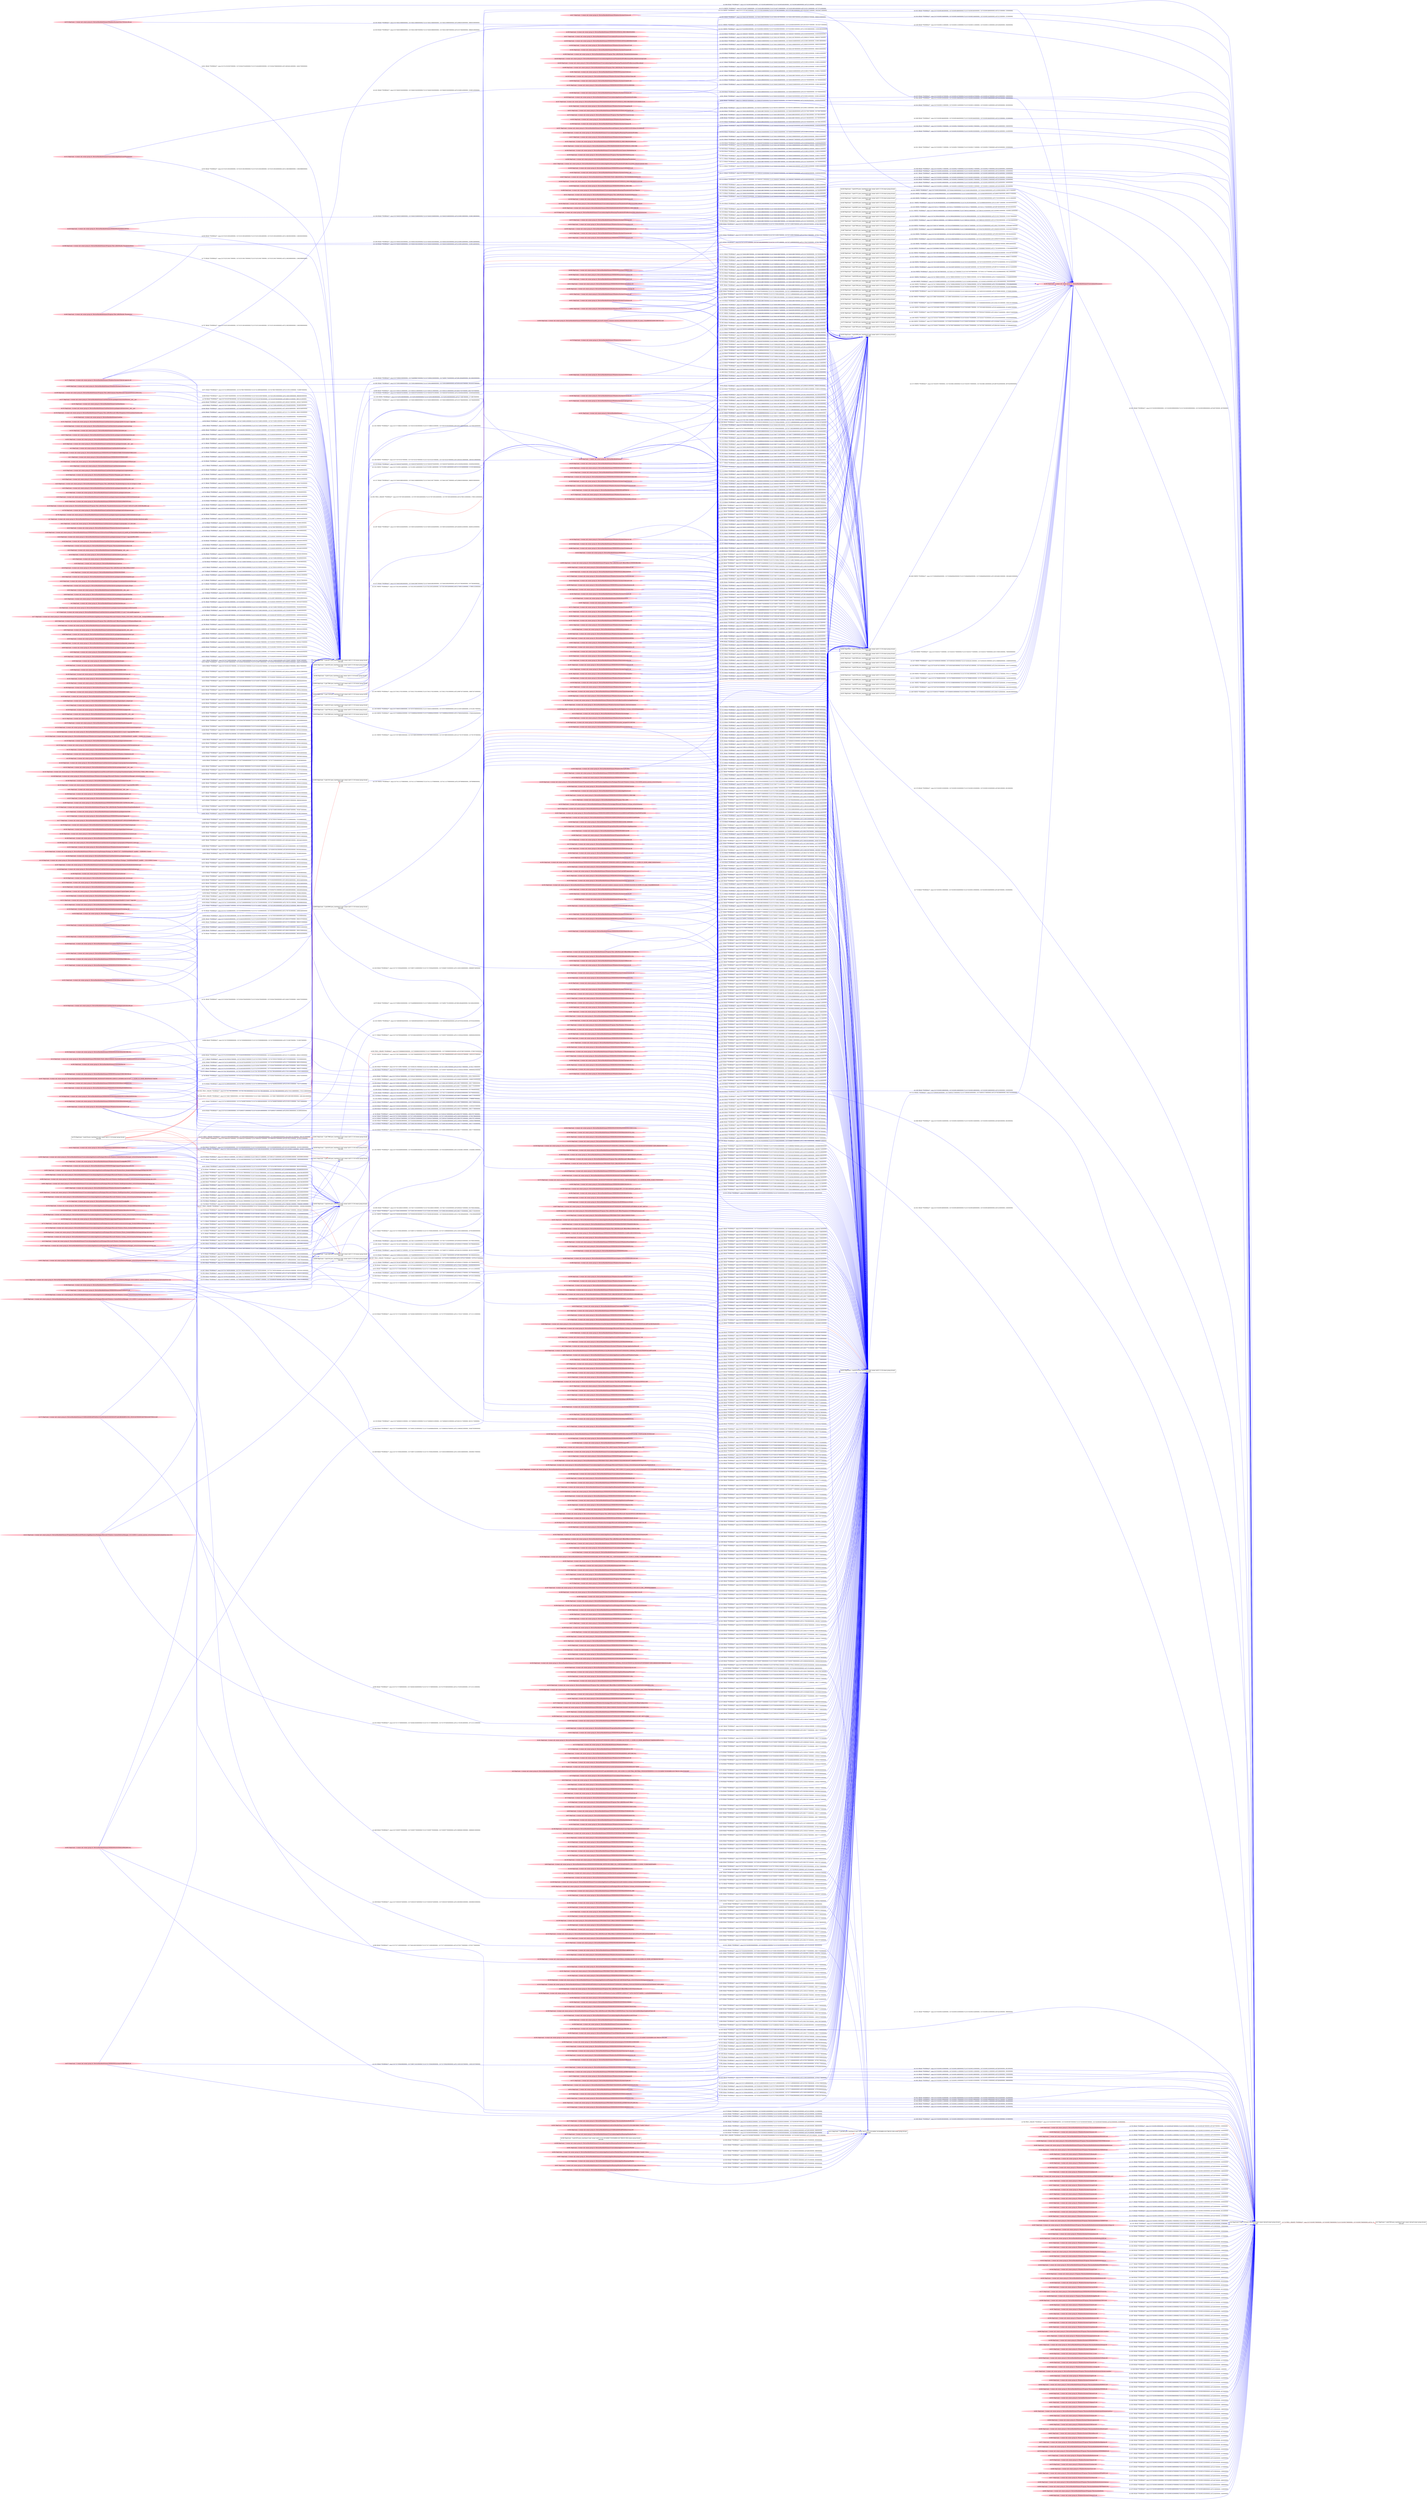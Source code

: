 digraph  {
rankdir=LR
"0"[color=black,label="id:0 HopCount: 0 pid:7120 proc_starttime:0 cmd: owner uid:null owner group id:null,\n null null", shape=box,style=solid];
"1"[color=black,label="id:1 HopCount: 1 pid:6780 proc_starttime:0 cmd: owner uid:null owner group id:null,\n null null", shape=box,style=solid];
"0" -> "1" [id=719,__obj="PROC_CREATE"color=red,label="id:719 PROC_CREATE **NORMAL**  seqs:[1557435092706000000, 1557435092706000000] T:[1557435092706000000, 1557435092706000000] relT:[0, 0]",style=solid];
"33"[color=pink,label="id:33 HopCount: -4 owner uid: owner group id: /Device/HarddiskVolume2/WINDOWS/SYSWOW64/KERNEL.APPCORE.DLL ", shape=oval,style=filled];
"623"[color=black,label="id:623 HopCount: -3 pid:6516 proc_starttime:0 cmd: owner uid:S-1-5-18 owner group id:null,\n null null", shape=box,style=solid];
"33" -> "623" [id=720,__obj="READ"color=blue,label="id:720 READ **NORMAL**  seqs:[1557324458429000000, 1557324458429000000] T:[1557324458429000000, 1557324458429000000] relT:[110634277000000, 110634277000000]",style=solid];
"444"[color=pink,label="id:444 HopCount: -4 owner uid: owner group id: /Device/HarddiskVolume2/Windows/System32/cfgmgr32.dll ", shape=oval,style=filled];
"581"[color=black,label="id:581 HopCount: -3 pid:4072 proc_starttime:0 cmd: owner uid:S-1-5-18 owner group id:null,\n null null", shape=box,style=solid];
"444" -> "581" [id=721,__obj="READ"color=blue,label="id:721 READ **NORMAL**  seqs:[1557414468571000000, 1557425109163000000] T:[1557414468571000000, 1557425109163000000] relT:[20624135000000, 9983543000000]",style=solid];
"35"[color=pink,label="id:35 HopCount: -4 owner uid: owner group id: /Device/HarddiskVolume2/salt/bin/Lib/site-packages/tornado/__init__.pyc ", shape=oval,style=filled];
"35" -> "581" [id=722,__obj="READ"color=blue,label="id:722 READ **NORMAL**  seqs:[1557416458325000000, 1557416458325000000] T:[1557416458325000000, 1557416458325000000] relT:[18634381000000, 18634381000000]",style=solid];
"5"[color=pink,label="id:5 HopCount: -4 owner uid: owner group id: /Device/HarddiskVolume2/salt/bin/lib/StringIO.pyc ", shape=oval,style=filled];
"5" -> "581" [id=723,__obj="READ"color=blue,label="id:723 READ **NORMAL**  seqs:[1557416458118000000, 1557416458316000000] T:[1557416458118000000, 1557416458316000000] relT:[18634588000000, 18634390000000]",style=solid];
"6"[color=pink,label="id:6 HopCount: -4 owner uid: owner group id: /Device/HarddiskVolume2/WINDOWS/SOFTWAREDISTRIBUTION/DATASTORE/LOGS ", shape=oval,style=filled];
"6" -> "581" [id=724,__obj="READ"color=blue,label="id:724 READ **NORMAL**  seqs:[1557415356581000000, 1557415356581000000] T:[1557415356581000000, 1557415356581000000] relT:[19736125000000, 19736125000000]",style=solid];
"11"[color=pink,label="id:11 HopCount: -4 owner uid: owner group id: /Device/HarddiskVolume2/WINDOWS/SYSTEM32/SPP ", shape=oval,style=filled];
"11" -> "581" [id=725,__obj="READ"color=blue,label="id:725 READ **NORMAL**  seqs:[1557412921117000000, 1557412921118000000] T:[1557412921118000000, 1557412921118000000] relT:[22171588000000, 22171588000000]",style=solid];
"10"[color=pink,label="id:10 HopCount: -4 owner uid: owner group id: /Device/HarddiskVolume2/salt/bin/Lib/site-packages/cryptography/x509/base.pyc ", shape=oval,style=filled];
"10" -> "581" [id=726,__obj="READ"color=blue,label="id:726 READ **NORMAL**  seqs:[1557416458202000000, 1557416458202000000] T:[1557416458202000000, 1557416458202000000] relT:[18634504000000, 18634504000000]",style=solid];
"12"[color=pink,label="id:12 HopCount: -4 owner uid: owner group id: /Device/HarddiskVolume2/salt/bin/Lib/xml/etree ", shape=oval,style=filled];
"12" -> "581" [id=727,__obj="READ"color=blue,label="id:727 READ **NORMAL**  seqs:[1557427258034000000, 1557427258035000000] T:[1557427258034000000, 1557427258034000000] relT:[7834672000000, 7834672000000]",style=solid];
"13"[color=pink,label="id:13 HopCount: -4 owner uid: owner group id: /Device/HarddiskVolume2/Windows/SysWOW64/coml2.dll ", shape=oval,style=filled];
"13" -> "623" [id=728,__obj="READ"color=blue,label="id:728 READ **NORMAL**  seqs:[1557324458431000000, 1557324458431000000] T:[1557324458431000000, 1557324458431000000] relT:[110634275000000, 110634275000000]",style=solid];
"318"[color=pink,label="id:318 HopCount: -4 owner uid: owner group id: /Device/HarddiskVolume2/Users/admin/AppData/Local/Packages/Microsoft.Windows.Cortana_cw5n1h2txyewy/Settings/settings.dat ", shape=oval,style=filled];
"643"[color=black,label="id:643 HopCount: -3 pid:416 proc_starttime:0 cmd: owner uid:S-1-5-18 owner group id:null,\n null null", shape=box,style=solid];
"318" -> "643" [id=729,__obj="READ"color=blue,label="id:729 READ **NORMAL**  seqs:[1557251766778000000, 1557251766778000000] T:[1557251766778000000, 1557251766778000000] relT:[183325928000000, 183325928000000]",style=solid];
"485"[color=pink,label="id:485 HopCount: -4 owner uid: owner group id: /Device/HarddiskVolume2/ProgramData/Microsoft/Windows ", shape=oval,style=filled];
"485" -> "581" [id=730,__obj="READ"color=blue,label="id:730 READ **NORMAL**  seqs:[1557417235096000000, 1557420398360000000] T:[1557417235096000000, 1557420398360000000] relT:[17857610000000, 14694346000000]",style=solid];
"15"[color=pink,label="id:15 HopCount: -4 owner uid: owner group id: /Device/HarddiskVolume2/Users/admin/AppData/Local/Packages/Microsoft.Windows.Cortana_cw5n1h2txyewy/Settings/settings.dat.LOG1 ", shape=oval,style=filled];
"15" -> "643" [id=731,__obj="READ"color=blue,label="id:731 READ **NORMAL**  seqs:[1557251766692000000, 1557251766692000000] T:[1557251766692000000, 1557251766692000000] relT:[183326014000000, 183326014000000]",style=solid];
"16"[color=pink,label="id:16 HopCount: -4 owner uid: owner group id: /Device/HarddiskVolume2/salt/bin/Lib/site-packages/asn1crypto/util.pyc ", shape=oval,style=filled];
"16" -> "581" [id=732,__obj="READ"color=blue,label="id:732 READ **NORMAL**  seqs:[1557416458207000000, 1557416458215000000] T:[1557416458207000000, 1557416458207000000] relT:[18634499000000, 18634499000000]",style=solid];
"480"[color=pink,label="id:480 HopCount: -4 owner uid: owner group id: /Device/HarddiskVolume2/Windows/System32/win32u.dll ", shape=oval,style=filled];
"480" -> "581" [id=733,__obj="READ"color=blue,label="id:733 READ **NORMAL**  seqs:[1557412899584000000, 1557427863712000000] T:[1557412899584000000, 1557427849985000000] relT:[22193122000000, 7242721000000]",style=solid];
"17"[color=pink,label="id:17 HopCount: -4 owner uid: owner group id: /Device/HarddiskVolume2/WINDOWS/SYSWOW64/WINSTA.DLL ", shape=oval,style=filled];
"17" -> "623" [id=734,__obj="READ"color=blue,label="id:734 READ **NORMAL**  seqs:[1557324458428000000, 1557324458428000000] T:[1557324458428000000, 1557324458428000000] relT:[110634278000000, 110634278000000]",style=solid];
"18"[color=pink,label="id:18 HopCount: -4 owner uid: owner group id: /Device/HarddiskVolume2/Windows/Temp/gen_py/2.7/dicts.dat ", shape=oval,style=filled];
"18" -> "581" [id=735,__obj="READ"color=blue,label="id:735 READ **NORMAL**  seqs:[1557416458135000000, 1557416458135000000] T:[1557416458135000000, 1557416458135000000] relT:[18634571000000, 18634571000000]",style=solid];
"19"[color=pink,label="id:19 HopCount: -4 owner uid: owner group id: /Device/HarddiskVolume2/salt/bin/Lib/site-packages/tornado/httpclient.pyc ", shape=oval,style=filled];
"19" -> "581" [id=736,__obj="READ"color=blue,label="id:736 READ **NORMAL**  seqs:[1557416458186000000, 1557416458186000000] T:[1557416458186000000, 1557416458186000000] relT:[18634520000000, 18634520000000]",style=solid];
"20"[color=pink,label="id:20 HopCount: -4 owner uid: owner group id: /Device/HarddiskVolume2/Program Files (x86)/Mozilla Thunderbird/api-ms-win-crt-string-l1-1-0.dll ", shape=oval,style=filled];
"20" -> "581" [id=737,__obj="READ"color=blue,label="id:737 READ **NORMAL**  seqs:[1557420447001000000, 1557420447001000000] T:[1557420447001000000, 1557420447001000000] relT:[14645705000000, 14645705000000]",style=solid];
"22"[color=pink,label="id:22 HopCount: -4 owner uid: owner group id: /Device/HarddiskVolume2/Users/darpa/AppData/Local/Packages/Microsoft.Windows.ShellExperienceHost_cw5n1h2txyewy/Settings/settings.dat ", shape=oval,style=filled];
"22" -> "643" [id=738,__obj="READ"color=blue,label="id:738 READ **NORMAL**  seqs:[1557251422105000000, 1557251422105000000] T:[1557251422105000000, 1557251422105000000] relT:[183670601000000, 183670601000000]",style=solid];
"23"[color=pink,label="id:23 HopCount: -4 owner uid: owner group id: /Device/HarddiskVolume2/salt/bin/Lib/site-packages/dateutil/tz/__init__.pyc ", shape=oval,style=filled];
"23" -> "581" [id=739,__obj="READ"color=blue,label="id:739 READ **NORMAL**  seqs:[1557416458359000000, 1557416458359000000] T:[1557416458359000000, 1557416458359000000] relT:[18634347000000, 18634347000000]",style=solid];
"24"[color=pink,label="id:24 HopCount: -4 owner uid: owner group id: /Device/HarddiskVolume2/PROGRAM FILES (X86)/COMMON FILES/MICROSOFT SHARED/OFFICE15/CULTURES ", shape=oval,style=filled];
"24" -> "623" [id=740,__obj="READ"color=blue,label="id:740 READ **NORMAL**  seqs:[1557326554729000000, 1557326554729000000] T:[1557326554729000000, 1557326554729000000] relT:[108537977000000, 108537977000000]",style=solid];
"25"[color=pink,label="id:25 HopCount: -4 owner uid: owner group id: /Device/HarddiskVolume2/salt/bin/Lib/site-packages/salt/cache ", shape=oval,style=filled];
"25" -> "581" [id=741,__obj="READ"color=blue,label="id:741 READ **NORMAL**  seqs:[1557427258060000000, 1557427258060000000] T:[1557427258060000000, 1557427258060000000] relT:[7834646000000, 7834646000000]",style=solid];
"26"[color=pink,label="id:26 HopCount: -4 owner uid: owner group id: /Device/HarddiskVolume2/salt/bin/Lib/site-packages/requests/packages/urllib3/util/timeout.pyc ", shape=oval,style=filled];
"26" -> "581" [id=742,__obj="READ"color=blue,label="id:742 READ **NORMAL**  seqs:[1557416458192000000, 1557416458193000000] T:[1557416458192000000, 1557416458192000000] relT:[18634514000000, 18634514000000]",style=solid];
"422"[color=pink,label="id:422 HopCount: -4 owner uid: owner group id: /Device/HarddiskVolume2/WINDOWS/SYSTEM32/PRNTVPT.DLL ", shape=oval,style=filled];
"422" -> "581" [id=743,__obj="READ"color=blue,label="id:743 READ **NORMAL**  seqs:[1557416672578000000, 1557425109170000000] T:[1557416672578000000, 1557425109170000000] relT:[18420128000000, 9983536000000]",style=solid];
"27"[color=pink,label="id:27 HopCount: -4 owner uid: owner group id: /Device/HarddiskVolume2/Windows/System32/config/BBI.LOG2 ", shape=oval,style=filled];
"27" -> "643" [id=744,__obj="READ"color=blue,label="id:744 READ **NORMAL**  seqs:[1557251624098000000, 1557251624098000000] T:[1557251624098000000, 1557251624098000000] relT:[183468608000000, 183468608000000]",style=solid];
"28"[color=pink,label="id:28 HopCount: -4 owner uid: owner group id: /Device/HarddiskVolume2/Program Files (x86)/Mozilla Thunderbird/extensions/{972ce4c6-7e08-4474-a285-3208198ce6fd}.xpi ", shape=oval,style=filled];
"28" -> "581" [id=745,__obj="READ"color=blue,label="id:745 READ **NORMAL**  seqs:[1557415997208000000, 1557420447024000000] T:[1557415997208000000, 1557415997208000000] relT:[19095498000000, 19095498000000]",style=solid];
"717"[color=pink,label="id:717 HopCount: -4 owner uid: owner group id: /Device/HarddiskVolume2/salt/var/cache/salt/minion/proc/20190508004100778000 ", shape=oval,style=filled];
"717" -> "623" [id=746,__obj="READ"color=blue,label="id:746 READ **NORMAL**  seqs:[1557319258159000000, 1557319258159000000] T:[1557319258159000000, 1557319258159000000] relT:[115834547000000, 115834547000000]",style=solid];
"704"[color=pink,label="id:704 HopCount: -4 owner uid: owner group id: /Device/HarddiskVolume2/salt/bin/Lib/site-packages/salt/utils/parsers.pyc ", shape=oval,style=filled];
"704" -> "581" [id=747,__obj="READ"color=blue,label="id:747 READ **NORMAL**  seqs:[1557416458358000000, 1557416458358000000] T:[1557416458358000000, 1557416458358000000] relT:[18634348000000, 18634348000000]",style=solid];
"705"[color=pink,label="id:705 HopCount: -4 owner uid: owner group id: /Device/HarddiskVolume2/salt/bin/Lib/site-packages/requests/packages/urllib3/util/selectors.pyc ", shape=oval,style=filled];
"705" -> "581" [id=748,__obj="READ"color=blue,label="id:748 READ **NORMAL**  seqs:[1557416458192000000, 1557416458192000000] T:[1557416458192000000, 1557416458192000000] relT:[18634514000000, 18634514000000]",style=solid];
"310"[color=pink,label="id:310 HopCount: -4 owner uid: owner group id: /Device/HarddiskVolume2/WINDOWS/SYSWOW64/SHLWAPI.DLL ", shape=oval,style=filled];
"310" -> "581" [id=749,__obj="READ"color=blue,label="id:749 READ **NORMAL**  seqs:[1557420447004000000, 1557420447004000000] T:[1557420447004000000, 1557420447004000000] relT:[14645702000000, 14645702000000]",style=solid];
"7"[color=pink,label="id:7 HopCount: -4 owner uid: owner group id: /Device/HarddiskVolume2/Users/admin/AppData/Roaming/Thunderbird/Profiles/xxsq346m.default/calendar-data/local.sqlite ", shape=oval,style=filled];
"7" -> "581" [id=750,__obj="READ"color=blue,label="id:750 READ **NORMAL**  seqs:[1557415997212000000, 1557420447025000000] T:[1557415997212000000, 1557415997212000000] relT:[19095494000000, 19095494000000]",style=solid];
"8"[color=pink,label="id:8 HopCount: -4 owner uid: owner group id: /Device/HarddiskVolume2/PROGRAMDATA/MICROSOFT/WINDOWS/APPREPOSITORY/PACKAGES/MICROSOFT.AAD.BROKERPLUGIN_1000.16299.15.0_NEUTRAL_NEUTRAL_CW5N1H2TXYEWY/S-1-5-21-231540947-922634896-4161786520-1004.PCKGDEP ", shape=oval,style=filled];
"8" -> "623" [id=751,__obj="READ"color=blue,label="id:751 READ **NORMAL**  seqs:[1557328502070000000, 1557328502070000000] T:[1557328502070000000, 1557328502070000000] relT:[106590636000000, 106590636000000]",style=solid];
"76"[color=pink,label="id:76 HopCount: -4 owner uid: owner group id: /Device/HarddiskVolume2/Users/admin/Videos/desktop.ini ", shape=oval,style=filled];
"76" -> "623" [id=752,__obj="READ"color=blue,label="id:752 READ **NORMAL**  seqs:[1557317039437000000, 1557335851992000000] T:[1557317039437000000, 1557317039437000000] relT:[118053269000000, 118053269000000]",style=solid];
"41"[color=pink,label="id:41 HopCount: -4 owner uid: owner group id: /Device/HarddiskVolume2/salt/bin/Lib/site-packages/cryptography-1.8.1.dist-info ", shape=oval,style=filled];
"41" -> "581" [id=753,__obj="READ"color=blue,label="id:753 READ **NORMAL**  seqs:[1557427258045000000, 1557427258045000000] T:[1557427258045000000, 1557427258045000000] relT:[7834661000000, 7834661000000]",style=solid];
"42"[color=pink,label="id:42 HopCount: -4 owner uid: owner group id: /Device/HarddiskVolume2/Windows/System32/cryptxml.dll ", shape=oval,style=filled];
"42" -> "581" [id=754,__obj="READ"color=blue,label="id:754 READ **NORMAL**  seqs:[1557416452572000000, 1557427840768000000] T:[1557416452572000000, 1557427840768000000] relT:[18640134000000, 7251938000000]",style=solid];
"48"[color=pink,label="id:48 HopCount: -4 owner uid: owner group id: /Device/HarddiskVolume2/WINDOWS/System32/DriverStore/FileRepository/ntprint.inf_amd64_ab738c05d09b470b/Amd64/unires.dll ", shape=oval,style=filled];
"48" -> "581" [id=755,__obj="READ"color=blue,label="id:755 READ **NORMAL**  seqs:[1557416672588000000, 1557425109107000000] T:[1557425109107000000, 1557425109107000000] relT:[9983599000000, 9983599000000]",style=solid];
"44"[color=pink,label="id:44 HopCount: -4 owner uid: owner group id: /Device/HarddiskVolume2/salt/bin/Lib/site-packages/smmap-0.9.0-py2.7.egg-info/PKG-INFO ", shape=oval,style=filled];
"44" -> "581" [id=756,__obj="READ"color=blue,label="id:756 READ **NORMAL**  seqs:[1557416458174000000, 1557416458174000000] T:[1557416458174000000, 1557416458174000000] relT:[18634532000000, 18634532000000]",style=solid];
"45"[color=pink,label="id:45 HopCount: -4 owner uid: owner group id: /Device/HarddiskVolume2/WINDOWS/SYSTEM32/USERDEVICEREGISTRATION.DLL ", shape=oval,style=filled];
"45" -> "623" [id=757,__obj="READ"color=blue,label="id:757 READ **NORMAL**  seqs:[1557328502075000000, 1557328502090000000] T:[1557328502075000000, 1557328502075000000] relT:[106590631000000, 106590631000000]",style=solid];
"46"[color=pink,label="id:46 HopCount: -4 owner uid: owner group id: /Device/HarddiskVolume2/salt/bin/Lib/site-packages/tornado/concurrent.pyc ", shape=oval,style=filled];
"46" -> "581" [id=758,__obj="READ"color=blue,label="id:758 READ **NORMAL**  seqs:[1557416458325000000, 1557416458325000000] T:[1557416458325000000, 1557416458325000000] relT:[18634381000000, 18634381000000]",style=solid];
"319"[color=pink,label="id:319 HopCount: -4 owner uid: owner group id: /Device/HarddiskVolume2/salt/bin/Lib/site-packages/salt/utils/sdb.pyc ", shape=oval,style=filled];
"319" -> "581" [id=759,__obj="READ"color=blue,label="id:759 READ **NORMAL**  seqs:[1557416458361000000, 1557416458361000000] T:[1557416458361000000, 1557416458361000000] relT:[18634345000000, 18634345000000]",style=solid];
"50"[color=pink,label="id:50 HopCount: -4 owner uid: owner group id: /Device/HarddiskVolume2/Program Files/mozilla/firefox/nssdbm3.dll ", shape=oval,style=filled];
"50" -> "581" [id=760,__obj="READ"color=blue,label="id:760 READ **NORMAL**  seqs:[1557425387206000000, 1557425387206000000] T:[1557425387206000000, 1557425387206000000] relT:[9705500000000, 9705500000000]",style=solid];
"304"[color=pink,label="id:304 HopCount: -4 owner uid: owner group id: /Device/HarddiskVolume2/WINDOWS/SYSWOW64/SHCORE.DLL ", shape=oval,style=filled];
"304" -> "581" [id=761,__obj="READ"color=blue,label="id:761 READ **NORMAL**  seqs:[1557420447004000000, 1557420447004000000] T:[1557420447004000000, 1557420447004000000] relT:[14645702000000, 14645702000000]",style=solid];
"52"[color=pink,label="id:52 HopCount: -4 owner uid: owner group id: /Device/HarddiskVolume2/Windows/System32/iertutil.dll ", shape=oval,style=filled];
"52" -> "623" [id=762,__obj="READ"color=blue,label="id:762 READ **NORMAL**  seqs:[1557328502089000000, 1557337827833000000] T:[1557328502089000000, 1557328502089000000] relT:[106590617000000, 106590617000000]",style=solid];
"53"[color=pink,label="id:53 HopCount: -4 owner uid: owner group id: /Device/HarddiskVolume2/salt/bin/lib/logging/__init__.pyc ", shape=oval,style=filled];
"53" -> "581" [id=763,__obj="READ"color=blue,label="id:763 READ **NORMAL**  seqs:[1557416458104000000, 1557416458315000000] T:[1557416458104000000, 1557416458104000000] relT:[18634602000000, 18634602000000]",style=solid];
"54"[color=pink,label="id:54 HopCount: -4 owner uid: owner group id: /Device/HarddiskVolume2/salt/bin/Lib/sre_parse.pyc ", shape=oval,style=filled];
"54" -> "581" [id=764,__obj="READ"color=blue,label="id:764 READ **NORMAL**  seqs:[1557416458096000000, 1557416458096000000] T:[1557416458096000000, 1557416458096000000] relT:[18634610000000, 18634610000000]",style=solid];
"55"[color=pink,label="id:55 HopCount: -4 owner uid: owner group id: /Device/HarddiskVolume2/salt/bin/DLLs ", shape=oval,style=filled];
"55" -> "581" [id=765,__obj="READ"color=blue,label="id:765 READ **NORMAL**  seqs:[1557427258010000000, 1557427258010000000] T:[1557427258010000000, 1557427258010000000] relT:[7834696000000, 7834696000000]",style=solid];
"56"[color=pink,label="id:56 HopCount: -4 owner uid: owner group id: /Device/HarddiskVolume2/salt/var ", shape=oval,style=filled];
"56" -> "581" [id=766,__obj="READ"color=blue,label="id:766 READ **NORMAL**  seqs:[1557427258067000000, 1557427258067000000] T:[1557427258067000000, 1557427258067000000] relT:[7834639000000, 7834639000000]",style=solid];
"58"[color=pink,label="id:58 HopCount: -4 owner uid: owner group id: /Device/HarddiskVolume2/Program Files (x86)/Microsoft Office/Office15/DCF ", shape=oval,style=filled];
"58" -> "581" [id=767,__obj="READ"color=blue,label="id:767 READ **NORMAL**  seqs:[1557427839101000000, 1557427839101000000] T:[1557427839101000000, 1557427839101000000] relT:[7253605000000, 7253605000000]",style=solid];
"51"[color=black,label="id:51 HopCount: -2 pid:940 proc_starttime:0 cmd: owner uid:S-1-5-21-231540947-922634896-4161786520-1004 owner group id:null,\n null null", shape=box,style=solid];
"51" -> "0" [id=768,__obj="PROC_CREATE"color=red,label="id:768 PROC_CREATE **NORMAL**  seqs:[1557435092087000000, 1557435092087000000] T:[1557435092087000000, 1557435092087000000] relT:[619000000, 619000000]",style=solid];
"60"[color=pink,label="id:60 HopCount: -4 owner uid: owner group id: /Device/HarddiskVolume2/WINDOWS/SYSWOW64/IPHLPAPI.DLL ", shape=oval,style=filled];
"60" -> "623" [id=769,__obj="READ"color=blue,label="id:769 READ **NORMAL**  seqs:[1557324458430000000, 1557324458430000000] T:[1557324458430000000, 1557324458430000000] relT:[110634276000000, 110634276000000]",style=solid];
"61"[color=pink,label="id:61 HopCount: -4 owner uid: owner group id: /Device/HarddiskVolume2/WINDOWS/TEMP ", shape=oval,style=filled];
"61" -> "581" [id=770,__obj="READ"color=blue,label="id:770 READ **NORMAL**  seqs:[1557427258038000000, 1557427258038000000] T:[1557427258038000000, 1557427258038000000] relT:[7834668000000, 7834668000000]",style=solid];
"437"[color=pink,label="id:437 HopCount: -4 owner uid: owner group id: /Device/HarddiskVolume2/WINDOWS/WINSXS/X86_MICROSOFT.WINDOWS.GDIPLUS_6595B64144CCF1DF_1.1.16299.125_NONE_8E63F9450270AEDD ", shape=oval,style=filled];
"437" -> "581" [id=771,__obj="READ"color=blue,label="id:771 READ **NORMAL**  seqs:[1557427839107000000, 1557427839107000000] T:[1557427839107000000, 1557427839107000000] relT:[7253599000000, 7253599000000]",style=solid];
"62"[color=pink,label="id:62 HopCount: -4 owner uid: owner group id: /Device/HarddiskVolume2/salt/bin/Lib/site-packages/salt/utils/templates.pyc ", shape=oval,style=filled];
"62" -> "581" [id=772,__obj="READ"color=blue,label="id:772 READ **NORMAL**  seqs:[1557416458183000000, 1557416458184000000] T:[1557416458183000000, 1557416458183000000] relT:[18634523000000, 18634523000000]",style=solid];
"63"[color=pink,label="id:63 HopCount: -4 owner uid: owner group id: /Device/HarddiskVolume2/salt/bin/Lib/site-packages/tornado/platform/interface.pyc ", shape=oval,style=filled];
"63" -> "581" [id=773,__obj="READ"color=blue,label="id:773 READ **NORMAL**  seqs:[1557416458327000000, 1557416458327000000] T:[1557416458327000000, 1557416458327000000] relT:[18634379000000, 18634379000000]",style=solid];
"64"[color=pink,label="id:64 HopCount: -4 owner uid: owner group id: /Device/HarddiskVolume2/salt/bin/Lib/site-packages/asn1crypto/_ffi.pyc ", shape=oval,style=filled];
"64" -> "581" [id=774,__obj="READ"color=blue,label="id:774 READ **NORMAL**  seqs:[1557416458223000000, 1557416458223000000] T:[1557416458223000000, 1557416458223000000] relT:[18634483000000, 18634483000000]",style=solid];
"65"[color=pink,label="id:65 HopCount: -4 owner uid: owner group id: /Device/HarddiskVolume2/salt/bin/Lib/distutils/__init__.pyc ", shape=oval,style=filled];
"65" -> "581" [id=775,__obj="READ"color=blue,label="id:775 READ **NORMAL**  seqs:[1557416458325000000, 1557416458325000000] T:[1557416458325000000, 1557416458325000000] relT:[18634381000000, 18634381000000]",style=solid];
"59"[color=pink,label="id:59 HopCount: -2 owner uid: owner group id: /Device/HarddiskVolume2 ", shape=oval,style=filled];
"59" -> "0" [id=776,__obj="READ"color=blue,label="id:776 READ **NORMAL**  seqs:[1557435092219000000, 1557435092504000000] T:[1557435092219000000, 1557435092504000000] relT:[487000000, 202000000]",style=solid];
"67"[color=pink,label="id:67 HopCount: -4 owner uid: owner group id: /Device/HarddiskVolume2/WINDOWS/SYSWOW64/PROFAPI.DLL ", shape=oval,style=filled];
"67" -> "623" [id=777,__obj="READ"color=blue,label="id:777 READ **NORMAL**  seqs:[1557324458429000000, 1557324458429000000] T:[1557324458429000000, 1557324458429000000] relT:[110634277000000, 110634277000000]",style=solid];
"68"[color=pink,label="id:68 HopCount: -4 owner uid: owner group id: /Device/HarddiskVolume2/salt/bin/Lib/site-packages/Crypto/PublicKey ", shape=oval,style=filled];
"68" -> "581" [id=778,__obj="READ"color=blue,label="id:778 READ **NORMAL**  seqs:[1557427258019000000, 1557427258019000000] T:[1557427258019000000, 1557427258019000000] relT:[7834687000000, 7834687000000]",style=solid];
"398"[color=pink,label="id:398 HopCount: -4 owner uid: owner group id: /Device/HarddiskVolume2/Program Files (x86)/Mozilla Thunderbird/fonts ", shape=oval,style=filled];
"398" -> "581" [id=779,__obj="READ"color=blue,label="id:779 READ **NORMAL**  seqs:[1557423210617000000, 1557423210617000000] T:[1557423210617000000, 1557423210617000000] relT:[11882089000000, 11882089000000]",style=solid];
"32"[color=pink,label="id:32 HopCount: -4 owner uid: owner group id: /Device/HarddiskVolume2/Windows/SysWOW64/twinapi.appcore.dll ", shape=oval,style=filled];
"32" -> "581" [id=780,__obj="READ"color=blue,label="id:780 READ **NORMAL**  seqs:[1557415997208000000, 1557415997208000000] T:[1557415997208000000, 1557415997208000000] relT:[19095498000000, 19095498000000]",style=solid];
"3"[color=pink,label="id:3 HopCount: -4 owner uid: owner group id: /Device/HarddiskVolume2/salt/bin/Lib/shlex.pyc ", shape=oval,style=filled];
"3" -> "581" [id=781,__obj="READ"color=blue,label="id:781 READ **NORMAL**  seqs:[1557416458119000000, 1557416458317000000] T:[1557416458119000000, 1557416458119000000] relT:[18634587000000, 18634587000000]",style=solid];
"4"[color=pink,label="id:4 HopCount: -4 owner uid: owner group id: /Device/HarddiskVolume2/salt/bin/Lib/site-packages/requests/packages/urllib3/contrib ", shape=oval,style=filled];
"4" -> "581" [id=782,__obj="READ"color=blue,label="id:782 READ **NORMAL**  seqs:[1557427258057000000, 1557427258058000000] T:[1557427258057000000, 1557427258057000000] relT:[7834649000000, 7834649000000]",style=solid];
"66"[color=pink,label="id:66 HopCount: -2 owner uid: owner group id: /Device/HarddiskVolume2/Program Files/mozilla/firefox/browser ", shape=oval,style=filled];
"66" -> "0" [id=783,__obj="READ"color=blue,label="id:783 READ **NORMAL**  seqs:[1557435092299000000, 1557435092487000000] T:[1557435092299000000, 1557435092487000000] relT:[407000000, 219000000]",style=solid];
"69"[color=pink,label="id:69 HopCount: -4 owner uid: owner group id: /Device/HarddiskVolume2/Windows/System32/OneCoreCommonProxyStub.dll ", shape=oval,style=filled];
"69" -> "623" [id=784,__obj="READ"color=blue,label="id:784 READ **NORMAL**  seqs:[1557328502073000000, 1557328502073000000] T:[1557328502073000000, 1557328502073000000] relT:[106590633000000, 106590633000000]",style=solid];
"410"[color=pink,label="id:410 HopCount: -4 owner uid: owner group id: /Device/HarddiskVolume2/Windows/System32/kernel32.dll ", shape=oval,style=filled];
"410" -> "623" [id=785,__obj="READ"color=blue,label="id:785 READ **NORMAL**  seqs:[1557317136324000000, 1557340416822000000] T:[1557317136324000000, 1557328502088000000] relT:[117956382000000, 106590618000000]",style=solid];
"423"[color=pink,label="id:423 HopCount: -4 owner uid: owner group id: /Device/HarddiskVolume2/WINDOWS/RESCACHE ", shape=oval,style=filled];
"423" -> "623" [id=786,__obj="READ"color=blue,label="id:786 READ **NORMAL**  seqs:[1557328397769000000, 1557332346436000000] T:[1557328397769000000, 1557328397769000000] relT:[106694937000000, 106694937000000]",style=solid];
"355"[color=pink,label="id:355 HopCount: -4 owner uid: owner group id: /Device/HarddiskVolume2/Windows/ServiceProfiles/LocalService/AppData/Local ", shape=oval,style=filled];
"355" -> "623" [id=787,__obj="READ"color=blue,label="id:787 READ **NORMAL**  seqs:[1557326554733000000, 1557328397771000000] T:[1557326554733000000, 1557328397770000000] relT:[108537973000000, 106694936000000]",style=solid];
"451"[color=pink,label="id:451 HopCount: -4 owner uid: owner group id: /Device/HarddiskVolume2/WINDOWS/SYSWOW64/POWRPROF.DLL ", shape=oval,style=filled];
"451" -> "581" [id=788,__obj="READ"color=blue,label="id:788 READ **NORMAL**  seqs:[1557420447004000000, 1557420447004000000] T:[1557420447004000000, 1557420447004000000] relT:[14645702000000, 14645702000000]",style=solid];
"75"[color=pink,label="id:75 HopCount: -4 owner uid: owner group id: /Device/HarddiskVolume2/salt/bin/Lib/site-packages/PyYAML-3.11-py2.7-win-amd64.egg/yaml ", shape=oval,style=filled];
"75" -> "581" [id=789,__obj="READ"color=blue,label="id:789 READ **NORMAL**  seqs:[1557427258023000000, 1557427258024000000] T:[1557427258023000000, 1557427258023000000] relT:[7834683000000, 7834683000000]",style=solid];
"73"[color=pink,label="id:73 HopCount: -4 owner uid: owner group id: /Device/HarddiskVolume2/salt/bin/Lib/site-packages/win32/win32pipe.pyd ", shape=oval,style=filled];
"73" -> "623" [id=790,__obj="READ"color=blue,label="id:790 READ **NORMAL**  seqs:[1557319258159000000, 1557337258182000000] T:[1557319258159000000, 1557319258159000000] relT:[115834547000000, 115834547000000]",style=solid];
"77"[color=pink,label="id:77 HopCount: -4 owner uid: owner group id: /Device/HarddiskVolume2/ProgramData/Microsoft/Windows/AppRepository/Packages/Microsoft.Windows.Photos_2019.19011.19410.0_x64__8wekyb3d8bbwe/ActivationStore.dat ", shape=oval,style=filled];
"77" -> "581" [id=791,__obj="READ"color=blue,label="id:791 READ **NORMAL**  seqs:[1557420401897000000, 1557420401897000000] T:[1557420401897000000, 1557420401897000000] relT:[14690809000000, 14690809000000]",style=solid];
"619"[color=pink,label="id:619 HopCount: -3 owner uid: owner group id: /Device/HarddiskVolume2/Users/admin/AppData ", shape=oval,style=filled];
"619" -> "623" [id=792,__obj="READ"color=blue,label="id:792 READ **NORMAL**  seqs:[1557326554737000000, 1557328397765000000] T:[1557326554737000000, 1557328397765000000] relT:[108537969000000, 106694941000000]",style=solid];
"78"[color=pink,label="id:78 HopCount: -4 owner uid: owner group id: /Device/HarddiskVolume2/Program Files (x86)/Microsoft Office ", shape=oval,style=filled];
"78" -> "623" [id=793,__obj="READ"color=blue,label="id:793 READ **NORMAL**  seqs:[1557326554729000000, 1557326554729000000] T:[1557326554729000000, 1557326554729000000] relT:[108537977000000, 108537977000000]",style=solid];
"343"[color=pink,label="id:343 HopCount: -4 owner uid: owner group id: /Device/HarddiskVolume2/WINDOWS/SYSTEM32/WINDOWSCODECS.DLL ", shape=oval,style=filled];
"343" -> "623" [id=794,__obj="READ"color=blue,label="id:794 READ **NORMAL**  seqs:[1557328502076000000, 1557331161699000000] T:[1557328502076000000, 1557328502076000000] relT:[106590630000000, 106590630000000]",style=solid];
"82"[color=pink,label="id:82 HopCount: -4 owner uid: owner group id: /Device/HarddiskVolume2/Program Files (x86)/Microsoft Office/Templates/1033/ExpenseReport.xltx ", shape=oval,style=filled];
"82" -> "581" [id=795,__obj="READ"color=blue,label="id:795 READ **NORMAL**  seqs:[1557416450498000000, 1557416450511000000] T:[1557416450498000000, 1557416450511000000] relT:[18642208000000, 18642195000000]",style=solid];
"84"[color=pink,label="id:84 HopCount: -4 owner uid: owner group id: /Device/HarddiskVolume2/salt/bin/Lib/site-packages/requests/packages/urllib3/util/url.pyc ", shape=oval,style=filled];
"84" -> "581" [id=796,__obj="READ"color=blue,label="id:796 READ **NORMAL**  seqs:[1557416458193000000, 1557416458193000000] T:[1557416458193000000, 1557416458193000000] relT:[18634513000000, 18634513000000]",style=solid];
"492"[color=pink,label="id:492 HopCount: -4 owner uid: owner group id: /Device/HarddiskVolume2/Program Files (x86)/Mozilla Thunderbird ", shape=oval,style=filled];
"492" -> "581" [id=797,__obj="READ"color=blue,label="id:797 READ **NORMAL**  seqs:[1557423210616000000, 1557423210616000000] T:[1557423210616000000, 1557423210616000000] relT:[11882090000000, 11882090000000]",style=solid];
"412"[color=pink,label="id:412 HopCount: -4 owner uid: owner group id: /Device/HarddiskVolume2/$EXTEND/$USNJRNL:$J ", shape=oval,style=filled];
"412" -> "623" [id=798,__obj="READ"color=blue,label="id:798 READ **NORMAL**  seqs:[1557317274534000000, 1557337554418000000] T:[1557317274534000000, 1557329154400000000] relT:[117818172000000, 105938306000000]",style=solid];
"289"[color=pink,label="id:289 HopCount: -4 owner uid: owner group id: /Device/HarddiskVolume2/Program Files (x86)/Common Files/Microsoft Shared/OFFICE15/MSO.DLL ", shape=oval,style=filled];
"289" -> "581" [id=799,__obj="READ"color=blue,label="id:799 READ **NORMAL**  seqs:[1557425287605000000, 1557425287655000000] T:[1557425287605000000, 1557425287605000000] relT:[9805101000000, 9805101000000]",style=solid];
"659"[color=pink,label="id:659 HopCount: -2 owner uid: owner group id: /Device/HarddiskVolume2/Windows/System32/shell32.dll ", shape=oval,style=filled];
"659" -> "623" [id=800,__obj="READ"color=blue,label="id:800 READ **NORMAL**  seqs:[1557317039419000000, 1557335852018000000] T:[1557317039419000000, 1557327159907000000] relT:[118053287000000, 107932799000000]",style=solid];
"85"[color=pink,label="id:85 HopCount: -4 owner uid: owner group id: /Device/HarddiskVolume2/salt/bin/Lib/site-packages/psutil/__init__.pyc ", shape=oval,style=filled];
"85" -> "581" [id=801,__obj="READ"color=blue,label="id:801 READ **NORMAL**  seqs:[1557416458125000000, 1557416458125000000] T:[1557416458125000000, 1557416458125000000] relT:[18634581000000, 18634581000000]",style=solid];
"86"[color=pink,label="id:86 HopCount: -4 owner uid: owner group id: /Device/HarddiskVolume2/salt/bin/Lib/site-packages/packaging/markers.pyc ", shape=oval,style=filled];
"86" -> "581" [id=802,__obj="READ"color=blue,label="id:802 READ **NORMAL**  seqs:[1557416458173000000, 1557416458173000000] T:[1557416458173000000, 1557416458173000000] relT:[18634533000000, 18634533000000]",style=solid];
"93"[color=pink,label="id:93 HopCount: -4 owner uid: owner group id: /Device/HarddiskVolume2/Windows/SysWOW64/mscms.dll ", shape=oval,style=filled];
"93" -> "581" [id=803,__obj="READ"color=blue,label="id:803 READ **NORMAL**  seqs:[1557415997210000000, 1557420447009000000] T:[1557415997210000000, 1557420447009000000] relT:[19095496000000, 14645697000000]",style=solid];
"88"[color=pink,label="id:88 HopCount: -4 owner uid: owner group id: /Device/HarddiskVolume2/salt/bin/Lib/site-packages/markupsafe/_compat.pyc ", shape=oval,style=filled];
"88" -> "581" [id=804,__obj="READ"color=blue,label="id:804 READ **NORMAL**  seqs:[1557416458179000000, 1557416458179000000] T:[1557416458179000000, 1557416458179000000] relT:[18634527000000, 18634527000000]",style=solid];
"89"[color=pink,label="id:89 HopCount: -4 owner uid: owner group id: /Device/HarddiskVolume2/WINDOWS/SYSWOW64/CFGMGR32.DLL ", shape=oval,style=filled];
"89" -> "623" [id=805,__obj="READ"color=blue,label="id:805 READ **NORMAL**  seqs:[1557324458429000000, 1557324458429000000] T:[1557324458429000000, 1557324458429000000] relT:[110634277000000, 110634277000000]",style=solid];
"90"[color=pink,label="id:90 HopCount: -4 owner uid: owner group id: /Device/HarddiskVolume2/salt/bin/Lib/site-packages/msgpack/_unpacker.pyd ", shape=oval,style=filled];
"90" -> "581" [id=806,__obj="READ"color=blue,label="id:806 READ **NORMAL**  seqs:[1557416458627000000, 1557416458627000000] T:[1557416458627000000, 1557416458627000000] relT:[18634079000000, 18634079000000]",style=solid];
"92"[color=pink,label="id:92 HopCount: -4 owner uid: owner group id: /Device/HarddiskVolume2/salt/bin/DLLs/_ssl.pyd ", shape=oval,style=filled];
"92" -> "581" [id=807,__obj="READ"color=blue,label="id:807 READ **NORMAL**  seqs:[1557416458121000000, 1557416458121000000] T:[1557416458121000000, 1557416458121000000] relT:[18634585000000, 18634585000000]",style=solid];
"208"[color=pink,label="id:208 HopCount: -4 owner uid: owner group id: /Device/HarddiskVolume2/Users/admin/AppData/Local/Microsoft ", shape=oval,style=filled];
"208" -> "581" [id=808,__obj="READ"color=blue,label="id:808 READ **NORMAL**  seqs:[1557427839108000000, 1557427839108000000] T:[1557427839108000000, 1557427839108000000] relT:[7253598000000, 7253598000000]",style=solid];
"648"[color=pink,label="id:648 HopCount: -2 owner uid: owner group id: /Device/HarddiskVolume2/WINDOWS/system32/IMM32.DLL ", shape=oval,style=filled];
"648" -> "623" [id=809,__obj="READ"color=blue,label="id:809 READ **NORMAL**  seqs:[1557317039420000000, 1557337827833000000] T:[1557317039420000000, 1557317136328000000] relT:[118053286000000, 117956378000000]",style=solid];
"95"[color=pink,label="id:95 HopCount: -4 owner uid: owner group id: /Device/HarddiskVolume2/salt/bin/Lib/site-packages/tornado/gen.pyc ", shape=oval,style=filled];
"95" -> "581" [id=810,__obj="READ"color=blue,label="id:810 READ **NORMAL**  seqs:[1557416458325000000, 1557416458325000000] T:[1557416458325000000, 1557416458325000000] relT:[18634381000000, 18634381000000]",style=solid];
"96"[color=pink,label="id:96 HopCount: -4 owner uid: owner group id: /Device/HarddiskVolume2/salt/bin/Scripts ", shape=oval,style=filled];
"96" -> "581" [id=811,__obj="READ"color=blue,label="id:811 READ **NORMAL**  seqs:[1557427258035000000, 1557427258035000000] T:[1557427258035000000, 1557427258035000000] relT:[7834671000000, 7834671000000]",style=solid];
"97"[color=pink,label="id:97 HopCount: -4 owner uid: owner group id: /Device/HarddiskVolume2/WINDOWS/SYSWOW64/KERNELBASE.DLL ", shape=oval,style=filled];
"97" -> "623" [id=812,__obj="READ"color=blue,label="id:812 READ **NORMAL**  seqs:[1557324458427000000, 1557326814996000000] T:[1557326814996000000, 1557326814996000000] relT:[108277710000000, 108277710000000]",style=solid];
"98"[color=pink,label="id:98 HopCount: -4 owner uid: owner group id: /Device/HarddiskVolume2/WINDOWS/SYSWOW64/USP10.DLL ", shape=oval,style=filled];
"98" -> "581" [id=813,__obj="READ"color=blue,label="id:813 READ **NORMAL**  seqs:[1557415997296000000, 1557420447005000000] T:[1557415997296000000, 1557420447005000000] relT:[19095410000000, 14645701000000]",style=solid];
"99"[color=pink,label="id:99 HopCount: -4 owner uid: owner group id: /Device/HarddiskVolume2/USERS/ADMIN/.SSH ", shape=oval,style=filled];
"99" -> "581" [id=814,__obj="READ"color=blue,label="id:814 READ **NORMAL**  seqs:[1557425410327000000, 1557425410327000000] T:[1557425410327000000, 1557425410327000000] relT:[9682379000000, 9682379000000]",style=solid];
"100"[color=pink,label="id:100 HopCount: -4 owner uid: owner group id: /Device/HarddiskVolume2/WINDOWS/SYSTEM32/SrClient.dll ", shape=oval,style=filled];
"100" -> "581" [id=815,__obj="READ"color=blue,label="id:815 READ **NORMAL**  seqs:[1557414468578000000, 1557414468578000000] T:[1557414468578000000, 1557414468578000000] relT:[20624128000000, 20624128000000]",style=solid];
"101"[color=pink,label="id:101 HopCount: -4 owner uid: owner group id: /Device/HarddiskVolume2/salt/bin/Lib/email/encoders.pyc ", shape=oval,style=filled];
"101" -> "581" [id=816,__obj="READ"color=blue,label="id:816 READ **NORMAL**  seqs:[1557416458170000000, 1557416458170000000] T:[1557416458170000000, 1557416458170000000] relT:[18634536000000, 18634536000000]",style=solid];
"103"[color=pink,label="id:103 HopCount: -4 owner uid: owner group id: /Device/HarddiskVolume2/Users/admin/Desktop/desktop.ini ", shape=oval,style=filled];
"103" -> "623" [id=817,__obj="READ"color=blue,label="id:817 READ **NORMAL**  seqs:[1557317039436000000, 1557335851992000000] T:[1557317039436000000, 1557326815007000000] relT:[118053270000000, 108277699000000]",style=solid];
"605"[color=pink,label="id:605 HopCount: -2 owner uid: owner group id: /Device/HarddiskVolume2/WINDOWS/SYSTEM32/IPHLPAPI.DLL ", shape=oval,style=filled];
"605" -> "581" [id=818,__obj="READ"color=blue,label="id:818 READ **NORMAL**  seqs:[1557413218063000000, 1557426935713000000] T:[1557414591400000000, 1557426935713000000] relT:[20501306000000, 8156993000000]",style=solid];
"104"[color=pink,label="id:104 HopCount: -4 owner uid: owner group id: /Device/HarddiskVolume2/WINDOWS/SYSTEM32/FMS.DLL ", shape=oval,style=filled];
"104" -> "581" [id=819,__obj="READ"color=blue,label="id:819 READ **NORMAL**  seqs:[1557416672576000000, 1557425109168000000] T:[1557416672576000000, 1557425109102000000] relT:[18420130000000, 9983604000000]",style=solid];
"434"[color=pink,label="id:434 HopCount: -4 owner uid: owner group id: /Device/HarddiskVolume2/ProgramData ", shape=oval,style=filled];
"434" -> "581" [id=820,__obj="READ"color=blue,label="id:820 READ **NORMAL**  seqs:[1557417235095000000, 1557427258008000000] T:[1557417235095000000, 1557427258008000000] relT:[17857611000000, 7834698000000]",style=solid];
"106"[color=pink,label="id:106 HopCount: -4 owner uid: owner group id: /Device/HarddiskVolume2/salt/bin/Lib/site-packages/zmq/libzmq.pyd ", shape=oval,style=filled];
"106" -> "581" [id=821,__obj="READ"color=blue,label="id:821 READ **NORMAL**  seqs:[1557416458626000000, 1557416458626000000] T:[1557416458626000000, 1557416458626000000] relT:[18634080000000, 18634080000000]",style=solid];
"37"[color=pink,label="id:37 HopCount: -4 owner uid: owner group id: /Device/HarddiskVolume2/Windows/SysWOW64/KBDUS.DLL ", shape=oval,style=filled];
"37" -> "581" [id=822,__obj="READ"color=blue,label="id:822 READ **NORMAL**  seqs:[1557415997296000000, 1557415997296000000] T:[1557415997296000000, 1557415997296000000] relT:[19095410000000, 19095410000000]",style=solid];
"38"[color=pink,label="id:38 HopCount: -4 owner uid: owner group id: /Device/HarddiskVolume2/WINDOWS/SYSWOW64/TZRES.DLL ", shape=oval,style=filled];
"38" -> "623" [id=823,__obj="READ"color=blue,label="id:823 READ **NORMAL**  seqs:[1557324458430000000, 1557326815005000000] T:[1557326815004000000, 1557326815004000000] relT:[108277702000000, 108277702000000]",style=solid];
"39"[color=pink,label="id:39 HopCount: -4 owner uid: owner group id: /Device/HarddiskVolume2/salt/bin/Lib/site-packages/tornado/curl_httpclient.pyc ", shape=oval,style=filled];
"39" -> "581" [id=824,__obj="READ"color=blue,label="id:824 READ **NORMAL**  seqs:[1557416458186000000, 1557416458186000000] T:[1557416458186000000, 1557416458186000000] relT:[18634520000000, 18634520000000]",style=solid];
"40"[color=pink,label="id:40 HopCount: -4 owner uid: owner group id: /Device/HarddiskVolume2/salt/bin/Lib/site-packages/jinja2/_compat.pyc ", shape=oval,style=filled];
"40" -> "581" [id=825,__obj="READ"color=blue,label="id:825 READ **NORMAL**  seqs:[1557416458178000000, 1557416458178000000] T:[1557416458178000000, 1557416458178000000] relT:[18634528000000, 18634528000000]",style=solid];
"105"[color=pink,label="id:105 HopCount: -4 owner uid: owner group id: /Device/HarddiskVolume2/Windows/System32/whoami.exe ", shape=oval,style=filled];
"105" -> "623" [id=826,__obj="READ"color=blue,label="id:826 READ **NORMAL**  seqs:[1557318369617000000, 1557318369617000000] T:[1557318369617000000, 1557318369617000000] relT:[116723089000000, 116723089000000]",style=solid];
"108"[color=pink,label="id:108 HopCount: -4 owner uid: owner group id: /Device/HarddiskVolume2/Users/admin/AppData/Roaming/Mozilla/Firefox/Crash Reports/InstallTime20181023212207 ", shape=oval,style=filled];
"108" -> "623" [id=827,__obj="READ"color=blue,label="id:827 READ **NORMAL**  seqs:[1557317039423000000, 1557327159911000000] T:[1557317039423000000, 1557327159911000000] relT:[118053283000000, 107932795000000]",style=solid];
"110"[color=pink,label="id:110 HopCount: -4 owner uid: owner group id: /Device/HarddiskVolume2/WINDOWS/SYSWOW64/COREUICOMPONENTS.DLL ", shape=oval,style=filled];
"110" -> "623" [id=828,__obj="READ"color=blue,label="id:828 READ **NORMAL**  seqs:[1557324458431000000, 1557324458431000000] T:[1557324458431000000, 1557324458431000000] relT:[110634275000000, 110634275000000]",style=solid];
"245"[color=pink,label="id:245 HopCount: -4 owner uid: owner group id: /Device/HarddiskVolume2/Windows/System32/sspicli.dll ", shape=oval,style=filled];
"245" -> "623" [id=829,__obj="READ"color=blue,label="id:829 READ **NORMAL**  seqs:[1557318369618000000, 1557328502090000000] T:[1557318369618000000, 1557328502075000000] relT:[116723088000000, 106590631000000]",style=solid];
"113"[color=pink,label="id:113 HopCount: -4 owner uid: owner group id: /Device/HarddiskVolume2/salt/bin/Lib/_MozillaCookieJar.pyc ", shape=oval,style=filled];
"113" -> "581" [id=830,__obj="READ"color=blue,label="id:830 READ **NORMAL**  seqs:[1557416458185000000, 1557416458185000000] T:[1557416458185000000, 1557416458185000000] relT:[18634521000000, 18634521000000]",style=solid];
"673"[color=pink,label="id:673 HopCount: -2 owner uid: owner group id: /Device/HarddiskVolume2/WINDOWS/system32/CRYPTBASE.dll ", shape=oval,style=filled];
"673" -> "581" [id=831,__obj="READ"color=blue,label="id:831 READ **NORMAL**  seqs:[1557414591397000000, 1557425410887000000] T:[1557414591397000000, 1557425410887000000] relT:[20501309000000, 9681819000000]",style=solid];
"112"[color=pink,label="id:112 HopCount: -4 owner uid: owner group id: /Device/HarddiskVolume2/WINDOWS/SYSTEM32/WOW64WIN.DLL ", shape=oval,style=filled];
"112" -> "623" [id=832,__obj="READ"color=blue,label="id:832 READ **NORMAL**  seqs:[1557324458427000000, 1557326814995000000] T:[1557324458427000000, 1557326814995000000] relT:[110634279000000, 108277711000000]",style=solid];
"576"[color=pink,label="id:576 HopCount: -4 owner uid: owner group id: /Device/HarddiskVolume2/WINDOWS/FONTS ", shape=oval,style=filled];
"576" -> "623" [id=833,__obj="READ"color=blue,label="id:833 READ **NORMAL**  seqs:[1557326554739000000, 1557328397769000000] T:[1557326554739000000, 1557328397768000000] relT:[108537967000000, 106694938000000]",style=solid];
"119"[color=pink,label="id:119 HopCount: -4 owner uid: owner group id: /Device/HarddiskVolume2/WINDOWS/SYSTEM32/WOW64.DLL ", shape=oval,style=filled];
"119" -> "623" [id=834,__obj="READ"color=blue,label="id:834 READ **NORMAL**  seqs:[1557324458427000000, 1557326814995000000] T:[1557324458427000000, 1557326814995000000] relT:[110634279000000, 108277711000000]",style=solid];
"120"[color=pink,label="id:120 HopCount: -4 owner uid: owner group id: /Device/HarddiskVolume2/salt/bin/Lib/site-packages/OpenSSL/__init__.pyc ", shape=oval,style=filled];
"120" -> "581" [id=835,__obj="READ"color=blue,label="id:835 READ **NORMAL**  seqs:[1557416458195000000, 1557416458195000000] T:[1557416458195000000, 1557416458195000000] relT:[18634511000000, 18634511000000]",style=solid];
"121"[color=pink,label="id:121 HopCount: -4 owner uid: owner group id: /Device/HarddiskVolume2/salt/bin/Lib/site-packages/salt/cli/daemons.pyc ", shape=oval,style=filled];
"121" -> "581" [id=836,__obj="READ"color=blue,label="id:836 READ **NORMAL**  seqs:[1557416458358000000, 1557416458358000000] T:[1557416458358000000, 1557416458358000000] relT:[18634348000000, 18634348000000]",style=solid];
"474"[color=pink,label="id:474 HopCount: -4 owner uid: owner group id: /Device/HarddiskVolume2/Windows/SysWOW64/DataExchange.dll ", shape=oval,style=filled];
"474" -> "581" [id=837,__obj="READ"color=blue,label="id:837 READ **NORMAL**  seqs:[1557415997296000000, 1557420447007000000] T:[1557415997296000000, 1557420447007000000] relT:[19095410000000, 14645699000000]",style=solid];
"123"[color=pink,label="id:123 HopCount: -4 owner uid: owner group id: /Device/HarddiskVolume2/WINDOWS/system32/wbem/wmiutils.dll ", shape=oval,style=filled];
"123" -> "623" [id=838,__obj="READ"color=blue,label="id:838 READ **NORMAL**  seqs:[1557318355288000000, 1557318355289000000] T:[1557318355289000000, 1557318355289000000] relT:[116737417000000, 116737417000000]",style=solid];
"124"[color=pink,label="id:124 HopCount: -4 owner uid: owner group id: /Device/HarddiskVolume2/salt/bin/Lib/site-packages/requests/packages/urllib3/connectionpool.pyc ", shape=oval,style=filled];
"124" -> "581" [id=839,__obj="READ"color=blue,label="id:839 READ **NORMAL**  seqs:[1557416458188000000, 1557416458188000000] T:[1557416458188000000, 1557416458188000000] relT:[18634518000000, 18634518000000]",style=solid];
"128"[color=pink,label="id:128 HopCount: -4 owner uid: owner group id: /Device/HarddiskVolume2/salt/bin/Lib/site-packages/timelib-0.2.4-py2.7.egg-info/PKG-INFO ", shape=oval,style=filled];
"128" -> "581" [id=840,__obj="READ"color=blue,label="id:840 READ **NORMAL**  seqs:[1557416458174000000, 1557416458174000000] T:[1557416458174000000, 1557416458174000000] relT:[18634532000000, 18634532000000]",style=solid];
"275"[color=pink,label="id:275 HopCount: -4 owner uid: owner group id: /Device/HarddiskVolume2/WINDOWS/SYSWOW64/COMBASE.DLL ", shape=oval,style=filled];
"275" -> "581" [id=841,__obj="READ"color=blue,label="id:841 READ **NORMAL**  seqs:[1557413314406000000, 1557425287654000000] T:[1557413314406000000, 1557425287603000000] relT:[21778300000000, 9805103000000]",style=solid];
"130"[color=pink,label="id:130 HopCount: -4 owner uid: owner group id: /Device/HarddiskVolume2/Windows/System32/usermgrproxy.dll ", shape=oval,style=filled];
"130" -> "623" [id=842,__obj="READ"color=blue,label="id:842 READ **NORMAL**  seqs:[1557328502089000000, 1557328502089000000] T:[1557328502089000000, 1557328502089000000] relT:[106590617000000, 106590617000000]",style=solid];
"125"[color=pink,label="id:125 HopCount: -4 owner uid: owner group id: /Device/HarddiskVolume2/Windows/servicing/Packages/Package_for_RollupFix~31bf3856ad364e35~amd64~~16299.125.1.6.mum ", shape=oval,style=filled];
"125" -> "581" [id=843,__obj="READ"color=blue,label="id:843 READ **NORMAL**  seqs:[1557426033341000000, 1557426033341000000] T:[1557426033341000000, 1557426033341000000] relT:[9059365000000, 9059365000000]",style=solid];
"126"[color=pink,label="id:126 HopCount: -4 owner uid: owner group id: /Device/HarddiskVolume2/salt/bin/Lib/site-packages/salt/executors ", shape=oval,style=filled];
"126" -> "581" [id=844,__obj="READ"color=blue,label="id:844 READ **NORMAL**  seqs:[1557427258062000000, 1557427258062000000] T:[1557427258062000000, 1557427258062000000] relT:[7834644000000, 7834644000000]",style=solid];
"135"[color=pink,label="id:135 HopCount: -4 owner uid: owner group id: /Device/HarddiskVolume2/salt/bin/Lib/site-packages/requests/packages/urllib3/exceptions.pyc ", shape=oval,style=filled];
"135" -> "581" [id=845,__obj="READ"color=blue,label="id:845 READ **NORMAL**  seqs:[1557416458188000000, 1557416458188000000] T:[1557416458188000000, 1557416458188000000] relT:[18634518000000, 18634518000000]",style=solid];
"131"[color=pink,label="id:131 HopCount: -4 owner uid: owner group id: /Device/HarddiskVolume2/Windows/System32/threadpoolwinrt.dll ", shape=oval,style=filled];
"131" -> "623" [id=846,__obj="READ"color=blue,label="id:846 READ **NORMAL**  seqs:[1557328502073000000, 1557328502089000000] T:[1557328502073000000, 1557328502073000000] relT:[106590633000000, 106590633000000]",style=solid];
"132"[color=pink,label="id:132 HopCount: -4 owner uid: owner group id: /Device/HarddiskVolume2/WINDOWS/SoftwareDistribution ", shape=oval,style=filled];
"132" -> "581" [id=847,__obj="READ"color=blue,label="id:847 READ **NORMAL**  seqs:[1557415356581000000, 1557415356581000000] T:[1557415356581000000, 1557415356581000000] relT:[19736125000000, 19736125000000]",style=solid];
"133"[color=pink,label="id:133 HopCount: -4 owner uid: owner group id: /Device/HarddiskVolume2/WINDOWS/SYSWOW64/DCOMP.DLL ", shape=oval,style=filled];
"133" -> "623" [id=848,__obj="READ"color=blue,label="id:848 READ **NORMAL**  seqs:[1557324458431000000, 1557326815006000000] T:[1557324458431000000, 1557326815006000000] relT:[110634275000000, 108277700000000]",style=solid];
"134"[color=pink,label="id:134 HopCount: -4 owner uid: owner group id: /Device/HarddiskVolume2/Windows/System32/Windows.Globalization.dll ", shape=oval,style=filled];
"134" -> "581" [id=849,__obj="READ"color=blue,label="id:849 READ **NORMAL**  seqs:[1557415996884000000, 1557425109166000000] T:[1557415996884000000, 1557425109166000000] relT:[19095822000000, 9983540000000]",style=solid];
"136"[color=pink,label="id:136 HopCount: -4 owner uid: owner group id: /Device/HarddiskVolume2/Users/admin/AppData/Local/Microsoft/Windows ", shape=oval,style=filled];
"136" -> "623" [id=850,__obj="READ"color=blue,label="id:850 READ **NORMAL**  seqs:[1557326554738000000, 1557326554738000000] T:[1557326554738000000, 1557326554738000000] relT:[108537968000000, 108537968000000]",style=solid];
"674"[color=pink,label="id:674 HopCount: -2 owner uid: owner group id: /Device/HarddiskVolume2/Windows/System32/en-US/tzres.dll.mui ", shape=oval,style=filled];
"674" -> "581" [id=851,__obj="READ"color=blue,label="id:851 READ **NORMAL**  seqs:[1557412919597000000, 1557420447024000000] T:[1557416458092000000, 1557420447006000000] relT:[18634614000000, 14645700000000]",style=solid];
"139"[color=pink,label="id:139 HopCount: -4 owner uid: owner group id: /Device/HarddiskVolume2/WINDOWS/FONTS/ARIALBD.TTF ", shape=oval,style=filled];
"139" -> "581" [id=852,__obj="READ"color=blue,label="id:852 READ **NORMAL**  seqs:[1557415997213000000, 1557420447025000000] T:[1557415997213000000, 1557420447025000000] relT:[19095493000000, 14645681000000]",style=solid];
"487"[color=pink,label="id:487 HopCount: -4 owner uid: owner group id: /Device/HarddiskVolume4 ", shape=oval,style=filled];
"487" -> "623" [id=853,__obj="READ"color=blue,label="id:853 READ **NORMAL**  seqs:[1557317039152000000, 1557337827684000000] T:[1557317039152000000, 1557329135684000000] relT:[118053554000000, 105957022000000]",style=solid];
"140"[color=pink,label="id:140 HopCount: -4 owner uid: owner group id: /Device/HarddiskVolume2/salt/bin/Lib/site-packages/cryptography/hazmat/primitives ", shape=oval,style=filled];
"140" -> "581" [id=854,__obj="READ"color=blue,label="id:854 READ **NORMAL**  seqs:[1557427258048000000, 1557427258048000000] T:[1557427258048000000, 1557427258048000000] relT:[7834658000000, 7834658000000]",style=solid];
"141"[color=pink,label="id:141 HopCount: -4 owner uid: owner group id: /Device/HarddiskVolume2/salt/bin/Lib/site-packages/jinja2/__init__.pyc ", shape=oval,style=filled];
"141" -> "581" [id=855,__obj="READ"color=blue,label="id:855 READ **NORMAL**  seqs:[1557416458178000000, 1557416458178000000] T:[1557416458178000000, 1557416458178000000] relT:[18634528000000, 18634528000000]",style=solid];
"142"[color=pink,label="id:142 HopCount: -4 owner uid: owner group id: /Device/HarddiskVolume2/Users/admin/AppData/Local/Microsoft/OneDrive/setup/logs/StandaloneUpdate_2019-05-09_172643_1884-12c0.log ", shape=oval,style=filled];
"142" -> "581" [id=856,__obj="READ"color=blue,label="id:856 READ **NORMAL**  seqs:[1557422812945000000, 1557422812945000000] T:[1557422812945000000, 1557422812945000000] relT:[12279761000000, 12279761000000]",style=solid];
"143"[color=pink,label="id:143 HopCount: -4 owner uid: owner group id: /Device/HarddiskVolume2/WINDOWS/SYSWOW64/OLE32.DLL ", shape=oval,style=filled];
"143" -> "623" [id=857,__obj="READ"color=blue,label="id:857 READ **NORMAL**  seqs:[1557326814998000000, 1557326814998000000] T:[1557326814998000000, 1557326814998000000] relT:[108277708000000, 108277708000000]",style=solid];
"145"[color=pink,label="id:145 HopCount: -4 owner uid: owner group id: /Device/HarddiskVolume2/WINDOWS/SYSTEM32/WLDP.DLL ", shape=oval,style=filled];
"145" -> "623" [id=858,__obj="READ"color=blue,label="id:858 READ **NORMAL**  seqs:[1557326839589000000, 1557333951908000000] T:[1557326839589000000, 1557328485730000000] relT:[108253117000000, 106606976000000]",style=solid];
"148"[color=pink,label="id:148 HopCount: -4 owner uid: owner group id: /Device/HarddiskVolume2/Windows/SystemApps/Microsoft.Windows.ContentDeliveryManager_cw5n1h2txyewy ", shape=oval,style=filled];
"148" -> "581" [id=859,__obj="READ"color=blue,label="id:859 READ **NORMAL**  seqs:[1557417235100000000, 1557417235100000000] T:[1557417235100000000, 1557417235100000000] relT:[17857606000000, 17857606000000]",style=solid];
"149"[color=pink,label="id:149 HopCount: -4 owner uid: owner group id: /Device/HarddiskVolume2/Windows/System32/webservices.dll ", shape=oval,style=filled];
"149" -> "581" [id=860,__obj="READ"color=blue,label="id:860 READ **NORMAL**  seqs:[1557416452573000000, 1557427840769000000] T:[1557416452573000000, 1557427840769000000] relT:[18640133000000, 7251937000000]",style=solid];
"150"[color=pink,label="id:150 HopCount: -4 owner uid: owner group id: /Device/HarddiskVolume2/salt/bin/Lib/site-packages/gitdb-0.6.4-py2.7.egg-info/PKG-INFO ", shape=oval,style=filled];
"150" -> "581" [id=861,__obj="READ"color=blue,label="id:861 READ **NORMAL**  seqs:[1557416458175000000, 1557416458175000000] T:[1557416458175000000, 1557416458175000000] relT:[18634531000000, 18634531000000]",style=solid];
"38" -> "581" [id=862,__obj="READ"color=blue,label="id:862 READ **NORMAL**  seqs:[1557412919588000000, 1557416450494000000] T:[1557412919588000000, 1557416450494000000] relT:[22173118000000, 18642212000000]",style=solid];
"638"[color=pink,label="id:638 HopCount: -2 owner uid: owner group id: /Device/HarddiskVolume2/WINDOWS/system32/combase.dll ", shape=oval,style=filled];
"638" -> "623" [id=863,__obj="READ"color=blue,label="id:863 READ **NORMAL**  seqs:[1557317039419000000, 1557338071572000000] T:[1557317039419000000, 1557328502070000000] relT:[118053287000000, 106590636000000]",style=solid];
"80"[color=pink,label="id:80 HopCount: -4 owner uid: owner group id: /Device/HarddiskVolume2/WINDOWS/WINSXS/X86_NETFX-MSCOREE_DLL_31BF3856AD364E35_10.0.16299.15_NONE_7C2D8C940EF0A9F8 ", shape=oval,style=filled];
"80" -> "623" [id=864,__obj="READ"color=blue,label="id:864 READ **NORMAL**  seqs:[1557326554735000000, 1557326554735000000] T:[1557326554735000000, 1557326554735000000] relT:[108537971000000, 108537971000000]",style=solid];
"146"[color=pink,label="id:146 HopCount: -4 owner uid: owner group id: /Device/HarddiskVolume2/WINDOWS/SYSTEM32/KBDUS.DLL ", shape=oval,style=filled];
"146" -> "623" [id=865,__obj="READ"color=blue,label="id:865 READ **NORMAL**  seqs:[1557317039421000000, 1557327159928000000] T:[1557317039421000000, 1557327159928000000] relT:[118053285000000, 107932778000000]",style=solid];
"81"[color=pink,label="id:81 HopCount: -4 owner uid: owner group id: /Device/HarddiskVolume2/salt/bin/Lib/curses/__init__.pyc ", shape=oval,style=filled];
"81" -> "581" [id=866,__obj="READ"color=blue,label="id:866 READ **NORMAL**  seqs:[1557416458326000000, 1557416458326000000] T:[1557416458326000000, 1557416458326000000] relT:[18634380000000, 18634380000000]",style=solid];
"151"[color=pink,label="id:151 HopCount: -4 owner uid: owner group id: /Device/HarddiskVolume2/salt/bin/Lib/site-packages/win32/win32process.pyd ", shape=oval,style=filled];
"151" -> "623" [id=867,__obj="READ"color=blue,label="id:867 READ **NORMAL**  seqs:[1557319258159000000, 1557337258182000000] T:[1557319258159000000, 1557319258159000000] relT:[115834547000000, 115834547000000]",style=solid];
"154"[color=pink,label="id:154 HopCount: -4 owner uid: owner group id: /Device/HarddiskVolume2/Windows/System32/msasn1.dll ", shape=oval,style=filled];
"154" -> "623" [id=868,__obj="READ"color=blue,label="id:868 READ **NORMAL**  seqs:[1557326839589000000, 1557338071573000000] T:[1557326839589000000, 1557328502073000000] relT:[108253117000000, 106590633000000]",style=solid];
"156"[color=pink,label="id:156 HopCount: -4 owner uid: owner group id: /Device/HarddiskVolume2/WINDOWS/SYSWOW64/CRYPTBASE.DLL ", shape=oval,style=filled];
"156" -> "623" [id=869,__obj="READ"color=blue,label="id:869 READ **NORMAL**  seqs:[1557326814998000000, 1557326814998000000] T:[1557326814998000000, 1557326814998000000] relT:[108277708000000, 108277708000000]",style=solid];
"127"[color=pink,label="id:127 HopCount: -4 owner uid: owner group id: /Device/HarddiskVolume2/WINDOWS/SYSTEM32/wbemcomn.dll ", shape=oval,style=filled];
"127" -> "623" [id=870,__obj="READ"color=blue,label="id:870 READ **NORMAL**  seqs:[1557318355288000000, 1557318355288000000] T:[1557318355288000000, 1557318355288000000] relT:[116737418000000, 116737418000000]",style=solid];
"158"[color=pink,label="id:158 HopCount: -4 owner uid: owner group id: /Device/HarddiskVolume2/WINDOWS/system32/wbem/wbemsvc.dll ", shape=oval,style=filled];
"158" -> "623" [id=871,__obj="READ"color=blue,label="id:871 READ **NORMAL**  seqs:[1557318355288000000, 1557337258154000000] T:[1557318355288000000, 1557318355288000000] relT:[116737418000000, 116737418000000]",style=solid];
"166"[color=pink,label="id:166 HopCount: -4 owner uid: owner group id: /Device/HarddiskVolume2/salt/bin/Lib/site-packages/appdirs.pyc ", shape=oval,style=filled];
"166" -> "581" [id=872,__obj="READ"color=blue,label="id:872 READ **NORMAL**  seqs:[1557416458173000000, 1557416458173000000] T:[1557416458173000000, 1557416458173000000] relT:[18634533000000, 18634533000000]",style=solid];
"167"[color=pink,label="id:167 HopCount: -4 owner uid: owner group id: /Device/HarddiskVolume2/Windows/System32/ncrypt.dll ", shape=oval,style=filled];
"167" -> "581" [id=873,__obj="READ"color=blue,label="id:873 READ **NORMAL**  seqs:[1557414591486000000, 1557414591486000000] T:[1557414591486000000, 1557414591486000000] relT:[20501220000000, 20501220000000]",style=solid];
"499"[color=pink,label="id:499 HopCount: -4 owner uid: owner group id: /Device/HarddiskVolume2/WINDOWS/SYSTEM32/EN-US/FMS.DLL.MUI ", shape=oval,style=filled];
"499" -> "581" [id=874,__obj="READ"color=blue,label="id:874 READ **NORMAL**  seqs:[1557416672577000000, 1557425109103000000] T:[1557416672577000000, 1557425109103000000] relT:[18420129000000, 9983603000000]",style=solid];
"168"[color=pink,label="id:168 HopCount: -4 owner uid: owner group id: /Device/HarddiskVolume2/WINDOWS/SYSTEM32/WINDOWSPOWERSHELL ", shape=oval,style=filled];
"168" -> "623" [id=875,__obj="READ"color=blue,label="id:875 READ **NORMAL**  seqs:[1557328397772000000, 1557328397772000000] T:[1557328397772000000, 1557328397772000000] relT:[106694934000000, 106694934000000]",style=solid];
"169"[color=pink,label="id:169 HopCount: -4 owner uid: owner group id: /Device/HarddiskVolume2/Users/admin/AppData/Local/Packages/microsoft.windows.cortana_cw5n1h2txyewy/AC/Microsoft ", shape=oval,style=filled];
"169" -> "623" [id=876,__obj="READ"color=blue,label="id:876 READ **NORMAL**  seqs:[1557328397767000000, 1557328397767000000] T:[1557328397767000000, 1557328397767000000] relT:[106694939000000, 106694939000000]",style=solid];
"718"[color=pink,label="id:718 HopCount: -4 owner uid: owner group id: /Device/HarddiskVolume2/WINDOWS/SYSWOW64/WINDOWS.GLOBALIZATION.DLL ", shape=oval,style=filled];
"718" -> "581" [id=877,__obj="READ"color=blue,label="id:877 READ **NORMAL**  seqs:[1557412919589000000, 1557416450495000000] T:[1557412919589000000, 1557416450495000000] relT:[22173117000000, 18642211000000]",style=solid];
"170"[color=pink,label="id:170 HopCount: -4 owner uid: owner group id: /Device/HarddiskVolume2/Program Files (x86)/Mozilla Thunderbird/fonts/EmojiOneMozilla.ttf ", shape=oval,style=filled];
"170" -> "581" [id=878,__obj="READ"color=blue,label="id:878 READ **NORMAL**  seqs:[1557415997210000000, 1557420447024000000] T:[1557415997210000000, 1557420447024000000] relT:[19095496000000, 14645682000000]",style=solid];
"171"[color=pink,label="id:171 HopCount: -4 owner uid: owner group id: /Device/HarddiskVolume2/salt/bin/lib/site-packages/win32/lib ", shape=oval,style=filled];
"171" -> "581" [id=879,__obj="READ"color=blue,label="id:879 READ **NORMAL**  seqs:[1557427258031000000, 1557427258031000000] T:[1557427258031000000, 1557427258031000000] relT:[7834675000000, 7834675000000]",style=solid];
"570"[color=pink,label="id:570 HopCount: -2 owner uid: owner group id: /Device/HarddiskVolume2/WINDOWS/SYSTEM32/MSIMG32.DLL ", shape=oval,style=filled];
"570" -> "623" [id=880,__obj="READ"color=blue,label="id:880 READ **NORMAL**  seqs:[1557317039420000000, 1557327159908000000] T:[1557317039420000000, 1557327159908000000] relT:[118053286000000, 107932798000000]",style=solid];
"528"[color=pink,label="id:528 HopCount: -4 owner uid: owner group id: /Device/HarddiskVolume2/Users/admin/Pictures/desktop.ini ", shape=oval,style=filled];
"528" -> "623" [id=881,__obj="READ"color=blue,label="id:881 READ **NORMAL**  seqs:[1557317039423000000, 1557327159910000000] T:[1557317039423000000, 1557327159910000000] relT:[118053283000000, 107932796000000]",style=solid];
"173"[color=pink,label="id:173 HopCount: -4 owner uid: owner group id: /Device/HarddiskVolume2/WINDOWS/system32/gpapi.dll ", shape=oval,style=filled];
"173" -> "581" [id=882,__obj="READ"color=blue,label="id:882 READ **NORMAL**  seqs:[1557420954480000000, 1557420954481000000] T:[1557420954481000000, 1557420954481000000] relT:[14138225000000, 14138225000000]",style=solid];
"174"[color=pink,label="id:174 HopCount: -4 owner uid: owner group id: /Device/HarddiskVolume2/Windows/System32/rmclient.dll ", shape=oval,style=filled];
"174" -> "623" [id=883,__obj="READ"color=blue,label="id:883 READ **NORMAL**  seqs:[1557328502071000000, 1557328502071000000] T:[1557328502071000000, 1557328502071000000] relT:[106590635000000, 106590635000000]",style=solid];
"285"[color=pink,label="id:285 HopCount: -4 owner uid: owner group id: /Device/HarddiskVolume2/Users/desktop.ini ", shape=oval,style=filled];
"285" -> "581" [id=884,__obj="READ"color=blue,label="id:884 READ **NORMAL**  seqs:[1557412919590000000, 1557416450509000000] T:[1557412919590000000, 1557416450496000000] relT:[22173116000000, 18642210000000]",style=solid];
"291"[color=pink,label="id:291 HopCount: -4 owner uid: owner group id: /Device/HarddiskVolume2/Users/Public/Desktop/desktop.ini ", shape=oval,style=filled];
"291" -> "581" [id=885,__obj="READ"color=blue,label="id:885 READ **NORMAL**  seqs:[1557416450509000000, 1557416450509000000] T:[1557416450509000000, 1557416450509000000] relT:[18642197000000, 18642197000000]",style=solid];
"24" -> "581" [id=886,__obj="READ"color=blue,label="id:886 READ **NORMAL**  seqs:[1557427839099000000, 1557427839099000000] T:[1557427839099000000, 1557427839099000000] relT:[7253607000000, 7253607000000]",style=solid];
"176"[color=pink,label="id:176 HopCount: -4 owner uid: owner group id: /Device/HarddiskVolume2/WINDOWS/SYSWOW64/APPHELP.DLL ", shape=oval,style=filled];
"176" -> "623" [id=887,__obj="READ"color=blue,label="id:887 READ **NORMAL**  seqs:[1557326814997000000, 1557326814997000000] T:[1557326814997000000, 1557326814997000000] relT:[108277709000000, 108277709000000]",style=solid];
"177"[color=pink,label="id:177 HopCount: -4 owner uid: owner group id: /Device/HarddiskVolume2/PROGRAM FILES (X86)/MICROSOFT OFFICE/TEMPLATES/1033 ", shape=oval,style=filled];
"177" -> "581" [id=888,__obj="READ"color=blue,label="id:888 READ **NORMAL**  seqs:[1557427839107000000, 1557427839107000000] T:[1557427839107000000, 1557427839107000000] relT:[7253599000000, 7253599000000]",style=solid];
"178"[color=pink,label="id:178 HopCount: -4 owner uid: owner group id: /Device/HarddiskVolume2/WINDOWS/SYSWOW64/WINSPOOL.DRV ", shape=oval,style=filled];
"178" -> "623" [id=889,__obj="READ"color=blue,label="id:889 READ **NORMAL**  seqs:[1557324458430000000, 1557324458430000000] T:[1557324458430000000, 1557324458430000000] relT:[110634276000000, 110634276000000]",style=solid];
"179"[color=pink,label="id:179 HopCount: -4 owner uid: owner group id: /Device/HarddiskVolume2/salt/bin/Lib/site-packages/Crypto/Util/py3compat.pyc ", shape=oval,style=filled];
"179" -> "581" [id=890,__obj="READ"color=blue,label="id:890 READ **NORMAL**  seqs:[1557416458123000000, 1557416458123000000] T:[1557416458123000000, 1557416458123000000] relT:[18634583000000, 18634583000000]",style=solid];
"181"[color=pink,label="id:181 HopCount: -4 owner uid: owner group id: /Device/HarddiskVolume2/salt/bin/Lib/site-packages/jinja2/visitor.pyc ", shape=oval,style=filled];
"181" -> "581" [id=891,__obj="READ"color=blue,label="id:891 READ **NORMAL**  seqs:[1557416458180000000, 1557416458181000000] T:[1557416458180000000, 1557416458180000000] relT:[18634526000000, 18634526000000]",style=solid];
"182"[color=pink,label="id:182 HopCount: -4 owner uid: owner group id: /Device/HarddiskVolume2/WINDOWS/SYSTEM32/PCACLI.DLL ", shape=oval,style=filled];
"182" -> "623" [id=892,__obj="READ"color=blue,label="id:892 READ **NORMAL**  seqs:[1557326839593000000, 1557328485735000000] T:[1557326839593000000, 1557328485735000000] relT:[108253113000000, 106606971000000]",style=solid];
"183"[color=pink,label="id:183 HopCount: -4 owner uid: owner group id: /Device/HarddiskVolume2/salt/bin/Lib/site-packages/tornado/platform/common.pyc ", shape=oval,style=filled];
"183" -> "581" [id=893,__obj="READ"color=blue,label="id:893 READ **NORMAL**  seqs:[1557416458133000000, 1557416458327000000] T:[1557416458133000000, 1557416458133000000] relT:[18634573000000, 18634573000000]",style=solid];
"184"[color=pink,label="id:184 HopCount: -4 owner uid: owner group id: /Device/HarddiskVolume2/WINDOWS/SYSWOW64/MSIMG32.DLL ", shape=oval,style=filled];
"184" -> "623" [id=894,__obj="READ"color=blue,label="id:894 READ **NORMAL**  seqs:[1557324458428000000, 1557324458428000000] T:[1557324458428000000, 1557324458428000000] relT:[110634278000000, 110634278000000]",style=solid];
"186"[color=pink,label="id:186 HopCount: -4 owner uid: owner group id: /Device/HarddiskVolume2/WINDOWS/SYSTEM32/msauserext.dll ", shape=oval,style=filled];
"186" -> "581" [id=895,__obj="READ"color=blue,label="id:895 READ **NORMAL**  seqs:[1557414591398000000, 1557414591487000000] T:[1557414591398000000, 1557414591487000000] relT:[20501308000000, 20501219000000]",style=solid];
"689"[color=pink,label="id:689 HopCount: -4 owner uid: owner group id: /Device/HarddiskVolume2/Windows/System32/WinTypes.dll ", shape=oval,style=filled];
"689" -> "581" [id=896,__obj="READ"color=blue,label="id:896 READ **NORMAL**  seqs:[1557416672640000000, 1557425109169000000] T:[1557423210367000000, 1557425109103000000] relT:[11882339000000, 9983603000000]",style=solid];
"189"[color=pink,label="id:189 HopCount: -4 owner uid: owner group id: /Device/HarddiskVolume2/salt/bin/Lib/site-packages/cryptography/x509/general_name.pyc ", shape=oval,style=filled];
"189" -> "581" [id=897,__obj="READ"color=blue,label="id:897 READ **NORMAL**  seqs:[1557416458225000000, 1557416458225000000] T:[1557416458225000000, 1557416458225000000] relT:[18634481000000, 18634481000000]",style=solid];
"190"[color=pink,label="id:190 HopCount: -4 owner uid: owner group id: /Device/HarddiskVolume2/Windows/System32/BCP47Langs.dll ", shape=oval,style=filled];
"190" -> "623" [id=898,__obj="READ"color=blue,label="id:898 READ **NORMAL**  seqs:[1557328502074000000, 1557334372170000000] T:[1557328502074000000, 1557328502074000000] relT:[106590632000000, 106590632000000]",style=solid];
"191"[color=pink,label="id:191 HopCount: -4 owner uid: owner group id: /Device/HarddiskVolume2/Windows/System32/wship6.dll ", shape=oval,style=filled];
"191" -> "581" [id=899,__obj="READ"color=blue,label="id:899 READ **NORMAL**  seqs:[1557424513110000000, 1557424513111000000] T:[1557424513110000000, 1557424513110000000] relT:[10579596000000, 10579596000000]",style=solid];
"403"[color=pink,label="id:403 HopCount: -4 owner uid: owner group id: /Device/HarddiskVolume2/ProgramData/Microsoft/Windows/AppRepository/Packages/Microsoft.Windows.ContentDeliveryManager_10.0.16299.15_neutral_neutral_cw5n1h2txyewy/ActivationStore.dat.LOG2 ", shape=oval,style=filled];
"403" -> "623" [id=900,__obj="READ"color=blue,label="id:900 READ **NORMAL**  seqs:[1557317273690000000, 1557340461856000000] T:[1557317273690000000, 1557327970495000000] relT:[117819016000000, 107122211000000]",style=solid];
"192"[color=pink,label="id:192 HopCount: -4 owner uid: owner group id: /Device/HarddiskVolume2/Windows/servicing/Packages/Package_for_KB4057247~31bf3856ad364e35~amd64~~16299.96.1.3.mum ", shape=oval,style=filled];
"192" -> "581" [id=901,__obj="READ"color=blue,label="id:901 READ **NORMAL**  seqs:[1557426033341000000, 1557426033341000000] T:[1557426033341000000, 1557426033341000000] relT:[9059365000000, 9059365000000]",style=solid];
"185"[color=pink,label="id:185 HopCount: -4 owner uid: owner group id: /Device/HarddiskVolume2/WINDOWS/system32/wdi.dll ", shape=oval,style=filled];
"185" -> "623" [id=902,__obj="READ"color=blue,label="id:902 READ **NORMAL**  seqs:[1557317137970000000, 1557326839593000000] T:[1557317137970000000, 1557326839593000000] relT:[117954736000000, 108253113000000]",style=solid];
"194"[color=pink,label="id:194 HopCount: -4 owner uid: owner group id: /Device/HarddiskVolume2/salt/bin/Lib/site-packages/msgpack ", shape=oval,style=filled];
"194" -> "581" [id=903,__obj="READ"color=blue,label="id:903 READ **NORMAL**  seqs:[1557427258021000000, 1557427258022000000] T:[1557427258021000000, 1557427258021000000] relT:[7834685000000, 7834685000000]",style=solid];
"116"[color=pink,label="id:116 HopCount: -4 owner uid: owner group id: /Device/HarddiskVolume2/WINDOWS/SYSWOW64/SSPICLI.DLL ", shape=oval,style=filled];
"116" -> "623" [id=904,__obj="READ"color=blue,label="id:904 READ **NORMAL**  seqs:[1557324458427000000, 1557326814998000000] T:[1557324458427000000, 1557326814998000000] relT:[110634279000000, 108277708000000]",style=solid];
"118"[color=pink,label="id:118 HopCount: -4 owner uid: owner group id: /Device/HarddiskVolume2/WINDOWS/Servicing/Packages/Microsoft-Windows-MediaPlayer-Package~31bf3856ad364e35~amd64~~10.0.16299.15.mum ", shape=oval,style=filled];
"118" -> "581" [id=905,__obj="READ"color=blue,label="id:905 READ **NORMAL**  seqs:[1557414468573000000, 1557426033341000000] T:[1557414468573000000, 1557414468573000000] relT:[20624133000000, 20624133000000]",style=solid];
"473"[color=pink,label="id:473 HopCount: -2 owner uid: owner group id: /Device/HarddiskVolume2/Windows/System32/setupapi.dll ", shape=oval,style=filled];
"473" -> "623" [id=906,__obj="READ"color=blue,label="id:906 READ **NORMAL**  seqs:[1557327159908000000, 1557335852018000000] T:[1557327159908000000, 1557327159908000000] relT:[107932798000000, 107932798000000]",style=solid];
"196"[color=pink,label="id:196 HopCount: -4 owner uid: owner group id: /Device/HarddiskVolume2/PROGRAM FILES (X86)/COMMON FILES/MICROSOFT SHARED/OFFICE15 ", shape=oval,style=filled];
"196" -> "623" [id=907,__obj="READ"color=blue,label="id:907 READ **NORMAL**  seqs:[1557326554728000000, 1557326554729000000] T:[1557326554728000000, 1557326554729000000] relT:[108537978000000, 108537977000000]",style=solid];
"199"[color=pink,label="id:199 HopCount: -4 owner uid: owner group id: /Device/HarddiskVolume2/Users/admin/Documents/desktop.ini ", shape=oval,style=filled];
"199" -> "623" [id=908,__obj="READ"color=blue,label="id:908 READ **NORMAL**  seqs:[1557317039423000000, 1557327159910000000] T:[1557317039423000000, 1557327159910000000] relT:[118053283000000, 107932796000000]",style=solid];
"393"[color=pink,label="id:393 HopCount: -4 owner uid: owner group id: /Device/HarddiskVolume2/Windows/ServiceProfiles ", shape=oval,style=filled];
"393" -> "623" [id=909,__obj="READ"color=blue,label="id:909 READ **NORMAL**  seqs:[1557326554732000000, 1557328397770000000] T:[1557326554732000000, 1557328397770000000] relT:[108537974000000, 106694936000000]",style=solid];
"247"[color=pink,label="id:247 HopCount: -4 owner uid: owner group id: /Device/HarddiskVolume2/WINDOWS/SERVICEPROFILES/LOCALSERVICE ", shape=oval,style=filled];
"247" -> "623" [id=910,__obj="READ"color=blue,label="id:910 READ **NORMAL**  seqs:[1557326554732000000, 1557328397770000000] T:[1557326554732000000, 1557328397770000000] relT:[108537974000000, 106694936000000]",style=solid];
"524"[color=pink,label="id:524 HopCount: -4 owner uid: owner group id: /Device/HarddiskVolume2/WINDOWS/SYSWOW64 ", shape=oval,style=filled];
"524" -> "623" [id=911,__obj="READ"color=blue,label="id:911 READ **NORMAL**  seqs:[1557326554734000000, 1557326554734000000] T:[1557326554734000000, 1557326554734000000] relT:[108537972000000, 108537972000000]",style=solid];
"547"[color=pink,label="id:547 HopCount: -2 owner uid: owner group id: /Device/HarddiskVolume2/WINDOWS/system32/oleaut32.dll ", shape=oval,style=filled];
"547" -> "581" [id=912,__obj="READ"color=blue,label="id:912 READ **NORMAL**  seqs:[1557412899585000000, 1557427849987000000] T:[1557412899585000000, 1557427849987000000] relT:[22193121000000, 7242719000000]",style=solid];
"205"[color=pink,label="id:205 HopCount: -4 owner uid: owner group id: /Device/HarddiskVolume2/WINDOWS/SYSWOW64/RASADHLP.DLL ", shape=oval,style=filled];
"205" -> "623" [id=913,__obj="READ"color=blue,label="id:913 READ **NORMAL**  seqs:[1557324458430000000, 1557324458430000000] T:[1557324458430000000, 1557324458430000000] relT:[110634276000000, 110634276000000]",style=solid];
"392"[color=pink,label="id:392 HopCount: -4 owner uid: owner group id: /Device/HarddiskVolume2/Users/admin/AppData/Local/Packages/Microsoft.Windows.ContentDeliveryManager_cw5n1h2txyewy/Settings/settings.dat.LOG2 ", shape=oval,style=filled];
"392" -> "623" [id=914,__obj="READ"color=blue,label="id:914 READ **NORMAL**  seqs:[1557317274653000000, 1557340461949000000] T:[1557317274653000000, 1557327970594000000] relT:[117818053000000, 107122112000000]",style=solid];
"207"[color=pink,label="id:207 HopCount: -4 owner uid: owner group id: /Device/HarddiskVolume2/salt/bin/Lib/site-packages/cryptography/hazmat/backends/interfaces.pyc ", shape=oval,style=filled];
"207" -> "581" [id=915,__obj="READ"color=blue,label="id:915 READ **NORMAL**  seqs:[1557416458202000000, 1557416458202000000] T:[1557416458202000000, 1557416458202000000] relT:[18634504000000, 18634504000000]",style=solid];
"208" -> "623" [id=916,__obj="READ"color=blue,label="id:916 READ **NORMAL**  seqs:[1557326554738000000, 1557326554738000000] T:[1557326554738000000, 1557326554738000000] relT:[108537968000000, 108537968000000]",style=solid];
"248"[color=pink,label="id:248 HopCount: -4 owner uid: owner group id: /Device/HarddiskVolume2/salt/bin/Lib/site-packages/requests/packages/urllib3/util/wait.pyc ", shape=oval,style=filled];
"248" -> "581" [id=917,__obj="READ"color=blue,label="id:917 READ **NORMAL**  seqs:[1557416458191000000, 1557416458192000000] T:[1557416458191000000, 1557416458191000000] relT:[18634515000000, 18634515000000]",style=solid];
"209"[color=pink,label="id:209 HopCount: -4 owner uid: owner group id: /Device/HarddiskVolume2/salt/var/cache/salt ", shape=oval,style=filled];
"209" -> "581" [id=918,__obj="READ"color=blue,label="id:918 READ **NORMAL**  seqs:[1557427258068000000, 1557427258068000000] T:[1557427258068000000, 1557427258068000000] relT:[7834638000000, 7834638000000]",style=solid];
"210"[color=pink,label="id:210 HopCount: -4 owner uid: owner group id: /Device/HarddiskVolume2/Program Files (x86)/Microsoft Office/Office15/ADDINS/PowerPivot Excel Add-in/PowerPivotExcelClientAddIn.dll ", shape=oval,style=filled];
"210" -> "623" [id=919,__obj="READ"color=blue,label="id:919 READ **NORMAL**  seqs:[1557324458431000000, 1557326814994000000] T:[1557324458431000000, 1557326814994000000] relT:[110634275000000, 108277712000000]",style=solid];
"315"[color=pink,label="id:315 HopCount: -4 owner uid: owner group id: /Device/HarddiskVolume2/Users/admin/AppData/Local/Thunderbird ", shape=oval,style=filled];
"315" -> "581" [id=920,__obj="READ"color=blue,label="id:920 READ **NORMAL**  seqs:[1557423210618000000, 1557423210619000000] T:[1557423210618000000, 1557423210618000000] relT:[11882088000000, 11882088000000]",style=solid];
"212"[color=pink,label="id:212 HopCount: -4 owner uid: owner group id: /Device/HarddiskVolume2/WINDOWS/SYSWOW64/DNSAPI.DLL ", shape=oval,style=filled];
"212" -> "623" [id=921,__obj="READ"color=blue,label="id:921 READ **NORMAL**  seqs:[1557324458430000000, 1557324458430000000] T:[1557324458430000000, 1557324458430000000] relT:[110634276000000, 110634276000000]",style=solid];
"216"[color=pink,label="id:216 HopCount: -4 owner uid: owner group id: /Device/HarddiskVolume2/salt/bin/Lib/site-packages/salt/_version.pyc ", shape=oval,style=filled];
"216" -> "581" [id=922,__obj="READ"color=blue,label="id:922 READ **NORMAL**  seqs:[1557416458129000000, 1557416458130000000] T:[1557416458130000000, 1557416458130000000] relT:[18634576000000, 18634576000000]",style=solid];
"548"[color=pink,label="id:548 HopCount: -2 owner uid: owner group id: /Device/HarddiskVolume2/Windows/System32/winmm.dll ", shape=oval,style=filled];
"548" -> "623" [id=923,__obj="READ"color=blue,label="id:923 READ **NORMAL**  seqs:[1557327159927000000, 1557335852017000000] T:[1557327159927000000, 1557327159927000000] relT:[107932779000000, 107932779000000]",style=solid];
"213"[color=pink,label="id:213 HopCount: -4 owner uid: owner group id: /Device/HarddiskVolume2/salt/bin/Lib/site-packages/salt/modules/mine.pyc ", shape=oval,style=filled];
"213" -> "581" [id=924,__obj="READ"color=blue,label="id:924 READ **NORMAL**  seqs:[1557416458360000000, 1557416458360000000] T:[1557416458360000000, 1557416458360000000] relT:[18634346000000, 18634346000000]",style=solid];
"214"[color=pink,label="id:214 HopCount: -4 owner uid: owner group id: /Device/HarddiskVolume2/salt/bin/Lib/site-packages/salt/utils/debug.pyc ", shape=oval,style=filled];
"214" -> "581" [id=925,__obj="READ"color=blue,label="id:925 READ **NORMAL**  seqs:[1557416458358000000, 1557416458358000000] T:[1557416458358000000, 1557416458358000000] relT:[18634348000000, 18634348000000]",style=solid];
"215"[color=pink,label="id:215 HopCount: -4 owner uid: owner group id: /Device/HarddiskVolume2/WINDOWS/MICROSOFT.NET/FRAMEWORK ", shape=oval,style=filled];
"215" -> "623" [id=926,__obj="READ"color=blue,label="id:926 READ **NORMAL**  seqs:[1557326554731000000, 1557326554731000000] T:[1557326554731000000, 1557326554731000000] relT:[108537975000000, 108537975000000]",style=solid];
"218"[color=pink,label="id:218 HopCount: -4 owner uid: owner group id: /Device/HarddiskVolume2/salt/bin/Lib/site-packages/Crypto/Cipher/_AES.pyd ", shape=oval,style=filled];
"218" -> "581" [id=927,__obj="READ"color=blue,label="id:927 READ **NORMAL**  seqs:[1557416458124000000, 1557416458124000000] T:[1557416458124000000, 1557416458124000000] relT:[18634582000000, 18634582000000]",style=solid];
"219"[color=pink,label="id:219 HopCount: -4 owner uid: owner group id: /Device/HarddiskVolume2/Windows/SysWOW64/rmclient.dll ", shape=oval,style=filled];
"219" -> "581" [id=928,__obj="READ"color=blue,label="id:928 READ **NORMAL**  seqs:[1557415997298000000, 1557420447011000000] T:[1557420447011000000, 1557420447011000000] relT:[14645695000000, 14645695000000]",style=solid];
"220"[color=pink,label="id:220 HopCount: -4 owner uid: owner group id: /Device/HarddiskVolume2/WINDOWS/SYSWOW64/CABINET.DLL ", shape=oval,style=filled];
"220" -> "623" [id=929,__obj="READ"color=blue,label="id:929 READ **NORMAL**  seqs:[1557324458430000000, 1557326815004000000] T:[1557326815004000000, 1557326815004000000] relT:[108277702000000, 108277702000000]",style=solid];
"221"[color=pink,label="id:221 HopCount: -4 owner uid: owner group id: /Device/HarddiskVolume2/salt/bin/Lib/site-packages/timelib-0.2.4-py2.7.egg-info ", shape=oval,style=filled];
"221" -> "581" [id=930,__obj="READ"color=blue,label="id:930 READ **NORMAL**  seqs:[1557427258065000000, 1557427258065000000] T:[1557427258065000000, 1557427258065000000] relT:[7834641000000, 7834641000000]",style=solid];
"223"[color=pink,label="id:223 HopCount: -4 owner uid: owner group id: /Device/HarddiskVolume2/Windows/System32/uiautomationcore.dll ", shape=oval,style=filled];
"223" -> "623" [id=931,__obj="READ"color=blue,label="id:931 READ **NORMAL**  seqs:[1557328502089000000, 1557328502089000000] T:[1557328502089000000, 1557328502089000000] relT:[106590617000000, 106590617000000]",style=solid];
"225"[color=pink,label="id:225 HopCount: -4 owner uid: owner group id: /Device/HarddiskVolume2/WINDOWS/SYSTEM32/UIRIBBON.DLL ", shape=oval,style=filled];
"225" -> "581" [id=932,__obj="READ"color=blue,label="id:932 READ **NORMAL**  seqs:[1557416672572000000, 1557425109165000000] T:[1557416672572000000, 1557425109165000000] relT:[18420134000000, 9983541000000]",style=solid];
"226"[color=pink,label="id:226 HopCount: -4 owner uid: owner group id: /Device/HarddiskVolume2/windows/system32/cryptngc.dll ", shape=oval,style=filled];
"226" -> "581" [id=933,__obj="READ"color=blue,label="id:933 READ **NORMAL**  seqs:[1557414591402000000, 1557414591488000000] T:[1557414591402000000, 1557414591402000000] relT:[20501304000000, 20501304000000]",style=solid];
"227"[color=pink,label="id:227 HopCount: -4 owner uid: owner group id: /Device/HarddiskVolume2/salt/bin/Lib/site-packages/concurrent/futures/__init__.pyc ", shape=oval,style=filled];
"227" -> "581" [id=934,__obj="READ"color=blue,label="id:934 READ **NORMAL**  seqs:[1557416458132000000, 1557416458326000000] T:[1557416458132000000, 1557416458132000000] relT:[18634574000000, 18634574000000]",style=solid];
"228"[color=pink,label="id:228 HopCount: -4 owner uid: owner group id: /Device/HarddiskVolume2/WINDOWS/WINSXS/X86_MICROSOFT.WINDOWS.COMMON-CONTROLS_6595B64144CCF1DF_6.0.16299.125_NONE_5D79065FA7DE350F ", shape=oval,style=filled];
"228" -> "623" [id=935,__obj="READ"color=blue,label="id:935 READ **NORMAL**  seqs:[1557326554734000000, 1557326554734000000] T:[1557326554734000000, 1557326554734000000] relT:[108537972000000, 108537972000000]",style=solid];
"430"[color=pink,label="id:430 HopCount: -4 owner uid: owner group id: /Device/HarddiskVolume2/WINDOWS/SYSTEM32/SPOOL ", shape=oval,style=filled];
"430" -> "581" [id=936,__obj="READ"color=blue,label="id:936 READ **NORMAL**  seqs:[1557423210624000000, 1557423210624000000] T:[1557423210624000000, 1557423210624000000] relT:[11882082000000, 11882082000000]",style=solid];
"230"[color=pink,label="id:230 HopCount: -4 owner uid: owner group id: /Device/HarddiskVolume2/WINDOWS/SYSWOW64/DXGI.DLL ", shape=oval,style=filled];
"230" -> "623" [id=937,__obj="READ"color=blue,label="id:937 READ **NORMAL**  seqs:[1557326815000000000, 1557326815000000000] T:[1557326815000000000, 1557326815000000000] relT:[108277706000000, 108277706000000]",style=solid];
"224"[color=pink,label="id:224 HopCount: -4 owner uid: owner group id: /Device/HarddiskVolume2/WINDOWS/SYSWOW64/WININET.DLL ", shape=oval,style=filled];
"224" -> "623" [id=938,__obj="READ"color=blue,label="id:938 READ **NORMAL**  seqs:[1557324458429000000, 1557326815002000000] T:[1557326815002000000, 1557326815002000000] relT:[108277704000000, 108277704000000]",style=solid];
"232"[color=pink,label="id:232 HopCount: -4 owner uid: owner group id: /Device/HarddiskVolume2/salt/bin/lib/json ", shape=oval,style=filled];
"232" -> "581" [id=939,__obj="READ"color=blue,label="id:939 READ **NORMAL**  seqs:[1557427258013000000, 1557427258014000000] T:[1557427258013000000, 1557427258014000000] relT:[7834693000000, 7834692000000]",style=solid];
"233"[color=pink,label="id:233 HopCount: -4 owner uid: owner group id: /Device/HarddiskVolume2/salt/bin/Lib/site-packages/salt/executors/__init__.pyc ", shape=oval,style=filled];
"233" -> "581" [id=940,__obj="READ"color=blue,label="id:940 READ **NORMAL**  seqs:[1557416458358000000, 1557416458358000000] T:[1557416458358000000, 1557416458358000000] relT:[18634348000000, 18634348000000]",style=solid];
"539"[color=pink,label="id:539 HopCount: -4 owner uid: owner group id: /Device/HarddiskVolume2/Users/admin/AppData/Local/Thunderbird/Profiles ", shape=oval,style=filled];
"620"[color=black,label="id:620 HopCount: -3 pid:6388 proc_starttime:0 cmd: owner uid:S-1-5-18 owner group id:null,\n null null", shape=box,style=solid];
"539" -> "620" [id=941,__obj="READ"color=blue,label="id:941 READ **NORMAL**  seqs:[1557404023563000000, 1557404023563000000] T:[1557404023563000000, 1557404023563000000] relT:[31069143000000, 31069143000000]",style=solid];
"504"[color=pink,label="id:504 HopCount: -4 owner uid: owner group id: /Device/HarddiskVolume2/WINDOWS/system32/netutils.dll ", shape=oval,style=filled];
"504" -> "623" [id=942,__obj="READ"color=blue,label="id:942 READ **NORMAL**  seqs:[1557318369619000000, 1557318369621000000] T:[1557318369619000000, 1557318369621000000] relT:[116723087000000, 116723085000000]",style=solid];
"234"[color=pink,label="id:234 HopCount: -4 owner uid: owner group id: /Device/HarddiskVolume2/Program Files (x86)/Microsoft Office/Templates/1033/LoanAmortization.xltx ", shape=oval,style=filled];
"234" -> "581" [id=943,__obj="READ"color=blue,label="id:943 READ **NORMAL**  seqs:[1557412919593000000, 1557416450511000000] T:[1557412919593000000, 1557416450511000000] relT:[22173113000000, 18642195000000]",style=solid];
"707"[color=pink,label="id:707 HopCount: -4 owner uid: owner group id: /Device/HarddiskVolume2/WINDOWS/SYSWOW64/D3D10_1.DLL ", shape=oval,style=filled];
"707" -> "581" [id=944,__obj="READ"color=blue,label="id:944 READ **NORMAL**  seqs:[1557416450490000000, 1557416450490000000] T:[1557416450490000000, 1557416450490000000] relT:[18642216000000, 18642216000000]",style=solid];
"161"[color=pink,label="id:161 HopCount: -4 owner uid: owner group id: /Device/HarddiskVolume2/PROGRAM FILES (X86)/COMMON FILES/MICROSOFT SHARED ", shape=oval,style=filled];
"161" -> "623" [id=945,__obj="READ"color=blue,label="id:945 READ **NORMAL**  seqs:[1557326554728000000, 1557326554728000000] T:[1557326554728000000, 1557326554728000000] relT:[108537978000000, 108537978000000]",style=solid];
"163"[color=pink,label="id:163 HopCount: -4 owner uid: owner group id: /Device/HarddiskVolume2/WINDOWS/SYSWOW64/WS2_32.DLL ", shape=oval,style=filled];
"163" -> "623" [id=946,__obj="READ"color=blue,label="id:946 READ **NORMAL**  seqs:[1557324458430000000, 1557324458430000000] T:[1557324458430000000, 1557324458430000000] relT:[110634276000000, 110634276000000]",style=solid];
"619" -> "620" [id=947,__obj="READ"color=blue,label="id:947 READ **NORMAL**  seqs:[1557404023562000000, 1557404023562000000] T:[1557404023562000000, 1557404023562000000] relT:[31069144000000, 31069144000000]",style=solid];
"165"[color=pink,label="id:165 HopCount: -4 owner uid: owner group id: /Device/HarddiskVolume2/salt/bin ", shape=oval,style=filled];
"165" -> "581" [id=948,__obj="READ"color=blue,label="id:948 READ **NORMAL**  seqs:[1557427258010000000, 1557427258010000000] T:[1557427258010000000, 1557427258010000000] relT:[7834696000000, 7834696000000]",style=solid];
"236"[color=pink,label="id:236 HopCount: -4 owner uid: owner group id: /Device/HarddiskVolume2/Program Files/Windows NT/Accessories/en-US ", shape=oval,style=filled];
"236" -> "623" [id=949,__obj="READ"color=blue,label="id:949 READ **NORMAL**  seqs:[1557328108538000000, 1557328108538000000] T:[1557328108538000000, 1557328108538000000] relT:[106984168000000, 106984168000000]",style=solid];
"237"[color=pink,label="id:237 HopCount: -4 owner uid: owner group id: /Device/HarddiskVolume2/PROGRAMDATA/MICROSOFT/SPEECH_ONECORE/SR/SV10-EV100/EN-US-N ", shape=oval,style=filled];
"237" -> "620" [id=950,__obj="READ"color=blue,label="id:950 READ **NORMAL**  seqs:[1557404028763000000, 1557404028763000000] T:[1557404028763000000, 1557404028763000000] relT:[31063943000000, 31063943000000]",style=solid];
"239"[color=pink,label="id:239 HopCount: -4 owner uid: owner group id: /Device/HarddiskVolume2/Users/darpa/AppData/Local/Packages/Microsoft.AAD.BrokerPlugin_cw5n1h2txyewy/Settings/settings.dat ", shape=oval,style=filled];
"239" -> "623" [id=951,__obj="READ"color=blue,label="id:951 READ **NORMAL**  seqs:[1557328502075000000, 1557328502075000000] T:[1557328502075000000, 1557328502075000000] relT:[106590631000000, 106590631000000]",style=solid];
"241"[color=pink,label="id:241 HopCount: -4 owner uid: owner group id: /Device/HarddiskVolume2/Windows/System32/imagehlp.dll ", shape=oval,style=filled];
"241" -> "620" [id=952,__obj="READ"color=blue,label="id:952 READ **NORMAL**  seqs:[1557402031548000000, 1557402031548000000] T:[1557402031548000000, 1557402031548000000] relT:[33061158000000, 33061158000000]",style=solid];
"243"[color=pink,label="id:243 HopCount: -4 owner uid: owner group id: /Device/HarddiskVolume2/USERS/ADMIN/APPDATA/LOCAL/PACKAGES/MICROSOFT.WINDOWS.CORTANA_CW5N1H2TXYEWY/AC/MICROSOFT/INTERNET EXPLORER ", shape=oval,style=filled];
"243" -> "623" [id=953,__obj="READ"color=blue,label="id:953 READ **NORMAL**  seqs:[1557328397767000000, 1557328397767000000] T:[1557328397767000000, 1557328397767000000] relT:[106694939000000, 106694939000000]",style=solid];
"245" -> "620" [id=954,__obj="READ"color=blue,label="id:954 READ **NORMAL**  seqs:[1557404210687000000, 1557404210687000000] T:[1557404210687000000, 1557404210687000000] relT:[30882019000000, 30882019000000]",style=solid];
"439"[color=pink,label="id:439 HopCount: -4 owner uid: owner group id: /Device/HarddiskVolume2/ProgramData/Microsoft/Windows/AppRepository/Packages/Microsoft.Windows.Cortana_1.9.6.16299_neutral_neutral_cw5n1h2txyewy ", shape=oval,style=filled];
"439" -> "623" [id=955,__obj="READ"color=blue,label="id:955 READ **NORMAL**  seqs:[1557328397764000000, 1557328397764000000] T:[1557328397764000000, 1557328397764000000] relT:[106694942000000, 106694942000000]",style=solid];
"247" -> "620" [id=956,__obj="READ"color=blue,label="id:956 READ **NORMAL**  seqs:[1557404023566000000, 1557404023566000000] T:[1557404023566000000, 1557404023566000000] relT:[31069140000000, 31069140000000]",style=solid];
"250"[color=pink,label="id:250 HopCount: -4 owner uid: owner group id: /Device/HarddiskVolume2/Program Files (x86)/Microsoft Office/Office15/DCF/NativeShim.dll ", shape=oval,style=filled];
"250" -> "623" [id=957,__obj="READ"color=blue,label="id:957 READ **NORMAL**  seqs:[1557326814994000000, 1557326814994000000] T:[1557326814994000000, 1557326814994000000] relT:[108277712000000, 108277712000000]",style=solid];
"251"[color=pink,label="id:251 HopCount: -4 owner uid: owner group id: /Device/HarddiskVolume2/salt/bin/Lib/site-packages/gitdb-0.6.4-py2.7.egg-info ", shape=oval,style=filled];
"251" -> "581" [id=958,__obj="READ"color=blue,label="id:958 READ **NORMAL**  seqs:[1557427258051000000, 1557427258051000000] T:[1557427258051000000, 1557427258051000000] relT:[7834655000000, 7834655000000]",style=solid];
"252"[color=pink,label="id:252 HopCount: -4 owner uid: owner group id: /Device/HarddiskVolume2/WINDOWS/system32/XmlLite.dll ", shape=oval,style=filled];
"603"[color=black,label="id:603 HopCount: -3 pid:5704 proc_starttime:0 cmd: owner uid:S-1-5-18 owner group id:null,\n null null", shape=box,style=solid];
"252" -> "603" [id=959,__obj="READ"color=blue,label="id:959 READ **NORMAL**  seqs:[1557339550869000000, 1557339550874000000] T:[1557339550869000000, 1557339550869000000] relT:[95541837000000, 95541837000000]",style=solid];
"322"[color=pink,label="id:322 HopCount: -4 owner uid: owner group id: /Device/HarddiskVolume2/WINDOWS/SYSWOW64/COREMESSAGING.DLL ", shape=oval,style=filled];
"322" -> "581" [id=960,__obj="READ"color=blue,label="id:960 READ **NORMAL**  seqs:[1557416450497000000, 1557416450497000000] T:[1557416450497000000, 1557416450497000000] relT:[18642209000000, 18642209000000]",style=solid];
"254"[color=pink,label="id:254 HopCount: -4 owner uid: owner group id: /Device/HarddiskVolume2/salt/bin/Lib/site-packages/zmq/eventloop ", shape=oval,style=filled];
"254" -> "581" [id=961,__obj="READ"color=blue,label="id:961 READ **NORMAL**  seqs:[1557427258033000000, 1557427258033000000] T:[1557427258033000000, 1557427258033000000] relT:[7834673000000, 7834673000000]",style=solid];
"255"[color=pink,label="id:255 HopCount: -4 owner uid: owner group id: /Device/HarddiskVolume2/salt/bin/Lib/socket.pyc ", shape=oval,style=filled];
"255" -> "581" [id=962,__obj="READ"color=blue,label="id:962 READ **NORMAL**  seqs:[1557416458121000000, 1557416458317000000] T:[1557416458121000000, 1557416458121000000] relT:[18634585000000, 18634585000000]",style=solid];
"256"[color=pink,label="id:256 HopCount: -4 owner uid: owner group id: /Device/HarddiskVolume2/Users/admin/AppData/Local/Microsoft/Windows/Caches/{AFBF9F1A-8EE8-4C77-AF34-C647E37CA0D9}.1.ver0x0000000000000005.db ", shape=oval,style=filled];
"256" -> "623" [id=963,__obj="READ"color=blue,label="id:963 READ **NORMAL**  seqs:[1557317039436000000, 1557335851991000000] T:[1557317039436000000, 1557326815007000000] relT:[118053270000000, 108277699000000]",style=solid];
"257"[color=pink,label="id:257 HopCount: -4 owner uid: owner group id: /Device/HarddiskVolume2/salt/bin/Lib/site-packages/salt/utils/migrations.pyc ", shape=oval,style=filled];
"257" -> "581" [id=964,__obj="READ"color=blue,label="id:964 READ **NORMAL**  seqs:[1557416458358000000, 1557416458358000000] T:[1557416458358000000, 1557416458358000000] relT:[18634348000000, 18634348000000]",style=solid];
"551"[color=pink,label="id:551 HopCount: -4 owner uid: owner group id: /Device/HarddiskVolume2/Windows/System32/shlwapi.dll ", shape=oval,style=filled];
"551" -> "603" [id=965,__obj="READ"color=blue,label="id:965 READ **NORMAL**  seqs:[1557338108815000000, 1557344898607000000] T:[1557338108815000000, 1557340840530000000] relT:[96983891000000, 94252176000000]",style=solid];
"377"[color=pink,label="id:377 HopCount: -4 owner uid: owner group id: /Device/HarddiskVolume2/WINDOWS/SYSWOW64/MSVCP_WIN.DLL ", shape=oval,style=filled];
"377" -> "603" [id=966,__obj="READ"color=blue,label="id:966 READ **NORMAL**  seqs:[1557338555138000000, 1557343860104000000] T:[1557338555138000000, 1557338555138000000] relT:[96537568000000, 96537568000000]",style=solid];
"261"[color=pink,label="id:261 HopCount: -4 owner uid: owner group id: /Device/HarddiskVolume2/WINDOWS/SYSTEM32/WMICLNT.dll ", shape=oval,style=filled];
"261" -> "581" [id=967,__obj="READ"color=blue,label="id:967 READ **NORMAL**  seqs:[1557413310243000000, 1557413310243000000] T:[1557413310243000000, 1557413310243000000] relT:[21782463000000, 21782463000000]",style=solid];
"268"[color=pink,label="id:268 HopCount: -4 owner uid: owner group id: /Device/HarddiskVolume2/WINDOWS/SYSTEM32/WINMETADATA ", shape=oval,style=filled];
"268" -> "623" [id=968,__obj="READ"color=blue,label="id:968 READ **NORMAL**  seqs:[1557317039155000000, 1557328397773000000] T:[1557317039155000000, 1557328397772000000] relT:[118053551000000, 106694934000000]",style=solid];
"259"[color=pink,label="id:259 HopCount: -4 owner uid: owner group id: /Device/HarddiskVolume2/WINDOWS/SYSTEM32/loadperf.dll ", shape=oval,style=filled];
"259" -> "581" [id=969,__obj="READ"color=blue,label="id:969 READ **NORMAL**  seqs:[1557413310241000000, 1557413310241000000] T:[1557413310241000000, 1557413310241000000] relT:[21782465000000, 21782465000000]",style=solid];
"500"[color=pink,label="id:500 HopCount: -4 owner uid: owner group id: /Device/HarddiskVolume2/WINDOWS/system32 ", shape=oval,style=filled];
"500" -> "603" [id=970,__obj="READ"color=blue,label="id:970 READ **NORMAL**  seqs:[1557340777211000000, 1557344888986000000] T:[1557340777211000000, 1557340777211000000] relT:[94315495000000, 94315495000000]",style=solid];
"260"[color=pink,label="id:260 HopCount: -4 owner uid: owner group id: /Device/HarddiskVolume2/Windows/System32/framedynos.dll ", shape=oval,style=filled];
"260" -> "603" [id=971,__obj="READ"color=blue,label="id:971 READ **NORMAL**  seqs:[1557340957766000000, 1557340957766000000] T:[1557340957766000000, 1557340957766000000] relT:[94134940000000, 94134940000000]",style=solid];
"371"[color=pink,label="id:371 HopCount: -4 owner uid: owner group id: /Device/HarddiskVolume2/Windows/System32/kernel.appcore.dll ", shape=oval,style=filled];
"371" -> "581" [id=972,__obj="READ"color=blue,label="id:972 READ **NORMAL**  seqs:[1557412899584000000, 1557427863709000000] T:[1557412899584000000, 1557427863709000000] relT:[22193122000000, 7228997000000]",style=solid];
"622"[color=pink,label="id:622 HopCount: -2 owner uid: owner group id: /Device/HarddiskVolume2/WINDOWS/SYSTEM32/WTSAPI32.dll ", shape=oval,style=filled];
"622" -> "623" [id=973,__obj="READ"color=blue,label="id:973 READ **NORMAL**  seqs:[1557317137971000000, 1557337258106000000] T:[1557317137971000000, 1557327159908000000] relT:[117954735000000, 107932798000000]",style=solid];
"264"[color=pink,label="id:264 HopCount: -4 owner uid: owner group id: /Device/HarddiskVolume2/Windows/System32/dcomp.dll ", shape=oval,style=filled];
"264" -> "623" [id=974,__obj="READ"color=blue,label="id:974 READ **NORMAL**  seqs:[1557328502089000000, 1557331161697000000] T:[1557328502089000000, 1557328502089000000] relT:[106590617000000, 106590617000000]",style=solid];
"357"[color=pink,label="id:357 HopCount: -4 owner uid: owner group id: /Device/HarddiskVolume2/WINDOWS/GLOBALIZATION/SORTING ", shape=oval,style=filled];
"357" -> "603" [id=975,__obj="READ"color=blue,label="id:975 READ **NORMAL**  seqs:[1557340777210000000, 1557344888984000000] T:[1557340777210000000, 1557340777210000000] relT:[94315496000000, 94315496000000]",style=solid];
"263"[color=pink,label="id:263 HopCount: -4 owner uid: owner group id: /Device/HarddiskVolume2/WINDOWS/SYSTEM32/WBEM ", shape=oval,style=filled];
"263" -> "623" [id=976,__obj="READ"color=blue,label="id:976 READ **NORMAL**  seqs:[1557318805394000000, 1557335761633000000] T:[1557318805394000000, 1557329135686000000] relT:[116287312000000, 105957020000000]",style=solid];
"270"[color=pink,label="id:270 HopCount: -4 owner uid: owner group id: /Device/HarddiskVolume2/WINDOWS/SYSWOW64/GLOBINPUTHOST.DLL ", shape=oval,style=filled];
"270" -> "623" [id=977,__obj="READ"color=blue,label="id:977 READ **NORMAL**  seqs:[1557326815006000000, 1557326815006000000] T:[1557326815006000000, 1557326815006000000] relT:[108277700000000, 108277700000000]",style=solid];
"127" -> "603" [id=978,__obj="READ"color=blue,label="id:978 READ **NORMAL**  seqs:[1557340957763000000, 1557344889464000000] T:[1557340957763000000, 1557340957766000000] relT:[94134943000000, 94134940000000]",style=solid];
"480" -> "603" [id=979,__obj="READ"color=blue,label="id:979 READ **NORMAL**  seqs:[1557338943260000000, 1557344898606000000] T:[1557338943260000000, 1557340957761000000] relT:[96149446000000, 94134945000000]",style=solid];
"268" -> "620" [id=980,__obj="READ"color=blue,label="id:980 READ **NORMAL**  seqs:[1557404022992000000, 1557404022992000000] T:[1557404022992000000, 1557404022992000000] relT:[31069714000000, 31069714000000]",style=solid];
"269"[color=pink,label="id:269 HopCount: -4 owner uid: owner group id: /Device/HarddiskVolume2/Program Files (x86)/Microsoft Office/Office15/ADDINS/Power View Excel Add-in/AdHocReportingExcelClient.dll ", shape=oval,style=filled];
"269" -> "623" [id=981,__obj="READ"color=blue,label="id:981 READ **NORMAL**  seqs:[1557324458148000000, 1557326814994000000] T:[1557324458148000000, 1557326814994000000] relT:[110634558000000, 108277712000000]",style=solid];
"571"[color=pink,label="id:571 HopCount: -2 owner uid: owner group id: /Device/HarddiskVolume2/Windows/System32/pdh.dll ", shape=oval,style=filled];
"571" -> "623" [id=982,__obj="READ"color=blue,label="id:982 READ **NORMAL**  seqs:[1557317039421000000, 1557335852018000000] T:[1557317039421000000, 1557327159928000000] relT:[118053285000000, 107932778000000]",style=solid];
"376"[color=black,label="id:376 HopCount: -4 pid:28 proc_starttime:0 cmd: owner uid:S-1-5-18 owner group id:null,\n null null", shape=box,style=solid];
"376" -> "603" [id=983,__obj="PROC_CREATE"color=red,label="id:983 PROC_CREATE **NORMAL**  seqs:[1557338086003000000, 1557338086003000000] T:[1557338086003000000, 1557338086003000000] relT:[97006703000000, 97006703000000]",style=solid];
"402"[color=pink,label="id:402 HopCount: -4 owner uid: owner group id: /Device/HarddiskVolume2/Windows/System32/SHCore.dll ", shape=oval,style=filled];
"402" -> "623" [id=984,__obj="READ"color=blue,label="id:984 READ **NORMAL**  seqs:[1557317039440000000, 1557337827832000000] T:[1557317136328000000, 1557328502071000000] relT:[117956378000000, 106590635000000]",style=solid];
"274"[color=pink,label="id:274 HopCount: -4 owner uid: owner group id: /Device/HarddiskVolume2/Program Files/TightVNC/tvnserver.exe ", shape=oval,style=filled];
"274" -> "620" [id=985,__obj="READ"color=blue,label="id:985 READ **NORMAL**  seqs:[1557404018865000000, 1557404018865000000] T:[1557404018865000000, 1557404018865000000] relT:[31073841000000, 31073841000000]",style=solid];
"276"[color=pink,label="id:276 HopCount: -4 owner uid: owner group id: /Device/HarddiskVolume2/Users/admin/AppData/Roaming/Microsoft/UProof ", shape=oval,style=filled];
"276" -> "623" [id=986,__obj="READ"color=blue,label="id:986 READ **NORMAL**  seqs:[1557326554739000000, 1557326554739000000] T:[1557326554739000000, 1557326554739000000] relT:[108537967000000, 108537967000000]",style=solid];
"278"[color=pink,label="id:278 HopCount: -4 owner uid: owner group id: /Device/HarddiskVolume2/Windows/System32/msctf.dll ", shape=oval,style=filled];
"278" -> "620" [id=987,__obj="READ"color=blue,label="id:987 READ **NORMAL**  seqs:[1557404018867000000, 1557404018867000000] T:[1557404018867000000, 1557404018867000000] relT:[31073839000000, 31073839000000]",style=solid];
"280"[color=pink,label="id:280 HopCount: -4 owner uid: owner group id: /Device/HarddiskVolume2/Users/admin/Music/desktop.ini ", shape=oval,style=filled];
"280" -> "623" [id=988,__obj="READ"color=blue,label="id:988 READ **NORMAL**  seqs:[1557317039436000000, 1557335851992000000] T:[1557317039436000000, 1557317039436000000] relT:[118053270000000, 118053270000000]",style=solid];
"282"[color=pink,label="id:282 HopCount: -4 owner uid: owner group id: /Device/HarddiskVolume2/Windows/System32/dxgi.dll ", shape=oval,style=filled];
"282" -> "620" [id=989,__obj="READ"color=blue,label="id:989 READ **NORMAL**  seqs:[1557404018850000000, 1557404018867000000] T:[1557404018850000000, 1557404018867000000] relT:[31073856000000, 31073839000000]",style=solid];
"605" -> "623" [id=990,__obj="READ"color=blue,label="id:990 READ **NORMAL**  seqs:[1557327159928000000, 1557340416823000000] T:[1557327159928000000, 1557327159928000000] relT:[107932778000000, 107932778000000]",style=solid];
"283"[color=pink,label="id:283 HopCount: -4 owner uid: owner group id: /Device/HarddiskVolume2/WINDOWS/SYSTEM32/SPEECH_ONECORE ", shape=oval,style=filled];
"283" -> "620" [id=991,__obj="READ"color=blue,label="id:991 READ **NORMAL**  seqs:[1557404028769000000, 1557404028769000000] T:[1557404028769000000, 1557404028769000000] relT:[31063937000000, 31063937000000]",style=solid];
"670"[color=pink,label="id:670 HopCount: -2 owner uid: owner group id: /Device/HarddiskVolume2/Windows/System32/dwmapi.dll ", shape=oval,style=filled];
"670" -> "623" [id=992,__obj="READ"color=blue,label="id:992 READ **NORMAL**  seqs:[1557317039420000000, 1557334287928000000] T:[1557317039420000000, 1557327159908000000] relT:[118053286000000, 107932798000000]",style=solid];
"425"[color=pink,label="id:425 HopCount: -4 owner uid: owner group id: /Device/HarddiskVolume2/Windows/System32/mpr.dll ", shape=oval,style=filled];
"425" -> "603" [id=993,__obj="READ"color=blue,label="id:993 READ **NORMAL**  seqs:[1557340840532000000, 1557340957766000000] T:[1557340840532000000, 1557340840532000000] relT:[94252174000000, 94252174000000]",style=solid];
"286"[color=pink,label="id:286 HopCount: -4 owner uid: owner group id: /Device/HarddiskVolume2/Users/admin/Desktop ", shape=oval,style=filled];
"286" -> "623" [id=994,__obj="READ"color=blue,label="id:994 READ **NORMAL**  seqs:[1557326554739000000, 1557326554739000000] T:[1557326554739000000, 1557326554739000000] relT:[108537967000000, 108537967000000]",style=solid];
"638" -> "603" [id=995,__obj="READ"color=blue,label="id:995 READ **NORMAL**  seqs:[1557338943260000000, 1557344898562000000] T:[1557338943260000000, 1557340957761000000] relT:[96149446000000, 94134945000000]",style=solid];
"574"[color=pink,label="id:574 HopCount: -4 owner uid: owner group id: /Device/HarddiskVolume2/Windows/System32/bcryptprimitives.dll ", shape=oval,style=filled];
"574" -> "603" [id=996,__obj="READ"color=blue,label="id:996 READ **NORMAL**  seqs:[1557338943260000000, 1557344898606000000] T:[1557339550867000000, 1557339550867000000] relT:[95541839000000, 95541839000000]",style=solid];
"475"[color=pink,label="id:475 HopCount: -4 owner uid: owner group id: /Device/HarddiskVolume2/PROGRAMDATA/MICROSOFT/WINDOWS/APPREPOSITORY/PACKAGES ", shape=oval,style=filled];
"475" -> "623" [id=997,__obj="READ"color=blue,label="id:997 READ **NORMAL**  seqs:[1557328397764000000, 1557328397764000000] T:[1557328397764000000, 1557328397764000000] relT:[106694942000000, 106694942000000]",style=solid];
"289" -> "603" [id=998,__obj="READ"color=blue,label="id:998 READ **NORMAL**  seqs:[1557338555139000000, 1557338555139000000] T:[1557338555139000000, 1557338555139000000] relT:[96537567000000, 96537567000000]",style=solid];
"290"[color=pink,label="id:290 HopCount: -4 owner uid: owner group id: /Device/HarddiskVolume2/WINDOWS/Logs/CBS/CBS.log ", shape=oval,style=filled];
"290" -> "623" [id=999,__obj="READ"color=blue,label="id:999 READ **NORMAL**  seqs:[1557318808047000000, 1557337978323000000] T:[1557318808047000000, 1557318808047000000] relT:[116284659000000, 116284659000000]",style=solid];
"533"[color=pink,label="id:533 HopCount: -4 owner uid: owner group id: /Device/HarddiskVolume2/Windows/System32/powrprof.dll ", shape=oval,style=filled];
"533" -> "603" [id=1000,__obj="READ"color=blue,label="id:1000 READ **NORMAL**  seqs:[1557338108815000000, 1557344889463000000] T:[1557338108815000000, 1557340840530000000] relT:[96983891000000, 94252176000000]",style=solid];
"402" -> "603" [id=1001,__obj="READ"color=blue,label="id:1001 READ **NORMAL**  seqs:[1557338943261000000, 1557344889463000000] T:[1557338943261000000, 1557339550874000000] relT:[96149445000000, 95541832000000]",style=solid];
"297"[color=pink,label="id:297 HopCount: -4 owner uid: owner group id: /Device/HarddiskVolume2/WINDOWS/SYSTEM32/winbrand.dll ", shape=oval,style=filled];
"297" -> "603" [id=1002,__obj="READ"color=blue,label="id:1002 READ **NORMAL**  seqs:[1557338108815000000, 1557338108816000000] T:[1557338108815000000, 1557338108815000000] relT:[96983891000000, 96983891000000]",style=solid];
"293"[color=pink,label="id:293 HopCount: -4 owner uid: owner group id: /Device/HarddiskVolume2/Users/Public/Documents/desktop.ini ", shape=oval,style=filled];
"293" -> "623" [id=1003,__obj="READ"color=blue,label="id:1003 READ **NORMAL**  seqs:[1557326815007000000, 1557326815007000000] T:[1557326815007000000, 1557326815007000000] relT:[108277699000000, 108277699000000]",style=solid];
"291" -> "623" [id=1004,__obj="READ"color=blue,label="id:1004 READ **NORMAL**  seqs:[1557326815007000000, 1557326815007000000] T:[1557326815007000000, 1557326815007000000] relT:[108277699000000, 108277699000000]",style=solid];
"617"[color=pink,label="id:617 HopCount: -2 owner uid: owner group id: /Device/HarddiskVolume2/Windows/System32/tzres.dll ", shape=oval,style=filled];
"617" -> "620" [id=1005,__obj="READ"color=blue,label="id:1005 READ **NORMAL**  seqs:[1557404210679000000, 1557404210687000000] T:[1557404210679000000, 1557404210687000000] relT:[30882027000000, 30882019000000]",style=solid];
"397"[color=pink,label="id:397 HopCount: -4 owner uid: owner group id: /Device/HarddiskVolume2/Users/admin/AppData/Local/Packages/Microsoft.Windows.ContentDeliveryManager_cw5n1h2txyewy/Settings/settings.dat ", shape=oval,style=filled];
"397" -> "623" [id=1006,__obj="READ"color=blue,label="id:1006 READ **NORMAL**  seqs:[1557317274589000000, 1557340461948000000] T:[1557317274589000000, 1557327970593000000] relT:[117818117000000, 107122113000000]",style=solid];
"295"[color=pink,label="id:295 HopCount: -4 owner uid: owner group id: /Device/HarddiskVolume2/WINDOWS/WINSXS/AMD64_MICROSOFT.WINDOWS.GDIPLUS_6595B64144CCF1DF_1.1.16299.125_NONE_46B6C26DEDF485D7 ", shape=oval,style=filled];
"295" -> "623" [id=1007,__obj="READ"color=blue,label="id:1007 READ **NORMAL**  seqs:[1557328108541000000, 1557328108541000000] T:[1557328108541000000, 1557328108541000000] relT:[106984165000000, 106984165000000]",style=solid];
"304" -> "623" [id=1008,__obj="READ"color=blue,label="id:1008 READ **NORMAL**  seqs:[1557326815000000000, 1557326815000000000] T:[1557326815000000000, 1557326815000000000] relT:[108277706000000, 108277706000000]",style=solid];
"52" -> "603" [id=1009,__obj="READ"color=blue,label="id:1009 READ **NORMAL**  seqs:[1557340840531000000, 1557340840531000000] T:[1557340840531000000, 1557340840531000000] relT:[94252175000000, 94252175000000]",style=solid];
"298"[color=pink,label="id:298 HopCount: -4 owner uid: owner group id: /Device/HarddiskVolume2/Windows/System32/psapi.dll ", shape=oval,style=filled];
"298" -> "620" [id=1010,__obj="READ"color=blue,label="id:1010 READ **NORMAL**  seqs:[1557404018848000000, 1557404018865000000] T:[1557404018848000000, 1557404018865000000] relT:[31073858000000, 31073841000000]",style=solid];
"281"[color=pink,label="id:281 HopCount: -4 owner uid: owner group id: /Device/HarddiskVolume2/Windows/System32/OneCoreUAPCommonProxyStub.dll ", shape=oval,style=filled];
"281" -> "603" [id=1011,__obj="READ"color=blue,label="id:1011 READ **NORMAL**  seqs:[1557339550869000000, 1557339550869000000] T:[1557339550869000000, 1557339550869000000] relT:[95541837000000, 95541837000000]",style=solid];
"648" -> "620" [id=1012,__obj="READ"color=blue,label="id:1012 READ **NORMAL**  seqs:[1557404018867000000, 1557404018867000000] T:[1557404018867000000, 1557404018867000000] relT:[31073839000000, 31073839000000]",style=solid];
"302"[color=pink,label="id:302 HopCount: -4 owner uid: owner group id: /Device/HarddiskVolume2/WINDOWS/SERVICEPROFILES/LOCALSERVICE/APPDATA/LOCAL/FONTCACHE/~FONTCACHE-S-1-5-21-231540947-922634896-4161786520-1004.DAT ", shape=oval,style=filled];
"302" -> "623" [id=1013,__obj="READ"color=blue,label="id:1013 READ **NORMAL**  seqs:[1557326815004000000, 1557326815004000000] T:[1557326815004000000, 1557326815004000000] relT:[108277702000000, 108277702000000]",style=solid];
"307"[color=pink,label="id:307 HopCount: -4 owner uid: owner group id: /Device/HarddiskVolume2/ProgramData/Microsoft/Speech_OneCore/SR/SV10-EV100/en-US-N/MV101 ", shape=oval,style=filled];
"307" -> "620" [id=1014,__obj="READ"color=blue,label="id:1014 READ **NORMAL**  seqs:[1557404028763000000, 1557404028763000000] T:[1557404028763000000, 1557404028763000000] relT:[31063943000000, 31063943000000]",style=solid];
"308"[color=pink,label="id:308 HopCount: -4 owner uid: owner group id: /Device/HarddiskVolume2/salt/var/cache/salt/minion/proc/20190508014100833000 ", shape=oval,style=filled];
"308" -> "623" [id=1015,__obj="READ"color=blue,label="id:1015 READ **NORMAL**  seqs:[1557319258159000000, 1557319258159000000] T:[1557319258159000000, 1557319258159000000] relT:[115834547000000, 115834547000000]",style=solid];
"312"[color=pink,label="id:312 HopCount: -4 owner uid: owner group id: /Device/HarddiskVolume2/Windows/System32/gdi32.dll ", shape=oval,style=filled];
"312" -> "620" [id=1016,__obj="READ"color=blue,label="id:1016 READ **NORMAL**  seqs:[1557404018847000000, 1557404210686000000] T:[1557404018847000000, 1557404210686000000] relT:[31073859000000, 30882020000000]",style=solid];
"313"[color=pink,label="id:313 HopCount: -4 owner uid: owner group id: /Device/HarddiskVolume2/WINDOWS/SYSTEM32/WIN32KFULL.SYS ", shape=oval,style=filled];
"313" -> "623" [id=1017,__obj="READ"color=blue,label="id:1017 READ **NORMAL**  seqs:[1557326815008000000, 1557326815008000000] T:[1557326815008000000, 1557326815008000000] relT:[108277698000000, 108277698000000]",style=solid];
"316"[color=pink,label="id:316 HopCount: -4 owner uid: owner group id: /Device/HarddiskVolume2/Users/admin/AppData/Roaming/Thunderbird/Profiles ", shape=oval,style=filled];
"316" -> "620" [id=1018,__obj="READ"color=blue,label="id:1018 READ **NORMAL**  seqs:[1557404023564000000, 1557404023564000000] T:[1557404023564000000, 1557404023564000000] relT:[31069142000000, 31069142000000]",style=solid];
"401"[color=pink,label="id:401 HopCount: -4 owner uid: owner group id: /Device/HarddiskVolume2/Users/admin/AppData/Local/Packages/Microsoft.Windows.ContentDeliveryManager_cw5n1h2txyewy/Settings/settings.dat.LOG1 ", shape=oval,style=filled];
"401" -> "623" [id=1019,__obj="READ"color=blue,label="id:1019 READ **NORMAL**  seqs:[1557317274534000000, 1557340461949000000] T:[1557317274534000000, 1557327970594000000] relT:[117818172000000, 107122112000000]",style=solid];
"319" -> "623" [id=1020,__obj="READ"color=blue,label="id:1020 READ **NORMAL**  seqs:[1557319258159000000, 1557337258182000000] T:[1557319258159000000, 1557319258159000000] relT:[115834547000000, 115834547000000]",style=solid];
"320"[color=pink,label="id:320 HopCount: -4 owner uid: owner group id: /Device/HarddiskVolume2/Windows/System32/twinapi.appcore.dll ", shape=oval,style=filled];
"320" -> "623" [id=1021,__obj="READ"color=blue,label="id:1021 READ **NORMAL**  seqs:[1557328502071000000, 1557331161697000000] T:[1557328502071000000, 1557328502071000000] relT:[106590635000000, 106590635000000]",style=solid];
"322" -> "623" [id=1022,__obj="READ"color=blue,label="id:1022 READ **NORMAL**  seqs:[1557326815008000000, 1557326815008000000] T:[1557326815008000000, 1557326815008000000] relT:[108277698000000, 108277698000000]",style=solid];
"324"[color=pink,label="id:324 HopCount: -4 owner uid: owner group id: /Device/HarddiskVolume2/Windows/System32/msvcp110_win.dll ", shape=oval,style=filled];
"324" -> "623" [id=1023,__obj="READ"color=blue,label="id:1023 READ **NORMAL**  seqs:[1557328502076000000, 1557328502076000000] T:[1557328502076000000, 1557328502076000000] relT:[106590630000000, 106590630000000]",style=solid];
"668"[color=pink,label="id:668 HopCount: -2 owner uid: owner group id: /Device/HarddiskVolume2/PROGRAM FILES/MOZILLA/FIREFOX/MOZGLUE.DLL ", shape=oval,style=filled];
"668" -> "623" [id=1024,__obj="READ"color=blue,label="id:1024 READ **NORMAL**  seqs:[1557317039417000000, 1557335852016000000] T:[1557317039417000000, 1557327159904000000] relT:[118053289000000, 107932802000000]",style=solid];
"614"[color=pink,label="id:614 HopCount: -2 owner uid: owner group id: /Device/HarddiskVolume2/WINDOWS/SYSTEM32/USP10.DLL ", shape=oval,style=filled];
"614" -> "623" [id=1025,__obj="READ"color=blue,label="id:1025 READ **NORMAL**  seqs:[1557317039440000000, 1557327159928000000] T:[1557317039440000000, 1557327159928000000] relT:[118053266000000, 107932778000000]",style=solid];
"327"[color=pink,label="id:327 HopCount: -4 owner uid: owner group id: /Device/HarddiskVolume2/Windows/System32/logoncli.dll ", shape=oval,style=filled];
"327" -> "620" [id=1026,__obj="READ"color=blue,label="id:1026 READ **NORMAL**  seqs:[1557404210686000000, 1557404210686000000] T:[1557404210686000000, 1557404210686000000] relT:[30882020000000, 30882020000000]",style=solid];
"500" -> "623" [id=1027,__obj="READ"color=blue,label="id:1027 READ **NORMAL**  seqs:[1557317039154000000, 1557337827685000000] T:[1557317039154000000, 1557329135685000000] relT:[118053552000000, 105957021000000]",style=solid];
"468"[color=pink,label="id:468 HopCount: -4 owner uid: owner group id: /Device/HarddiskVolume2/ProgramData/Microsoft ", shape=oval,style=filled];
"468" -> "623" [id=1028,__obj="READ"color=blue,label="id:1028 READ **NORMAL**  seqs:[1557319709265000000, 1557332346434000000] T:[1557319709265000000, 1557328397763000000] relT:[115383441000000, 106694943000000]",style=solid];
"335"[color=pink,label="id:335 HopCount: -4 owner uid: owner group id: /Device/HarddiskVolume2/WINDOWS/WinSxS/amd64_microsoft.windows.common-controls_6595b64144ccf1df_6.0.16299.125_none_15cbcf8893620c09 ", shape=oval,style=filled];
"335" -> "623" [id=1029,__obj="READ"color=blue,label="id:1029 READ **NORMAL**  seqs:[1557328108541000000, 1557328108541000000] T:[1557328108541000000, 1557328108541000000] relT:[106984165000000, 106984165000000]",style=solid];
"381"[color=pink,label="id:381 HopCount: -4 owner uid: owner group id: /Device/HarddiskVolume2/Windows/System32/tasklist.exe ", shape=oval,style=filled];
"381" -> "603" [id=1030,__obj="READ"color=blue,label="id:1030 READ **NORMAL**  seqs:[1557340957760000000, 1557340957765000000] T:[1557340957760000000, 1557340957760000000] relT:[94134946000000, 94134946000000]",style=solid];
"331"[color=pink,label="id:331 HopCount: -4 owner uid: owner group id: /Device/HarddiskVolume2/WINDOWS/SPEECH_ONECORE/ENGINES/SR ", shape=oval,style=filled];
"331" -> "620" [id=1031,__obj="READ"color=blue,label="id:1031 READ **NORMAL**  seqs:[1557404028770000000, 1557404028770000000] T:[1557404028770000000, 1557404028770000000] relT:[31063936000000, 31063936000000]",style=solid];
"333"[color=pink,label="id:333 HopCount: -4 owner uid: owner group id: /Device/HarddiskVolume2/Windows/SysWOW64/directmanipulation.dll ", shape=oval,style=filled];
"333" -> "623" [id=1032,__obj="READ"color=blue,label="id:1032 READ **NORMAL**  seqs:[1557326814994000000, 1557326814994000000] T:[1557326814994000000, 1557326814994000000] relT:[108277712000000, 108277712000000]",style=solid];
"301"[color=pink,label="id:301 HopCount: -4 owner uid: owner group id: /Device/HarddiskVolume2/Windows/WindowsShell.Manifest ", shape=oval,style=filled];
"301" -> "603" [id=1033,__obj="READ"color=blue,label="id:1033 READ **NORMAL**  seqs:[1557340840531000000, 1557340840532000000] T:[1557340840531000000, 1557340840531000000] relT:[94252175000000, 94252175000000]",style=solid];
"337"[color=pink,label="id:337 HopCount: -4 owner uid: owner group id: /Device/HarddiskVolume2/Windows/System32/Speech_OneCore/common ", shape=oval,style=filled];
"337" -> "620" [id=1034,__obj="READ"color=blue,label="id:1034 READ **NORMAL**  seqs:[1557404028769000000, 1557404028769000000] T:[1557404028769000000, 1557404028769000000] relT:[31063937000000, 31063937000000]",style=solid];
"338"[color=pink,label="id:338 HopCount: -4 owner uid: owner group id: /Device/HarddiskVolume2/Windows/System32/fltLib.dll ", shape=oval,style=filled];
"338" -> "623" [id=1035,__obj="READ"color=blue,label="id:1035 READ **NORMAL**  seqs:[1557327159909000000, 1557335851991000000] T:[1557327159909000000, 1557327159909000000] relT:[107932797000000, 107932797000000]",style=solid];
"341"[color=pink,label="id:341 HopCount: -4 owner uid: owner group id: /Device/HarddiskVolume2/PROGRAMDATA/MICROSOFT/SPEECH_ONECORE ", shape=oval,style=filled];
"341" -> "620" [id=1036,__obj="READ"color=blue,label="id:1036 READ **NORMAL**  seqs:[1557404028762000000, 1557404028762000000] T:[1557404028762000000, 1557404028762000000] relT:[31063944000000, 31063944000000]",style=solid];
"342"[color=pink,label="id:342 HopCount: -4 owner uid: owner group id: /Device/HarddiskVolume2/WINDOWS/SYSWOW64/WINDOWSCODECS.DLL ", shape=oval,style=filled];
"342" -> "623" [id=1037,__obj="READ"color=blue,label="id:1037 READ **NORMAL**  seqs:[1557324458430000000, 1557324458430000000] T:[1557324458430000000, 1557324458430000000] relT:[110634276000000, 110634276000000]",style=solid];
"346"[color=pink,label="id:346 HopCount: -4 owner uid: owner group id: /Device/HarddiskVolume2/Users/admin/Pictures/Camera Roll/desktop.ini ", shape=oval,style=filled];
"346" -> "620" [id=1038,__obj="READ"color=blue,label="id:1038 READ **NORMAL**  seqs:[1557404210679000000, 1557404210680000000] T:[1557404210679000000, 1557404210680000000] relT:[30882027000000, 30882026000000]",style=solid];
"348"[color=pink,label="id:348 HopCount: -4 owner uid: owner group id: /Device/HarddiskVolume2/WINDOWS/SYSWOW64/GDI32FULL.DLL ", shape=oval,style=filled];
"348" -> "623" [id=1039,__obj="READ"color=blue,label="id:1039 READ **NORMAL**  seqs:[1557326814998000000, 1557326814998000000] T:[1557326814998000000, 1557326814998000000] relT:[108277708000000, 108277708000000]",style=solid];
"411"[color=pink,label="id:411 HopCount: -4 owner uid: owner group id: /Device/HarddiskVolume2/ProgramData/Microsoft/Windows/AppRepository/Packages/Microsoft.Windows.ContentDeliveryManager_10.0.16299.15_neutral_neutral_cw5n1h2txyewy/ActivationStore.dat ", shape=oval,style=filled];
"411" -> "623" [id=1040,__obj="READ"color=blue,label="id:1040 READ **NORMAL**  seqs:[1557317273690000000, 1557340461856000000] T:[1557317273690000000, 1557327970495000000] relT:[117819016000000, 107122211000000]",style=solid];
"558"[color=pink,label="id:558 HopCount: -4 owner uid: owner group id: /Device/HarddiskVolume2/Windows/System32/ntdll.dll ", shape=oval,style=filled];
"558" -> "623" [id=1041,__obj="READ"color=blue,label="id:1041 READ **NORMAL**  seqs:[1557317136324000000, 1557340416822000000] T:[1557317136324000000, 1557328502070000000] relT:[117956382000000, 106590636000000]",style=solid];
"477"[color=pink,label="id:477 HopCount: -4 owner uid: owner group id: /Device/HarddiskVolume2/Windows/System32/rpcrt4.dll ", shape=oval,style=filled];
"477" -> "623" [id=1042,__obj="READ"color=blue,label="id:1042 READ **NORMAL**  seqs:[1557317039417000000, 1557340416823000000] T:[1557317039417000000, 1557330790410000000] relT:[118053289000000, 104302296000000]",style=solid];
"351"[color=pink,label="id:351 HopCount: -4 owner uid: owner group id: /Device/HarddiskVolume2/WINDOWS/SYSWOW64/MSWSOCK.DLL ", shape=oval,style=filled];
"351" -> "623" [id=1043,__obj="READ"color=blue,label="id:1043 READ **NORMAL**  seqs:[1557326815003000000, 1557326815003000000] T:[1557326815003000000, 1557326815003000000] relT:[108277703000000, 108277703000000]",style=solid];
"353"[color=pink,label="id:353 HopCount: -4 owner uid: owner group id: /Device/HarddiskVolume2/WINDOWS/SYSWOW64/MSVCRT.DLL ", shape=oval,style=filled];
"353" -> "623" [id=1044,__obj="READ"color=blue,label="id:1044 READ **NORMAL**  seqs:[1557326814997000000, 1557326814997000000] T:[1557326814997000000, 1557326814997000000] relT:[108277709000000, 108277709000000]",style=solid];
"355" -> "620" [id=1045,__obj="READ"color=blue,label="id:1045 READ **NORMAL**  seqs:[1557404023567000000, 1557404023567000000] T:[1557404023567000000, 1557404023567000000] relT:[31069139000000, 31069139000000]",style=solid];
"356"[color=pink,label="id:356 HopCount: -4 owner uid: owner group id: /Device/HarddiskVolume2/USERS/ADMIN/APPDATA/LOCAL/PACKAGES/MICROSOFT.WINDOWS.CORTANA_CW5N1H2TXYEWY/AC/MICROSOFT/INTERNET EXPLORER/DOMSTORE ", shape=oval,style=filled];
"356" -> "623" [id=1046,__obj="READ"color=blue,label="id:1046 READ **NORMAL**  seqs:[1557328397767000000, 1557328397767000000] T:[1557328397767000000, 1557328397767000000] relT:[106694939000000, 106694939000000]",style=solid];
"630"[color=pink,label="id:630 HopCount: -3 owner uid: owner group id: /Device/HarddiskVolume2/Users/admin/AppData/Roaming/Mozilla/Firefox/Profiles ", shape=oval,style=filled];
"630" -> "51" [id=1047,__obj="READ"color=blue,label="id:1047 READ **NORMAL**  seqs:[1557435092007000000, 1557435092013000000] T:[1557435092007000000, 1557435092013000000] relT:[699000000, 693000000]",style=solid];
"363"[color=pink,label="id:363 HopCount: -4 owner uid: owner group id: /Device/HarddiskVolume2/Windows/System32/clbcatq.dll ", shape=oval,style=filled];
"363" -> "623" [id=1048,__obj="READ"color=blue,label="id:1048 READ **NORMAL**  seqs:[1557317039441000000, 1557337827824000000] T:[1557317136326000000, 1557318808048000000] relT:[117956380000000, 116284658000000]",style=solid];
"359"[color=pink,label="id:359 HopCount: -4 owner uid: owner group id: /Device/HarddiskVolume2/Program Files/OpenSSH-Win64/scp.exe ", shape=oval,style=filled];
"359" -> "620" [id=1049,__obj="READ"color=blue,label="id:1049 READ **NORMAL**  seqs:[1557404210685000000, 1557404210685000000] T:[1557404210685000000, 1557404210685000000] relT:[30882021000000, 30882021000000]",style=solid];
"360"[color=pink,label="id:360 HopCount: -4 owner uid: owner group id: /Device/HarddiskVolume2/WINDOWS/SYSWOW64/SRPAPI.DLL ", shape=oval,style=filled];
"360" -> "623" [id=1050,__obj="READ"color=blue,label="id:1050 READ **NORMAL**  seqs:[1557324458429000000, 1557324458429000000] T:[1557324458429000000, 1557324458429000000] relT:[110634277000000, 110634277000000]",style=solid];
"361"[color=pink,label="id:361 HopCount: -3 owner uid: owner group id: /Device/HarddiskVolume2/Users/admin/AppData/LocalLow/Mozilla/Temp-{cacce103-a204-40d6-8846-174c0617105c}/* ", shape=oval,style=filled];
"361" -> "51" [id=1051,__obj="READ"color=blue,label="id:1051 READ **NORMAL**  seqs:[1557435092014000000, 1557435092020000000] T:[1557435092014000000, 1557435092020000000] relT:[692000000, 686000000]",style=solid];
"486"[color=pink,label="id:486 HopCount: -2 owner uid: owner group id: /Device/HarddiskVolume2/Windows/System32/windows.storage.dll ", shape=oval,style=filled];
"486" -> "620" [id=1052,__obj="READ"color=blue,label="id:1052 READ **NORMAL**  seqs:[1557404018866000000, 1557404018866000000] T:[1557404018866000000, 1557404018866000000] relT:[31073840000000, 31073840000000]",style=solid];
"573"[color=pink,label="id:573 HopCount: -2 owner uid: owner group id: /Device/HarddiskVolume2/Program Files/mozilla/firefox/firefox.exe ", shape=oval,style=filled];
"573" -> "623" [id=1053,__obj="READ"color=blue,label="id:1053 READ **NORMAL**  seqs:[1557317039416000000, 1557335852016000000] T:[1557317039416000000, 1557317039439000000] relT:[118053290000000, 118053267000000]",style=solid];
"369"[color=pink,label="id:369 HopCount: -4 owner uid: owner group id: /Device/HarddiskVolume2/Windows/System32/msvcp_win.dll ", shape=oval,style=filled];
"369" -> "623" [id=1054,__obj="READ"color=blue,label="id:1054 READ **NORMAL**  seqs:[1557317039440000000, 1557338071573000000] T:[1557317039440000000, 1557328502072000000] relT:[118053266000000, 106590634000000]",style=solid];
"365"[color=pink,label="id:365 HopCount: -3 owner uid: owner group id: /Device/HarddiskVolume2/USERS/ADMIN/APPDATA/LOCALLOW ", shape=oval,style=filled];
"365" -> "51" [id=1055,__obj="READ"color=blue,label="id:1055 READ **NORMAL**  seqs:[1557435092015000000, 1557435092020000000] T:[1557435092015000000, 1557435092020000000] relT:[691000000, 686000000]",style=solid];
"366"[color=pink,label="id:366 HopCount: -4 owner uid: owner group id: /Device/HarddiskVolume2/Users/admin/AppData/Roaming/Thunderbird ", shape=oval,style=filled];
"366" -> "620" [id=1056,__obj="READ"color=blue,label="id:1056 READ **NORMAL**  seqs:[1557404023564000000, 1557404023564000000] T:[1557404023564000000, 1557404023564000000] relT:[31069142000000, 31069142000000]",style=solid];
"368"[color=pink,label="id:368 HopCount: -4 owner uid: owner group id: /Device/HarddiskVolume2/PROGRAMDATA/MICROSOFT/WINDOWS DEFENDER/PLATFORM ", shape=oval,style=filled];
"368" -> "623" [id=1057,__obj="READ"color=blue,label="id:1057 READ **NORMAL**  seqs:[1557326554736000000, 1557326554736000000] T:[1557326554736000000, 1557326554736000000] relT:[108537970000000, 108537970000000]",style=solid];
"370"[color=pink,label="id:370 HopCount: -3 owner uid: owner group id: /Device/HarddiskVolume2/Users/admin/AppData/Roaming/Mozilla/Firefox ", shape=oval,style=filled];
"370" -> "51" [id=1058,__obj="READ"color=blue,label="id:1058 READ **NORMAL**  seqs:[1557435092005000000, 1557435092013000000] T:[1557435092005000000, 1557435092013000000] relT:[701000000, 693000000]",style=solid];
"371" -> "620" [id=1059,__obj="READ"color=blue,label="id:1059 READ **NORMAL**  seqs:[1557404018866000000, 1557404210687000000] T:[1557404018866000000, 1557404210687000000] relT:[31073840000000, 30882019000000]",style=solid];
"573" -> "51" [id=1060,__obj="READ"color=blue,label="id:1060 READ **NORMAL**  seqs:[1557435092022000000, 1557435092087000000] T:[1557435092022000000, 1557435092087000000] relT:[684000000, 619000000]",style=solid];
"632"[color=black,label="id:632 HopCount: -3 pid:7228 proc_starttime:0 cmd: owner uid:S-1-5-18 owner group id:null,\n null null", shape=box,style=solid];
"376" -> "632" [id=1061,__obj="PROC_CREATE"color=red,label="id:1061 PROC_CREATE **NORMAL**  seqs:[1557261780538000000, 1557261780538000000] T:[1557261780538000000, 1557261780538000000] relT:[173312168000000, 173312168000000]",style=solid];
"391"[color=pink,label="id:391 HopCount: -4 owner uid: owner group id: /Device/HarddiskVolume2/Program Files (x86)/Microsoft Office/Office15 ", shape=oval,style=filled];
"391" -> "623" [id=1062,__obj="READ"color=blue,label="id:1062 READ **NORMAL**  seqs:[1557326554729000000, 1557326554729000000] T:[1557326554729000000, 1557326554729000000] relT:[108537977000000, 108537977000000]",style=solid];
"378"[color=pink,label="id:378 HopCount: -4 owner uid: owner group id: /Device/HarddiskVolume2/PROGRAM FILES (X86)/MICROSOFT OFFICE/OFFICE15/1033 ", shape=oval,style=filled];
"378" -> "623" [id=1063,__obj="READ"color=blue,label="id:1063 READ **NORMAL**  seqs:[1557326554729000000, 1557326554730000000] T:[1557326554730000000, 1557326554730000000] relT:[108537976000000, 108537976000000]",style=solid];
"379"[color=pink,label="id:379 HopCount: -4 owner uid: owner group id: /Device/HarddiskVolume2/WINDOWS/system32/backgroundTaskHost.exe ", shape=oval,style=filled];
"379" -> "623" [id=1064,__obj="READ"color=blue,label="id:1064 READ **NORMAL**  seqs:[1557328502070000000, 1557328502070000000] T:[1557328502070000000, 1557328502070000000] relT:[106590636000000, 106590636000000]",style=solid];
"380"[color=pink,label="id:380 HopCount: -4 owner uid: owner group id: /Device/HarddiskVolume2/WINDOWS/MICROSOFT.NET/FRAMEWORK/V4.0.30319 ", shape=oval,style=filled];
"380" -> "623" [id=1065,__obj="READ"color=blue,label="id:1065 READ **NORMAL**  seqs:[1557326554731000000, 1557326554731000000] T:[1557326554731000000, 1557326554731000000] relT:[108537975000000, 108537975000000]",style=solid];
"494"[color=pink,label="id:494 HopCount: -4 owner uid: owner group id: /Device/HarddiskVolume2/Windows/SystemApps/Microsoft.Windows.Cortana_cw5n1h2txyewy/pris ", shape=oval,style=filled];
"494" -> "623" [id=1066,__obj="READ"color=blue,label="id:1066 READ **NORMAL**  seqs:[1557328397774000000, 1557328397774000000] T:[1557328397774000000, 1557328397774000000] relT:[106694932000000, 106694932000000]",style=solid];
"373"[color=pink,label="id:373 HopCount: -4 owner uid: owner group id: /Device/HarddiskVolume2/WINDOWS/WINSXS/AMD64_MICROSOFT-WINDOWS-SERVICINGSTACK_31BF3856AD364E35_10.0.16299.96_NONE_2C40CC7F3876F2B7 ", shape=oval,style=filled];
"373" -> "623" [id=1067,__obj="READ"color=blue,label="id:1067 READ **NORMAL**  seqs:[1557328481970000000, 1557328482068000000] T:[1557328481970000000, 1557328482068000000] relT:[106610736000000, 106610638000000]",style=solid];
"375"[color=pink,label="id:375 HopCount: -4 owner uid: owner group id: /Device/HarddiskVolume2/Windows/System32/advapi32.dll ", shape=oval,style=filled];
"375" -> "620" [id=1068,__obj="READ"color=blue,label="id:1068 READ **NORMAL**  seqs:[1557404018865000000, 1557404210686000000] T:[1557404018865000000, 1557404210686000000] relT:[31073841000000, 30882020000000]",style=solid];
"381" -> "623" [id=1069,__obj="READ"color=blue,label="id:1069 READ **NORMAL**  seqs:[1557318355283000000, 1557318355283000000] T:[1557318355283000000, 1557318355283000000] relT:[116737423000000, 116737423000000]",style=solid];
"384"[color=pink,label="id:384 HopCount: -4 owner uid: owner group id: /Device/HarddiskVolume2/WINDOWS/System32/drivers/etc/lmhosts ", shape=oval,style=filled];
"600"[color=black,label="id:600 HopCount: -3 pid:316 proc_starttime:0 cmd: owner uid:S-1-5-18 owner group id:null,\n null null", shape=box,style=solid];
"384" -> "600" [id=1070,__obj="READ"color=blue,label="id:1070 READ **NORMAL**  seqs:[1557265080371000000, 1557265080387000000] T:[1557265080371000000, 1557265080387000000] relT:[170012335000000, 170012319000000]",style=solid];
"385"[color=pink,label="id:385 HopCount: -4 owner uid: owner group id: /Device/HarddiskVolume2/WINDOWS/SERVICING/EN-US ", shape=oval,style=filled];
"385" -> "623" [id=1071,__obj="READ"color=blue,label="id:1071 READ **NORMAL**  seqs:[1557328481970000000, 1557328481970000000] T:[1557328481970000000, 1557328481970000000] relT:[106610736000000, 106610736000000]",style=solid];
"386"[color=pink,label="id:386 HopCount: -4 owner uid: owner group id: /Device/HarddiskVolume2/WINDOWS/system32/SRU/SRUDB.dat ", shape=oval,style=filled];
"386" -> "632" [id=1072,__obj="READ"color=blue,label="id:1072 READ **NORMAL**  seqs:[1557261780540000000, 1557261780540000000] T:[1557261780540000000, 1557261780540000000] relT:[173312166000000, 173312166000000]",style=solid];
"641"[color=black,label="id:641 HopCount: -3 pid:7968 proc_starttime:0 cmd: owner uid:S-1-5-18 owner group id:null,\n null null", shape=box,style=solid];
"376" -> "641" [id=1073,__obj="PROC_CREATE"color=red,label="id:1073 PROC_CREATE **NORMAL**  seqs:[1557408180693000000, 1557408180693000000] T:[1557408180693000000, 1557408180693000000] relT:[26912013000000, 26912013000000]",style=solid];
"612"[color=black,label="id:612 HopCount: -3 pid:2336 proc_starttime:0 cmd: owner uid:S-1-5-18 owner group id:null,\n null null", shape=box,style=solid];
"376" -> "612" [id=1074,__obj="PROC_CREATE"color=red,label="id:1074 PROC_CREATE **NORMAL**  seqs:[1557269100582000000, 1557269100582000000] T:[1557269100582000000, 1557269100582000000] relT:[165992124000000, 165992124000000]",style=solid];
"412" -> "641" [id=1075,__obj="READ"color=blue,label="id:1075 READ **NORMAL**  seqs:[1557408354575000000, 1557408354575000000] T:[1557408354575000000, 1557408354575000000] relT:[26738131000000, 26738131000000]",style=solid];
"389"[color=pink,label="id:389 HopCount: -4 owner uid: owner group id: /Device/HarddiskVolume2/salt/bin/Lib/site-packages/cffi-1.10.0.dist-info/entry_points.txt ", shape=oval,style=filled];
"389" -> "623" [id=1076,__obj="READ"color=blue,label="id:1076 READ **NORMAL**  seqs:[1557319258158000000, 1557337258181000000] T:[1557319258158000000, 1557319258158000000] relT:[115834548000000, 115834548000000]",style=solid];
"577"[color=black,label="id:577 HopCount: -3 pid:1848 proc_starttime:0 cmd: owner uid:S-1-5-18 owner group id:null,\n null null", shape=box,style=solid];
"376" -> "577" [id=1077,__obj="PROC_CREATE"color=red,label="id:1077 PROC_CREATE **NORMAL**  seqs:[1557295494543000000, 1557295494543000000] T:[1557295494543000000, 1557295494543000000] relT:[139598163000000, 139598163000000]",style=solid];
"347"[color=pink,label="id:347 HopCount: -4 owner uid: owner group id: /Device/HarddiskVolume2/WINDOWS/SYSTEM32/bcrypt.dll ", shape=oval,style=filled];
"347" -> "623" [id=1078,__obj="READ"color=blue,label="id:1078 READ **NORMAL**  seqs:[1557327159909000000, 1557338071555000000] T:[1557327159909000000, 1557328502088000000] relT:[107932797000000, 106590618000000]",style=solid];
"392" -> "612" [id=1079,__obj="READ"color=blue,label="id:1079 READ **NORMAL**  seqs:[1557269152715000000, 1557269152715000000] T:[1557269152715000000, 1557269152715000000] relT:[165939991000000, 165939991000000]",style=solid];
"392" -> "577" [id=1080,__obj="READ"color=blue,label="id:1080 READ **NORMAL**  seqs:[1557297952992000000, 1557300264903000000] T:[1557297952992000000, 1557300264903000000] relT:[137139714000000, 134827803000000]",style=solid];
"394"[color=pink,label="id:394 HopCount: -4 owner uid: owner group id: /Device/HarddiskVolume2/WINDOWS/SYSWOW64/NSI.DLL ", shape=oval,style=filled];
"394" -> "623" [id=1081,__obj="READ"color=blue,label="id:1081 READ **NORMAL**  seqs:[1557326815003000000, 1557326815003000000] T:[1557326815003000000, 1557326815003000000] relT:[108277703000000, 108277703000000]",style=solid];
"397" -> "577" [id=1082,__obj="READ"color=blue,label="id:1082 READ **NORMAL**  seqs:[1557297952946000000, 1557300264902000000] T:[1557297952946000000, 1557300264902000000] relT:[137139760000000, 134827804000000]",style=solid];
"397" -> "612" [id=1083,__obj="READ"color=blue,label="id:1083 READ **NORMAL**  seqs:[1557269152656000000, 1557269152714000000] T:[1557269152656000000, 1557269152714000000] relT:[165940050000000, 165939992000000]",style=solid];
"401" -> "577" [id=1084,__obj="READ"color=blue,label="id:1084 READ **NORMAL**  seqs:[1557297952902000000, 1557300264902000000] T:[1557297952902000000, 1557300264902000000] relT:[137139804000000, 134827804000000]",style=solid];
"401" -> "612" [id=1085,__obj="READ"color=blue,label="id:1085 READ **NORMAL**  seqs:[1557269152620000000, 1557269152715000000] T:[1557269152620000000, 1557269152715000000] relT:[165940086000000, 165939991000000]",style=solid];
"592"[color=black,label="id:592 HopCount: -3 pid:2552 proc_starttime:0 cmd: owner uid:S-1-5-18 owner group id:null,\n null null", shape=box,style=solid];
"376" -> "592" [id=1086,__obj="PROC_CREATE"color=red,label="id:1086 PROC_CREATE **NORMAL**  seqs:[1557286573896000000, 1557286573896000000] T:[1557286573896000000, 1557286573896000000] relT:[148518810000000, 148518810000000]",style=solid];
"404"[color=pink,label="id:404 HopCount: -4 owner uid: owner group id: /Device/HarddiskVolume2/WINDOWS/FONTS/SEGOEUIB.TTF ", shape=oval,style=filled];
"404" -> "623" [id=1087,__obj="READ"color=blue,label="id:1087 READ **NORMAL**  seqs:[1557326815005000000, 1557326815005000000] T:[1557326815005000000, 1557326815005000000] relT:[108277701000000, 108277701000000]",style=solid];
"406"[color=pink,label="id:406 HopCount: -4 owner uid: owner group id: /Device/HarddiskVolume2/Windows/SysWOW64/msvcr100.dll ", shape=oval,style=filled];
"406" -> "623" [id=1088,__obj="READ"color=blue,label="id:1088 READ **NORMAL**  seqs:[1557326814999000000, 1557326814999000000] T:[1557326814999000000, 1557326814999000000] relT:[108277707000000, 108277707000000]",style=solid];
"375" -> "623" [id=1089,__obj="READ"color=blue,label="id:1089 READ **NORMAL**  seqs:[1557318355284000000, 1557338071554000000] T:[1557318355284000000, 1557330790411000000] relT:[116737422000000, 104302295000000]",style=solid];
"407"[color=pink,label="id:407 HopCount: -4 owner uid: owner group id: /Device/HarddiskVolume2/PROGRAMDATA/MICROSOFT/WINDOWS DEFENDER/PLATFORM/4.18.1807.18075-0 ", shape=oval,style=filled];
"407" -> "623" [id=1090,__obj="READ"color=blue,label="id:1090 READ **NORMAL**  seqs:[1557326554736000000, 1557326554736000000] T:[1557326554736000000, 1557326554736000000] relT:[108537970000000, 108537970000000]",style=solid];
"408"[color=pink,label="id:408 HopCount: -4 owner uid: owner group id: /Device/HarddiskVolume2/Program Files (x86)/Microsoft Office/Templates/1033/BillingStatement.xltx ", shape=oval,style=filled];
"408" -> "623" [id=1091,__obj="READ"color=blue,label="id:1091 READ **NORMAL**  seqs:[1557326815008000000, 1557326815009000000] T:[1557326815008000000, 1557326815009000000] relT:[108277698000000, 108277697000000]",style=solid];
"403" -> "577" [id=1092,__obj="READ"color=blue,label="id:1092 READ **NORMAL**  seqs:[1557297951945000000, 1557299273578000000] T:[1557297951945000000, 1557299273578000000] relT:[137140761000000, 135819128000000]",style=solid];
"411" -> "577" [id=1093,__obj="READ"color=blue,label="id:1093 READ **NORMAL**  seqs:[1557297951944000000, 1557299273578000000] T:[1557297951944000000, 1557299273578000000] relT:[137140762000000, 135819128000000]",style=solid];
"639"[color=black,label="id:639 HopCount: -3 pid:420 proc_starttime:0 cmd: owner uid:S-1-5-18 owner group id:null,\n null null", shape=box,style=solid];
"412" -> "639" [id=1094,__obj="READ"color=blue,label="id:1094 READ **NORMAL**  seqs:[1557253500480000000, 1557253500480000000] T:[1557253500480000000, 1557253500480000000] relT:[181592226000000, 181592226000000]",style=solid];
"376" -> "620" [id=1095,__obj="PROC_CREATE"color=red,label="id:1095 PROC_CREATE **NORMAL**  seqs:[1557397200556000000, 1557397200556000000] T:[1557397200556000000, 1557397200556000000] relT:[37892150000000, 37892150000000]",style=solid];
"415"[color=pink,label="id:415 HopCount: -4 owner uid: owner group id: /Device/HarddiskVolume2/ProgramData/Microsoft/Windows/AppRepository/Packages/Microsoft.Windows.ContentDeliveryManager_10.0.16299.15_neutral_neutral_cw5n1h2txyewy/ActivationStore.dat.LOG1 ", shape=oval,style=filled];
"415" -> "577" [id=1096,__obj="READ"color=blue,label="id:1096 READ **NORMAL**  seqs:[1557297951945000000, 1557299273578000000] T:[1557297951945000000, 1557299273578000000] relT:[137140761000000, 135819128000000]",style=solid];
"376" -> "623" [id=1097,__obj="PROC_CREATE"color=red,label="id:1097 PROC_CREATE **NORMAL**  seqs:[1557316301234000000, 1557316301234000000] T:[1557316301234000000, 1557316301234000000] relT:[118791472000000, 118791472000000]",style=solid];
"417"[color=pink,label="id:417 HopCount: -4 owner uid: owner group id: /Device/HarddiskVolume2/Users/admin/AppData/Roaming/Thunderbird/Profiles/xxsq346m.default/calendar-data ", shape=oval,style=filled];
"417" -> "620" [id=1098,__obj="READ"color=blue,label="id:1098 READ **NORMAL**  seqs:[1557404023569000000, 1557404023569000000] T:[1557404023569000000, 1557404023569000000] relT:[31069137000000, 31069137000000]",style=solid];
"377" -> "623" [id=1099,__obj="READ"color=blue,label="id:1099 READ **NORMAL**  seqs:[1557324458428000000, 1557324458428000000] T:[1557324458428000000, 1557324458428000000] relT:[110634278000000, 110634278000000]",style=solid];
"616"[color=pink,label="id:616 HopCount: -2 owner uid: owner group id: /Device/HarddiskVolume2/Windows/System32/winmmbase.dll ", shape=oval,style=filled];
"616" -> "620" [id=1100,__obj="READ"color=blue,label="id:1100 READ **NORMAL**  seqs:[1557404018849000000, 1557404018866000000] T:[1557404018849000000, 1557404018866000000] relT:[31073857000000, 31073840000000]",style=solid];
"419"[color=pink,label="id:419 HopCount: -4 owner uid: owner group id: /Device/HarddiskVolume2/PROGRAM FILES (X86)/COMMON FILES ", shape=oval,style=filled];
"419" -> "623" [id=1101,__obj="READ"color=blue,label="id:1101 READ **NORMAL**  seqs:[1557326554728000000, 1557326554728000000] T:[1557326554728000000, 1557326554728000000] relT:[108537978000000, 108537978000000]",style=solid];
"514"[color=pink,label="id:514 HopCount: -4 owner uid: owner group id: /Device/HarddiskVolume2/Windows/SystemApps ", shape=oval,style=filled];
"514" -> "623" [id=1102,__obj="READ"color=blue,label="id:1102 READ **NORMAL**  seqs:[1557328397773000000, 1557328397773000000] T:[1557328397773000000, 1557328397773000000] relT:[106694933000000, 106694933000000]",style=solid];
"423" -> "620" [id=1103,__obj="READ"color=blue,label="id:1103 READ **NORMAL**  seqs:[1557404028766000000, 1557404028766000000] T:[1557404028766000000, 1557404028766000000] relT:[31063940000000, 31063940000000]",style=solid];
"621"[color=pink,label="id:621 HopCount: -3 owner uid: owner group id: /Device/HarddiskVolume2/Users/admin ", shape=oval,style=filled];
"621" -> "620" [id=1104,__obj="READ"color=blue,label="id:1104 READ **NORMAL**  seqs:[1557404023562000000, 1557404023562000000] T:[1557404023562000000, 1557404023562000000] relT:[31069144000000, 31069144000000]",style=solid];
"427"[color=pink,label="id:427 HopCount: -4 owner uid: owner group id: /Device/HarddiskVolume2/Program Files/windows nt ", shape=oval,style=filled];
"427" -> "623" [id=1105,__obj="READ"color=blue,label="id:1105 READ **NORMAL**  seqs:[1557328108538000000, 1557328108538000000] T:[1557328108538000000, 1557328108538000000] relT:[106984168000000, 106984168000000]",style=solid];
"429"[color=pink,label="id:429 HopCount: -4 owner uid: owner group id: /Device/HarddiskVolume2/Windows/System32/sechost.dll ", shape=oval,style=filled];
"429" -> "620" [id=1106,__obj="READ"color=blue,label="id:1106 READ **NORMAL**  seqs:[1557402031548000000, 1557404210686000000] T:[1557404210678000000, 1557404210678000000] relT:[30882028000000, 30882028000000]",style=solid];
"431"[color=pink,label="id:431 HopCount: -4 owner uid: owner group id: /Device/HarddiskVolume2/Users/admin/AppData/Roaming/Thunderbird/Profiles/xxsq346m.default/content-prefs.sqlite ", shape=oval,style=filled];
"431" -> "623" [id=1107,__obj="READ"color=blue,label="id:1107 READ **NORMAL**  seqs:[1557319445033000000, 1557319445033000000] T:[1557319445033000000, 1557319445033000000] relT:[115647673000000, 115647673000000]",style=solid];
"533" -> "623" [id=1108,__obj="READ"color=blue,label="id:1108 READ **NORMAL**  seqs:[1557317039419000000, 1557337827825000000] T:[1557317039419000000, 1557330790410000000] relT:[118053287000000, 104302296000000]",style=solid];
"434" -> "620" [id=1109,__obj="READ"color=blue,label="id:1109 READ **NORMAL**  seqs:[1557404028761000000, 1557404028762000000] T:[1557404028761000000, 1557404028762000000] relT:[31063945000000, 31063944000000]",style=solid];
"436"[color=pink,label="id:436 HopCount: -4 owner uid: owner group id: /Device/HarddiskVolume2/WINDOWS/SYSWOW64/TEXTINPUTFRAMEWORK.DLL ", shape=oval,style=filled];
"436" -> "623" [id=1110,__obj="READ"color=blue,label="id:1110 READ **NORMAL**  seqs:[1557326815008000000, 1557326815008000000] T:[1557326815008000000, 1557326815008000000] relT:[108277698000000, 108277698000000]",style=solid];
"438"[color=pink,label="id:438 HopCount: -4 owner uid: owner group id: /Device/HarddiskVolume2/WINDOWS/system32/NETAPI32.dll ", shape=oval,style=filled];
"438" -> "620" [id=1111,__obj="READ"color=blue,label="id:1111 READ **NORMAL**  seqs:[1557404210686000000, 1557404210686000000] T:[1557404210686000000, 1557404210686000000] relT:[30882020000000, 30882020000000]",style=solid];
"440"[color=pink,label="id:440 HopCount: -4 owner uid: owner group id: /Device/HarddiskVolume2/Program Files (x86)/Microsoft Office/Office15/EXCEL.EXE ", shape=oval,style=filled];
"440" -> "623" [id=1112,__obj="READ"color=blue,label="id:1112 READ **NORMAL**  seqs:[1557326814996000000, 1557326814996000000] T:[1557326814996000000, 1557326814996000000] relT:[108277710000000, 108277710000000]",style=solid];
"443"[color=pink,label="id:443 HopCount: -4 owner uid: owner group id: /Device/HarddiskVolume2/Windows/System32/d3d11.dll ", shape=oval,style=filled];
"443" -> "620" [id=1113,__obj="READ"color=blue,label="id:1113 READ **NORMAL**  seqs:[1557404018867000000, 1557404018867000000] T:[1557404018867000000, 1557404018867000000] relT:[31073839000000, 31073839000000]",style=solid];
"445"[color=pink,label="id:445 HopCount: -4 owner uid: owner group id: /Device/HarddiskVolume2/WINDOWS/SYSTEM32/WINDOWS.UI.XAML.RESOURCES.DLL ", shape=oval,style=filled];
"445" -> "623" [id=1114,__obj="READ"color=blue,label="id:1114 READ **NORMAL**  seqs:[1557328502074000000, 1557328502074000000] T:[1557328502074000000, 1557328502074000000] relT:[106590632000000, 106590632000000]",style=solid];
"447"[color=pink,label="id:447 HopCount: -4 owner uid: owner group id: /Device/HarddiskVolume2/PROGRAM FILES (X86)/MOZILLA THUNDERBIRD/DEFAULTS ", shape=oval,style=filled];
"447" -> "620" [id=1115,__obj="READ"color=blue,label="id:1115 READ **NORMAL**  seqs:[1557404023561000000, 1557404023561000000] T:[1557404023561000000, 1557404023561000000] relT:[31069145000000, 31069145000000]",style=solid];
"451" -> "623" [id=1116,__obj="READ"color=blue,label="id:1116 READ **NORMAL**  seqs:[1557326815001000000, 1557326815001000000] T:[1557326815001000000, 1557326815001000000] relT:[108277705000000, 108277705000000]",style=solid];
"450"[color=pink,label="id:450 HopCount: -4 owner uid: owner group id: /Device/HarddiskVolume2/PROGRAMDATA/MICROSOFT/SPEECH_ONECORE/SR/SV10-EV100 ", shape=oval,style=filled];
"450" -> "620" [id=1117,__obj="READ"color=blue,label="id:1117 READ **NORMAL**  seqs:[1557404028763000000, 1557404028763000000] T:[1557404028763000000, 1557404028763000000] relT:[31063943000000, 31063943000000]",style=solid];
"505"[color=pink,label="id:505 HopCount: -4 owner uid: owner group id: /Device/HarddiskVolume2/WINDOWS/SYSTEM32/EN-US ", shape=oval,style=filled];
"505" -> "623" [id=1118,__obj="READ"color=blue,label="id:1118 READ **NORMAL**  seqs:[1557317039154000000, 1557335761633000000] T:[1557317039154000000, 1557328397771000000] relT:[118053552000000, 106694935000000]",style=solid];
"682"[color=pink,label="id:682 HopCount: -2 owner uid: owner group id: /Device/HarddiskVolume2/Windows/System32/ws2_32.dll ", shape=oval,style=filled];
"682" -> "0" [id=1119,__obj="READ"color=blue,label="id:1119 READ **NORMAL**  seqs:[1557435092115000000, 1557435092115000000] T:[1557435092115000000, 1557435092115000000] relT:[591000000, 591000000]",style=solid];
"454"[color=pink,label="id:454 HopCount: -4 owner uid: owner group id: /Device/HarddiskVolume2/Windows/System32/profapi.dll ", shape=oval,style=filled];
"454" -> "620" [id=1120,__obj="READ"color=blue,label="id:1120 READ **NORMAL**  seqs:[1557404018849000000, 1557404018866000000] T:[1557404018849000000, 1557404018849000000] relT:[31073857000000, 31073857000000]",style=solid];
"455"[color=pink,label="id:455 HopCount: -4 owner uid: owner group id: /Device/HarddiskVolume2/WINDOWS/SYSWOW64/DHCPCSVC6.DLL ", shape=oval,style=filled];
"455" -> "623" [id=1121,__obj="READ"color=blue,label="id:1121 READ **NORMAL**  seqs:[1557326815005000000, 1557326815005000000] T:[1557326815005000000, 1557326815005000000] relT:[108277701000000, 108277701000000]",style=solid];
"456"[color=pink,label="id:456 HopCount: -2 owner uid: owner group id: /Windows/System32/msasn1.dll ", shape=oval,style=filled];
"456" -> "0" [id=1122,__obj="READ"color=blue,label="id:1122 READ **NORMAL**  seqs:[1557435092161000000, 1557435092161000000] T:[1557435092161000000, 1557435092161000000] relT:[545000000, 545000000]",style=solid];
"458"[color=pink,label="id:458 HopCount: -4 owner uid: owner group id: /Device/HarddiskVolume2/WINDOWS/SPEECH_ONECORE ", shape=oval,style=filled];
"458" -> "620" [id=1123,__obj="READ"color=blue,label="id:1123 READ **NORMAL**  seqs:[1557404028770000000, 1557404028770000000] T:[1557404028770000000, 1557404028770000000] relT:[31063936000000, 31063936000000]",style=solid];
"460"[color=pink,label="id:460 HopCount: -4 owner uid: owner group id: /Device/HarddiskVolume2/WINDOWS/System32/WindowsPowerShell/v1.0 ", shape=oval,style=filled];
"460" -> "623" [id=1124,__obj="READ"color=blue,label="id:1124 READ **NORMAL**  seqs:[1557328397772000000, 1557328397772000000] T:[1557328397772000000, 1557328397772000000] relT:[106694934000000, 106694934000000]",style=solid];
"461"[color=pink,label="id:461 HopCount: -2 owner uid: owner group id: /Device/HarddiskVolume2/Program Files/mozilla/firefox/WSOCK32.dll ", shape=oval,style=filled];
"461" -> "0" [id=1125,__obj="READ"color=blue,label="id:1125 READ **NORMAL**  seqs:[1557435092112000000, 1557435092112000000] T:[1557435092112000000, 1557435092112000000] relT:[594000000, 594000000]",style=solid];
"463"[color=pink,label="id:463 HopCount: -4 owner uid: owner group id: /Device/HarddiskVolume2/Windows/System32/WINSTA.dll ", shape=oval,style=filled];
"463" -> "620" [id=1126,__obj="READ"color=blue,label="id:1126 READ **NORMAL**  seqs:[1557404018851000000, 1557404018868000000] T:[1557404018851000000, 1557404018868000000] relT:[31073855000000, 31073838000000]",style=solid];
"465"[color=pink,label="id:465 HopCount: -4 owner uid: owner group id: /Device/HarddiskVolume2/WINDOWS/SYSWOW64/UXTHEME.DLL ", shape=oval,style=filled];
"465" -> "623" [id=1127,__obj="READ"color=blue,label="id:1127 READ **NORMAL**  seqs:[1557326814999000000, 1557326815000000000] T:[1557326814999000000, 1557326814999000000] relT:[108277707000000, 108277707000000]",style=solid];
"466"[color=pink,label="id:466 HopCount: -2 owner uid: owner group id: /Device/HarddiskVolume2/Program Files/mozilla/firefox/VCRUNTIME140.dll ", shape=oval,style=filled];
"466" -> "0" [id=1128,__obj="READ"color=blue,label="id:1128 READ **NORMAL**  seqs:[1557435092103000000, 1557435092105000000] T:[1557435092103000000, 1557435092105000000] relT:[603000000, 601000000]",style=solid];
"468" -> "620" [id=1129,__obj="READ"color=blue,label="id:1129 READ **NORMAL**  seqs:[1557404028762000000, 1557404028762000000] T:[1557404028762000000, 1557404028762000000] relT:[31063944000000, 31063944000000]",style=solid];
"546"[color=pink,label="id:546 HopCount: -2 owner uid: owner group id: /Device/HarddiskVolume2/Windows/System32/version.dll ", shape=oval,style=filled];
"546" -> "620" [id=1130,__obj="READ"color=blue,label="id:1130 READ **NORMAL**  seqs:[1557404018867000000, 1557404018867000000] T:[1557404018867000000, 1557404018867000000] relT:[31073839000000, 31073839000000]",style=solid];
"471"[color=pink,label="id:471 HopCount: -2 owner uid: owner group id: /Device/HarddiskVolume2/WINDOWS/system32/rpcss.dll ", shape=oval,style=filled];
"471" -> "0" [id=1131,__obj="READ"color=blue,label="id:1131 READ **NORMAL**  seqs:[1557435092254000000, 1557435092310000000] T:[1557435092254000000, 1557435092310000000] relT:[452000000, 396000000]",style=solid];
"470"[color=pink,label="id:470 HopCount: -4 owner uid: owner group id: /Device/HarddiskVolume2/Windows/System32/crypt32.dll ", shape=oval,style=filled];
"470" -> "623" [id=1132,__obj="READ"color=blue,label="id:1132 READ **NORMAL**  seqs:[1557317039419000000, 1557338071572000000] T:[1557317039419000000, 1557328502089000000] relT:[118053287000000, 106590617000000]",style=solid];
"476"[color=pink,label="id:476 HopCount: -4 owner uid: owner group id: /Device/HarddiskVolume2/WINDOWS/SYSWOW64/DWRITE.DLL ", shape=oval,style=filled];
"476" -> "623" [id=1133,__obj="READ"color=blue,label="id:1133 READ **NORMAL**  seqs:[1557324458430000000, 1557326815004000000] T:[1557324458430000000, 1557326815004000000] relT:[110634276000000, 108277702000000]",style=solid];
"477" -> "620" [id=1134,__obj="READ"color=blue,label="id:1134 READ **NORMAL**  seqs:[1557404018866000000, 1557404210685000000] T:[1557404018866000000, 1557404210685000000] relT:[31073840000000, 30882021000000]",style=solid];
"473" -> "0" [id=1135,__obj="READ"color=blue,label="id:1135 READ **NORMAL**  seqs:[1557435092186000000, 1557435092186000000] T:[1557435092186000000, 1557435092186000000] relT:[520000000, 520000000]",style=solid];
"478"[color=pink,label="id:478 HopCount: -4 owner uid: owner group id: /Device/HarddiskVolume2/WINDOWS/LOGS ", shape=oval,style=filled];
"478" -> "623" [id=1136,__obj="READ"color=blue,label="id:1136 READ **NORMAL**  seqs:[1557328481969000000, 1557335761631000000] T:[1557328481969000000, 1557328481969000000] relT:[106610737000000, 106610737000000]",style=solid];
"480" -> "620" [id=1137,__obj="READ"color=blue,label="id:1137 READ **NORMAL**  seqs:[1557404018865000000, 1557404210686000000] T:[1557404210677000000, 1557404210677000000] relT:[30882029000000, 30882029000000]",style=solid];
"482"[color=pink,label="id:482 HopCount: -2 owner uid: owner group id: /Device/HarddiskVolume2/Program Files/mozilla/firefox/browser/defaults/preferences ", shape=oval,style=filled];
"482" -> "0" [id=1138,__obj="READ"color=blue,label="id:1138 READ **NORMAL**  seqs:[1557435092521000000, 1557435092521000000] T:[1557435092521000000, 1557435092521000000] relT:[185000000, 185000000]",style=solid];
"624"[color=pink,label="id:624 HopCount: -3 owner uid: owner group id: /Device/HarddiskVolume2/Users/admin/AppData/Roaming ", shape=oval,style=filled];
"624" -> "620" [id=1139,__obj="READ"color=blue,label="id:1139 READ **NORMAL**  seqs:[1557404023564000000, 1557404023564000000] T:[1557404023564000000, 1557404023564000000] relT:[31069142000000, 31069142000000]",style=solid];
"483"[color=pink,label="id:483 HopCount: -4 owner uid: owner group id: /Device/HarddiskVolume2/WINDOWS/servicing/en-US/TrustedInstaller.exe.mui ", shape=oval,style=filled];
"483" -> "623" [id=1140,__obj="READ"color=blue,label="id:1140 READ **NORMAL**  seqs:[1557318808048000000, 1557318808048000000] T:[1557318808048000000, 1557318808048000000] relT:[116284658000000, 116284658000000]",style=solid];
"486" -> "0" [id=1141,__obj="READ"color=blue,label="id:1141 READ **NORMAL**  seqs:[1557435092183000000, 1557435092183000000] T:[1557435092183000000, 1557435092183000000] relT:[523000000, 523000000]",style=solid];
"487" -> "620" [id=1142,__obj="READ"color=blue,label="id:1142 READ **NORMAL**  seqs:[1557404022743000000, 1557404028761000000] T:[1557404022743000000, 1557404028761000000] relT:[31069963000000, 31063945000000]",style=solid];
"488"[color=pink,label="id:488 HopCount: -4 owner uid: owner group id: /Device/HarddiskVolume2/Windows/System32/cldapi.dll ", shape=oval,style=filled];
"488" -> "623" [id=1143,__obj="READ"color=blue,label="id:1143 READ **NORMAL**  seqs:[1557317039421000000, 1557328502090000000] T:[1557317039421000000, 1557328502075000000] relT:[118053285000000, 106590631000000]",style=solid];
"306"[color=pink,label="id:306 HopCount: -4 owner uid: owner group id: /Device/HarddiskVolume2/WINDOWS/rescache/_merged/3315492564 ", shape=oval,style=filled];
"306" -> "623" [id=1144,__obj="READ"color=blue,label="id:1144 READ **NORMAL**  seqs:[1557328397770000000, 1557328397770000000] T:[1557328397770000000, 1557328397770000000] relT:[106694936000000, 106694936000000]",style=solid];
"491"[color=pink,label="id:491 HopCount: -2 owner uid: owner group id: /Device/HarddiskVolume2/Program Files/mozilla/firefox/VERSION.dll ", shape=oval,style=filled];
"491" -> "0" [id=1145,__obj="READ"color=blue,label="id:1145 READ **NORMAL**  seqs:[1557435092105000000, 1557435092105000000] T:[1557435092105000000, 1557435092105000000] relT:[601000000, 601000000]",style=solid];
"492" -> "620" [id=1146,__obj="READ"color=blue,label="id:1146 READ **NORMAL**  seqs:[1557404023560000000, 1557404023561000000] T:[1557404023560000000, 1557404023560000000] relT:[31069146000000, 31069146000000]",style=solid];
"495"[color=pink,label="id:495 HopCount: -2 owner uid: owner group id: /Windows/System32/clbcatq.dll ", shape=oval,style=filled];
"495" -> "0" [id=1147,__obj="READ"color=blue,label="id:1147 READ **NORMAL**  seqs:[1557435092454000000, 1557435092454000000] T:[1557435092454000000, 1557435092454000000] relT:[252000000, 252000000]",style=solid];
"496"[color=pink,label="id:496 HopCount: -4 owner uid: owner group id: /Device/HarddiskVolume2/Users/admin/AppData/Roaming/Thunderbird/Crash Reports ", shape=oval,style=filled];
"496" -> "620" [id=1148,__obj="READ"color=blue,label="id:1148 READ **NORMAL**  seqs:[1557404023564000000, 1557404023564000000] T:[1557404023564000000, 1557404023564000000] relT:[31069142000000, 31069142000000]",style=solid];
"498"[color=pink,label="id:498 HopCount: -2 owner uid: owner group id: /Windows/System32/ole32.dll ", shape=oval,style=filled];
"498" -> "0" [id=1149,__obj="READ"color=blue,label="id:1149 READ **NORMAL**  seqs:[1557435092161000000, 1557435092161000000] T:[1557435092161000000, 1557435092161000000] relT:[545000000, 545000000]",style=solid];
"500" -> "620" [id=1150,__obj="READ"color=blue,label="id:1150 READ **NORMAL**  seqs:[1557404022744000000, 1557404028768000000] T:[1557404022744000000, 1557404028768000000] relT:[31069962000000, 31063938000000]",style=solid];
"503"[color=pink,label="id:503 HopCount: -2 owner uid: owner group id: /Windows/System32/profapi.dll ", shape=oval,style=filled];
"503" -> "0" [id=1151,__obj="READ"color=blue,label="id:1151 READ **NORMAL**  seqs:[1557435092161000000, 1557435092161000000] T:[1557435092161000000, 1557435092161000000] relT:[545000000, 545000000]",style=solid];
"504" -> "620" [id=1152,__obj="READ"color=blue,label="id:1152 READ **NORMAL**  seqs:[1557404210678000000, 1557404210686000000] T:[1557404210678000000, 1557404210686000000] relT:[30882028000000, 30882020000000]",style=solid];
"659" -> "620" [id=1153,__obj="READ"color=blue,label="id:1153 READ **NORMAL**  seqs:[1557404018848000000, 1557404018866000000] T:[1557404018848000000, 1557404018848000000] relT:[31073858000000, 31073858000000]",style=solid];
"508"[color=pink,label="id:508 HopCount: -2 owner uid: owner group id: /Windows/System32/vcruntime140.dll ", shape=oval,style=filled];
"508" -> "0" [id=1154,__obj="READ"color=blue,label="id:1154 READ **NORMAL**  seqs:[1557435092104000000, 1557435092104000000] T:[1557435092104000000, 1557435092104000000] relT:[602000000, 602000000]",style=solid];
"511"[color=pink,label="id:511 HopCount: -4 owner uid: owner group id: /Device/HarddiskVolume2/Program Files (x86)/Mozilla Thunderbird/features ", shape=oval,style=filled];
"511" -> "620" [id=1155,__obj="READ"color=blue,label="id:1155 READ **NORMAL**  seqs:[1557404023561000000, 1557404023561000000] T:[1557404023561000000, 1557404023561000000] relT:[31069145000000, 31069145000000]",style=solid];
"513"[color=pink,label="id:513 HopCount: -2 owner uid: owner group id: /Windows/System32/combase.dll ", shape=oval,style=filled];
"513" -> "0" [id=1156,__obj="READ"color=blue,label="id:1156 READ **NORMAL**  seqs:[1557435092160000000, 1557435092160000000] T:[1557435092160000000, 1557435092160000000] relT:[546000000, 546000000]",style=solid];
"670" -> "620" [id=1157,__obj="READ"color=blue,label="id:1157 READ **NORMAL**  seqs:[1557402031549000000, 1557404018867000000] T:[1557404018850000000, 1557404018850000000] relT:[31073856000000, 31073856000000]",style=solid];
"517"[color=pink,label="id:517 HopCount: -2 owner uid: owner group id: /Device/HarddiskVolume2/PROGRAM FILES/MOZILLA/FIREFOX/DEPENDENTLIBS.LIST ", shape=oval,style=filled];
"517" -> "0" [id=1158,__obj="READ"color=blue,label="id:1158 READ **NORMAL**  seqs:[1557435092109000000, 1557435092188000000] T:[1557435092109000000, 1557435092188000000] relT:[597000000, 518000000]",style=solid];
"518"[color=pink,label="id:518 HopCount: -4 owner uid: owner group id: /Device/HarddiskVolume2/Windows/System32/msvcrt.dll ", shape=oval,style=filled];
"518" -> "620" [id=1159,__obj="READ"color=blue,label="id:1159 READ **NORMAL**  seqs:[1557402031547000000, 1557404210686000000] T:[1557404018848000000, 1557404018848000000] relT:[31073858000000, 31073858000000]",style=solid];
"521"[color=pink,label="id:521 HopCount: -2 owner uid: owner group id: /Windows/System32/shell32.dll ", shape=oval,style=filled];
"521" -> "0" [id=1160,__obj="READ"color=blue,label="id:1160 READ **NORMAL**  seqs:[1557435092160000000, 1557435092160000000] T:[1557435092160000000, 1557435092160000000] relT:[546000000, 546000000]",style=solid];
"524" -> "620" [id=1161,__obj="READ"color=blue,label="id:1161 READ **NORMAL**  seqs:[1557404023568000000, 1557404023568000000] T:[1557404023568000000, 1557404023568000000] relT:[31069138000000, 31069138000000]",style=solid];
"527"[color=pink,label="id:527 HopCount: -2 owner uid: owner group id: /Windows/System32/wtsapi32.dll ", shape=oval,style=filled];
"527" -> "0" [id=1162,__obj="READ"color=blue,label="id:1162 READ **NORMAL**  seqs:[1557435092167000000, 1557435092167000000] T:[1557435092167000000, 1557435092167000000] relT:[539000000, 539000000]",style=solid];
"528" -> "620" [id=1163,__obj="READ"color=blue,label="id:1163 READ **NORMAL**  seqs:[1557404210680000000, 1557404210680000000] T:[1557404210680000000, 1557404210680000000] relT:[30882026000000, 30882026000000]",style=solid];
"532"[color=pink,label="id:532 HopCount: -2 owner uid: owner group id: /Windows/System32/usp10.dll ", shape=oval,style=filled];
"532" -> "0" [id=1164,__obj="READ"color=blue,label="id:1164 READ **NORMAL**  seqs:[1557435092164000000, 1557435092164000000] T:[1557435092164000000, 1557435092164000000] relT:[542000000, 542000000]",style=solid];
"533" -> "620" [id=1165,__obj="READ"color=blue,label="id:1165 READ **NORMAL**  seqs:[1557404018849000000, 1557404018866000000] T:[1557404018849000000, 1557404018849000000] relT:[31073857000000, 31073857000000]",style=solid];
"548" -> "620" [id=1166,__obj="READ"color=blue,label="id:1166 READ **NORMAL**  seqs:[1557404018866000000, 1557404018866000000] T:[1557404018866000000, 1557404018866000000] relT:[31073840000000, 31073840000000]",style=solid];
"537"[color=pink,label="id:537 HopCount: -2 owner uid: owner group id: /Windows/System32/userenv.dll ", shape=oval,style=filled];
"537" -> "0" [id=1167,__obj="READ"color=blue,label="id:1167 READ **NORMAL**  seqs:[1557435092170000000, 1557435092170000000] T:[1557435092170000000, 1557435092170000000] relT:[536000000, 536000000]",style=solid];
"538"[color=pink,label="id:538 HopCount: -4 owner uid: owner group id: /Device/HarddiskVolume2/Windows/System32/d3d10warp.dll ", shape=oval,style=filled];
"538" -> "620" [id=1168,__obj="READ"color=blue,label="id:1168 READ **NORMAL**  seqs:[1557404018850000000, 1557404018867000000] T:[1557404018850000000, 1557404018867000000] relT:[31073856000000, 31073839000000]",style=solid];
"541"[color=pink,label="id:541 HopCount: -2 owner uid: owner group id: /Windows/System32/ntmarta.dll ", shape=oval,style=filled];
"541" -> "0" [id=1169,__obj="READ"color=blue,label="id:1169 READ **NORMAL**  seqs:[1557435092292000000, 1557435092292000000] T:[1557435092292000000, 1557435092292000000] relT:[414000000, 414000000]",style=solid];
"595"[color=pink,label="id:595 HopCount: -2 owner uid: owner group id: /Device/HarddiskVolume2/WINDOWS/Globalization/Sorting/sortdefault.nls ", shape=oval,style=filled];
"595" -> "620" [id=1170,__obj="READ"color=blue,label="id:1170 READ **NORMAL**  seqs:[1557404018852000000, 1557404018852000000] T:[1557404018852000000, 1557404018852000000] relT:[31073854000000, 31073854000000]",style=solid];
"543"[color=pink,label="id:543 HopCount: -2 owner uid: owner group id: /Windows/System32/wsock32.dll ", shape=oval,style=filled];
"543" -> "0" [id=1171,__obj="READ"color=blue,label="id:1171 READ **NORMAL**  seqs:[1557435092113000000, 1557435092113000000] T:[1557435092113000000, 1557435092113000000] relT:[593000000, 593000000]",style=solid];
"551" -> "620" [id=1172,__obj="READ"color=blue,label="id:1172 READ **NORMAL**  seqs:[1557402031548000000, 1557404018866000000] T:[1557402031548000000, 1557404018866000000] relT:[33061158000000, 31073840000000]",style=solid];
"552"[color=pink,label="id:552 HopCount: -2 owner uid: owner group id: /Windows/System32/uxtheme.dll ", shape=oval,style=filled];
"552" -> "0" [id=1173,__obj="READ"color=blue,label="id:1173 READ **NORMAL**  seqs:[1557435092166000000, 1557435092166000000] T:[1557435092166000000, 1557435092166000000] relT:[540000000, 540000000]",style=solid];
"554"[color=pink,label="id:554 HopCount: -4 owner uid: owner group id: /Device/HarddiskVolume2/Users/admin/AppData/Local/Thunderbird/Profiles/xxsq346m.default ", shape=oval,style=filled];
"554" -> "620" [id=1174,__obj="READ"color=blue,label="id:1174 READ **NORMAL**  seqs:[1557404023563000000, 1557404023563000000] T:[1557404023563000000, 1557404023563000000] relT:[31069143000000, 31069143000000]",style=solid];
"635"[color=pink,label="id:635 HopCount: -2 owner uid: owner group id: /Device/HarddiskVolume2/WINDOWS/SYSTEM32/ole32.dll ", shape=oval,style=filled];
"635" -> "620" [id=1175,__obj="READ"color=blue,label="id:1175 READ **NORMAL**  seqs:[1557404018852000000, 1557404018852000000] T:[1557404018852000000, 1557404018852000000] relT:[31073854000000, 31073854000000]",style=solid];
"556"[color=pink,label="id:556 HopCount: -2 owner uid: owner group id: /Windows/System32/version.dll ", shape=oval,style=filled];
"556" -> "0" [id=1176,__obj="READ"color=blue,label="id:1176 READ **NORMAL**  seqs:[1557435092105000000, 1557435092105000000] T:[1557435092105000000, 1557435092105000000] relT:[601000000, 601000000]",style=solid];
"558" -> "620" [id=1177,__obj="READ"color=blue,label="id:1177 READ **NORMAL**  seqs:[1557402031547000000, 1557404210685000000] T:[1557402031547000000, 1557404210685000000] relT:[33061159000000, 30882021000000]",style=solid];
"560"[color=pink,label="id:560 HopCount: -2 owner uid: owner group id: /Windows/System32/msvcp_win.dll ", shape=oval,style=filled];
"560" -> "0" [id=1178,__obj="READ"color=blue,label="id:1178 READ **NORMAL**  seqs:[1557435092159000000, 1557435092159000000] T:[1557435092159000000, 1557435092159000000] relT:[547000000, 547000000]",style=solid];
"562"[color=pink,label="id:562 HopCount: -4 owner uid: owner group id: /Device/HarddiskVolume2/PROGRAMDATA/MICROSOFT/SPEECH_ONECORE/SR ", shape=oval,style=filled];
"562" -> "620" [id=1179,__obj="READ"color=blue,label="id:1179 READ **NORMAL**  seqs:[1557404028763000000, 1557404028763000000] T:[1557404028763000000, 1557404028763000000] relT:[31063943000000, 31063943000000]",style=solid];
"564"[color=pink,label="id:564 HopCount: -2 owner uid: owner group id: /Device/HarddiskVolume2/Program Files/mozilla/firefox/USERENV.dll ", shape=oval,style=filled];
"564" -> "0" [id=1180,__obj="READ"color=blue,label="id:1180 READ **NORMAL**  seqs:[1557435092170000000, 1557435092170000000] T:[1557435092170000000, 1557435092170000000] relT:[536000000, 536000000]",style=solid];
"574" -> "620" [id=1181,__obj="READ"color=blue,label="id:1181 READ **NORMAL**  seqs:[1557402031548000000, 1557404018866000000] T:[1557404018848000000, 1557404018848000000] relT:[31073858000000, 31073858000000]",style=solid];
"567"[color=pink,label="id:567 HopCount: -2 owner uid: owner group id: /Device/HarddiskVolume2/Program Files/mozilla/firefox/browser/chrome/custom-strings.txt ", shape=oval,style=filled];
"567" -> "0" [id=1182,__obj="READ"color=blue,label="id:1182 READ **NORMAL**  seqs:[1557435092639000000, 1557435092639000000] T:[1557435092639000000, 1557435092639000000] relT:[67000000, 67000000]",style=solid];
"576" -> "620" [id=1183,__obj="READ"color=blue,label="id:1183 READ **NORMAL**  seqs:[1557404023565000000, 1557404023565000000] T:[1557404023565000000, 1557404023565000000] relT:[31069141000000, 31069141000000]",style=solid];
"577" -> "59" [id=1184,__obj="WRITE"color=blue,label="id:1184 WRITE **NORMAL**  seqs:[1557301656095000000, 1557301656095000000] T:[1557301656095000000, 1557301656095000000] relT:[133436611000000, 133436611000000]",style=solid];
"579"[color=pink,label="id:579 HopCount: -4 owner uid: owner group id: /Device/HarddiskVolume2/Users/admin/AppData/Roaming/Thunderbird/Profiles/xxsq346m.default/extensions ", shape=oval,style=filled];
"579" -> "620" [id=1185,__obj="READ"color=blue,label="id:1185 READ **NORMAL**  seqs:[1557404023565000000, 1557404023565000000] T:[1557404023565000000, 1557404023565000000] relT:[31069141000000, 31069141000000]",style=solid];
"581" -> "59" [id=1186,__obj="WRITE"color=blue,label="id:1186 WRITE **NORMAL**  seqs:[1557429319839000000, 1557429319839000000] T:[1557429319839000000, 1557429319839000000] relT:[5772867000000, 5772867000000]",style=solid];
"613"[color=pink,label="id:613 HopCount: -2 owner uid: owner group id: /Device/HarddiskVolume2/WINDOWS/SYSTEM32/kernelbase.dll ", shape=oval,style=filled];
"613" -> "620" [id=1187,__obj="READ"color=blue,label="id:1187 READ **NORMAL**  seqs:[1557404018865000000, 1557404210685000000] T:[1557404018865000000, 1557404210685000000] relT:[31073841000000, 30882021000000]",style=solid];
"584"[color=black,label="id:584 HopCount: -3 pid:32 proc_starttime:0 cmd: owner uid:S-1-5-18 owner group id:null,\n null null", shape=box,style=solid];
"584" -> "59" [id=1188,__obj="WRITE"color=blue,label="id:1188 WRITE **NORMAL**  seqs:[1557254742547000000, 1557254742547000000] T:[1557254742547000000, 1557254742547000000] relT:[180350159000000, 180350159000000]",style=solid];
"586"[color=pink,label="id:586 HopCount: -4 owner uid: owner group id: /Device/HarddiskVolume2/Users/admin/AppData/Local ", shape=oval,style=filled];
"586" -> "620" [id=1189,__obj="READ"color=blue,label="id:1189 READ **NORMAL**  seqs:[1557404023562000000, 1557404023563000000] T:[1557404023562000000, 1557404023562000000] relT:[31069144000000, 31069144000000]",style=solid];
"588"[color=black,label="id:588 HopCount: -3 pid:6132 proc_starttime:0 cmd: owner uid:S-1-5-18 owner group id:null,\n null null", shape=box,style=solid];
"588" -> "59" [id=1190,__obj="WRITE"color=blue,label="id:1190 WRITE **NORMAL**  seqs:[1557265217631000000, 1557265217631000000] T:[1557265217631000000, 1557265217631000000] relT:[169875075000000, 169875075000000]",style=solid];
"592" -> "59" [id=1191,__obj="WRITE"color=blue,label="id:1191 WRITE **NORMAL**  seqs:[1557287386919000000, 1557287386919000000] T:[1557287386919000000, 1557287386919000000] relT:[147705787000000, 147705787000000]",style=solid];
"600" -> "59" [id=1192,__obj="WRITE"color=blue,label="id:1192 WRITE **NORMAL**  seqs:[1557265081802000000, 1557265081802000000] T:[1557265081802000000, 1557265081802000000] relT:[170010904000000, 170010904000000]",style=solid];
"603" -> "59" [id=1193,__obj="WRITE"color=blue,label="id:1193 WRITE **NORMAL**  seqs:[1557342748275000000, 1557342748275000000] T:[1557342748275000000, 1557342748275000000] relT:[92344431000000, 92344431000000]",style=solid];
"606"[color=black,label="id:606 HopCount: -3 pid:7964 proc_starttime:0 cmd: owner uid:S-1-5-18 owner group id:null,\n null null", shape=box,style=solid];
"606" -> "59" [id=1194,__obj="WRITE"color=blue,label="id:1194 WRITE **NORMAL**  seqs:[1557322991146000000, 1557322991146000000] T:[1557322991146000000, 1557322991146000000] relT:[112101560000000, 112101560000000]",style=solid];
"609"[color=black,label="id:609 HopCount: -3 pid:8096 proc_starttime:0 cmd: owner uid:S-1-5-18 owner group id:null,\n null null", shape=box,style=solid];
"609" -> "59" [id=1195,__obj="WRITE"color=blue,label="id:1195 WRITE **NORMAL**  seqs:[1557411113708000000, 1557411113708000000] T:[1557411113708000000, 1557411113708000000] relT:[23978998000000, 23978998000000]",style=solid];
"612" -> "59" [id=1196,__obj="WRITE"color=blue,label="id:1196 WRITE **NORMAL**  seqs:[1557270430356000000, 1557270430356000000] T:[1557270430356000000, 1557270430356000000] relT:[164662350000000, 164662350000000]",style=solid];
"620" -> "59" [id=1197,__obj="WRITE"color=blue,label="id:1197 WRITE **NORMAL**  seqs:[1557404859925000000, 1557404859925000000] T:[1557404859925000000, 1557404859925000000] relT:[30232781000000, 30232781000000]",style=solid];
"623" -> "59" [id=1198,__obj="WRITE"color=blue,label="id:1198 WRITE **NORMAL**  seqs:[1557316806565000000, 1557330942865000000] T:[1557316806565000000, 1557330942865000000] relT:[118286141000000, 104149841000000]",style=solid];
"626"[color=black,label="id:626 HopCount: -3 pid:760 proc_starttime:0 cmd: owner uid:S-1-5-18 owner group id:null,\n null null", shape=box,style=solid];
"626" -> "59" [id=1199,__obj="WRITE"color=blue,label="id:1199 WRITE **NORMAL**  seqs:[1557284025268000000, 1557287678089000000] T:[1557284025268000000, 1557287678089000000] relT:[151067438000000, 147414617000000]",style=solid];
"629"[color=black,label="id:629 HopCount: -3 pid:5968 proc_starttime:0 cmd: owner uid:S-1-5-18 owner group id:null,\n null null", shape=box,style=solid];
"629" -> "59" [id=1200,__obj="WRITE"color=blue,label="id:1200 WRITE **NORMAL**  seqs:[1557256688442000000, 1557256688442000000] T:[1557256688442000000, 1557256688442000000] relT:[178404264000000, 178404264000000]",style=solid];
"632" -> "59" [id=1201,__obj="WRITE"color=blue,label="id:1201 WRITE **NORMAL**  seqs:[1557262100554000000, 1557262100554000000] T:[1557262100554000000, 1557262100554000000] relT:[172992152000000, 172992152000000]",style=solid];
"639" -> "59" [id=1202,__obj="WRITE"color=blue,label="id:1202 WRITE **NORMAL**  seqs:[1557295739469000000, 1557295739469000000] T:[1557295739469000000, 1557295739469000000] relT:[139353237000000, 139353237000000]",style=solid];
"641" -> "59" [id=1203,__obj="WRITE"color=blue,label="id:1203 WRITE **NORMAL**  seqs:[1557408389364000000, 1557408389364000000] T:[1557408389364000000, 1557408389364000000] relT:[26703342000000, 26703342000000]",style=solid];
"643" -> "59" [id=1204,__obj="WRITE"color=blue,label="id:1204 WRITE **NORMAL**  seqs:[1557335498804000000, 1557417103839000000] T:[1557335498804000000, 1557417103839000000] relT:[99593902000000, 17988867000000]",style=solid];
"645"[color=black,label="id:645 HopCount: -3 pid:592 proc_starttime:0 cmd: owner uid:S-1-5-18 owner group id:null,\n null null", shape=box,style=solid];
"645" -> "59" [id=1205,__obj="WRITE"color=blue,label="id:1205 WRITE **NORMAL**  seqs:[1557272968101000000, 1557282353282000000] T:[1557272968101000000, 1557282353282000000] relT:[162124605000000, 152739424000000]",style=solid];
"647"[color=black,label="id:647 HopCount: -3 pid:3300 proc_starttime:0 cmd: owner uid:S-1-5-18 owner group id:null,\n null null", shape=box,style=solid];
"593"[color=pink,label="id:593 HopCount: -2 owner uid: owner group id: /Device/HarddiskVolume2/Users/admin/Documents ", shape=oval,style=filled];
"647" -> "593" [id=1206,__obj="WRITE"color=blue,label="id:1206 WRITE **NORMAL**  seqs:[1557434355775000000, 1557434355776000000] T:[1557434355775000000, 1557434355776000000] relT:[736931000000, 736930000000]",style=solid];
"654"[color=black,label="id:654 HopCount: -3 pid:4668 proc_starttime:0 cmd: owner uid:S-1-5-18 owner group id:null,\n null null", shape=box,style=solid];
"654" -> "593" [id=1207,__obj="WRITE"color=blue,label="id:1207 WRITE **NORMAL**  seqs:[1557433824012000000, 1557433824012000000] T:[1557433824012000000, 1557433824012000000] relT:[1268694000000, 1268694000000]",style=solid];
"656"[color=black,label="id:656 HopCount: -3 pid:6748 proc_starttime:0 cmd: owner uid:S-1-5-18 owner group id:null,\n null null", shape=box,style=solid];
"656" -> "593" [id=1208,__obj="WRITE"color=blue,label="id:1208 WRITE **NORMAL**  seqs:[1557414674321000000, 1557416555481000000] T:[1557414674321000000, 1557416555481000000] relT:[20418385000000, 18537225000000]",style=solid];
"658"[color=black,label="id:658 HopCount: -3 pid:4764 proc_starttime:0 cmd: owner uid:S-1-5-18 owner group id:null,\n null null", shape=box,style=solid];
"658" -> "593" [id=1209,__obj="WRITE"color=blue,label="id:1209 WRITE **NORMAL**  seqs:[1557337481589000000, 1557337481589000000] T:[1557337481589000000, 1557337481589000000] relT:[97611117000000, 97611117000000]",style=solid];
"645" -> "593" [id=1210,__obj="WRITE"color=blue,label="id:1210 WRITE **NORMAL**  seqs:[1557270736235000000, 1557270736235000000] T:[1557270736235000000, 1557270736235000000] relT:[164356471000000, 164356471000000]",style=solid];
"660"[color=black,label="id:660 HopCount: -3 pid:4468 proc_starttime:0 cmd: owner uid:S-1-5-18 owner group id:null,\n null null", shape=box,style=solid];
"660" -> "593" [id=1211,__obj="WRITE"color=blue,label="id:1211 WRITE **NORMAL**  seqs:[1557427908802000000, 1557427908803000000] T:[1557427908802000000, 1557427908803000000] relT:[7183904000000, 7183903000000]",style=solid];
"352"[color=pink,label="id:352 HopCount: -4 owner uid: owner group id: /Device/HarddiskVolume2/WINDOWS/SYSWOW64/USER32.DLL ", shape=oval,style=filled];
"352" -> "603" [id=1212,__obj="READ"color=blue,label="id:1212 READ **NORMAL**  seqs:[1557338555139000000, 1557343860104000000] T:[1557338555139000000, 1557338555139000000] relT:[96537567000000, 96537567000000]",style=solid];
"123" -> "603" [id=1213,__obj="READ"color=blue,label="id:1213 READ **NORMAL**  seqs:[1557340957763000000, 1557344889463000000] T:[1557340957763000000, 1557340957763000000] relT:[94134943000000, 94134943000000]",style=solid];
"695"[color=pink,label="id:695 HopCount: -4 owner uid: owner group id: /Device/HarddiskVolume2/WINDOWS/System32/COMDLG32.dll ", shape=oval,style=filled];
"695" -> "603" [id=1214,__obj="READ"color=blue,label="id:1214 READ **NORMAL**  seqs:[1557340840530000000, 1557340840530000000] T:[1557340840530000000, 1557340840530000000] relT:[94252176000000, 94252176000000]",style=solid];
"222"[color=pink,label="id:222 HopCount: -4 owner uid: owner group id: /Device/HarddiskVolume2/WINDOWS/SYSWOW64/OLEAUT32.DLL ", shape=oval,style=filled];
"222" -> "603" [id=1215,__obj="READ"color=blue,label="id:1215 READ **NORMAL**  seqs:[1557338555139000000, 1557343860107000000] T:[1557338555139000000, 1557338555139000000] relT:[96537567000000, 96537567000000]",style=solid];
"369" -> "603" [id=1216,__obj="READ"color=blue,label="id:1216 READ **NORMAL**  seqs:[1557338943261000000, 1557344898606000000] T:[1557338943261000000, 1557340957761000000] relT:[96149445000000, 94134945000000]",style=solid];
"448"[color=pink,label="id:448 HopCount: -4 owner uid: owner group id: /Device/HarddiskVolume2/WINDOWS/GLOBALIZATION ", shape=oval,style=filled];
"448" -> "603" [id=1217,__obj="READ"color=blue,label="id:1217 READ **NORMAL**  seqs:[1557340777210000000, 1557344888984000000] T:[1557340777210000000, 1557340777210000000] relT:[94315496000000, 94315496000000]",style=solid];
"429" -> "603" [id=1218,__obj="READ"color=blue,label="id:1218 READ **NORMAL**  seqs:[1557338943260000000, 1557344898562000000] T:[1557338943260000000, 1557340957765000000] relT:[96149446000000, 94134941000000]",style=solid];
"471" -> "603" [id=1219,__obj="READ"color=blue,label="id:1219 READ **NORMAL**  seqs:[1557338943097000000, 1557344898565000000] T:[1557340840532000000, 1557340840532000000] relT:[94252174000000, 94252174000000]",style=solid];
"487" -> "603" [id=1220,__obj="READ"color=blue,label="id:1220 READ **NORMAL**  seqs:[1557340777208000000, 1557344888980000000] T:[1557340777208000000, 1557340777208000000] relT:[94315498000000, 94315498000000]",style=solid];
"699"[color=pink,label="id:699 HopCount: -4 owner uid: owner group id: /Device/HarddiskVolume2/WINDOWS/system32/wbem/fastprox.dll ", shape=oval,style=filled];
"699" -> "603" [id=1221,__obj="READ"color=blue,label="id:1221 READ **NORMAL**  seqs:[1557340957766000000, 1557344889464000000] T:[1557340957766000000, 1557340957766000000] relT:[94134940000000, 94134940000000]",style=solid];
"403" -> "603" [id=1222,__obj="READ"color=blue,label="id:1222 READ **NORMAL**  seqs:[1557341447569000000, 1557342713060000000] T:[1557341447569000000, 1557342713060000000] relT:[93645137000000, 92379646000000]",style=solid];
"143" -> "603" [id=1223,__obj="READ"color=blue,label="id:1223 READ **NORMAL**  seqs:[1557338555139000000, 1557343860106000000] T:[1557338555139000000, 1557338555139000000] relT:[96537567000000, 96537567000000]",style=solid];
"464"[color=pink,label="id:464 HopCount: -4 owner uid: owner group id: /Device/HarddiskVolume2/WINDOWS/WinSxS/amd64_microsoft.windows.common-controls_6595b64144ccf1df_6.0.16299.125_none_15cbcf8893620c09/COMCTL32.dll ", shape=oval,style=filled];
"464" -> "603" [id=1224,__obj="READ"color=blue,label="id:1224 READ **NORMAL**  seqs:[1557340840530000000, 1557340840531000000] T:[1557340840531000000, 1557340840531000000] relT:[94252175000000, 94252175000000]",style=solid];
"388"[color=pink,label="id:388 HopCount: -4 owner uid: owner group id: /Device/HarddiskVolume2/WINDOWS/SYSTEM32/LOCALE.NLS ", shape=oval,style=filled];
"388" -> "603" [id=1225,__obj="READ"color=blue,label="id:1225 READ **NORMAL**  seqs:[1557338555124000000, 1557344898562000000] T:[1557340957760000000, 1557340957760000000] relT:[94134946000000, 94134946000000]",style=solid];
"266"[color=pink,label="id:266 HopCount: -4 owner uid: owner group id: /Device/HarddiskVolume2/Program Files ", shape=oval,style=filled];
"266" -> "603" [id=1226,__obj="READ"color=blue,label="id:1226 READ **NORMAL**  seqs:[1557340777208000000, 1557340777208000000] T:[1557340777208000000, 1557340777208000000] relT:[94315498000000, 94315498000000]",style=solid];
"375" -> "603" [id=1227,__obj="READ"color=blue,label="id:1227 READ **NORMAL**  seqs:[1557339550874000000, 1557344898562000000] T:[1557339550874000000, 1557340957765000000] relT:[95541832000000, 94134941000000]",style=solid];
"145" -> "603" [id=1228,__obj="READ"color=blue,label="id:1228 READ **NORMAL**  seqs:[1557339550874000000, 1557339550874000000] T:[1557339550874000000, 1557339550874000000] relT:[95541832000000, 95541832000000]",style=solid];
"303"[color=pink,label="id:303 HopCount: -4 owner uid: owner group id: /Device/HarddiskVolume2/WINDOWS/SYSWOW64/RPCRT4.DLL ", shape=oval,style=filled];
"303" -> "603" [id=1229,__obj="READ"color=blue,label="id:1229 READ **NORMAL**  seqs:[1557338555138000000, 1557343860103000000] T:[1557338555138000000, 1557338555138000000] relT:[96537568000000, 96537568000000]",style=solid];
"605" -> "603" [id=1230,__obj="READ"color=blue,label="id:1230 READ **NORMAL**  seqs:[1557340840531000000, 1557340840531000000] T:[1557340840531000000, 1557340840531000000] relT:[94252175000000, 94252175000000]",style=solid];
"320" -> "603" [id=1231,__obj="READ"color=blue,label="id:1231 READ **NORMAL**  seqs:[1557339550869000000, 1557340840533000000] T:[1557339550869000000, 1557340840533000000] relT:[95541837000000, 94252173000000]",style=solid];
"111"[color=pink,label="id:111 HopCount: -4 owner uid: owner group id: /Device/HarddiskVolume2/Windows/System32/svchost.exe ", shape=oval,style=filled];
"111" -> "603" [id=1232,__obj="READ"color=blue,label="id:1232 READ **NORMAL**  seqs:[1557339550866000000, 1557339550873000000] T:[1557339550866000000, 1557339550866000000] relT:[95541840000000, 95541840000000]",style=solid];
"711"[color=pink,label="id:711 HopCount: -4 owner uid: owner group id: /Device/HarddiskVolume2/Windows/System32/taskschd.dll ", shape=oval,style=filled];
"711" -> "603" [id=1233,__obj="READ"color=blue,label="id:1233 READ **NORMAL**  seqs:[1557339550870000000, 1557339550874000000] T:[1557339550870000000, 1557339550874000000] relT:[95541836000000, 95541832000000]",style=solid];
"504" -> "603" [id=1234,__obj="READ"color=blue,label="id:1234 READ **NORMAL**  seqs:[1557340957762000000, 1557340957766000000] T:[1557340957762000000, 1557340957766000000] relT:[94134944000000, 94134940000000]",style=solid];
"420"[color=pink,label="id:420 HopCount: -4 owner uid: owner group id: /Device/HarddiskVolume2/WINDOWS/SYSWOW64/D2D1.DLL ", shape=oval,style=filled];
"420" -> "603" [id=1235,__obj="READ"color=blue,label="id:1235 READ **NORMAL**  seqs:[1557338555139000000, 1557338555139000000] T:[1557338555139000000, 1557338555139000000] relT:[96537567000000, 96537567000000]",style=solid];
"566"[color=pink,label="id:566 HopCount: -2 owner uid: owner group id: /Device/HarddiskVolume2/Windows/System32/wintrust.dll ", shape=oval,style=filled];
"566" -> "603" [id=1236,__obj="READ"color=blue,label="id:1236 READ **NORMAL**  seqs:[1557339550868000000, 1557339550869000000] T:[1557339550868000000, 1557339550868000000] relT:[95541838000000, 95541838000000]",style=solid];
"518" -> "603" [id=1237,__obj="READ"color=blue,label="id:1237 READ **NORMAL**  seqs:[1557338943260000000, 1557344898562000000] T:[1557339550867000000, 1557340957760000000] relT:[95541839000000, 94134946000000]",style=solid];
"399"[color=pink,label="id:399 HopCount: -4 owner uid: owner group id: /Device/HarddiskVolume2/Windows/System32/MrmCoreR.dll ", shape=oval,style=filled];
"399" -> "623" [id=1238,__obj="READ"color=blue,label="id:1238 READ **NORMAL**  seqs:[1557328502072000000, 1557328502072000000] T:[1557328502072000000, 1557328502072000000] relT:[106590634000000, 106590634000000]",style=solid];
"715"[color=pink,label="id:715 HopCount: -4 owner uid: owner group id: /Device/HarddiskVolume2/Windows/System32/wincorlib.dll ", shape=oval,style=filled];
"715" -> "623" [id=1239,__obj="READ"color=blue,label="id:1239 READ **NORMAL**  seqs:[1557328502089000000, 1557328502089000000] T:[1557328502089000000, 1557328502089000000] relT:[106590617000000, 106590617000000]",style=solid];
"716"[color=pink,label="id:716 HopCount: -4 owner uid: owner group id: /Device/HarddiskVolume2/salt/bin/Lib/site-packages/salt/modules/config.pyc ", shape=oval,style=filled];
"716" -> "623" [id=1240,__obj="READ"color=blue,label="id:1240 READ **NORMAL**  seqs:[1557319258158000000, 1557337258181000000] T:[1557319258158000000, 1557319258158000000] relT:[115834548000000, 115834548000000]",style=solid];
"613" -> "603" [id=1241,__obj="READ"color=blue,label="id:1241 READ **NORMAL**  seqs:[1557338943260000000, 1557344898561000000] T:[1557339550867000000, 1557340957760000000] relT:[95541839000000, 94134946000000]",style=solid];
"667"[color=pink,label="id:667 HopCount: -2 owner uid: owner group id: /Device/HarddiskVolume2/WINDOWS/system32/dbghelp.dll ", shape=oval,style=filled];
"667" -> "603" [id=1242,__obj="READ"color=blue,label="id:1242 READ **NORMAL**  seqs:[1557340957762000000, 1557340957762000000] T:[1557340957762000000, 1557340957762000000] relT:[94134944000000, 94134944000000]",style=solid];
"718" -> "623" [id=1243,__obj="READ"color=blue,label="id:1243 READ **NORMAL**  seqs:[1557326815006000000, 1557326815006000000] T:[1557326815006000000, 1557326815006000000] relT:[108277700000000, 108277700000000]",style=solid];
"2"[color=pink,label="id:2 HopCount: -4 owner uid: owner group id: /Device/HarddiskVolume2/Windows/System32/en-US/whoami.exe.mui ", shape=oval,style=filled];
"2" -> "623" [id=1244,__obj="READ"color=blue,label="id:1244 READ **NORMAL**  seqs:[1557318369619000000, 1557318369619000000] T:[1557318369619000000, 1557318369619000000] relT:[116723087000000, 116723087000000]",style=solid];
"655"[color=pink,label="id:655 HopCount: -2 owner uid: owner group id: /Device/HarddiskVolume2/WINDOWS/Registration/R00000000000d.clb ", shape=oval,style=filled];
"655" -> "623" [id=1245,__obj="READ"color=blue,label="id:1245 READ **NORMAL**  seqs:[1557317039422000000, 1557337827827000000] T:[1557317039422000000, 1557328502431000000] relT:[118053284000000, 106590275000000]",style=solid];
"652"[color=pink,label="id:652 HopCount: -2 owner uid: owner group id: /Device/HarddiskVolume2/Windows/System32/user32.dll ", shape=oval,style=filled];
"652" -> "603" [id=1246,__obj="READ"color=blue,label="id:1246 READ **NORMAL**  seqs:[1557338943260000000, 1557344898606000000] T:[1557338943260000000, 1557340957765000000] relT:[96149446000000, 94134941000000]",style=solid];
"312" -> "603" [id=1247,__obj="READ"color=blue,label="id:1247 READ **NORMAL**  seqs:[1557338943260000000, 1557344898606000000] T:[1557340840529000000, 1557340840529000000] relT:[94252177000000, 94252177000000]",style=solid];
"505" -> "603" [id=1248,__obj="READ"color=blue,label="id:1248 READ **NORMAL**  seqs:[1557340777211000000, 1557344888986000000] T:[1557340777211000000, 1557340777211000000] relT:[94315495000000, 94315495000000]",style=solid];
"14"[color=pink,label="id:14 HopCount: -4 owner uid: owner group id: /Device/HarddiskVolume2/Windows/System32/oleacc.dll ", shape=oval,style=filled];
"14" -> "603" [id=1249,__obj="READ"color=blue,label="id:1249 READ **NORMAL**  seqs:[1557340840533000000, 1557340840533000000] T:[1557340840533000000, 1557340840533000000] relT:[94252173000000, 94252173000000]",style=solid];
"21"[color=pink,label="id:21 HopCount: -4 owner uid: owner group id: /Device/HarddiskVolume2/Windows/Fonts/staticcache.dat ", shape=oval,style=filled];
"21" -> "603" [id=1250,__obj="READ"color=blue,label="id:1250 READ **NORMAL**  seqs:[1557340840532000000, 1557340840532000000] T:[1557340840532000000, 1557340840532000000] relT:[94252174000000, 94252174000000]",style=solid];
"295" -> "603" [id=1251,__obj="READ"color=blue,label="id:1251 READ **NORMAL**  seqs:[1557340777211000000, 1557340777212000000] T:[1557340777211000000, 1557340777211000000] relT:[94315495000000, 94315495000000]",style=solid];
"349"[color=pink,label="id:349 HopCount: -4 owner uid: owner group id: /Device/HarddiskVolume2/Windows/System32/srvcli.dll ", shape=oval,style=filled];
"349" -> "603" [id=1252,__obj="READ"color=blue,label="id:1252 READ **NORMAL**  seqs:[1557340957766000000, 1557340957766000000] T:[1557340957766000000, 1557340957766000000] relT:[94134940000000, 94134940000000]",style=solid];
"29"[color=pink,label="id:29 HopCount: -4 owner uid: owner group id: /Device/HarddiskVolume2/PROGRAM FILES (X86)/MICROSOFT OFFICE/OFFICE15/MSOHEV.DLL ", shape=oval,style=filled];
"29" -> "623" [id=1253,__obj="READ"color=blue,label="id:1253 READ **NORMAL**  seqs:[1557324458431000000, 1557326815008000000] T:[1557324458431000000, 1557326815008000000] relT:[110634275000000, 108277698000000]",style=solid];
"30"[color=pink,label="id:30 HopCount: -4 owner uid: owner group id: /Device/HarddiskVolume2/WINDOWS/SYSTEM32/C_1255.NLS ", shape=oval,style=filled];
"30" -> "623" [id=1254,__obj="READ"color=blue,label="id:1254 READ **NORMAL**  seqs:[1557326815005000000, 1557326815005000000] T:[1557326815005000000, 1557326815005000000] relT:[108277701000000, 108277701000000]",style=solid];
"31"[color=pink,label="id:31 HopCount: -4 owner uid: owner group id: /Device/HarddiskVolume2/WINDOWS/SYSTEM32/WOW64CPU.DLL ", shape=oval,style=filled];
"31" -> "623" [id=1255,__obj="READ"color=blue,label="id:1255 READ **NORMAL**  seqs:[1557326814996000000, 1557326814996000000] T:[1557326814996000000, 1557326814996000000] relT:[108277710000000, 108277710000000]",style=solid];
"9"[color=pink,label="id:9 HopCount: -4 owner uid: owner group id: /Device/HarddiskVolume2/Windows/System32/urlmon.dll ", shape=oval,style=filled];
"9" -> "603" [id=1256,__obj="READ"color=blue,label="id:1256 READ **NORMAL**  seqs:[1557340840531000000, 1557340840531000000] T:[1557340840531000000, 1557340840531000000] relT:[94252175000000, 94252175000000]",style=solid];
"34"[color=pink,label="id:34 HopCount: -4 owner uid: owner group id: /Device/HarddiskVolume2/WINDOWS/SYSWOW64/SHELL32.DLL ", shape=oval,style=filled];
"34" -> "623" [id=1257,__obj="READ"color=blue,label="id:1257 READ **NORMAL**  seqs:[1557326815000000000, 1557326815000000000] T:[1557326815000000000, 1557326815000000000] relT:[108277706000000, 108277706000000]",style=solid];
"70"[color=pink,label="id:70 HopCount: -2 owner uid: owner group id: /Device/HarddiskVolume2/WINDOWS/SYSTEM32/AVRT.DLL ", shape=oval,style=filled];
"70" -> "623" [id=1258,__obj="READ"color=blue,label="id:1258 READ **NORMAL**  seqs:[1557327159908000000, 1557327159909000000] T:[1557327159908000000, 1557327159908000000] relT:[107932798000000, 107932798000000]",style=solid];
"74"[color=pink,label="id:74 HopCount: -4 owner uid: owner group id: /Device/HarddiskVolume2/WINDOWS/SYSWOW64/DWMAPI.DLL ", shape=oval,style=filled];
"74" -> "623" [id=1259,__obj="READ"color=blue,label="id:1259 READ **NORMAL**  seqs:[1557324458429000000, 1557326815002000000] T:[1557326815002000000, 1557326815002000000] relT:[108277704000000, 108277704000000]",style=solid];
"87"[color=pink,label="id:87 HopCount: -4 owner uid: owner group id: /Device/HarddiskVolume2/Program Files/Windows NT/Accessories ", shape=oval,style=filled];
"87" -> "603" [id=1260,__obj="READ"color=blue,label="id:1260 READ **NORMAL**  seqs:[1557340777209000000, 1557340777209000000] T:[1557340777209000000, 1557340777209000000] relT:[94315497000000, 94315497000000]",style=solid];
"576" -> "603" [id=1261,__obj="READ"color=blue,label="id:1261 READ **NORMAL**  seqs:[1557340777210000000, 1557340777210000000] T:[1557340777210000000, 1557340777210000000] relT:[94315496000000, 94315496000000]",style=solid];
"83"[color=pink,label="id:83 HopCount: -4 owner uid: owner group id: /Device/HarddiskVolume2/WINDOWS/SYSWOW64/D3D10WARP.DLL ", shape=oval,style=filled];
"83" -> "603" [id=1262,__obj="READ"color=blue,label="id:1262 READ **NORMAL**  seqs:[1557338555139000000, 1557338555139000000] T:[1557338555139000000, 1557338555139000000] relT:[96537567000000, 96537567000000]",style=solid];
"47"[color=pink,label="id:47 HopCount: -4 owner uid: owner group id: /Device/HarddiskVolume2/WINDOWS/system32/pushtoinstall.dll ", shape=oval,style=filled];
"47" -> "603" [id=1263,__obj="READ"color=blue,label="id:1263 READ **NORMAL**  seqs:[1557339550868000000, 1557339550874000000] T:[1557339550868000000, 1557339550868000000] relT:[95541838000000, 95541838000000]",style=solid];
"49"[color=pink,label="id:49 HopCount: -4 owner uid: owner group id: /Device/HarddiskVolume2/USERS/ADMIN/APPDATA/LOCAL/PACKAGES/MICROSOFT.WINDOWS.CORTANA_CW5N1H2TXYEWY/AC/APPCACHE/WAZ0GIW2 ", shape=oval,style=filled];
"49" -> "623" [id=1264,__obj="READ"color=blue,label="id:1264 READ **NORMAL**  seqs:[1557328397767000000, 1557328397767000000] T:[1557328397767000000, 1557328397767000000] relT:[106694939000000, 106694939000000]",style=solid];
"158" -> "603" [id=1265,__obj="READ"color=blue,label="id:1265 READ **NORMAL**  seqs:[1557340957763000000, 1557344889464000000] T:[1557340957763000000, 1557340957763000000] relT:[94134943000000, 94134943000000]",style=solid];
"57"[color=pink,label="id:57 HopCount: -4 owner uid: owner group id: /Device/HarddiskVolume2/Windows/SystemApps/Microsoft.Windows.Cortana_cw5n1h2txyewy/Assets ", shape=oval,style=filled];
"57" -> "623" [id=1266,__obj="READ"color=blue,label="id:1266 READ **NORMAL**  seqs:[1557328397773000000, 1557328397773000000] T:[1557328397773000000, 1557328397773000000] relT:[106694933000000, 106694933000000]",style=solid];
"364"[color=pink,label="id:364 HopCount: -4 owner uid: owner group id: /Device/HarddiskVolume2/WINDOWS/SYSWOW64/WTSAPI32.DLL ", shape=oval,style=filled];
"364" -> "603" [id=1267,__obj="READ"color=blue,label="id:1267 READ **NORMAL**  seqs:[1557338555139000000, 1557343860108000000] T:[1557338555139000000, 1557338555139000000] relT:[96537567000000, 96537567000000]",style=solid];
"415" -> "603" [id=1268,__obj="READ"color=blue,label="id:1268 READ **NORMAL**  seqs:[1557341447569000000, 1557342713060000000] T:[1557341447569000000, 1557342713060000000] relT:[93645137000000, 92379646000000]",style=solid];
"301" -> "623" [id=1269,__obj="READ"color=blue,label="id:1269 READ **NORMAL**  seqs:[1557326815001000000, 1557326815001000000] T:[1557326815001000000, 1557326815001000000] relT:[108277705000000, 108277705000000]",style=solid];
"682" -> "603" [id=1270,__obj="READ"color=blue,label="id:1270 READ **NORMAL**  seqs:[1557340957761000000, 1557344889464000000] T:[1557340957762000000, 1557340957762000000] relT:[94134944000000, 94134944000000]",style=solid];
"501"[color=pink,label="id:501 HopCount: -4 owner uid: owner group id: /Device/HarddiskVolume1 ", shape=oval,style=filled];
"501" -> "623" [id=1271,__obj="READ"color=blue,label="id:1271 READ **NORMAL**  seqs:[1557317039151000000, 1557337827684000000] T:[1557317039151000000, 1557329135684000000] relT:[118053555000000, 105957022000000]",style=solid];
"154" -> "603" [id=1272,__obj="READ"color=blue,label="id:1272 READ **NORMAL**  seqs:[1557339550874000000, 1557339550874000000] T:[1557339550874000000, 1557339550874000000] relT:[95541832000000, 95541832000000]",style=solid];
"405"[color=pink,label="id:405 HopCount: -4 owner uid: owner group id: /Device/HarddiskVolume2/Windows/System32/aepic.dll ", shape=oval,style=filled];
"405" -> "623" [id=1273,__obj="READ"color=blue,label="id:1273 READ **NORMAL**  seqs:[1557317039422000000, 1557335852019000000] T:[1557317039422000000, 1557328502075000000] relT:[118053284000000, 106590631000000]",style=solid];
"546" -> "603" [id=1274,__obj="READ"color=blue,label="id:1274 READ **NORMAL**  seqs:[1557340957762000000, 1557344898607000000] T:[1557340957762000000, 1557340957762000000] relT:[94134944000000, 94134944000000]",style=solid];
"36"[color=pink,label="id:36 HopCount: -4 owner uid: owner group id: /Device/HarddiskVolume2/Users/admin/AppData/Local/Microsoft/Windows/Caches/cversions.1.db ", shape=oval,style=filled];
"36" -> "623" [id=1275,__obj="READ"color=blue,label="id:1275 READ **NORMAL**  seqs:[1557317039422000000, 1557335851995000000] T:[1557317039422000000, 1557327159910000000] relT:[118053284000000, 107932796000000]",style=solid];
"599"[color=pink,label="id:599 HopCount: -3 owner uid: owner group id: /Device/HarddiskVolume2/Users ", shape=oval,style=filled];
"599" -> "623" [id=1276,__obj="READ"color=blue,label="id:1276 READ **NORMAL**  seqs:[1557326554737000000, 1557334456135000000] T:[1557326554737000000, 1557328397765000000] relT:[108537969000000, 106694941000000]",style=solid];
"311"[color=pink,label="id:311 HopCount: -4 owner uid: owner group id: /Device/HarddiskVolume2/Program Files (x86) ", shape=oval,style=filled];
"311" -> "623" [id=1277,__obj="READ"color=blue,label="id:1277 READ **NORMAL**  seqs:[1557326554728000000, 1557326554728000000] T:[1557326554728000000, 1557326554728000000] relT:[108537978000000, 108537978000000]",style=solid];
"71"[color=pink,label="id:71 HopCount: -4 owner uid: owner group id: /Device/HarddiskVolume2/WINDOWS/SysWOW64/WINMM.dll ", shape=oval,style=filled];
"71" -> "623" [id=1278,__obj="READ"color=blue,label="id:1278 READ **NORMAL**  seqs:[1557324458431000000, 1557324458431000000] T:[1557324458431000000, 1557324458431000000] relT:[110634275000000, 110634275000000]",style=solid];
"72"[color=pink,label="id:72 HopCount: -4 owner uid: owner group id: /Device/HarddiskVolume2/Windows/System32/Windows.Storage.ApplicationData.dll ", shape=oval,style=filled];
"72" -> "623" [id=1279,__obj="READ"color=blue,label="id:1279 READ **NORMAL**  seqs:[1557328502089000000, 1557328502089000000] T:[1557328502089000000, 1557328502089000000] relT:[106590617000000, 106590617000000]",style=solid];
"682" -> "623" [id=1280,__obj="READ"color=blue,label="id:1280 READ **NORMAL**  seqs:[1557318369618000000, 1557337827833000000] T:[1557318369618000000, 1557318369618000000] relT:[116723088000000, 116723088000000]",style=solid];
"43"[color=pink,label="id:43 HopCount: -4 owner uid: owner group id: /Device/HarddiskVolume2/USERS/ADMIN/APPDATA/LOCAL/PACKAGES/MICROSOFT.WINDOWS.CORTANA_CW5N1H2TXYEWY/AC/APPCACHE ", shape=oval,style=filled];
"43" -> "623" [id=1281,__obj="READ"color=blue,label="id:1281 READ **NORMAL**  seqs:[1557328397766000000, 1557328397766000000] T:[1557328397766000000, 1557328397766000000] relT:[106694940000000, 106694940000000]",style=solid];
"357" -> "623" [id=1282,__obj="READ"color=blue,label="id:1282 READ **NORMAL**  seqs:[1557317039153000000, 1557337827685000000] T:[1557317039153000000, 1557329135685000000] relT:[118053553000000, 105957021000000]",style=solid];
"83" -> "623" [id=1283,__obj="READ"color=blue,label="id:1283 READ **NORMAL**  seqs:[1557326815000000000, 1557326815000000000] T:[1557326815000000000, 1557326815000000000] relT:[108277706000000, 108277706000000]",style=solid];
"144"[color=pink,label="id:144 HopCount: -4 owner uid: owner group id: /Device/HarddiskVolume2/WINDOWS/SYSWOW64/MSASN1.DLL ", shape=oval,style=filled];
"144" -> "603" [id=1284,__obj="READ"color=blue,label="id:1284 READ **NORMAL**  seqs:[1557338555139000000, 1557343860107000000] T:[1557338555139000000, 1557338555139000000] relT:[96537567000000, 96537567000000]",style=solid];
"414"[color=pink,label="id:414 HopCount: -4 owner uid: owner group id: /Device/HarddiskVolume2/WINDOWS/REGISTRATION ", shape=oval,style=filled];
"414" -> "603" [id=1285,__obj="READ"color=blue,label="id:1285 READ **NORMAL**  seqs:[1557340777210000000, 1557344888989000000] T:[1557340777210000000, 1557340777210000000] relT:[94315496000000, 94315496000000]",style=solid];
"236" -> "603" [id=1286,__obj="READ"color=blue,label="id:1286 READ **NORMAL**  seqs:[1557340777209000000, 1557340777209000000] T:[1557340777209000000, 1557340777209000000] relT:[94315497000000, 94315497000000]",style=solid];
"347" -> "603" [id=1287,__obj="READ"color=blue,label="id:1287 READ **NORMAL**  seqs:[1557339550869000000, 1557344889463000000] T:[1557339550869000000, 1557339550869000000] relT:[95541837000000, 95541837000000]",style=solid];
"91"[color=pink,label="id:91 HopCount: -4 owner uid: owner group id: /Device/HarddiskVolume2/Users/admin/AppData/Local/Microsoft/Windows/Caches ", shape=oval,style=filled];
"91" -> "623" [id=1288,__obj="READ"color=blue,label="id:1288 READ **NORMAL**  seqs:[1557326554738000000, 1557326554738000000] T:[1557326554738000000, 1557326554738000000] relT:[108537968000000, 108537968000000]",style=solid];
"427" -> "603" [id=1289,__obj="READ"color=blue,label="id:1289 READ **NORMAL**  seqs:[1557340777208000000, 1557340777209000000] T:[1557340777208000000, 1557340777208000000] relT:[94315498000000, 94315498000000]",style=solid];
"94"[color=pink,label="id:94 HopCount: -4 owner uid: owner group id: /Device/HarddiskVolume2/WINDOWS/SYSTEM32/EN-US/SVCHOST.EXE.MUI ", shape=oval,style=filled];
"94" -> "603" [id=1290,__obj="READ"color=blue,label="id:1290 READ **NORMAL**  seqs:[1557339550870000000, 1557339550871000000] T:[1557339550870000000, 1557339550870000000] relT:[95541836000000, 95541836000000]",style=solid];
"523"[color=pink,label="id:523 HopCount: -4 owner uid: owner group id: /Device/HarddiskVolume2/Windows/SystemApps/Microsoft.Windows.Cortana_cw5n1h2txyewy ", shape=oval,style=filled];
"523" -> "623" [id=1291,__obj="READ"color=blue,label="id:1291 READ **NORMAL**  seqs:[1557328397773000000, 1557328397773000000] T:[1557328397773000000, 1557328397773000000] relT:[106694933000000, 106694933000000]",style=solid];
"486" -> "623" [id=1292,__obj="READ"color=blue,label="id:1292 READ **NORMAL**  seqs:[1557317039440000000, 1557337827824000000] T:[1557317039440000000, 1557327159927000000] relT:[118053266000000, 107932779000000]",style=solid];
"410" -> "603" [id=1293,__obj="READ"color=blue,label="id:1293 READ **NORMAL**  seqs:[1557338943260000000, 1557344898561000000] T:[1557338943260000000, 1557339550873000000] relT:[96149446000000, 95541833000000]",style=solid];
"102"[color=pink,label="id:102 HopCount: -4 owner uid: owner group id: /Device/HarddiskVolume2/WINDOWS/MICROSOFT.NET ", shape=oval,style=filled];
"102" -> "623" [id=1294,__obj="READ"color=blue,label="id:1294 READ **NORMAL**  seqs:[1557326554731000000, 1557326554731000000] T:[1557326554731000000, 1557326554731000000] relT:[108537975000000, 108537975000000]",style=solid];
"648" -> "603" [id=1295,__obj="READ"color=blue,label="id:1295 READ **NORMAL**  seqs:[1557338943261000000, 1557340957766000000] T:[1557340840531000000, 1557340957763000000] relT:[94252175000000, 94134943000000]",style=solid];
"245" -> "603" [id=1296,__obj="READ"color=blue,label="id:1296 READ **NORMAL**  seqs:[1557340957762000000, 1557340957762000000] T:[1557340957762000000, 1557340957762000000] relT:[94134944000000, 94134944000000]",style=solid];
"79"[color=pink,label="id:79 HopCount: -4 owner uid: owner group id: /Device/HarddiskVolume2/WINDOWS/SYSTEM32/TASKSCHDPS.DLL ", shape=oval,style=filled];
"79" -> "623" [id=1297,__obj="READ"color=blue,label="id:1297 READ **NORMAL**  seqs:[1557318808049000000, 1557318808049000000] T:[1557318808049000000, 1557318808049000000] relT:[116284657000000, 116284657000000]",style=solid];
"635" -> "623" [id=1298,__obj="READ"color=blue,label="id:1298 READ **NORMAL**  seqs:[1557317136329000000, 1557338071573000000] T:[1557317136329000000, 1557328502072000000] relT:[117956377000000, 106590634000000]",style=solid];
"558" -> "603" [id=1299,__obj="READ"color=blue,label="id:1299 READ **NORMAL**  seqs:[1557338943259000000, 1557344898561000000] T:[1557338943259000000, 1557340957765000000] relT:[96149447000000, 94134941000000]",style=solid];
"107"[color=pink,label="id:107 HopCount: -4 owner uid: owner group id: /Device/HarddiskVolume2/WINDOWS/SYSWOW64/SECHOST.DLL ", shape=oval,style=filled];
"107" -> "623" [id=1300,__obj="READ"color=blue,label="id:1300 READ **NORMAL**  seqs:[1557324458427000000, 1557326814997000000] T:[1557324458427000000, 1557326814997000000] relT:[110634279000000, 108277709000000]",style=solid];
"452"[color=pink,label="id:452 HopCount: -4 owner uid: owner group id: /Device/HarddiskVolume2/WINDOWS/SERVICEPROFILES/LOCALSERVICE/APPDATA/LOCAL/FONTCACHE ", shape=oval,style=filled];
"452" -> "623" [id=1301,__obj="READ"color=blue,label="id:1301 READ **NORMAL**  seqs:[1557326554733000000, 1557328397771000000] T:[1557326554733000000, 1557328397771000000] relT:[108537973000000, 106694935000000]",style=solid];
"109"[color=pink,label="id:109 HopCount: -4 owner uid: owner group id: /Device/HarddiskVolume2/WINDOWS/SYSTEM32/WBEM/EN-US ", shape=oval,style=filled];
"109" -> "623" [id=1302,__obj="READ"color=blue,label="id:1302 READ **NORMAL**  seqs:[1557329135686000000, 1557334456139000000] T:[1557329135686000000, 1557329135686000000] relT:[105957020000000, 105957020000000]",style=solid];
"111" -> "623" [id=1303,__obj="READ"color=blue,label="id:1303 READ **NORMAL**  seqs:[1557317137968000000, 1557333951907000000] T:[1557317137968000000, 1557328485728000000] relT:[117954738000000, 106606978000000]",style=solid];
"454" -> "623" [id=1304,__obj="READ"color=blue,label="id:1304 READ **NORMAL**  seqs:[1557317039419000000, 1557337827833000000] T:[1557317039419000000, 1557317039419000000] relT:[118053287000000, 118053287000000]",style=solid];
"87" -> "623" [id=1305,__obj="READ"color=blue,label="id:1305 READ **NORMAL**  seqs:[1557328108538000000, 1557328108538000000] T:[1557328108538000000, 1557328108538000000] relT:[106984168000000, 106984168000000]",style=solid];
"122"[color=pink,label="id:122 HopCount: -4 owner uid: owner group id: /Device/HarddiskVolume2/WINDOWS/SYSWOW64/NTDLL.DLL ", shape=oval,style=filled];
"122" -> "623" [id=1306,__obj="READ"color=blue,label="id:1306 READ **NORMAL**  seqs:[1557324458427000000, 1557326814996000000] T:[1557326814996000000, 1557326814996000000] relT:[108277710000000, 108277710000000]",style=solid];
"501" -> "603" [id=1307,__obj="READ"color=blue,label="id:1307 READ **NORMAL**  seqs:[1557340777208000000, 1557344888980000000] T:[1557340777208000000, 1557340777208000000] relT:[94315498000000, 94315498000000]",style=solid];
"384" -> "603" [id=1308,__obj="READ"color=blue,label="id:1308 READ **NORMAL**  seqs:[1557340872571000000, 1557345234959000000] T:[1557340872571000000, 1557340872571000000] relT:[94220135000000, 94220135000000]",style=solid];
"509"[color=pink,label="id:509 HopCount: -4 owner uid: owner group id: /Device/HarddiskVolume2/Windows/System32/gdi32full.dll ", shape=oval,style=filled];
"509" -> "603" [id=1309,__obj="READ"color=blue,label="id:1309 READ **NORMAL**  seqs:[1557338943260000000, 1557344898606000000] T:[1557338943260000000, 1557340957766000000] relT:[96149446000000, 94134940000000]",style=solid];
"547" -> "603" [id=1310,__obj="READ"color=blue,label="id:1310 READ **NORMAL**  seqs:[1557338943261000000, 1557344898606000000] T:[1557338943261000000, 1557340957766000000] relT:[96149445000000, 94134940000000]",style=solid];
"129"[color=pink,label="id:129 HopCount: -4 owner uid: owner group id: /Device/HarddiskVolume2/Program Files (x86)/Common Files/Microsoft Shared/OFFICE15/Cultures/OFFICE.ODF ", shape=oval,style=filled];
"129" -> "623" [id=1311,__obj="READ"color=blue,label="id:1311 READ **NORMAL**  seqs:[1557326815001000000, 1557326815001000000] T:[1557326815001000000, 1557326815001000000] relT:[108277705000000, 108277705000000]",style=solid];
"414" -> "623" [id=1312,__obj="READ"color=blue,label="id:1312 READ **NORMAL**  seqs:[1557317039154000000, 1557335761631000000] T:[1557317039154000000, 1557329135685000000] relT:[118053552000000, 105957021000000]",style=solid];
"435"[color=pink,label="id:435 HopCount: -4 owner uid: owner group id: /Device/HarddiskVolume2/WINDOWS/APPPATCH ", shape=oval,style=filled];
"435" -> "603" [id=1313,__obj="READ"color=blue,label="id:1313 READ **NORMAL**  seqs:[1557340777209000000, 1557340777210000000] T:[1557340777209000000, 1557340777210000000] relT:[94315497000000, 94315496000000]",style=solid];
"137"[color=pink,label="id:137 HopCount: -4 owner uid: owner group id: /Device/HarddiskVolume2/Windows/SysWOW64/fltLib.dll ", shape=oval,style=filled];
"137" -> "623" [id=1314,__obj="READ"color=blue,label="id:1314 READ **NORMAL**  seqs:[1557326815006000000, 1557326815006000000] T:[1557326815006000000, 1557326815006000000] relT:[108277700000000, 108277700000000]",style=solid];
"138"[color=pink,label="id:138 HopCount: -4 owner uid: owner group id: /Device/HarddiskVolume2/WINDOWS/system32/en-US/kernelbase.dll.mui ", shape=oval,style=filled];
"138" -> "603" [id=1315,__obj="READ"color=blue,label="id:1315 READ **NORMAL**  seqs:[1557339550871000000, 1557343181720000000] T:[1557339550871000000, 1557339550871000000] relT:[95541835000000, 95541835000000]",style=solid];
"144" -> "623" [id=1316,__obj="READ"color=blue,label="id:1316 READ **NORMAL**  seqs:[1557324458428000000, 1557326814999000000] T:[1557326814999000000, 1557326814999000000] relT:[108277707000000, 108277707000000]",style=solid];
"486" -> "603" [id=1317,__obj="READ"color=blue,label="id:1317 READ **NORMAL**  seqs:[1557340840530000000, 1557344889463000000] T:[1557340840530000000, 1557340840530000000] relT:[94252176000000, 94252176000000]",style=solid];
"114"[color=pink,label="id:114 HopCount: -4 owner uid: owner group id: /Device/HarddiskVolume2/WINDOWS/SYSWOW64/WIN32U.DLL ", shape=oval,style=filled];
"114" -> "623" [id=1318,__obj="READ"color=blue,label="id:1318 READ **NORMAL**  seqs:[1557324458428000000, 1557324458428000000] T:[1557324458428000000, 1557324458428000000] relT:[110634278000000, 110634278000000]",style=solid];
"655" -> "603" [id=1319,__obj="READ"color=blue,label="id:1319 READ **NORMAL**  seqs:[1557338943097000000, 1557344898565000000] T:[1557338943097000000, 1557340957763000000] relT:[96149609000000, 94134943000000]",style=solid];
"435" -> "623" [id=1320,__obj="READ"color=blue,label="id:1320 READ **NORMAL**  seqs:[1557326554730000000, 1557328397768000000] T:[1557326554730000000, 1557328397768000000] relT:[108537976000000, 106694938000000]",style=solid];
"206"[color=pink,label="id:206 HopCount: -4 owner uid: owner group id: /Device/HarddiskVolume2/WINDOWS/system32/coremessaging.dll ", shape=oval,style=filled];
"206" -> "603" [id=1321,__obj="READ"color=blue,label="id:1321 READ **NORMAL**  seqs:[1557340840533000000, 1557340840533000000] T:[1557340840533000000, 1557340840533000000] relT:[94252173000000, 94252173000000]",style=solid];
"673" -> "623" [id=1322,__obj="READ"color=blue,label="id:1322 READ **NORMAL**  seqs:[1557317039439000000, 1557338071561000000] T:[1557317039439000000, 1557317039439000000] relT:[118053267000000, 118053267000000]",style=solid];
"147"[color=pink,label="id:147 HopCount: -4 owner uid: owner group id: /Device/HarddiskVolume2/WINDOWS/SYSWOW64/RSAENH.DLL ", shape=oval,style=filled];
"147" -> "623" [id=1323,__obj="READ"color=blue,label="id:1323 READ **NORMAL**  seqs:[1557326815009000000, 1557326815009000000] T:[1557326815009000000, 1557326815009000000] relT:[108277697000000, 108277697000000]",style=solid];
"667" -> "623" [id=1324,__obj="READ"color=blue,label="id:1324 READ **NORMAL**  seqs:[1557318355286000000, 1557335852017000000] T:[1557318355286000000, 1557318808047000000] relT:[116737420000000, 116284659000000]",style=solid];
"653"[color=pink,label="id:653 HopCount: -2 owner uid: owner group id: /Device/HarddiskVolume2/WINDOWS/SYSTEM32/WSOCK32.DLL ", shape=oval,style=filled];
"653" -> "623" [id=1325,__obj="READ"color=blue,label="id:1325 READ **NORMAL**  seqs:[1557317039418000000, 1557335852017000000] T:[1557317039418000000, 1557317039418000000] relT:[118053288000000, 118053288000000]",style=solid];
"490"[color=pink,label="id:490 HopCount: -4 owner uid: owner group id: /Device/HarddiskVolume2/WINDOWS/SERVICEPROFILES/LOCALSERVICE/APPDATA ", shape=oval,style=filled];
"490" -> "623" [id=1326,__obj="READ"color=blue,label="id:1326 READ **NORMAL**  seqs:[1557326554732000000, 1557328397770000000] T:[1557326554732000000, 1557328397770000000] relT:[108537974000000, 106694936000000]",style=solid];
"152"[color=pink,label="id:152 HopCount: -4 owner uid: owner group id: /Device/HarddiskVolume2/WINDOWS/SYSWOW64/CLBCATQ.DLL ", shape=oval,style=filled];
"152" -> "623" [id=1327,__obj="READ"color=blue,label="id:1327 READ **NORMAL**  seqs:[1557324458430000000, 1557326815003000000] T:[1557326815002000000, 1557326815002000000] relT:[108277704000000, 108277704000000]",style=solid];
"153"[color=pink,label="id:153 HopCount: -4 owner uid: owner group id: /Device/HarddiskVolume2/salt/var/cache/salt/minion/proc/20190508044100707000 ", shape=oval,style=filled];
"153" -> "623" [id=1328,__obj="READ"color=blue,label="id:1328 READ **NORMAL**  seqs:[1557319258159000000, 1557319258159000000] T:[1557319258159000000, 1557319258159000000] relT:[115834547000000, 115834547000000]",style=solid];
"586" -> "623" [id=1329,__obj="READ"color=blue,label="id:1329 READ **NORMAL**  seqs:[1557326554737000000, 1557328397766000000] T:[1557326554737000000, 1557328397766000000] relT:[108537969000000, 106694940000000]",style=solid];
"155"[color=pink,label="id:155 HopCount: -4 owner uid: owner group id: /Device/HarddiskVolume2/Windows/System32/biwinrt.dll ", shape=oval,style=filled];
"155" -> "623" [id=1330,__obj="READ"color=blue,label="id:1330 READ **NORMAL**  seqs:[1557328502072000000, 1557328502072000000] T:[1557328502072000000, 1557328502072000000] relT:[106590634000000, 106590634000000]",style=solid];
"429" -> "623" [id=1331,__obj="READ"color=blue,label="id:1331 READ **NORMAL**  seqs:[1557317136327000000, 1557340416820000000] T:[1557317136327000000, 1557330790411000000] relT:[117956379000000, 104302295000000]",style=solid];
"157"[color=pink,label="id:157 HopCount: -4 owner uid: owner group id: /Device/HarddiskVolume2/WINDOWS/SYSWOW64/VERSION.DLL ", shape=oval,style=filled];
"157" -> "623" [id=1332,__obj="READ"color=blue,label="id:1332 READ **NORMAL**  seqs:[1557324458430000000, 1557326815005000000] T:[1557324458430000000, 1557326815005000000] relT:[110634276000000, 108277701000000]",style=solid];
"509" -> "623" [id=1333,__obj="READ"color=blue,label="id:1333 READ **NORMAL**  seqs:[1557317039418000000, 1557338071558000000] T:[1557317039418000000, 1557327159906000000] relT:[118053288000000, 107932800000000]",style=solid];
"642"[color=pink,label="id:642 HopCount: -2 owner uid: owner group id: /Device/HarddiskVolume2/PROGRAM FILES/MOZILLA/FIREFOX/LGPLLIBS.DLL ", shape=oval,style=filled];
"642" -> "623" [id=1334,__obj="READ"color=blue,label="id:1334 READ **NORMAL**  seqs:[1557317039418000000, 1557335852017000000] T:[1557317039418000000, 1557327159906000000] relT:[118053288000000, 107932800000000]",style=solid];
"249"[color=pink,label="id:249 HopCount: -4 owner uid: owner group id: /Device/HarddiskVolume2/Program Files (x86)/Microsoft Office/Office15/OART.DLL ", shape=oval,style=filled];
"249" -> "603" [id=1335,__obj="READ"color=blue,label="id:1335 READ **NORMAL**  seqs:[1557338555139000000, 1557338555139000000] T:[1557338555139000000, 1557338555139000000] relT:[96537567000000, 96537567000000]",style=solid];
"546" -> "623" [id=1336,__obj="READ"color=blue,label="id:1336 READ **NORMAL**  seqs:[1557317039417000000, 1557335852017000000] T:[1557317039417000000, 1557327159927000000] relT:[118053289000000, 107932779000000]",style=solid];
"526"[color=pink,label="id:526 HopCount: -4 owner uid: owner group id: /Device/HarddiskVolume2/Windows/System32/ucrtbase.dll ", shape=oval,style=filled];
"526" -> "603" [id=1337,__obj="READ"color=blue,label="id:1337 READ **NORMAL**  seqs:[1557338943260000000, 1557344898563000000] T:[1557338943260000000, 1557339550873000000] relT:[96149446000000, 95541833000000]",style=solid];
"424"[color=pink,label="id:424 HopCount: -4 owner uid: owner group id: /Device/HarddiskVolume2/WINDOWS ", shape=oval,style=filled];
"424" -> "623" [id=1338,__obj="READ"color=blue,label="id:1338 READ **NORMAL**  seqs:[1557317039152000000, 1557337827684000000] T:[1557317039152000000, 1557329135684000000] relT:[118053554000000, 105957022000000]",style=solid];
"172"[color=pink,label="id:172 HopCount: -4 owner uid: owner group id: /Device/HarddiskVolume2/Windows/System32/en-US/slui.exe.mui ", shape=oval,style=filled];
"172" -> "603" [id=1339,__obj="READ"color=blue,label="id:1339 READ **NORMAL**  seqs:[1557338108816000000, 1557338108816000000] T:[1557338108816000000, 1557338108816000000] relT:[96983890000000, 96983890000000]",style=solid];
"470" -> "603" [id=1340,__obj="READ"color=blue,label="id:1340 READ **NORMAL**  seqs:[1557339550868000000, 1557339550868000000] T:[1557339550868000000, 1557339550868000000] relT:[95541838000000, 95541838000000]",style=solid];
"175"[color=pink,label="id:175 HopCount: -4 owner uid: owner group id: /Device/HarddiskVolume2/WINDOWS/SYSWOW64/NTMARTA.DLL ", shape=oval,style=filled];
"175" -> "623" [id=1341,__obj="READ"color=blue,label="id:1341 READ **NORMAL**  seqs:[1557324458431000000, 1557326815006000000] T:[1557326815006000000, 1557326815006000000] relT:[108277700000000, 108277700000000]",style=solid];
"180"[color=pink,label="id:180 HopCount: -4 owner uid: owner group id: /Device/HarddiskVolume2/WINDOWS/SERVICEPROFILES/LOCALSERVICE/APPDATA/LOCAL/FONTCACHE/~FONTCACHE-SYSTEM.DAT ", shape=oval,style=filled];
"180" -> "623" [id=1342,__obj="READ"color=blue,label="id:1342 READ **NORMAL**  seqs:[1557326815004000000, 1557326815004000000] T:[1557326815004000000, 1557326815004000000] relT:[108277702000000, 108277702000000]",style=solid];
"354"[color=pink,label="id:354 HopCount: -4 owner uid: owner group id: /Device/HarddiskVolume2/WINDOWS/SYSWOW64/ADVAPI32.DLL ", shape=oval,style=filled];
"354" -> "603" [id=1343,__obj="READ"color=blue,label="id:1343 READ **NORMAL**  seqs:[1557338555138000000, 1557343860103000000] T:[1557338555138000000, 1557338555138000000] relT:[96537568000000, 96537568000000]",style=solid];
"465" -> "603" [id=1344,__obj="READ"color=blue,label="id:1344 READ **NORMAL**  seqs:[1557338555139000000, 1557343860108000000] T:[1557338555139000000, 1557338555139000000] relT:[96537567000000, 96537567000000]",style=solid];
"159"[color=pink,label="id:159 HopCount: -4 owner uid: owner group id: /Device/HarddiskVolume2/WINDOWS/SERVICING/PACKAGES ", shape=oval,style=filled];
"159" -> "623" [id=1345,__obj="READ"color=blue,label="id:1345 READ **NORMAL**  seqs:[1557328482067000000, 1557328482068000000] T:[1557328482068000000, 1557328482068000000] relT:[106610638000000, 106610638000000]",style=solid];
"188"[color=pink,label="id:188 HopCount: -4 owner uid: owner group id: /Device/HarddiskVolume2/WINDOWS/Logs/CBS ", shape=oval,style=filled];
"188" -> "623" [id=1346,__obj="READ"color=blue,label="id:1346 READ **NORMAL**  seqs:[1557328481969000000, 1557328481969000000] T:[1557328481969000000, 1557328481969000000] relT:[106610737000000, 106610737000000]",style=solid];
"174" -> "603" [id=1347,__obj="READ"color=blue,label="id:1347 READ **NORMAL**  seqs:[1557339550874000000, 1557339550874000000] T:[1557339550874000000, 1557339550874000000] relT:[95541832000000, 95541832000000]",style=solid];
"202"[color=pink,label="id:202 HopCount: -4 owner uid: owner group id: /Device/HarddiskVolume2/Windows/System32/dllhost.exe ", shape=oval,style=filled];
"202" -> "603" [id=1348,__obj="READ"color=blue,label="id:1348 READ **NORMAL**  seqs:[1557338943259000000, 1557338943259000000] T:[1557338943259000000, 1557338943259000000] relT:[96149447000000, 96149447000000]",style=solid];
"160"[color=pink,label="id:160 HopCount: -4 owner uid: owner group id: /Device/HarddiskVolume2/Program Files (x86)/Common Files/Microsoft Shared/OFFICE15/ADAL.DLL ", shape=oval,style=filled];
"160" -> "623" [id=1349,__obj="READ"color=blue,label="id:1349 READ **NORMAL**  seqs:[1557324458429000000, 1557326815002000000] T:[1557326815002000000, 1557326815002000000] relT:[108277704000000, 108277704000000]",style=solid];
"187"[color=pink,label="id:187 HopCount: -4 owner uid: owner group id: /Device/HarddiskVolume2/Users/admin/AppData/Roaming/Microsoft/Templates ", shape=oval,style=filled];
"187" -> "623" [id=1350,__obj="READ"color=blue,label="id:1350 READ **NORMAL**  seqs:[1557326554739000000, 1557326554739000000] T:[1557326554739000000, 1557326554739000000] relT:[108537967000000, 108537967000000]",style=solid];
"115"[color=pink,label="id:115 HopCount: -4 owner uid: owner group id: /Device/HarddiskVolume2/WINDOWS/AppPatch/sysmain.sdb ", shape=oval,style=filled];
"115" -> "623" [id=1351,__obj="READ"color=blue,label="id:1351 READ **NORMAL**  seqs:[1557326814997000000, 1557326814997000000] T:[1557326814997000000, 1557326814997000000] relT:[108277709000000, 108277709000000]",style=solid];
"117"[color=pink,label="id:117 HopCount: -4 owner uid: owner group id: /Device/HarddiskVolume2/Windows/System32/wpnapps.dll ", shape=oval,style=filled];
"117" -> "603" [id=1352,__obj="READ"color=blue,label="id:1352 READ **NORMAL**  seqs:[1557339550874000000, 1557339550874000000] T:[1557339550874000000, 1557339550874000000] relT:[95541832000000, 95541832000000]",style=solid];
"193"[color=pink,label="id:193 HopCount: -4 owner uid: owner group id: /Device/HarddiskVolume2/PROGRAM FILES (X86)/COMMON FILES/MICROSOFT SHARED/OFFICE15/1033 ", shape=oval,style=filled];
"193" -> "623" [id=1353,__obj="READ"color=blue,label="id:1353 READ **NORMAL**  seqs:[1557326554729000000, 1557326554729000000] T:[1557326554729000000, 1557326554729000000] relT:[108537977000000, 108537977000000]",style=solid];
"195"[color=pink,label="id:195 HopCount: -4 owner uid: owner group id: /Device/HarddiskVolume2/Users/admin/AppData/Local/Packages/Microsoft.Windows.Cortana_cw5n1h2txyewy/AC/AppCache/WAZ0GIW2/6 ", shape=oval,style=filled];
"195" -> "623" [id=1354,__obj="READ"color=blue,label="id:1354 READ **NORMAL**  seqs:[1557328397767000000, 1557328397767000000] T:[1557328397767000000, 1557328397767000000] relT:[106694939000000, 106694939000000]",style=solid];
"197"[color=pink,label="id:197 HopCount: -4 owner uid: owner group id: /Device/HarddiskVolume2/ProgramData/Microsoft/Windows/AppRepository/Packages/Microsoft.AAD.BrokerPlugin_1000.16299.15.0_neutral_neutral_cw5n1h2txyewy/S-1-5-21-231540947-922634896-4161786520-1001.pckgdep ", shape=oval,style=filled];
"197" -> "623" [id=1355,__obj="READ"color=blue,label="id:1355 READ **NORMAL**  seqs:[1557328502086000000, 1557328502086000000] T:[1557328502086000000, 1557328502086000000] relT:[106590620000000, 106590620000000]",style=solid];
"198"[color=pink,label="id:198 HopCount: -4 owner uid: owner group id: /Device/HarddiskVolume2/Users/admin/OneDrive/desktop.ini ", shape=oval,style=filled];
"198" -> "623" [id=1356,__obj="READ"color=blue,label="id:1356 READ **NORMAL**  seqs:[1557317039437000000, 1557335851992000000] T:[1557317039437000000, 1557317039437000000] relT:[118053269000000, 118053269000000]",style=solid];
"200"[color=pink,label="id:200 HopCount: -4 owner uid: owner group id: /Device/HarddiskVolume2/WINDOWS/SysWOW64/WINMMBASE.dll ", shape=oval,style=filled];
"200" -> "623" [id=1357,__obj="READ"color=blue,label="id:1357 READ **NORMAL**  seqs:[1557326815008000000, 1557326815008000000] T:[1557326815008000000, 1557326815008000000] relT:[108277698000000, 108277698000000]",style=solid];
"201"[color=pink,label="id:201 HopCount: -4 owner uid: owner group id: /Device/HarddiskVolume2/WINDOWS/SYSWOW64/GDI32.DLL ", shape=oval,style=filled];
"201" -> "623" [id=1358,__obj="READ"color=blue,label="id:1358 READ **NORMAL**  seqs:[1557324458428000000, 1557324458428000000] T:[1557324458428000000, 1557324458428000000] relT:[110634278000000, 110634278000000]",style=solid];
"202" -> "623" [id=1359,__obj="READ"color=blue,label="id:1359 READ **NORMAL**  seqs:[1557317136324000000, 1557334372169000000] T:[1557317136324000000, 1557317136324000000] relT:[117956382000000, 117956382000000]",style=solid];
"206" -> "623" [id=1360,__obj="READ"color=blue,label="id:1360 READ **NORMAL**  seqs:[1557328502073000000, 1557328502074000000] T:[1557328502073000000, 1557328502073000000] relT:[106590633000000, 106590633000000]",style=solid];
"477" -> "603" [id=1361,__obj="READ"color=blue,label="id:1361 READ **NORMAL**  seqs:[1557338943260000000, 1557344898562000000] T:[1557340957761000000, 1557340957761000000] relT:[94134945000000, 94134945000000]",style=solid];
"335" -> "603" [id=1362,__obj="READ"color=blue,label="id:1362 READ **NORMAL**  seqs:[1557340777211000000, 1557340777211000000] T:[1557340777211000000, 1557340777211000000] relT:[94315495000000, 94315495000000]",style=solid];
"211"[color=pink,label="id:211 HopCount: -4 owner uid: owner group id: /Device/HarddiskVolume2/WINDOWS/SYSWOW64/KERNEL32.DLL ", shape=oval,style=filled];
"211" -> "623" [id=1363,__obj="READ"color=blue,label="id:1363 READ **NORMAL**  seqs:[1557324458427000000, 1557326814995000000] T:[1557324458427000000, 1557326814995000000] relT:[110634279000000, 108277711000000]",style=solid];
"371" -> "603" [id=1364,__obj="READ"color=blue,label="id:1364 READ **NORMAL**  seqs:[1557338943260000000, 1557344898607000000] T:[1557338943260000000, 1557340957763000000] relT:[96149446000000, 94134943000000]",style=solid];
"363" -> "603" [id=1365,__obj="READ"color=blue,label="id:1365 READ **NORMAL**  seqs:[1557338943260000000, 1557344898607000000] T:[1557338943260000000, 1557340957766000000] relT:[96149446000000, 94134940000000]",style=solid];
"217"[color=pink,label="id:217 HopCount: -4 owner uid: owner group id: /Device/HarddiskVolume2/Users/admin/AppData/Roaming/Mozilla/Firefox/Crash Reports/LastCrash ", shape=oval,style=filled];
"217" -> "623" [id=1366,__obj="READ"color=blue,label="id:1366 READ **NORMAL**  seqs:[1557317039437000000, 1557335851992000000] T:[1557327159911000000, 1557327159911000000] relT:[107932795000000, 107932795000000]",style=solid];
"396"[color=pink,label="id:396 HopCount: -4 owner uid: owner group id: /Device/HarddiskVolume2/Windows/System32/propsys.dll ", shape=oval,style=filled];
"396" -> "603" [id=1367,__obj="READ"color=blue,label="id:1367 READ **NORMAL**  seqs:[1557338943261000000, 1557338943261000000] T:[1557338943261000000, 1557338943261000000] relT:[96149445000000, 96149445000000]",style=solid];
"156" -> "603" [id=1368,__obj="READ"color=blue,label="id:1368 READ **NORMAL**  seqs:[1557338555138000000, 1557343860103000000] T:[1557338555138000000, 1557338555138000000] relT:[96537568000000, 96537568000000]",style=solid];
"344"[color=pink,label="id:344 HopCount: -4 owner uid: owner group id: /Device/HarddiskVolume2/Windows/System32/thumbcache.dll ", shape=oval,style=filled];
"344" -> "603" [id=1369,__obj="READ"color=blue,label="id:1369 READ **NORMAL**  seqs:[1557338943261000000, 1557338943261000000] T:[1557338943261000000, 1557338943261000000] relT:[96149445000000, 96149445000000]",style=solid];
"222" -> "623" [id=1370,__obj="READ"color=blue,label="id:1370 READ **NORMAL**  seqs:[1557324458428000000, 1557326814999000000] T:[1557326814999000000, 1557326814999000000] relT:[108277707000000, 108277707000000]",style=solid];
"203"[color=pink,label="id:203 HopCount: -4 owner uid: owner group id: /Device/HarddiskVolume2/WINDOWS/SYSTEM32/WINDOWSPOWERSHELL/V1.0/EN-US ", shape=oval,style=filled];
"203" -> "623" [id=1371,__obj="READ"color=blue,label="id:1371 READ **NORMAL**  seqs:[1557328397772000000, 1557328397772000000] T:[1557328397772000000, 1557328397772000000] relT:[106694934000000, 106694934000000]",style=solid];
"631"[color=pink,label="id:631 HopCount: -2 owner uid: owner group id: /Device/HarddiskVolume2/Windows/System32/uxtheme.dll ", shape=oval,style=filled];
"631" -> "603" [id=1372,__obj="READ"color=blue,label="id:1372 READ **NORMAL**  seqs:[1557338943261000000, 1557338943261000000] T:[1557338943261000000, 1557338943261000000] relT:[96149445000000, 96149445000000]",style=solid];
"480" -> "623" [id=1373,__obj="READ"color=blue,label="id:1373 READ **NORMAL**  seqs:[1557317039418000000, 1557338071573000000] T:[1557317039418000000, 1557327159906000000] relT:[118053288000000, 107932800000000]",style=solid];
"229"[color=pink,label="id:229 HopCount: -4 owner uid: owner group id: /Device/HarddiskVolume2/WINDOWS/SYSTEM32/EN-US/D2D1.DLL.MUI ", shape=oval,style=filled];
"229" -> "623" [id=1374,__obj="READ"color=blue,label="id:1374 READ **NORMAL**  seqs:[1557326815004000000, 1557326815004000000] T:[1557326815004000000, 1557326815004000000] relT:[108277702000000, 108277702000000]",style=solid];
"230" -> "603" [id=1375,__obj="READ"color=blue,label="id:1375 READ **NORMAL**  seqs:[1557338555139000000, 1557343860111000000] T:[1557338555139000000, 1557338555139000000] relT:[96537567000000, 96537567000000]",style=solid];
"204"[color=pink,label="id:204 HopCount: -4 owner uid: owner group id: /Device/HarddiskVolume2/Users/admin/AppData/Local/Packages ", shape=oval,style=filled];
"204" -> "623" [id=1376,__obj="READ"color=blue,label="id:1376 READ **NORMAL**  seqs:[1557328397766000000, 1557328397766000000] T:[1557328397766000000, 1557328397766000000] relT:[106694940000000, 106694940000000]",style=solid];
"624" -> "623" [id=1377,__obj="READ"color=blue,label="id:1377 READ **NORMAL**  seqs:[1557326554738000000, 1557326554738000000] T:[1557326554738000000, 1557326554738000000] relT:[108537968000000, 108537968000000]",style=solid];
"59" -> "603" [id=1378,__obj="READ"color=blue,label="id:1378 READ **NORMAL**  seqs:[1557340777207000000, 1557344889362000000] T:[1557340777207000000, 1557340777208000000] relT:[94315499000000, 94315498000000]",style=solid];
"340"[color=pink,label="id:340 HopCount: -4 owner uid: owner group id: /Device/HarddiskVolume2/WINDOWS/RESCACHE/_MERGED ", shape=oval,style=filled];
"340" -> "623" [id=1379,__obj="READ"color=blue,label="id:1379 READ **NORMAL**  seqs:[1557328397769000000, 1557328397770000000] T:[1557328397769000000, 1557328397770000000] relT:[106694937000000, 106694936000000]",style=solid];
"162"[color=pink,label="id:162 HopCount: -4 owner uid: owner group id: /Device/HarddiskVolume2/WINDOWS/SYSTEM32/dbgcore.DLL ", shape=oval,style=filled];
"162" -> "623" [id=1380,__obj="READ"color=blue,label="id:1380 READ **NORMAL**  seqs:[1557317039421000000, 1557335852019000000] T:[1557317039421000000, 1557318808047000000] relT:[118053285000000, 116284659000000]",style=solid];
"164"[color=pink,label="id:164 HopCount: -4 owner uid: owner group id: /Device/HarddiskVolume2/Windows/System32/TextInputFramework.dll ", shape=oval,style=filled];
"164" -> "603" [id=1381,__obj="READ"color=blue,label="id:1381 READ **NORMAL**  seqs:[1557340840533000000, 1557340840533000000] T:[1557340840533000000, 1557340840533000000] relT:[94252173000000, 94252173000000]",style=solid];
"231"[color=pink,label="id:231 HopCount: -4 owner uid: owner group id: /Device/HarddiskVolume2/Program Files (x86)/Common Files/Microsoft Shared/OFFICE15/RICHED20.DLL ", shape=oval,style=filled];
"231" -> "623" [id=1382,__obj="READ"color=blue,label="id:1382 READ **NORMAL**  seqs:[1557326815003000000, 1557326815003000000] T:[1557326815003000000, 1557326815003000000] relT:[108277703000000, 108277703000000]",style=solid];
"235"[color=pink,label="id:235 HopCount: -4 owner uid: owner group id: /Device/HarddiskVolume2/WINDOWS/SysWOW64/en-US/KERNELBASE.dll.mui ", shape=oval,style=filled];
"235" -> "623" [id=1383,__obj="READ"color=blue,label="id:1383 READ **NORMAL**  seqs:[1557326815009000000, 1557326815009000000] T:[1557326815009000000, 1557326815009000000] relT:[108277697000000, 108277697000000]",style=solid];
"485" -> "623" [id=1384,__obj="READ"color=blue,label="id:1384 READ **NORMAL**  seqs:[1557319709265000000, 1557328397764000000] T:[1557319709265000000, 1557328397764000000] relT:[115383441000000, 106694942000000]",style=solid];
"238"[color=pink,label="id:238 HopCount: -4 owner uid: owner group id: /Device/HarddiskVolume2/Windows/SystemApps/Microsoft.AAD.BrokerPlugin_cw5n1h2txyewy/AAD.Core.dll ", shape=oval,style=filled];
"238" -> "623" [id=1385,__obj="READ"color=blue,label="id:1385 READ **NORMAL**  seqs:[1557328502089000000, 1557328502089000000] T:[1557328502089000000, 1557328502089000000] relT:[106590617000000, 106590617000000]",style=solid];
"240"[color=pink,label="id:240 HopCount: -4 owner uid: owner group id: /Device/HarddiskVolume2/WINDOWS/system32/CRYPTSP.dll ", shape=oval,style=filled];
"240" -> "623" [id=1386,__obj="READ"color=blue,label="id:1386 READ **NORMAL**  seqs:[1557317039422000000, 1557337827824000000] T:[1557317039422000000, 1557328502073000000] relT:[118053284000000, 106590633000000]",style=solid];
"242"[color=pink,label="id:242 HopCount: -4 owner uid: owner group id: /Device/HarddiskVolume2/Users/admin/AppData/Local/Packages/Microsoft.Windows.Cortana_cw5n1h2txyewy/AC ", shape=oval,style=filled];
"242" -> "623" [id=1387,__obj="READ"color=blue,label="id:1387 READ **NORMAL**  seqs:[1557328397766000000, 1557328397766000000] T:[1557328397766000000, 1557328397766000000] relT:[106694940000000, 106694940000000]",style=solid];
"244"[color=pink,label="id:244 HopCount: -4 owner uid: owner group id: /Device/HarddiskVolume2/Program Files (x86)/Microsoft Office/Office15/MSOSTYLE.DLL ", shape=oval,style=filled];
"244" -> "623" [id=1388,__obj="READ"color=blue,label="id:1388 READ **NORMAL**  seqs:[1557324458431000000, 1557326814994000000] T:[1557326814994000000, 1557326814994000000] relT:[108277712000000, 108277712000000]",style=solid];
"246"[color=pink,label="id:246 HopCount: -4 owner uid: owner group id: /Device/HarddiskVolume2/WINDOWS/SYSWOW64/NETPROFM.DLL ", shape=oval,style=filled];
"246" -> "623" [id=1389,__obj="READ"color=blue,label="id:1389 READ **NORMAL**  seqs:[1557326815003000000, 1557326815003000000] T:[1557326815003000000, 1557326815003000000] relT:[108277703000000, 108277703000000]",style=solid];
"253"[color=pink,label="id:253 HopCount: -4 owner uid: owner group id: /Device/HarddiskVolume2/Users/admin/disk.txt ", shape=oval,style=filled];
"253" -> "623" [id=1390,__obj="READ"color=blue,label="id:1390 READ **NORMAL**  seqs:[1557330790412000000, 1557330790412000000] T:[1557330790412000000, 1557330790412000000] relT:[104302294000000, 104302294000000]",style=solid];
"258"[color=pink,label="id:258 HopCount: -4 owner uid: owner group id: /Device/HarddiskVolume2/WINDOWS/WINSXS/X86_NETFX-MSCOREE_DLL_31BF3856AD364E35_10.0.16299.15_NONE_7C2D8C940EF0A9F8/MSCOREE.DLL ", shape=oval,style=filled];
"258" -> "623" [id=1391,__obj="READ"color=blue,label="id:1391 READ **NORMAL**  seqs:[1557324458429000000, 1557326815002000000] T:[1557326815002000000, 1557326815002000000] relT:[108277704000000, 108277704000000]",style=solid];
"621" -> "623" [id=1392,__obj="READ"color=blue,label="id:1392 READ **NORMAL**  seqs:[1557326554737000000, 1557334456136000000] T:[1557326554737000000, 1557328397765000000] relT:[108537969000000, 106694941000000]",style=solid];
"444" -> "623" [id=1393,__obj="READ"color=blue,label="id:1393 READ **NORMAL**  seqs:[1557327159927000000, 1557335852017000000] T:[1557327159927000000, 1557327159927000000] relT:[107932779000000, 107932779000000]",style=solid];
"262"[color=pink,label="id:262 HopCount: -4 owner uid: owner group id: /Device/HarddiskVolume2/WINDOWS/System32/en-US/windows.storage.dll.mui ", shape=oval,style=filled];
"262" -> "623" [id=1394,__obj="READ"color=blue,label="id:1394 READ **NORMAL**  seqs:[1557328502086000000, 1557328502086000000] T:[1557328502086000000, 1557328502086000000] relT:[106590620000000, 106590620000000]",style=solid];
"267"[color=pink,label="id:267 HopCount: -4 owner uid: owner group id: /Device/HarddiskVolume2/$EXTEND ", shape=oval,style=filled];
"267" -> "623" [id=1395,__obj="READ"color=blue,label="id:1395 READ **NORMAL**  seqs:[1557328397774000000, 1557328397774000000] T:[1557328397774000000, 1557328397774000000] relT:[106694932000000, 106694932000000]",style=solid];
"463" -> "603" [id=1396,__obj="READ"color=blue,label="id:1396 READ **NORMAL**  seqs:[1557340957766000000, 1557340957766000000] T:[1557340957766000000, 1557340957766000000] relT:[94134940000000, 94134940000000]",style=solid];
"265"[color=pink,label="id:265 HopCount: -4 owner uid: owner group id: /Device/HarddiskVolume2/ProgramData/Microsoft/Windows/Caches ", shape=oval,style=filled];
"265" -> "623" [id=1397,__obj="READ"color=blue,label="id:1397 READ **NORMAL**  seqs:[1557328397765000000, 1557328397765000000] T:[1557328397765000000, 1557328397765000000] relT:[106694941000000, 106694941000000]",style=solid];
"266" -> "623" [id=1398,__obj="READ"color=blue,label="id:1398 READ **NORMAL**  seqs:[1557326554727000000, 1557328108538000000] T:[1557326554728000000, 1557328108538000000] relT:[108537978000000, 106984168000000]",style=solid];
"272"[color=pink,label="id:272 HopCount: -4 owner uid: owner group id: /Device/HarddiskVolume2/USERS/ADMIN/APPDATA/LOCAL/PACKAGES/MICROSOFT.AAD.BROKERPLUGIN_CW5N1H2TXYEWY/SETTINGS/SETTINGS.DAT ", shape=oval,style=filled];
"272" -> "623" [id=1399,__obj="READ"color=blue,label="id:1399 READ **NORMAL**  seqs:[1557328502074000000, 1557328502074000000] T:[1557328502074000000, 1557328502074000000] relT:[106590632000000, 106590632000000]",style=solid];
"273"[color=pink,label="id:273 HopCount: -4 owner uid: owner group id: /Device/HarddiskVolume2/Windows/System32/slc.dll ", shape=oval,style=filled];
"273" -> "603" [id=1400,__obj="READ"color=blue,label="id:1400 READ **NORMAL**  seqs:[1557338108816000000, 1557338108816000000] T:[1557338108816000000, 1557338108816000000] relT:[96983890000000, 96983890000000]",style=solid];
"526" -> "623" [id=1401,__obj="READ"color=blue,label="id:1401 READ **NORMAL**  seqs:[1557317136325000000, 1557338071573000000] T:[1557317136325000000, 1557330790410000000] relT:[117956381000000, 104302296000000]",style=solid];
"271"[color=pink,label="id:271 HopCount: -4 owner uid: owner group id: /Device/HarddiskVolume2/WINDOWS/SYSWOW64/BCP47LANGS.DLL ", shape=oval,style=filled];
"271" -> "623" [id=1402,__obj="READ"color=blue,label="id:1402 READ **NORMAL**  seqs:[1557324458430000000, 1557324458430000000] T:[1557324458430000000, 1557324458430000000] relT:[110634276000000, 110634276000000]",style=solid];
"275" -> "623" [id=1403,__obj="READ"color=blue,label="id:1403 READ **NORMAL**  seqs:[1557324458428000000, 1557324458428000000] T:[1557324458428000000, 1557324458428000000] relT:[110634278000000, 110634278000000]",style=solid];
"277"[color=pink,label="id:277 HopCount: -4 owner uid: owner group id: /Device/HarddiskVolume2/Program Files/WindowsApps ", shape=oval,style=filled];
"277" -> "623" [id=1404,__obj="READ"color=blue,label="id:1404 READ **NORMAL**  seqs:[1557326554730000000, 1557326554730000000] T:[1557326554730000000, 1557326554730000000] relT:[108537976000000, 108537976000000]",style=solid];
"279"[color=pink,label="id:279 HopCount: -4 owner uid: owner group id: /Device/HarddiskVolume2/Windows/System32/ntasn1.dll ", shape=oval,style=filled];
"279" -> "623" [id=1405,__obj="READ"color=blue,label="id:1405 READ **NORMAL**  seqs:[1557328502075000000, 1557328502090000000] T:[1557328502075000000, 1557328502075000000] relT:[106590631000000, 106590631000000]",style=solid];
"512"[color=pink,label="id:512 HopCount: -2 owner uid: owner group id: /Device/HarddiskVolume2/WINDOWS/SYSTEM32/VCRUNTIME140.DLL ", shape=oval,style=filled];
"512" -> "623" [id=1406,__obj="READ"color=blue,label="id:1406 READ **NORMAL**  seqs:[1557317039417000000, 1557335852016000000] T:[1557317039417000000, 1557327159927000000] relT:[118053289000000, 107932779000000]",style=solid];
"281" -> "623" [id=1407,__obj="READ"color=blue,label="id:1407 READ **NORMAL**  seqs:[1557328502089000000, 1557334287929000000] T:[1557328502089000000, 1557328502089000000] relT:[106590617000000, 106590617000000]",style=solid];
"547" -> "623" [id=1408,__obj="READ"color=blue,label="id:1408 READ **NORMAL**  seqs:[1557317039420000000, 1557338071555000000] T:[1557317039420000000, 1557328502089000000] relT:[118053286000000, 106590617000000]",style=solid];
"287"[color=pink,label="id:287 HopCount: -4 owner uid: owner group id: /Device/HarddiskVolume2/PROGRAM FILES/WINDOWSAPPS/MICROSOFT.MICROSOFT3DVIEWER_6.1903.4012.0_X64__8WEKYB3D8BBWE ", shape=oval,style=filled];
"287" -> "623" [id=1409,__obj="READ"color=blue,label="id:1409 READ **NORMAL**  seqs:[1557326554730000000, 1557326554730000000] T:[1557326554730000000, 1557326554730000000] relT:[108537976000000, 108537976000000]",style=solid];
"288"[color=pink,label="id:288 HopCount: -4 owner uid: owner group id: /Device/HarddiskVolume2/Windows/System32/Windows.Security.Authentication.Web.Core.dll ", shape=oval,style=filled];
"288" -> "623" [id=1410,__obj="READ"color=blue,label="id:1410 READ **NORMAL**  seqs:[1557328502073000000, 1557328502073000000] T:[1557328502073000000, 1557328502073000000] relT:[106590633000000, 106590633000000]",style=solid];
"613" -> "623" [id=1411,__obj="READ"color=blue,label="id:1411 READ **NORMAL**  seqs:[1557317039416000000, 1557340416819000000] T:[1557317039416000000, 1557328502070000000] relT:[118053290000000, 106590636000000]",style=solid];
"294"[color=pink,label="id:294 HopCount: -4 owner uid: owner group id: /Device/HarddiskVolume2/salt/bin/Lib/site-packages/salt/utils/smb.pyc ", shape=oval,style=filled];
"294" -> "623" [id=1412,__obj="READ"color=blue,label="id:1412 READ **NORMAL**  seqs:[1557319258158000000, 1557337258182000000] T:[1557319258158000000, 1557319258158000000] relT:[115834548000000, 115834548000000]",style=solid];
"448" -> "623" [id=1413,__obj="READ"color=blue,label="id:1413 READ **NORMAL**  seqs:[1557317039153000000, 1557337827684000000] T:[1557317039153000000, 1557329135685000000] relT:[118053553000000, 105957021000000]",style=solid];
"284"[color=pink,label="id:284 HopCount: -4 owner uid: owner group id: /Device/HarddiskVolume2/Users/admin/AppData/Local/Packages/Microsoft.Windows.Cortana_cw5n1h2txyewy ", shape=oval,style=filled];
"284" -> "623" [id=1414,__obj="READ"color=blue,label="id:1414 READ **NORMAL**  seqs:[1557328397766000000, 1557328397766000000] T:[1557328397766000000, 1557328397766000000] relT:[106694940000000, 106694940000000]",style=solid];
"292"[color=pink,label="id:292 HopCount: -4 owner uid: owner group id: /Device/HarddiskVolume2/WINDOWS/SYSTEM32/PCADM.DLL ", shape=oval,style=filled];
"292" -> "623" [id=1415,__obj="READ"color=blue,label="id:1415 READ **NORMAL**  seqs:[1557317137970000000, 1557317137971000000] T:[1557317137971000000, 1557317137971000000] relT:[117954735000000, 117954735000000]",style=solid];
"374"[color=pink,label="id:374 HopCount: -4 owner uid: owner group id: /Device/HarddiskVolume2/ProgramData/Microsoft/Windows/AppRepository ", shape=oval,style=filled];
"374" -> "623" [id=1416,__obj="READ"color=blue,label="id:1416 READ **NORMAL**  seqs:[1557328397764000000, 1557328397764000000] T:[1557328397764000000, 1557328397764000000] relT:[106694942000000, 106694942000000]",style=solid];
"300"[color=pink,label="id:300 HopCount: -4 owner uid: owner group id: /Device/HarddiskVolume2/WINDOWS/SysWOW64/en-US ", shape=oval,style=filled];
"300" -> "623" [id=1417,__obj="READ"color=blue,label="id:1417 READ **NORMAL**  seqs:[1557326554740000000, 1557326554740000000] T:[1557326554740000000, 1557326554740000000] relT:[108537966000000, 108537966000000]",style=solid];
"590"[color=pink,label="id:590 HopCount: -4 owner uid: owner group id: /Device/HarddiskVolume2/WINDOWS/SPEECH_ONECORE/ENGINES ", shape=oval,style=filled];
"590" -> "620" [id=1418,__obj="READ"color=blue,label="id:1418 READ **NORMAL**  seqs:[1557404028770000000, 1557404028770000000] T:[1557404028770000000, 1557404028770000000] relT:[31063936000000, 31063936000000]",style=solid];
"296"[color=pink,label="id:296 HopCount: -4 owner uid: owner group id: /Device/HarddiskVolume2/WINDOWS/servicing/CbsApi.dll ", shape=oval,style=filled];
"296" -> "623" [id=1419,__obj="READ"color=blue,label="id:1419 READ **NORMAL**  seqs:[1557318808049000000, 1557318808049000000] T:[1557318808049000000, 1557318808049000000] relT:[116284657000000, 116284657000000]",style=solid];
"299"[color=pink,label="id:299 HopCount: -4 owner uid: owner group id: /Device/HarddiskVolume2/WINDOWS/SYSWOW64/RESOURCEPOLICYCLIENT.DLL ", shape=oval,style=filled];
"299" -> "623" [id=1420,__obj="READ"color=blue,label="id:1420 READ **NORMAL**  seqs:[1557324458428000000, 1557324458428000000] T:[1557324458428000000, 1557324458428000000] relT:[110634278000000, 110634278000000]",style=solid];
"249" -> "623" [id=1421,__obj="READ"color=blue,label="id:1421 READ **NORMAL**  seqs:[1557324458428000000, 1557324458428000000] T:[1557324458428000000, 1557324458428000000] relT:[110634278000000, 110634278000000]",style=solid];
"301" -> "620" [id=1422,__obj="READ"color=blue,label="id:1422 READ **NORMAL**  seqs:[1557404018849000000, 1557404018851000000] T:[1557404018849000000, 1557404018851000000] relT:[31073857000000, 31073855000000]",style=solid];
"303" -> "623" [id=1423,__obj="READ"color=blue,label="id:1423 READ **NORMAL**  seqs:[1557326814997000000, 1557326814997000000] T:[1557326814997000000, 1557326814997000000] relT:[108277709000000, 108277709000000]",style=solid];
"305"[color=pink,label="id:305 HopCount: -4 owner uid: owner group id: /Device/HarddiskVolume2/WINDOWS/SERVICING ", shape=oval,style=filled];
"305" -> "623" [id=1424,__obj="READ"color=blue,label="id:1424 READ **NORMAL**  seqs:[1557328481969000000, 1557328482067000000] T:[1557328481969000000, 1557328482067000000] relT:[106610737000000, 106610639000000]",style=solid];
"306" -> "620" [id=1425,__obj="READ"color=blue,label="id:1425 READ **NORMAL**  seqs:[1557404028768000000, 1557404028768000000] T:[1557404028768000000, 1557404028768000000] relT:[31063938000000, 31063938000000]",style=solid];
"309"[color=pink,label="id:309 HopCount: -4 owner uid: owner group id: /Device/HarddiskVolume2/WINDOWS/SYSWOW64/NPMPROXY.DLL ", shape=oval,style=filled];
"309" -> "623" [id=1426,__obj="READ"color=blue,label="id:1426 READ **NORMAL**  seqs:[1557326815003000000, 1557326815003000000] T:[1557326815003000000, 1557326815003000000] relT:[108277703000000, 108277703000000]",style=solid];
"310" -> "623" [id=1427,__obj="READ"color=blue,label="id:1427 READ **NORMAL**  seqs:[1557326815000000000, 1557326815001000000] T:[1557326815001000000, 1557326815001000000] relT:[108277705000000, 108277705000000]",style=solid];
"311" -> "620" [id=1428,__obj="READ"color=blue,label="id:1428 READ **NORMAL**  seqs:[1557404023560000000, 1557404023560000000] T:[1557404023560000000, 1557404023560000000] relT:[31069146000000, 31069146000000]",style=solid];
"555"[color=pink,label="id:555 HopCount: -2 owner uid: owner group id: /Device/HarddiskVolume2/Windows/System32/userenv.dll ", shape=oval,style=filled];
"555" -> "623" [id=1429,__obj="READ"color=blue,label="id:1429 READ **NORMAL**  seqs:[1557317039421000000, 1557335852019000000] T:[1557317039421000000, 1557327159928000000] relT:[118053285000000, 107932778000000]",style=solid];
"551" -> "623" [id=1430,__obj="READ"color=blue,label="id:1430 READ **NORMAL**  seqs:[1557317039419000000, 1557337827833000000] T:[1557317039419000000, 1557328502089000000] relT:[118053287000000, 106590617000000]",style=solid];
"315" -> "620" [id=1431,__obj="READ"color=blue,label="id:1431 READ **NORMAL**  seqs:[1557404023563000000, 1557404023563000000] T:[1557404023563000000, 1557404023563000000] relT:[31069143000000, 31069143000000]",style=solid];
"415" -> "623" [id=1432,__obj="READ"color=blue,label="id:1432 READ **NORMAL**  seqs:[1557317273690000000, 1557340461856000000] T:[1557317273690000000, 1557327970495000000] relT:[117819016000000, 107122211000000]",style=solid];
"283" -> "623" [id=1433,__obj="READ"color=blue,label="id:1433 READ **NORMAL**  seqs:[1557328397771000000, 1557328397772000000] T:[1557328397771000000, 1557328397771000000] relT:[106694935000000, 106694935000000]",style=solid];
"321"[color=pink,label="id:321 HopCount: -4 owner uid: owner group id: /Device/HarddiskVolume2/WINDOWS/SYSWOW64/WINDOWS.STORAGE.DLL ", shape=oval,style=filled];
"321" -> "623" [id=1434,__obj="READ"color=blue,label="id:1434 READ **NORMAL**  seqs:[1557324458429000000, 1557324458429000000] T:[1557324458429000000, 1557324458429000000] relT:[110634277000000, 110634277000000]",style=solid];
"323"[color=pink,label="id:323 HopCount: -4 owner uid: owner group id: /Device/HarddiskVolume2/WINDOWS/SYSWOW64/MSCTF.DLL ", shape=oval,style=filled];
"323" -> "623" [id=1435,__obj="READ"color=blue,label="id:1435 READ **NORMAL**  seqs:[1557324458428000000, 1557324458428000000] T:[1557324458428000000, 1557324458428000000] relT:[110634278000000, 110634278000000]",style=solid];
"329"[color=pink,label="id:329 HopCount: -4 owner uid: owner group id: /Device/HarddiskVolume2/PROGRAMDATA/MICROSOFT/WINDOWS DEFENDER ", shape=oval,style=filled];
"329" -> "623" [id=1436,__obj="READ"color=blue,label="id:1436 READ **NORMAL**  seqs:[1557326554736000000, 1557326554736000000] T:[1557326554736000000, 1557326554736000000] relT:[108537970000000, 108537970000000]",style=solid];
"314"[color=pink,label="id:314 HopCount: -4 owner uid: owner group id: /Device/HarddiskVolume2/Users/admin/Downloads/desktop.ini ", shape=oval,style=filled];
"314" -> "623" [id=1437,__obj="READ"color=blue,label="id:1437 READ **NORMAL**  seqs:[1557317039423000000, 1557327159911000000] T:[1557317039423000000, 1557327159911000000] relT:[118053283000000, 107932795000000]",style=solid];
"325"[color=pink,label="id:325 HopCount: -4 owner uid: owner group id: /Device/HarddiskVolume2/WINDOWS/SYSWOW64/BCRYPTPRIMITIVES.DLL ", shape=oval,style=filled];
"325" -> "623" [id=1438,__obj="READ"color=blue,label="id:1438 READ **NORMAL**  seqs:[1557324458428000000, 1557324458428000000] T:[1557324458428000000, 1557324458428000000] relT:[110634278000000, 110634278000000]",style=solid];
"326"[color=pink,label="id:326 HopCount: -4 owner uid: owner group id: /Device/HarddiskVolume2/USERS/ADMIN/APPDATA/LOCAL/PACKAGES/MICROSOFT.WINDOWS.CORTANA_CW5N1H2TXYEWY/AC/MICROSOFT/INTERNET EXPLORER/DOMSTORE/M353LQB6 ", shape=oval,style=filled];
"326" -> "623" [id=1439,__obj="READ"color=blue,label="id:1439 READ **NORMAL**  seqs:[1557328397768000000, 1557328397768000000] T:[1557328397768000000, 1557328397768000000] relT:[106694938000000, 106694938000000]",style=solid];
"317"[color=pink,label="id:317 HopCount: -4 owner uid: owner group id: /Device/HarddiskVolume2/Users/admin/Pictures/Saved Pictures/desktop.ini ", shape=oval,style=filled];
"317" -> "620" [id=1440,__obj="READ"color=blue,label="id:1440 READ **NORMAL**  seqs:[1557404210679000000, 1557404210680000000] T:[1557404210679000000, 1557404210679000000] relT:[30882027000000, 30882027000000]",style=solid];
"471" -> "623" [id=1441,__obj="READ"color=blue,label="id:1441 READ **NORMAL**  seqs:[1557317136325000000, 1557338071570000000] T:[1557317136326000000, 1557328502431000000] relT:[117956380000000, 106590275000000]",style=solid];
"328"[color=pink,label="id:328 HopCount: -4 owner uid: owner group id: /Device/HarddiskVolume2/WINDOWS/system32/en-US/powercfg.exe.mui ", shape=oval,style=filled];
"328" -> "623" [id=1442,__obj="READ"color=blue,label="id:1442 READ **NORMAL**  seqs:[1557330790411000000, 1557330790411000000] T:[1557330790411000000, 1557330790411000000] relT:[104302295000000, 104302295000000]",style=solid];
"574" -> "623" [id=1443,__obj="READ"color=blue,label="id:1443 READ **NORMAL**  seqs:[1557317039417000000, 1557338071557000000] T:[1557317039417000000, 1557328485729000000] relT:[118053289000000, 106606977000000]",style=solid];
"330"[color=pink,label="id:330 HopCount: -4 owner uid: owner group id: /Device/HarddiskVolume2/WINDOWS/SYSTEM32/SPOOL/DRIVERS/COLOR ", shape=oval,style=filled];
"330" -> "620" [id=1444,__obj="READ"color=blue,label="id:1444 READ **NORMAL**  seqs:[1557404023568000000, 1557404023568000000] T:[1557404023568000000, 1557404023568000000] relT:[31069138000000, 31069138000000]",style=solid];
"332"[color=pink,label="id:332 HopCount: -4 owner uid: owner group id: /Device/HarddiskVolume2/Users/admin/AppData/Roaming/Microsoft ", shape=oval,style=filled];
"332" -> "623" [id=1445,__obj="READ"color=blue,label="id:1445 READ **NORMAL**  seqs:[1557326554738000000, 1557326554739000000] T:[1557326554738000000, 1557326554739000000] relT:[108537968000000, 108537967000000]",style=solid];
"334"[color=pink,label="id:334 HopCount: -4 owner uid: owner group id: /Device/HarddiskVolume2/WINDOWS/SYSWOW64/D3D11.DLL ", shape=oval,style=filled];
"334" -> "623" [id=1446,__obj="READ"color=blue,label="id:1446 READ **NORMAL**  seqs:[1557324458429000000, 1557326815002000000] T:[1557324458429000000, 1557326815002000000] relT:[110634277000000, 108277704000000]",style=solid];
"285" -> "623" [id=1447,__obj="READ"color=blue,label="id:1447 READ **NORMAL**  seqs:[1557317039422000000, 1557327159910000000] T:[1557317039422000000, 1557327159910000000] relT:[118053284000000, 107932796000000]",style=solid];
"566" -> "623" [id=1448,__obj="READ"color=blue,label="id:1448 READ **NORMAL**  seqs:[1557317039420000000, 1557337827833000000] T:[1557317039420000000, 1557328485735000000] relT:[118053286000000, 106606971000000]",style=solid];
"336"[color=pink,label="id:336 HopCount: -4 owner uid: owner group id: /Device/HarddiskVolume2/Windows/System32/Secur32.dll ", shape=oval,style=filled];
"336" -> "620" [id=1449,__obj="READ"color=blue,label="id:1449 READ **NORMAL**  seqs:[1557404210686000000, 1557404210686000000] T:[1557404210686000000, 1557404210686000000] relT:[30882020000000, 30882020000000]",style=solid];
"371" -> "623" [id=1450,__obj="READ"color=blue,label="id:1450 READ **NORMAL**  seqs:[1557317039440000000, 1557338071558000000] T:[1557317039440000000, 1557328485732000000] relT:[118053266000000, 106606974000000]",style=solid];
"339"[color=pink,label="id:339 HopCount: -4 owner uid: owner group id: /Device/HarddiskVolume2/WINDOWS/SYSWOW64/MSI.DLL ", shape=oval,style=filled];
"339" -> "623" [id=1451,__obj="READ"color=blue,label="id:1451 READ **NORMAL**  seqs:[1557324458429000000, 1557324458429000000] T:[1557324458429000000, 1557324458429000000] relT:[110634277000000, 110634277000000]",style=solid];
"595" -> "623" [id=1452,__obj="READ"color=blue,label="id:1452 READ **NORMAL**  seqs:[1557317039436000000, 1557337827827000000] T:[1557326815001000000, 1557328502073000000] relT:[108277705000000, 106590633000000]",style=solid];
"340" -> "620" [id=1453,__obj="READ"color=blue,label="id:1453 READ **NORMAL**  seqs:[1557404028768000000, 1557404028768000000] T:[1557404028768000000, 1557404028768000000] relT:[31063938000000, 31063938000000]",style=solid];
"344" -> "623" [id=1454,__obj="READ"color=blue,label="id:1454 READ **NORMAL**  seqs:[1557317136328000000, 1557317136328000000] T:[1557317136328000000, 1557317136328000000] relT:[117956378000000, 117956378000000]",style=solid];
"345"[color=pink,label="id:345 HopCount: -4 owner uid: owner group id: /Device/HarddiskVolume2/Windows/System32/samcli.dll ", shape=oval,style=filled];
"345" -> "620" [id=1455,__obj="READ"color=blue,label="id:1455 READ **NORMAL**  seqs:[1557404210678000000, 1557404210686000000] T:[1557404210678000000, 1557404210678000000] relT:[30882028000000, 30882028000000]",style=solid];
"622" -> "620" [id=1456,__obj="READ"color=blue,label="id:1456 READ **NORMAL**  seqs:[1557404018849000000, 1557404018867000000] T:[1557404018849000000, 1557404018849000000] relT:[31073857000000, 31073857000000]",style=solid];
"364" -> "623" [id=1457,__obj="READ"color=blue,label="id:1457 READ **NORMAL**  seqs:[1557326815000000000, 1557326815000000000] T:[1557326815000000000, 1557326815000000000] relT:[108277706000000, 108277706000000]",style=solid];
"616" -> "623" [id=1458,__obj="READ"color=blue,label="id:1458 READ **NORMAL**  seqs:[1557317039418000000, 1557335852017000000] T:[1557317039418000000, 1557327159906000000] relT:[118053288000000, 107932800000000]",style=solid];
"518" -> "623" [id=1459,__obj="READ"color=blue,label="id:1459 READ **NORMAL**  seqs:[1557317039416000000, 1557340416822000000] T:[1557317039416000000, 1557330790409000000] relT:[118053290000000, 104302297000000]",style=solid];
"349" -> "623" [id=1460,__obj="READ"color=blue,label="id:1460 READ **NORMAL**  seqs:[1557318355287000000, 1557318355287000000] T:[1557318355287000000, 1557318355287000000] relT:[116737419000000, 116737419000000]",style=solid];
"350"[color=pink,label="id:350 HopCount: -4 owner uid: owner group id: /Device/HarddiskVolume2/Program Files (x86)/Microsoft Office/Office15/ADDINS/Power Map Excel Add-in/EXCELPLUGINSHELL.DLL ", shape=oval,style=filled];
"350" -> "623" [id=1461,__obj="READ"color=blue,label="id:1461 READ **NORMAL**  seqs:[1557324458431000000, 1557326814995000000] T:[1557326814995000000, 1557326814995000000] relT:[108277711000000, 108277711000000]",style=solid];
"352" -> "623" [id=1462,__obj="READ"color=blue,label="id:1462 READ **NORMAL**  seqs:[1557326814998000000, 1557326814998000000] T:[1557326814998000000, 1557326814998000000] relT:[108277708000000, 108277708000000]",style=solid];
"354" -> "623" [id=1463,__obj="READ"color=blue,label="id:1463 READ **NORMAL**  seqs:[1557324458427000000, 1557326814997000000] T:[1557324458427000000, 1557326814997000000] relT:[110634279000000, 108277709000000]",style=solid];
"357" -> "620" [id=1464,__obj="READ"color=blue,label="id:1464 READ **NORMAL**  seqs:[1557404022991000000, 1557404028766000000] T:[1557404022991000000, 1557404028765000000] relT:[31069715000000, 31063941000000]",style=solid];
"358"[color=pink,label="id:358 HopCount: -4 owner uid: owner group id: /Device/HarddiskVolume2/WINDOWS/winsxs/amd64_microsoft-windows-servicingstack_31bf3856ad364e35_10.0.16299.96_none_2c40cc7f3876f2b7/wdscore.dll ", shape=oval,style=filled];
"358" -> "623" [id=1465,__obj="READ"color=blue,label="id:1465 READ **NORMAL**  seqs:[1557318808046000000, 1557318808046000000] T:[1557318808046000000, 1557318808046000000] relT:[116284660000000, 116284660000000]",style=solid];
"507"[color=pink,label="id:507 HopCount: -2 owner uid: owner group id: /Device/HarddiskVolume2/WINDOWS/SYSTEM32/ntmarta.dll ", shape=oval,style=filled];
"507" -> "620" [id=1466,__obj="READ"color=blue,label="id:1466 READ **NORMAL**  seqs:[1557404018867000000, 1557404018867000000] T:[1557404018867000000, 1557404018867000000] relT:[31073839000000, 31073839000000]",style=solid];
"555" -> "620" [id=1467,__obj="READ"color=blue,label="id:1467 READ **NORMAL**  seqs:[1557404018867000000, 1557404018867000000] T:[1557404018867000000, 1557404018867000000] relT:[31073839000000, 31073839000000]",style=solid];
"362"[color=pink,label="id:362 HopCount: -4 owner uid: owner group id: /Device/HarddiskVolume2/WINDOWS/servicing/TrustedInstaller.exe ", shape=oval,style=filled];
"362" -> "623" [id=1468,__obj="READ"color=blue,label="id:1468 READ **NORMAL**  seqs:[1557318808044000000, 1557318808044000000] T:[1557318808044000000, 1557318808044000000] relT:[116284662000000, 116284662000000]",style=solid];
"318" -> "623" [id=1469,__obj="READ"color=blue,label="id:1469 READ **NORMAL**  seqs:[1557328397793000000, 1557328397793000000] T:[1557328397793000000, 1557328397793000000] relT:[106694913000000, 106694913000000]",style=solid];
"638" -> "620" [id=1470,__obj="READ"color=blue,label="id:1470 READ **NORMAL**  seqs:[1557404018866000000, 1557404018866000000] T:[1557404018866000000, 1557404018866000000] relT:[31073840000000, 31073840000000]",style=solid];
"367"[color=pink,label="id:367 HopCount: -4 owner uid: owner group id: /Device/HarddiskVolume2/WINDOWS/SYSWOW64/BCRYPT.DLL ", shape=oval,style=filled];
"367" -> "623" [id=1471,__obj="READ"color=blue,label="id:1471 READ **NORMAL**  seqs:[1557326815001000000, 1557326815001000000] T:[1557326815001000000, 1557326815001000000] relT:[108277705000000, 108277705000000]",style=solid];
"369" -> "620" [id=1472,__obj="READ"color=blue,label="id:1472 READ **NORMAL**  seqs:[1557404018847000000, 1557404210686000000] T:[1557404018847000000, 1557404210686000000] relT:[31073859000000, 30882020000000]",style=solid];
"547" -> "620" [id=1473,__obj="READ"color=blue,label="id:1473 READ **NORMAL**  seqs:[1557404018850000000, 1557404018867000000] T:[1557404018850000000, 1557404018850000000] relT:[31073856000000, 31073856000000]",style=solid];
"372"[color=pink,label="id:372 HopCount: -4 owner uid: owner group id: /Device/HarddiskVolume2/Windows/SystemApps/Microsoft.Windows.Cortana_cw5n1h2txyewy/BingConfiguration ", shape=oval,style=filled];
"372" -> "623" [id=1474,__obj="READ"color=blue,label="id:1474 READ **NORMAL**  seqs:[1557328397773000000, 1557328397773000000] T:[1557328397773000000, 1557328397773000000] relT:[106694933000000, 106694933000000]",style=solid];
"374" -> "620" [id=1475,__obj="READ"color=blue,label="id:1475 READ **NORMAL**  seqs:[1557404028764000000, 1557404028764000000] T:[1557404028764000000, 1557404028764000000] relT:[31063942000000, 31063942000000]",style=solid];
"388" -> "623" [id=1476,__obj="READ"color=blue,label="id:1476 READ **NORMAL**  seqs:[1557317039416000000, 1557340416821000000] T:[1557317039416000000, 1557330790408000000] relT:[118053290000000, 104302298000000]",style=solid];
"382"[color=pink,label="id:382 HopCount: -4 owner uid: owner group id: /Device/HarddiskVolume2/PROGRAM FILES (X86)/COMMON FILES/MICROSOFT SHARED/OFFICE15/MSORES.DLL ", shape=oval,style=filled];
"382" -> "623" [id=1477,__obj="READ"color=blue,label="id:1477 READ **NORMAL**  seqs:[1557324458430000000, 1557326815004000000] T:[1557324458430000000, 1557326815004000000] relT:[110634276000000, 108277702000000]",style=solid];
"383"[color=pink,label="id:383 HopCount: -4 owner uid: owner group id: /Device/HarddiskVolume2/Program Files (x86)/Mozilla Thunderbird/extensions ", shape=oval,style=filled];
"383" -> "620" [id=1478,__obj="READ"color=blue,label="id:1478 READ **NORMAL**  seqs:[1557404023561000000, 1557404023561000000] T:[1557404023561000000, 1557404023561000000] relT:[31069145000000, 31069145000000]",style=solid];
"387"[color=pink,label="id:387 HopCount: -4 owner uid: owner group id: /Device/HarddiskVolume2/WINDOWS/SYSWOW64/UCRTBASE.DLL ", shape=oval,style=filled];
"387" -> "623" [id=1479,__obj="READ"color=blue,label="id:1479 READ **NORMAL**  seqs:[1557326814998000000, 1557326814998000000] T:[1557326814998000000, 1557326814998000000] relT:[108277708000000, 108277708000000]",style=solid];
"388" -> "620" [id=1480,__obj="READ"color=blue,label="id:1480 READ **NORMAL**  seqs:[1557404018851000000, 1557404210680000000] T:[1557404210677000000, 1557404210677000000] relT:[30882029000000, 30882029000000]",style=solid];
"390"[color=pink,label="id:390 HopCount: -4 owner uid: owner group id: /Device/HarddiskVolume2/PROGRAMDATA/MICROSOFT/WINDOWS DEFENDER/PLATFORM/4.18.1807.18075-0/X86 ", shape=oval,style=filled];
"390" -> "623" [id=1481,__obj="READ"color=blue,label="id:1481 READ **NORMAL**  seqs:[1557326554736000000, 1557326554737000000] T:[1557326554737000000, 1557326554737000000] relT:[108537969000000, 108537969000000]",style=solid];
"393" -> "620" [id=1482,__obj="READ"color=blue,label="id:1482 READ **NORMAL**  seqs:[1557404023566000000, 1557404023566000000] T:[1557404023566000000, 1557404023566000000] relT:[31069140000000, 31069140000000]",style=solid];
"396" -> "623" [id=1483,__obj="READ"color=blue,label="id:1483 READ **NORMAL**  seqs:[1557317039441000000, 1557335852019000000] T:[1557317039441000000, 1557328502075000000] relT:[118053265000000, 106590631000000]",style=solid];
"398" -> "620" [id=1484,__obj="READ"color=blue,label="id:1484 READ **NORMAL**  seqs:[1557404023562000000, 1557404023562000000] T:[1557404023562000000, 1557404023562000000] relT:[31069144000000, 31069144000000]",style=solid];
"402" -> "620" [id=1485,__obj="READ"color=blue,label="id:1485 READ **NORMAL**  seqs:[1557404018848000000, 1557404018866000000] T:[1557404018848000000, 1557404018848000000] relT:[31073858000000, 31073858000000]",style=solid];
"400"[color=pink,label="id:400 HopCount: -4 owner uid: owner group id: /Device/HarddiskVolume2/WINDOWS/SYSWOW64/CRYPTSP.DLL ", shape=oval,style=filled];
"400" -> "623" [id=1486,__obj="READ"color=blue,label="id:1486 READ **NORMAL**  seqs:[1557324458431000000, 1557324458431000000] T:[1557324458431000000, 1557324458431000000] relT:[110634275000000, 110634275000000]",style=solid];
"409"[color=pink,label="id:409 HopCount: -4 owner uid: owner group id: /Device/HarddiskVolume2/ProgramData/Microsoft/Windows/ClipSVC ", shape=oval,style=filled];
"409" -> "623" [id=1487,__obj="READ"color=blue,label="id:1487 READ **NORMAL**  seqs:[1557319709265000000, 1557319709265000000] T:[1557319709265000000, 1557319709265000000] relT:[115383441000000, 115383441000000]",style=solid];
"410" -> "620" [id=1488,__obj="READ"color=blue,label="id:1488 READ **NORMAL**  seqs:[1557402031547000000, 1557404210685000000] T:[1557404018847000000, 1557404210677000000] relT:[31073859000000, 30882029000000]",style=solid];
"652" -> "623" [id=1489,__obj="READ"color=blue,label="id:1489 READ **NORMAL**  seqs:[1557317039440000000, 1557338071557000000] T:[1557317136327000000, 1557328502072000000] relT:[117956379000000, 106590634000000]",style=solid];
"312" -> "623" [id=1490,__obj="READ"color=blue,label="id:1490 READ **NORMAL**  seqs:[1557317039440000000, 1557338071573000000] T:[1557317136327000000, 1557328502072000000] relT:[117956379000000, 106590634000000]",style=solid];
"413"[color=black,label="id:413 HopCount: -3 pid:8072 proc_starttime:0 cmd: owner uid:S-1-5-18 owner group id:null,\n null null", shape=box,style=solid];
"413" -> "593" [id=1491,__obj="WRITE"color=blue,label="id:1491 WRITE **NORMAL**  seqs:[1557405925952000000, 1557411326883000000] T:[1557405925952000000, 1557411326883000000] relT:[29166754000000, 23765823000000]",style=solid];
"414" -> "620" [id=1492,__obj="READ"color=blue,label="id:1492 READ **NORMAL**  seqs:[1557404022744000000, 1557404023566000000] T:[1557404022744000000, 1557404023566000000] relT:[31069962000000, 31069140000000]",style=solid];
"337" -> "623" [id=1493,__obj="READ"color=blue,label="id:1493 READ **NORMAL**  seqs:[1557328397772000000, 1557328397772000000] T:[1557328397772000000, 1557328397772000000] relT:[106694934000000, 106694934000000]",style=solid];
"384" -> "623" [id=1494,__obj="READ"color=blue,label="id:1494 READ **NORMAL**  seqs:[1557324406884000000, 1557340812018000000] T:[1557324406884000000, 1557330685047000000] relT:[110685822000000, 104407659000000]",style=solid];
"416"[color=black,label="id:416 HopCount: -3 pid:3788 proc_starttime:0 cmd: owner uid:S-1-5-18 owner group id:null,\n null null", shape=box,style=solid];
"416" -> "593" [id=1495,__obj="WRITE"color=blue,label="id:1495 WRITE **NORMAL**  seqs:[1557416745310000000, 1557418273404000000] T:[1557416745310000000, 1557418273404000000] relT:[18347396000000, 16819302000000]",style=solid];
"418"[color=pink,label="id:418 HopCount: -4 owner uid: owner group id: /Device/HarddiskVolume2/Users/admin/AppData/Local/Thunderbird/Profiles/xxsq346m.default/startupCache ", shape=oval,style=filled];
"418" -> "620" [id=1496,__obj="READ"color=blue,label="id:1496 READ **NORMAL**  seqs:[1557404023563000000, 1557404023563000000] T:[1557404023563000000, 1557404023563000000] relT:[31069143000000, 31069143000000]",style=solid];
"412" -> "620" [id=1497,__obj="READ"color=blue,label="id:1497 READ **NORMAL**  seqs:[1557400254564000000, 1557400254564000000] T:[1557400254564000000, 1557400254564000000] relT:[34838142000000, 34838142000000]",style=solid];
"420" -> "623" [id=1498,__obj="READ"color=blue,label="id:1498 READ **NORMAL**  seqs:[1557326814999000000, 1557326814999000000] T:[1557326814999000000, 1557326814999000000] relT:[108277707000000, 108277707000000]",style=solid];
"421"[color=black,label="id:421 HopCount: -3 pid:3788 proc_starttime:0 cmd: owner uid:S-1-5-18 owner group id:null,\n null null", shape=box,style=solid];
"421" -> "593" [id=1499,__obj="WRITE"color=blue,label="id:1499 WRITE **NORMAL**  seqs:[1557326635277000000, 1557328493516000000] T:[1557326635277000000, 1557328493516000000] relT:[108457429000000, 106599190000000]",style=solid];
"424" -> "620" [id=1500,__obj="READ"color=blue,label="id:1500 READ **NORMAL**  seqs:[1557404022744000000, 1557404028765000000] T:[1557404022744000000, 1557404028765000000] relT:[31069962000000, 31063941000000]",style=solid];
"426"[color=black,label="id:426 HopCount: -3 pid:5076 proc_starttime:0 cmd: owner uid:S-1-5-18 owner group id:null,\n null null", shape=box,style=solid];
"426" -> "593" [id=1501,__obj="WRITE"color=blue,label="id:1501 WRITE **NORMAL**  seqs:[1557434052804000000, 1557434441949000000] T:[1557434052804000000, 1557434441949000000] relT:[1039902000000, 650757000000]",style=solid];
"674" -> "620" [id=1502,__obj="READ"color=blue,label="id:1502 READ **NORMAL**  seqs:[1557404210680000000, 1557404210680000000] T:[1557404210680000000, 1557404210680000000] relT:[30882026000000, 30882026000000]",style=solid];
"428"[color=black,label="id:428 HopCount: -3 pid:3712 proc_starttime:0 cmd: owner uid:S-1-5-18 owner group id:null,\n null null", shape=box,style=solid];
"428" -> "593" [id=1503,__obj="WRITE"color=blue,label="id:1503 WRITE **NORMAL**  seqs:[1557428483998000000, 1557428483999000000] T:[1557428483998000000, 1557428483999000000] relT:[6608708000000, 6608707000000]",style=solid];
"425" -> "623" [id=1504,__obj="READ"color=blue,label="id:1504 READ **NORMAL**  seqs:[1557318355286000000, 1557328485735000000] T:[1557318355286000000, 1557328485735000000] relT:[116737420000000, 106606971000000]",style=solid];
"59" -> "623" [id=1505,__obj="READ"color=blue,label="id:1505 READ **NORMAL**  seqs:[1557317039151000000, 1557337827691000000] T:[1557317039174000000, 1557329135693000000] relT:[118053532000000, 105957013000000]",style=solid];
"430" -> "620" [id=1506,__obj="READ"color=blue,label="id:1506 READ **NORMAL**  seqs:[1557404023568000000, 1557404023568000000] T:[1557404023568000000, 1557404023568000000] relT:[31069138000000, 31069138000000]",style=solid];
"432"[color=pink,label="id:432 HopCount: -4 owner uid: owner group id: /Device/HarddiskVolume2/WINDOWS/SysWOW64/propsys.dll ", shape=oval,style=filled];
"432" -> "623" [id=1507,__obj="READ"color=blue,label="id:1507 READ **NORMAL**  seqs:[1557326815006000000, 1557326815006000000] T:[1557326815006000000, 1557326815006000000] relT:[108277700000000, 108277700000000]",style=solid];
"507" -> "623" [id=1508,__obj="READ"color=blue,label="id:1508 READ **NORMAL**  seqs:[1557317039441000000, 1557335852019000000] T:[1557317039441000000, 1557327159909000000] relT:[118053265000000, 107932797000000]",style=solid];
"433"[color=black,label="id:433 HopCount: -3 pid:8112 proc_starttime:0 cmd: owner uid:S-1-5-18 owner group id:null,\n null null", shape=box,style=solid];
"433" -> "593" [id=1509,__obj="WRITE"color=blue,label="id:1509 WRITE **NORMAL**  seqs:[1557427842606000000, 1557433479493000000] T:[1557427842606000000, 1557433479493000000] relT:[7250100000000, 1613213000000]",style=solid];
"435" -> "620" [id=1510,__obj="READ"color=blue,label="id:1510 READ **NORMAL**  seqs:[1557404028765000000, 1557404028765000000] T:[1557404028765000000, 1557404028765000000] relT:[31063941000000, 31063941000000]",style=solid];
"584" -> "593" [id=1511,__obj="WRITE"color=blue,label="id:1511 WRITE **NORMAL**  seqs:[1557252930634000000, 1557252930634000000] T:[1557252930634000000, 1557252930634000000] relT:[182162072000000, 182162072000000]",style=solid];
"631" -> "620" [id=1512,__obj="READ"color=blue,label="id:1512 READ **NORMAL**  seqs:[1557402031548000000, 1557404018867000000] T:[1557402031548000000, 1557404018867000000] relT:[33061158000000, 31073839000000]",style=solid];
"437" -> "623" [id=1513,__obj="READ"color=blue,label="id:1513 READ **NORMAL**  seqs:[1557326554734000000, 1557326554735000000] T:[1557326554734000000, 1557326554735000000] relT:[108537972000000, 108537971000000]",style=solid];
"623" -> "593" [id=1514,__obj="WRITE"color=blue,label="id:1514 WRITE **NORMAL**  seqs:[1557328049240000000, 1557340835273000000] T:[1557328049240000000, 1557340835273000000] relT:[107043466000000, 94257433000000]",style=solid];
"439" -> "620" [id=1515,__obj="READ"color=blue,label="id:1515 READ **NORMAL**  seqs:[1557404028764000000, 1557404028765000000] T:[1557404028764000000, 1557404028765000000] relT:[31063942000000, 31063941000000]",style=solid];
"441"[color=pink,label="id:441 HopCount: -4 owner uid: owner group id: /Device/HarddiskVolume2/WINDOWS/WINSXS/X86_MICROSOFT.WINDOWS.GDIPLUS_6595B64144CCF1DF_1.1.16299.125_NONE_8E63F9450270AEDD/GDIPLUS.DLL ", shape=oval,style=filled];
"441" -> "623" [id=1516,__obj="READ"color=blue,label="id:1516 READ **NORMAL**  seqs:[1557324458428000000, 1557326814999000000] T:[1557324458428000000, 1557326814999000000] relT:[110634278000000, 108277707000000]",style=solid];
"442"[color=black,label="id:442 HopCount: -3 pid:4928 proc_starttime:0 cmd: owner uid:S-1-5-18 owner group id:null,\n null null", shape=box,style=solid];
"442" -> "593" [id=1517,__obj="WRITE"color=blue,label="id:1517 WRITE **NORMAL**  seqs:[1557412923934000000, 1557416986856000000] T:[1557412923934000000, 1557416986856000000] relT:[22168772000000, 18105850000000]",style=solid];
"631" -> "623" [id=1518,__obj="READ"color=blue,label="id:1518 READ **NORMAL**  seqs:[1557317039441000000, 1557335852018000000] T:[1557317039441000000, 1557328502090000000] relT:[118053265000000, 106590616000000]",style=solid];
"444" -> "620" [id=1519,__obj="READ"color=blue,label="id:1519 READ **NORMAL**  seqs:[1557404018866000000, 1557404018866000000] T:[1557404018866000000, 1557404018866000000] relT:[31073840000000, 31073840000000]",style=solid];
"446"[color=black,label="id:446 HopCount: -3 pid:6952 proc_starttime:0 cmd: owner uid:S-1-5-18 owner group id:null,\n null null", shape=box,style=solid];
"446" -> "593" [id=1520,__obj="WRITE"color=blue,label="id:1520 WRITE **NORMAL**  seqs:[1557425117780000000, 1557425117782000000] T:[1557425117780000000, 1557425117782000000] relT:[9974926000000, 9974924000000]",style=solid];
"449"[color=black,label="id:449 HopCount: -3 pid:2084 proc_starttime:0 cmd: owner uid:S-1-5-18 owner group id:null,\n null null", shape=box,style=solid];
"449" -> "593" [id=1521,__obj="WRITE"color=blue,label="id:1521 WRITE **NORMAL**  seqs:[1557269102190000000, 1557269102192000000] T:[1557269102190000000, 1557269102192000000] relT:[165990516000000, 165990514000000]",style=solid];
"448" -> "620" [id=1522,__obj="READ"color=blue,label="id:1522 READ **NORMAL**  seqs:[1557404022991000000, 1557404028765000000] T:[1557404022991000000, 1557404028765000000] relT:[31069715000000, 31063941000000]",style=solid];
"452" -> "620" [id=1523,__obj="READ"color=blue,label="id:1523 READ **NORMAL**  seqs:[1557404023567000000, 1557404023567000000] T:[1557404023567000000, 1557404023567000000] relT:[31069139000000, 31069139000000]",style=solid];
"453"[color=black,label="id:453 HopCount: -3 pid:8112 proc_starttime:0 cmd: owner uid:S-1-5-18 owner group id:null,\n null null", shape=box,style=solid];
"453" -> "593" [id=1524,__obj="WRITE"color=blue,label="id:1524 WRITE **NORMAL**  seqs:[1557412900428000000, 1557412900428000000] T:[1557412900428000000, 1557412900428000000] relT:[22192278000000, 22192278000000]",style=solid];
"599" -> "620" [id=1525,__obj="READ"color=blue,label="id:1525 READ **NORMAL**  seqs:[1557404023562000000, 1557404023562000000] T:[1557404023562000000, 1557404023562000000] relT:[31069144000000, 31069144000000]",style=solid];
"457"[color=black,label="id:457 HopCount: -3 pid:4276 proc_starttime:0 cmd: owner uid:S-1-5-18 owner group id:null,\n null null", shape=box,style=solid];
"457" -> "593" [id=1526,__obj="WRITE"color=blue,label="id:1526 WRITE **NORMAL**  seqs:[1557288054510000000, 1557288054510000000] T:[1557288054510000000, 1557288054510000000] relT:[147038196000000, 147038196000000]",style=solid];
"459"[color=pink,label="id:459 HopCount: -4 owner uid: owner group id: /Device/HarddiskVolume2/Users/admin/AppData/Roaming/Thunderbird/Profiles/xxsq346m.default ", shape=oval,style=filled];
"459" -> "620" [id=1527,__obj="READ"color=blue,label="id:1527 READ **NORMAL**  seqs:[1557404023564000000, 1557404023565000000] T:[1557404023564000000, 1557404023564000000] relT:[31069142000000, 31069142000000]",style=solid];
"462"[color=black,label="id:462 HopCount: -3 pid:7848 proc_starttime:0 cmd: owner uid:S-1-5-18 owner group id:null,\n null null", shape=box,style=solid];
"462" -> "593" [id=1528,__obj="WRITE"color=blue,label="id:1528 WRITE **NORMAL**  seqs:[1557328574774000000, 1557331247839000000] T:[1557328574774000000, 1557331247839000000] relT:[106517932000000, 103844867000000]",style=solid];
"464" -> "620" [id=1529,__obj="READ"color=blue,label="id:1529 READ **NORMAL**  seqs:[1557404018849000000, 1557404018867000000] T:[1557404018849000000, 1557404018867000000] relT:[31073857000000, 31073839000000]",style=solid];
"467"[color=black,label="id:467 HopCount: -3 pid:852 proc_starttime:0 cmd: owner uid:S-1-5-18 owner group id:null,\n null null", shape=box,style=solid];
"467" -> "593" [id=1530,__obj="WRITE"color=blue,label="id:1530 WRITE **NORMAL**  seqs:[1557328606888000000, 1557333476259000000] T:[1557328606888000000, 1557333476259000000] relT:[106485818000000, 101616447000000]",style=solid];
"469"[color=pink,label="id:469 HopCount: -4 owner uid: owner group id: /Device/HarddiskVolume2/Program Files (x86)/Mozilla Thunderbird/defaults/pref ", shape=oval,style=filled];
"469" -> "620" [id=1531,__obj="READ"color=blue,label="id:1531 READ **NORMAL**  seqs:[1557404023561000000, 1557404023561000000] T:[1557404023561000000, 1557404023561000000] relT:[31069145000000, 31069145000000]",style=solid];
"606" -> "593" [id=1532,__obj="WRITE"color=blue,label="id:1532 WRITE **NORMAL**  seqs:[1557324500820000000, 1557324500821000000] T:[1557324500820000000, 1557324500821000000] relT:[110591886000000, 110591885000000]",style=solid];
"475" -> "620" [id=1533,__obj="READ"color=blue,label="id:1533 READ **NORMAL**  seqs:[1557404028764000000, 1557404028764000000] T:[1557404028764000000, 1557404028764000000] relT:[31063942000000, 31063942000000]",style=solid];
"472"[color=black,label="id:472 HopCount: -3 pid:7436 proc_starttime:0 cmd: owner uid:S-1-5-18 owner group id:null,\n null null", shape=box,style=solid];
"472" -> "593" [id=1534,__obj="WRITE"color=blue,label="id:1534 WRITE **NORMAL**  seqs:[1557432190760000000, 1557432190761000000] T:[1557432190760000000, 1557432190761000000] relT:[2901946000000, 2901945000000]",style=solid];
"59" -> "620" [id=1535,__obj="READ"color=blue,label="id:1535 READ **NORMAL**  seqs:[1557404022743000000, 1557404028918000000] T:[1557404022774000000, 1557404028918000000] relT:[31069932000000, 31063788000000]",style=solid];
"479"[color=black,label="id:479 HopCount: -3 pid:6836 proc_starttime:0 cmd: owner uid:S-1-5-18 owner group id:null,\n null null", shape=box,style=solid];
"479" -> "593" [id=1536,__obj="WRITE"color=blue,label="id:1536 WRITE **NORMAL**  seqs:[1557325153944000000, 1557325153945000000] T:[1557325153944000000, 1557325153945000000] relT:[109938762000000, 109938761000000]",style=solid];
"481"[color=pink,label="id:481 HopCount: -4 owner uid: owner group id: /Device/HarddiskVolume2/WINDOWS/system32/drivers ", shape=oval,style=filled];
"481" -> "620" [id=1537,__obj="READ"color=blue,label="id:1537 READ **NORMAL**  seqs:[1557404023569000000, 1557404023569000000] T:[1557404023569000000, 1557404023569000000] relT:[31069137000000, 31069137000000]",style=solid];
"484"[color=black,label="id:484 HopCount: -3 pid:2944 proc_starttime:0 cmd: owner uid:S-1-5-18 owner group id:null,\n null null", shape=box,style=solid];
"484" -> "593" [id=1538,__obj="WRITE"color=blue,label="id:1538 WRITE **NORMAL**  seqs:[1557425202159000000, 1557425202160000000] T:[1557425202159000000, 1557425202160000000] relT:[9890547000000, 9890546000000]",style=solid];
"485" -> "620" [id=1539,__obj="READ"color=blue,label="id:1539 READ **NORMAL**  seqs:[1557404028764000000, 1557404028764000000] T:[1557404028764000000, 1557404028764000000] relT:[31063942000000, 31063942000000]",style=solid];
"489"[color=black,label="id:489 HopCount: -3 pid:6136 proc_starttime:0 cmd: owner uid:S-1-5-18 owner group id:null,\n null null", shape=box,style=solid];
"489" -> "593" [id=1540,__obj="WRITE"color=blue,label="id:1540 WRITE **NORMAL**  seqs:[1557263068637000000, 1557263068637000000] T:[1557263068637000000, 1557263068637000000] relT:[172024069000000, 172024069000000]",style=solid];
"490" -> "620" [id=1541,__obj="READ"color=blue,label="id:1541 READ **NORMAL**  seqs:[1557404023566000000, 1557404023566000000] T:[1557404023566000000, 1557404023566000000] relT:[31069140000000, 31069140000000]",style=solid];
"493"[color=black,label="id:493 HopCount: -3 pid:7404 proc_starttime:0 cmd: owner uid:S-1-5-18 owner group id:null,\n null null", shape=box,style=solid];
"493" -> "593" [id=1542,__obj="WRITE"color=blue,label="id:1542 WRITE **NORMAL**  seqs:[1557330730674000000, 1557332681830000000] T:[1557330730674000000, 1557332681830000000] relT:[104362032000000, 102410876000000]",style=solid];
"494" -> "620" [id=1543,__obj="READ"color=blue,label="id:1543 READ **NORMAL**  seqs:[1557404028770000000, 1557404028770000000] T:[1557404028770000000, 1557404028770000000] relT:[31063936000000, 31063936000000]",style=solid];
"652" -> "620" [id=1544,__obj="READ"color=blue,label="id:1544 READ **NORMAL**  seqs:[1557402031548000000, 1557404210685000000] T:[1557404018847000000, 1557404018847000000] relT:[31073859000000, 31073859000000]",style=solid];
"497"[color=black,label="id:497 HopCount: -3 pid:6132 proc_starttime:0 cmd: owner uid:S-1-5-18 owner group id:null,\n null null", shape=box,style=solid];
"497" -> "593" [id=1545,__obj="WRITE"color=blue,label="id:1545 WRITE **NORMAL**  seqs:[1557335225949000000, 1557335225949000000] T:[1557335225949000000, 1557335225949000000] relT:[99866757000000, 99866757000000]",style=solid];
"501" -> "620" [id=1546,__obj="READ"color=blue,label="id:1546 READ **NORMAL**  seqs:[1557404022743000000, 1557404028761000000] T:[1557404022743000000, 1557404028761000000] relT:[31069963000000, 31063945000000]",style=solid];
"687"[color=pink,label="id:687 HopCount: -2 owner uid: owner group id: /Windows/System32/pdh.dll ", shape=oval,style=filled];
"687" -> "0" [id=1547,__obj="READ"color=blue,label="id:1547 READ **NORMAL**  seqs:[1557435092168000000, 1557435092168000000] T:[1557435092168000000, 1557435092168000000] relT:[538000000, 538000000]",style=solid];
"502"[color=black,label="id:502 HopCount: -3 pid:7820 proc_starttime:0 cmd: owner uid:S-1-5-18 owner group id:null,\n null null", shape=box,style=solid];
"502" -> "593" [id=1548,__obj="WRITE"color=blue,label="id:1548 WRITE **NORMAL**  seqs:[1557347418450000000, 1557347418450000000] T:[1557347418450000000, 1557347418450000000] relT:[87674256000000, 87674256000000]",style=solid];
"505" -> "620" [id=1549,__obj="READ"color=blue,label="id:1549 READ **NORMAL**  seqs:[1557404022992000000, 1557404028769000000] T:[1557404022992000000, 1557404028769000000] relT:[31069714000000, 31063937000000]",style=solid];
"507" -> "0" [id=1550,__obj="READ"color=blue,label="id:1550 READ **NORMAL**  seqs:[1557435092292000000, 1557435092292000000] T:[1557435092292000000, 1557435092292000000] relT:[414000000, 414000000]",style=solid];
"506"[color=black,label="id:506 HopCount: -3 pid:7932 proc_starttime:0 cmd: owner uid:S-1-5-18 owner group id:null,\n null null", shape=box,style=solid];
"506" -> "593" [id=1551,__obj="WRITE"color=blue,label="id:1551 WRITE **NORMAL**  seqs:[1557345356974000000, 1557345356974000000] T:[1557345356974000000, 1557345356974000000] relT:[89735732000000, 89735732000000]",style=solid];
"509" -> "620" [id=1552,__obj="READ"color=blue,label="id:1552 READ **NORMAL**  seqs:[1557402031548000000, 1557404210686000000] T:[1557404210677000000, 1557404210677000000] relT:[30882029000000, 30882029000000]",style=solid];
"512" -> "0" [id=1553,__obj="READ"color=blue,label="id:1553 READ **NORMAL**  seqs:[1557435092103000000, 1557435092108000000] T:[1557435092103000000, 1557435092105000000] relT:[603000000, 601000000]",style=solid];
"510"[color=black,label="id:510 HopCount: -3 pid:5824 proc_starttime:0 cmd: owner uid:S-1-5-18 owner group id:null,\n null null", shape=box,style=solid];
"510" -> "593" [id=1554,__obj="WRITE"color=blue,label="id:1554 WRITE **NORMAL**  seqs:[1557433748798000000, 1557434111477000000] T:[1557433748798000000, 1557434111477000000] relT:[1343908000000, 981229000000]",style=solid];
"514" -> "620" [id=1555,__obj="READ"color=blue,label="id:1555 READ **NORMAL**  seqs:[1557404028769000000, 1557404028769000000] T:[1557404028769000000, 1557404028769000000] relT:[31063937000000, 31063937000000]",style=solid];
"516"[color=pink,label="id:516 HopCount: -2 owner uid: owner group id: /Windows/System32/winmmbase.dll ", shape=oval,style=filled];
"516" -> "0" [id=1556,__obj="READ"color=blue,label="id:1556 READ **NORMAL**  seqs:[1557435092113000000, 1557435092113000000] T:[1557435092113000000, 1557435092113000000] relT:[593000000, 593000000]",style=solid];
"515"[color=black,label="id:515 HopCount: -3 pid:6188 proc_starttime:0 cmd: owner uid:S-1-5-18 owner group id:null,\n null null", shape=box,style=solid];
"515" -> "593" [id=1557,__obj="WRITE"color=blue,label="id:1557 WRITE **NORMAL**  seqs:[1557417888022000000, 1557417888023000000] T:[1557417888022000000, 1557417888023000000] relT:[17204684000000, 17204683000000]",style=solid];
"520"[color=pink,label="id:520 HopCount: -2 owner uid: owner group id: /Device/HarddiskVolume2/Program Files/mozilla/firefox/AVRT.dll ", shape=oval,style=filled];
"520" -> "0" [id=1558,__obj="READ"color=blue,label="id:1558 READ **NORMAL**  seqs:[1557435092169000000, 1557435092169000000] T:[1557435092169000000, 1557435092169000000] relT:[537000000, 537000000]",style=solid];
"523" -> "620" [id=1559,__obj="READ"color=blue,label="id:1559 READ **NORMAL**  seqs:[1557404028769000000, 1557404028770000000] T:[1557404028769000000, 1557404028769000000] relT:[31063937000000, 31063937000000]",style=solid];
"519"[color=black,label="id:519 HopCount: -3 pid:4360 proc_starttime:0 cmd: owner uid:S-1-5-18 owner group id:null,\n null null", shape=box,style=solid];
"519" -> "593" [id=1560,__obj="WRITE"color=blue,label="id:1560 WRITE **NORMAL**  seqs:[1557433883540000000, 1557435063143000000] T:[1557433883540000000, 1557435063143000000] relT:[1209166000000, 29563000000]",style=solid];
"682" -> "620" [id=1561,__obj="READ"color=blue,label="id:1561 READ **NORMAL**  seqs:[1557404018866000000, 1557404210685000000] T:[1557404018866000000, 1557404210685000000] relT:[31073840000000, 30882021000000]",style=solid];
"522"[color=pink,label="id:522 HopCount: -2 owner uid: owner group id: /Windows/System32/advapi32.dll ", shape=oval,style=filled];
"522" -> "0" [id=1562,__obj="READ"color=blue,label="id:1562 READ **NORMAL**  seqs:[1557435092101000000, 1557435092101000000] T:[1557435092101000000, 1557435092101000000] relT:[605000000, 605000000]",style=solid];
"525"[color=black,label="id:525 HopCount: -3 pid:2760 proc_starttime:0 cmd: owner uid:S-1-5-18 owner group id:null,\n null null", shape=box,style=solid];
"525" -> "593" [id=1563,__obj="WRITE"color=blue,label="id:1563 WRITE **NORMAL**  seqs:[1557417260842000000, 1557417260842000000] T:[1557417260842000000, 1557417260842000000] relT:[17831864000000, 17831864000000]",style=solid];
"526" -> "620" [id=1564,__obj="READ"color=blue,label="id:1564 READ **NORMAL**  seqs:[1557402031547000000, 1557404210686000000] T:[1557404210678000000, 1557404210678000000] relT:[30882028000000, 30882028000000]",style=solid];
"531"[color=pink,label="id:531 HopCount: -2 owner uid: owner group id: /Windows/System32/setupapi.dll ", shape=oval,style=filled];
"531" -> "0" [id=1565,__obj="READ"color=blue,label="id:1565 READ **NORMAL**  seqs:[1557435092162000000, 1557435092162000000] T:[1557435092162000000, 1557435092162000000] relT:[544000000, 544000000]",style=solid];
"529"[color=black,label="id:529 HopCount: -3 pid:2860 proc_starttime:0 cmd: owner uid:S-1-5-18 owner group id:null,\n null null", shape=box,style=solid];
"529" -> "593" [id=1566,__obj="WRITE"color=blue,label="id:1566 WRITE **NORMAL**  seqs:[1557343663330000000, 1557343663330000000] T:[1557343663330000000, 1557343663330000000] relT:[91429376000000, 91429376000000]",style=solid];
"530"[color=pink,label="id:530 HopCount: -4 owner uid: owner group id: /Device/HarddiskVolume2/Windows/System32/ResourcePolicyClient.dll ", shape=oval,style=filled];
"530" -> "620" [id=1567,__obj="READ"color=blue,label="id:1567 READ **NORMAL**  seqs:[1557404018867000000, 1557404018867000000] T:[1557404018867000000, 1557404018867000000] relT:[31073839000000, 31073839000000]",style=solid];
"536"[color=pink,label="id:536 HopCount: -2 owner uid: owner group id: /Device/HarddiskVolume2/Program Files/mozilla/firefox/pdh.dll ", shape=oval,style=filled];
"536" -> "0" [id=1568,__obj="READ"color=blue,label="id:1568 READ **NORMAL**  seqs:[1557435092167000000, 1557435092167000000] T:[1557435092167000000, 1557435092167000000] relT:[539000000, 539000000]",style=solid];
"534"[color=black,label="id:534 HopCount: -3 pid:4012 proc_starttime:0 cmd: owner uid:S-1-5-18 owner group id:null,\n null null", shape=box,style=solid];
"534" -> "593" [id=1569,__obj="WRITE"color=blue,label="id:1569 WRITE **NORMAL**  seqs:[1557409332025000000, 1557409332025000000] T:[1557409332025000000, 1557409332025000000] relT:[25760681000000, 25760681000000]",style=solid];
"535"[color=pink,label="id:535 HopCount: -4 owner uid: owner group id: /Device/HarddiskVolume2/WINDOWS/SYSTEM32/SPOOL/DRIVERS ", shape=oval,style=filled];
"535" -> "620" [id=1570,__obj="READ"color=blue,label="id:1570 READ **NORMAL**  seqs:[1557404023568000000, 1557404023568000000] T:[1557404023568000000, 1557404023568000000] relT:[31069138000000, 31069138000000]",style=solid];
"609" -> "593" [id=1571,__obj="WRITE"color=blue,label="id:1571 WRITE **NORMAL**  seqs:[1557416501739000000, 1557417007755000000] T:[1557416501739000000, 1557417007755000000] relT:[18590967000000, 18084951000000]",style=solid];
"540"[color=pink,label="id:540 HopCount: -2 owner uid: owner group id: /Windows/System32/dwmapi.dll ", shape=oval,style=filled];
"540" -> "0" [id=1572,__obj="READ"color=blue,label="id:1572 READ **NORMAL**  seqs:[1557435092166000000, 1557435092166000000] T:[1557435092166000000, 1557435092166000000] relT:[540000000, 540000000]",style=solid];
"603" -> "593" [id=1573,__obj="WRITE"color=blue,label="id:1573 WRITE **NORMAL**  seqs:[1557345387276000000, 1557345388116000000] T:[1557345387276000000, 1557345388116000000] relT:[89705430000000, 89704590000000]",style=solid];
"581" -> "593" [id=1574,__obj="WRITE"color=blue,label="id:1574 WRITE **NORMAL**  seqs:[1557414071580000000, 1557418318955000000] T:[1557414071580000000, 1557418318955000000] relT:[21021126000000, 16773751000000]",style=solid];
"542"[color=pink,label="id:542 HopCount: -2 owner uid: owner group id: /Device/HarddiskVolume2/Program Files/mozilla/firefox/omni.ja ", shape=oval,style=filled];
"542" -> "0" [id=1575,__obj="READ"color=blue,label="id:1575 READ **NORMAL**  seqs:[1557435092218000000, 1557435092219000000] T:[1557435092218000000, 1557435092219000000] relT:[488000000, 487000000]",style=solid];
"70" -> "0" [id=1576,__obj="READ"color=blue,label="id:1576 READ **NORMAL**  seqs:[1557435092169000000, 1557435092170000000] T:[1557435092169000000, 1557435092169000000] relT:[537000000, 537000000]",style=solid];
"545"[color=pink,label="id:545 HopCount: -2 owner uid: owner group id: /Device/HarddiskVolume2/Program Files/mozilla/firefox/IPHLPAPI.DLL ", shape=oval,style=filled];
"545" -> "0" [id=1577,__obj="READ"color=blue,label="id:1577 READ **NORMAL**  seqs:[1557435092165000000, 1557435092165000000] T:[1557435092165000000, 1557435092165000000] relT:[541000000, 541000000]",style=solid];
"546" -> "0" [id=1578,__obj="READ"color=blue,label="id:1578 READ **NORMAL**  seqs:[1557435092105000000, 1557435092105000000] T:[1557435092105000000, 1557435092105000000] relT:[601000000, 601000000]",style=solid];
"547" -> "0" [id=1579,__obj="READ"color=blue,label="id:1579 READ **NORMAL**  seqs:[1557435092185000000, 1557435092185000000] T:[1557435092185000000, 1557435092185000000] relT:[521000000, 521000000]",style=solid];
"548" -> "0" [id=1580,__obj="READ"color=blue,label="id:1580 READ **NORMAL**  seqs:[1557435092112000000, 1557435092112000000] T:[1557435092112000000, 1557435092112000000] relT:[594000000, 594000000]",style=solid];
"550"[color=black,label="id:550 HopCount: -3 pid:8168 proc_starttime:0 cmd: owner uid:S-1-5-18 owner group id:null,\n null null", shape=box,style=solid];
"550" -> "593" [id=1581,__obj="WRITE"color=blue,label="id:1581 WRITE **NORMAL**  seqs:[1557286672604000000, 1557286672604000000] T:[1557286672604000000, 1557286672604000000] relT:[148420102000000, 148420102000000]",style=solid];
"544"[color=pink,label="id:544 HopCount: -2 owner uid: owner group id: /Windows/System32/crypt32.dll ", shape=oval,style=filled];
"544" -> "0" [id=1582,__obj="READ"color=blue,label="id:1582 READ **NORMAL**  seqs:[1557435092161000000, 1557435092161000000] T:[1557435092161000000, 1557435092161000000] relT:[545000000, 545000000]",style=solid];
"553"[color=black,label="id:553 HopCount: -3 pid:1704 proc_starttime:0 cmd: owner uid:S-1-5-18 owner group id:null,\n null null", shape=box,style=solid];
"553" -> "593" [id=1583,__obj="WRITE"color=blue,label="id:1583 WRITE **NORMAL**  seqs:[1557330680693000000, 1557330680693000000] T:[1557330680693000000, 1557330680693000000] relT:[104412013000000, 104412013000000]",style=solid];
"555" -> "0" [id=1584,__obj="READ"color=blue,label="id:1584 READ **NORMAL**  seqs:[1557435092170000000, 1557435092170000000] T:[1557435092170000000, 1557435092170000000] relT:[536000000, 536000000]",style=solid];
"557"[color=black,label="id:557 HopCount: -3 pid:4180 proc_starttime:0 cmd: owner uid:S-1-5-18 owner group id:null,\n null null", shape=box,style=solid];
"557" -> "593" [id=1585,__obj="WRITE"color=blue,label="id:1585 WRITE **NORMAL**  seqs:[1557343546617000000, 1557343546619000000] T:[1557343546617000000, 1557343546619000000] relT:[91546089000000, 91546087000000]",style=solid];
"559"[color=pink,label="id:559 HopCount: -2 owner uid: owner group id: /Program Files/mozilla/firefox/mozglue.dll ", shape=oval,style=filled];
"559" -> "0" [id=1586,__obj="READ"color=blue,label="id:1586 READ **NORMAL**  seqs:[1557435092102000000, 1557435092102000000] T:[1557435092102000000, 1557435092102000000] relT:[604000000, 604000000]",style=solid];
"561"[color=black,label="id:561 HopCount: -3 pid:4524 proc_starttime:0 cmd: owner uid:S-1-5-18 owner group id:null,\n null null", shape=box,style=solid];
"561" -> "593" [id=1587,__obj="WRITE"color=blue,label="id:1587 WRITE **NORMAL**  seqs:[1557326545472000000, 1557326545472000000] T:[1557326545472000000, 1557326545472000000] relT:[108547234000000, 108547234000000]",style=solid];
"563"[color=pink,label="id:563 HopCount: -2 owner uid: owner group id: /Device/HarddiskVolume2/Program Files/mozilla/firefox/xul.dll ", shape=oval,style=filled];
"563" -> "0" [id=1588,__obj="READ"color=blue,label="id:1588 READ **NORMAL**  seqs:[1557435092116000000, 1557435092218000000] T:[1557435092116000000, 1557435092218000000] relT:[590000000, 488000000]",style=solid];
"565"[color=black,label="id:565 HopCount: -3 pid:5324 proc_starttime:0 cmd: owner uid:S-1-5-18 owner group id:null,\n null null", shape=box,style=solid];
"565" -> "593" [id=1589,__obj="WRITE"color=blue,label="id:1589 WRITE **NORMAL**  seqs:[1557424547702000000, 1557424547702000000] T:[1557424547702000000, 1557424547702000000] relT:[10545004000000, 10545004000000]",style=solid];
"566" -> "0" [id=1590,__obj="READ"color=blue,label="id:1590 READ **NORMAL**  seqs:[1557435092186000000, 1557435092186000000] T:[1557435092186000000, 1557435092186000000] relT:[520000000, 520000000]",style=solid];
"549"[color=pink,label="id:549 HopCount: -2 owner uid: owner group id: /Windows/System32/rpcrt4.dll ", shape=oval,style=filled];
"549" -> "0" [id=1591,__obj="READ"color=blue,label="id:1591 READ **NORMAL**  seqs:[1557435092101000000, 1557435092101000000] T:[1557435092101000000, 1557435092101000000] relT:[605000000, 605000000]",style=solid];
"569"[color=pink,label="id:569 HopCount: -2 owner uid: owner group id: /Windows/System32/msvcp140.dll ", shape=oval,style=filled];
"569" -> "0" [id=1592,__obj="READ"color=blue,label="id:1592 READ **NORMAL**  seqs:[1557435092103000000, 1557435092103000000] T:[1557435092103000000, 1557435092103000000] relT:[603000000, 603000000]",style=solid];
"570" -> "0" [id=1593,__obj="READ"color=blue,label="id:1593 READ **NORMAL**  seqs:[1557435092164000000, 1557435092165000000] T:[1557435092164000000, 1557435092164000000] relT:[542000000, 542000000]",style=solid];
"571" -> "0" [id=1594,__obj="READ"color=blue,label="id:1594 READ **NORMAL**  seqs:[1557435092167000000, 1557435092168000000] T:[1557435092167000000, 1557435092168000000] relT:[539000000, 538000000]",style=solid];
"572"[color=pink,label="id:572 HopCount: -2 owner uid: owner group id: /Device/HarddiskVolume2/WINDOWS/SYSTEM32/MSVCP140.DLL ", shape=oval,style=filled];
"572" -> "0" [id=1595,__obj="READ"color=blue,label="id:1595 READ **NORMAL**  seqs:[1557435092103000000, 1557435092105000000] T:[1557435092103000000, 1557435092105000000] relT:[603000000, 601000000]",style=solid];
"575"[color=black,label="id:575 HopCount: -3 pid:560 proc_starttime:0 cmd: owner uid:S-1-5-18 owner group id:null,\n null null", shape=box,style=solid];
"575" -> "593" [id=1596,__obj="WRITE"color=blue,label="id:1596 WRITE **NORMAL**  seqs:[1557330007833000000, 1557330007835000000] T:[1557330007833000000, 1557330007835000000] relT:[105084873000000, 105084871000000]",style=solid];
"568"[color=pink,label="id:568 HopCount: -2 owner uid: owner group id: /Program Files/mozilla/firefox/lgpllibs.dll ", shape=oval,style=filled];
"568" -> "0" [id=1597,__obj="READ"color=blue,label="id:1597 READ **NORMAL**  seqs:[1557435092115000000, 1557435092115000000] T:[1557435092115000000, 1557435092115000000] relT:[591000000, 591000000]",style=solid];
"578"[color=black,label="id:578 HopCount: -3 pid:7404 proc_starttime:0 cmd: owner uid:S-1-5-18 owner group id:null,\n null null", shape=box,style=solid];
"578" -> "593" [id=1598,__obj="WRITE"color=blue,label="id:1598 WRITE **NORMAL**  seqs:[1557345657793000000, 1557347385758000000] T:[1557345657793000000, 1557347385758000000] relT:[89434913000000, 87706948000000]",style=solid];
"580"[color=pink,label="id:580 HopCount: -2 owner uid: owner group id: /Device/HarddiskVolume2/Program Files/mozilla/firefox/USP10.dll ", shape=oval,style=filled];
"580" -> "0" [id=1599,__obj="READ"color=blue,label="id:1599 READ **NORMAL**  seqs:[1557435092163000000, 1557435092163000000] T:[1557435092163000000, 1557435092163000000] relT:[543000000, 543000000]",style=solid];
"582"[color=black,label="id:582 HopCount: -3 pid:3132 proc_starttime:0 cmd: owner uid:S-1-5-18 owner group id:null,\n null null", shape=box,style=solid];
"582" -> "593" [id=1600,__obj="WRITE"color=blue,label="id:1600 WRITE **NORMAL**  seqs:[1557326846084000000, 1557326846084000000] T:[1557326846084000000, 1557326846084000000] relT:[108246622000000, 108246622000000]",style=solid];
"583"[color=pink,label="id:583 HopCount: -2 owner uid: owner group id: /Windows/System32/win32u.dll ", shape=oval,style=filled];
"583" -> "0" [id=1601,__obj="READ"color=blue,label="id:1601 READ **NORMAL**  seqs:[1557435092159000000, 1557435092159000000] T:[1557435092159000000, 1557435092159000000] relT:[547000000, 547000000]",style=solid];
"585"[color=black,label="id:585 HopCount: -3 pid:5676 proc_starttime:0 cmd: owner uid:S-1-5-21-231540947-922634896-4161786520-1004 owner group id:null,\n null null", shape=box,style=solid];
"585" -> "51" [id=1602,__obj="PROC_CREATE"color=red,label="id:1602 PROC_CREATE **NORMAL**  seqs:[1557435090785000000, 1557435090785000000] T:[1557435090785000000, 1557435090785000000] relT:[1921000000, 1921000000]",style=solid];
"587"[color=pink,label="id:587 HopCount: -2 owner uid: owner group id: /Windows/System32/msvcrt.dll ", shape=oval,style=filled];
"587" -> "0" [id=1603,__obj="READ"color=blue,label="id:1603 READ **NORMAL**  seqs:[1557435092101000000, 1557435092101000000] T:[1557435092101000000, 1557435092101000000] relT:[605000000, 605000000]",style=solid];
"589"[color=pink,label="id:589 HopCount: -3 owner uid: owner group id: /Device/HarddiskVolume2/Users/admin/AppData/Roaming/Mozilla/Firefox/Profiles/j1y1apqs.default/chrome/* ", shape=oval,style=filled];
"589" -> "51" [id=1604,__obj="READ"color=blue,label="id:1604 READ **NORMAL**  seqs:[1557435092003000000, 1557435092013000000] T:[1557435092003000000, 1557435092013000000] relT:[703000000, 693000000]",style=solid];
"591"[color=pink,label="id:591 HopCount: -2 owner uid: owner group id: /Windows/System32/wintrust.dll ", shape=oval,style=filled];
"591" -> "0" [id=1605,__obj="READ"color=blue,label="id:1605 READ **NORMAL**  seqs:[1557435092162000000, 1557435092162000000] T:[1557435092162000000, 1557435092162000000] relT:[544000000, 544000000]",style=solid];
"573" -> "0" [id=1606,__obj="READ"color=blue,label="id:1606 READ **NORMAL**  seqs:[1557435092093000000, 1557435092109000000] T:[1557435092093000000, 1557435092093000000] relT:[613000000, 613000000]",style=solid];
"594"[color=pink,label="id:594 HopCount: -2 owner uid: owner group id: /Program Files/mozilla/firefox/nss3.dll ", shape=oval,style=filled];
"594" -> "0" [id=1607,__obj="READ"color=blue,label="id:1607 READ **NORMAL**  seqs:[1557435092111000000, 1557435092111000000] T:[1557435092111000000, 1557435092111000000] relT:[595000000, 595000000]",style=solid];
"595" -> "0" [id=1608,__obj="READ"color=blue,label="id:1608 READ **NORMAL**  seqs:[1557435092484000000, 1557435092484000000] T:[1557435092484000000, 1557435092484000000] relT:[222000000, 222000000]",style=solid];
"596"[color=pink,label="id:596 HopCount: -2 owner uid: owner group id: /Windows/System32/gdi32full.dll ", shape=oval,style=filled];
"596" -> "0" [id=1609,__obj="READ"color=blue,label="id:1609 READ **NORMAL**  seqs:[1557435092159000000, 1557435092159000000] T:[1557435092159000000, 1557435092159000000] relT:[547000000, 547000000]",style=solid];
"597"[color=pink,label="id:597 HopCount: -2 owner uid: owner group id: /Device/HarddiskVolume2/PROGRAM FILES/MOZILLA/FIREFOX/NSS3.DLL ", shape=oval,style=filled];
"597" -> "0" [id=1610,__obj="READ"color=blue,label="id:1610 READ **NORMAL**  seqs:[1557435092110000000, 1557435092111000000] T:[1557435092110000000, 1557435092111000000] relT:[596000000, 595000000]",style=solid];
"599" -> "51" [id=1611,__obj="READ"color=blue,label="id:1611 READ **NORMAL**  seqs:[1557435092004000000, 1557435092021000000] T:[1557435092004000000, 1557435092021000000] relT:[702000000, 685000000]",style=solid];
"593" -> "0" [id=1612,__obj="READ"color=blue,label="id:1612 READ **NORMAL**  seqs:[1557435092099000000, 1557435092099000000] T:[1557435092099000000, 1557435092099000000] relT:[607000000, 607000000]",style=solid];
"601"[color=pink,label="id:601 HopCount: -3 owner uid: owner group id: /Device/HarddiskVolume2/Users/admin/AppData/LocalLow/Mozilla ", shape=oval,style=filled];
"601" -> "51" [id=1613,__obj="READ"color=blue,label="id:1613 READ **NORMAL**  seqs:[1557435092016000000, 1557435092020000000] T:[1557435092016000000, 1557435092020000000] relT:[690000000, 686000000]",style=solid];
"602"[color=pink,label="id:602 HopCount: -2 owner uid: owner group id: /Windows/System32/cryptbase.dll ", shape=oval,style=filled];
"602" -> "0" [id=1614,__obj="READ"color=blue,label="id:1614 READ **NORMAL**  seqs:[1557435092106000000, 1557435092106000000] T:[1557435092106000000, 1557435092106000000] relT:[600000000, 600000000]",style=solid];
"59" -> "51" [id=1615,__obj="READ"color=blue,label="id:1615 READ **NORMAL**  seqs:[1557435092004000000, 1557435092020000000] T:[1557435092004000000, 1557435092020000000] relT:[702000000, 686000000]",style=solid];
"605" -> "0" [id=1616,__obj="READ"color=blue,label="id:1616 READ **NORMAL**  seqs:[1557435092165000000, 1557435092165000000] T:[1557435092165000000, 1557435092165000000] relT:[541000000, 541000000]",style=solid];
"604"[color=pink,label="id:604 HopCount: -3 owner uid: owner group id: /Device/HarddiskVolume2/Users/admin/AppData/LocalLow/Mozilla/Temp-{cacce103-a204-40d6-8846-174c0617105c} ", shape=oval,style=filled];
"604" -> "51" [id=1617,__obj="READ"color=blue,label="id:1617 READ **NORMAL**  seqs:[1557435092014000000, 1557435092020000000] T:[1557435092014000000, 1557435092020000000] relT:[692000000, 686000000]",style=solid];
"608"[color=pink,label="id:608 HopCount: -2 owner uid: owner group id: /Device/HarddiskVolume2/Program Files/mozilla/firefox/chrome.manifest ", shape=oval,style=filled];
"608" -> "0" [id=1618,__obj="READ"color=blue,label="id:1618 READ **NORMAL**  seqs:[1557435092504000000, 1557435092507000000] T:[1557435092504000000, 1557435092507000000] relT:[202000000, 199000000]",style=solid];
"607"[color=pink,label="id:607 HopCount: -3 owner uid: owner group id: /Device/HarddiskVolume2/Users/admin/AppData/Roaming/Mozilla/Firefox/Profiles/j1y1apqs.default ", shape=oval,style=filled];
"607" -> "51" [id=1619,__obj="READ"color=blue,label="id:1619 READ **NORMAL**  seqs:[1557435092003000000, 1557435092013000000] T:[1557435092003000000, 1557435092013000000] relT:[703000000, 693000000]",style=solid];
"611"[color=pink,label="id:611 HopCount: -2 owner uid: owner group id: /Windows/System32/bcryptprimitives.dll ", shape=oval,style=filled];
"611" -> "0" [id=1620,__obj="READ"color=blue,label="id:1620 READ **NORMAL**  seqs:[1557435092106000000, 1557435092106000000] T:[1557435092106000000, 1557435092106000000] relT:[600000000, 600000000]",style=solid];
"598"[color=pink,label="id:598 HopCount: -2 owner uid: owner group id: /Windows/System32/IPHLPAPI.DLL ", shape=oval,style=filled];
"598" -> "0" [id=1621,__obj="READ"color=blue,label="id:1621 READ **NORMAL**  seqs:[1557435092165000000, 1557435092165000000] T:[1557435092165000000, 1557435092165000000] relT:[541000000, 541000000]",style=solid];
"614" -> "0" [id=1622,__obj="READ"color=blue,label="id:1622 READ **NORMAL**  seqs:[1557435092163000000, 1557435092164000000] T:[1557435092163000000, 1557435092164000000] relT:[543000000, 542000000]",style=solid];
"615"[color=pink,label="id:615 HopCount: -2 owner uid: owner group id: /Device/HarddiskVolume2/Program Files/mozilla/firefox/dwmapi.dll ", shape=oval,style=filled];
"615" -> "0" [id=1623,__obj="READ"color=blue,label="id:1623 READ **NORMAL**  seqs:[1557435092165000000, 1557435092165000000] T:[1557435092165000000, 1557435092165000000] relT:[541000000, 541000000]",style=solid];
"616" -> "0" [id=1624,__obj="READ"color=blue,label="id:1624 READ **NORMAL**  seqs:[1557435092113000000, 1557435092114000000] T:[1557435092113000000, 1557435092114000000] relT:[593000000, 592000000]",style=solid];
"617" -> "0" [id=1625,__obj="READ"color=blue,label="id:1625 READ **NORMAL**  seqs:[1557435092485000000, 1557435092486000000] T:[1557435092485000000, 1557435092486000000] relT:[221000000, 220000000]",style=solid];
"610"[color=pink,label="id:610 HopCount: -3 owner uid: owner group id: /Device/HarddiskVolume2/Users/admin/AppData/Roaming/Mozilla ", shape=oval,style=filled];
"610" -> "51" [id=1626,__obj="READ"color=blue,label="id:1626 READ **NORMAL**  seqs:[1557435092005000000, 1557435092013000000] T:[1557435092005000000, 1557435092013000000] relT:[701000000, 693000000]",style=solid];
"613" -> "0" [id=1627,__obj="READ"color=blue,label="id:1627 READ **NORMAL**  seqs:[1557435092100000000, 1557435092186000000] T:[1557435092182000000, 1557435092186000000] relT:[524000000, 520000000]",style=solid];
"619" -> "51" [id=1628,__obj="READ"color=blue,label="id:1628 READ **NORMAL**  seqs:[1557435092005000000, 1557435092020000000] T:[1557435092005000000, 1557435092020000000] relT:[701000000, 686000000]",style=solid];
"622" -> "0" [id=1629,__obj="READ"color=blue,label="id:1629 READ **NORMAL**  seqs:[1557435092167000000, 1557435092167000000] T:[1557435092167000000, 1557435092167000000] relT:[539000000, 539000000]",style=solid];
"621" -> "51" [id=1630,__obj="READ"color=blue,label="id:1630 READ **NORMAL**  seqs:[1557435092004000000, 1557435092021000000] T:[1557435092004000000, 1557435092021000000] relT:[702000000, 685000000]",style=solid];
"625"[color=pink,label="id:625 HopCount: -2 owner uid: owner group id: /Windows/System32/dbghelp.dll ", shape=oval,style=filled];
"625" -> "0" [id=1631,__obj="READ"color=blue,label="id:1631 READ **NORMAL**  seqs:[1557435092104000000, 1557435092104000000] T:[1557435092104000000, 1557435092104000000] relT:[602000000, 602000000]",style=solid];
"624" -> "51" [id=1632,__obj="READ"color=blue,label="id:1632 READ **NORMAL**  seqs:[1557435092005000000, 1557435092013000000] T:[1557435092005000000, 1557435092013000000] relT:[701000000, 693000000]",style=solid];
"628"[color=pink,label="id:628 HopCount: -2 owner uid: owner group id: /Windows/System32/ws2_32.dll ", shape=oval,style=filled];
"628" -> "0" [id=1633,__obj="READ"color=blue,label="id:1633 READ **NORMAL**  seqs:[1557435092113000000, 1557435092113000000] T:[1557435092113000000, 1557435092113000000] relT:[593000000, 593000000]",style=solid];
"627"[color=pink,label="id:627 HopCount: -3 owner uid: owner group id: /Device/HarddiskVolume2/Users/admin/AppData/Roaming/Mozilla/Firefox/Profiles/j1y1apqs.default/chrome ", shape=oval,style=filled];
"627" -> "51" [id=1634,__obj="READ"color=blue,label="id:1634 READ **NORMAL**  seqs:[1557435092003000000, 1557435092013000000] T:[1557435092003000000, 1557435092013000000] relT:[703000000, 693000000]",style=solid];
"631" -> "0" [id=1635,__obj="READ"color=blue,label="id:1635 READ **NORMAL**  seqs:[1557435092166000000, 1557435092166000000] T:[1557435092166000000, 1557435092166000000] relT:[540000000, 540000000]",style=solid];
"618"[color=pink,label="id:618 HopCount: -2 owner uid: owner group id: /Device/HarddiskVolume2/Program Files/mozilla/firefox/UxTheme.dll ", shape=oval,style=filled];
"618" -> "0" [id=1636,__obj="READ"color=blue,label="id:1636 READ **NORMAL**  seqs:[1557435092166000000, 1557435092166000000] T:[1557435092166000000, 1557435092166000000] relT:[540000000, 540000000]",style=solid];
"634"[color=pink,label="id:634 HopCount: -2 owner uid: owner group id: /Windows/System32/user32.dll ", shape=oval,style=filled];
"634" -> "0" [id=1637,__obj="READ"color=blue,label="id:1637 READ **NORMAL**  seqs:[1557435092159000000, 1557435092159000000] T:[1557435092159000000, 1557435092159000000] relT:[547000000, 547000000]",style=solid];
"635" -> "0" [id=1638,__obj="READ"color=blue,label="id:1638 READ **NORMAL**  seqs:[1557435092185000000, 1557435092186000000] T:[1557435092186000000, 1557435092186000000] relT:[520000000, 520000000]",style=solid];
"636"[color=pink,label="id:636 HopCount: -2 owner uid: owner group id: /Windows/System32/windows.storage.dll ", shape=oval,style=filled];
"636" -> "0" [id=1639,__obj="READ"color=blue,label="id:1639 READ **NORMAL**  seqs:[1557435092160000000, 1557435092160000000] T:[1557435092160000000, 1557435092160000000] relT:[546000000, 546000000]",style=solid];
"637"[color=pink,label="id:637 HopCount: -2 owner uid: owner group id: /Device/HarddiskVolume2/Program Files/mozilla/firefox/browser/chrome.manifest ", shape=oval,style=filled];
"637" -> "0" [id=1640,__obj="READ"color=blue,label="id:1640 READ **NORMAL**  seqs:[1557435092705000000, 1557435092705000000] T:[1557435092705000000, 1557435092705000000] relT:[1000000, 1000000]",style=solid];
"633"[color=pink,label="id:633 HopCount: -2 owner uid: owner group id: /Windows/System32/gdi32.dll ", shape=oval,style=filled];
"633" -> "0" [id=1641,__obj="READ"color=blue,label="id:1641 READ **NORMAL**  seqs:[1557435092159000000, 1557435092159000000] T:[1557435092159000000, 1557435092159000000] relT:[547000000, 547000000]",style=solid];
"640"[color=pink,label="id:640 HopCount: -2 owner uid: owner group id: /Windows/System32/msimg32.dll ", shape=oval,style=filled];
"640" -> "0" [id=1642,__obj="READ"color=blue,label="id:1642 READ **NORMAL**  seqs:[1557435092164000000, 1557435092164000000] T:[1557435092164000000, 1557435092164000000] relT:[542000000, 542000000]",style=solid];
"642" -> "0" [id=1643,__obj="READ"color=blue,label="id:1643 READ **NORMAL**  seqs:[1557435092115000000, 1557435092115000000] T:[1557435092115000000, 1557435092115000000] relT:[591000000, 591000000]",style=solid];
"644"[color=pink,label="id:644 HopCount: -2 owner uid: owner group id: /Device/HarddiskVolume2/Program Files/mozilla/firefox/MSIMG32.dll ", shape=oval,style=filled];
"644" -> "0" [id=1644,__obj="READ"color=blue,label="id:1644 READ **NORMAL**  seqs:[1557435092164000000, 1557435092164000000] T:[1557435092164000000, 1557435092164000000] relT:[542000000, 542000000]",style=solid];
"646"[color=pink,label="id:646 HopCount: -2 owner uid: owner group id: /Device/HarddiskVolume2/Program Files/mozilla/firefox/WINMM.dll ", shape=oval,style=filled];
"646" -> "0" [id=1645,__obj="READ"color=blue,label="id:1645 READ **NORMAL**  seqs:[1557435092112000000, 1557435092112000000] T:[1557435092112000000, 1557435092112000000] relT:[594000000, 594000000]",style=solid];
"638" -> "0" [id=1646,__obj="READ"color=blue,label="id:1646 READ **NORMAL**  seqs:[1557435092172000000, 1557435092172000000] T:[1557435092172000000, 1557435092172000000] relT:[534000000, 534000000]",style=solid];
"649"[color=pink,label="id:649 HopCount: -2 owner uid: owner group id: /Windows/System32/kernel32.dll ", shape=oval,style=filled];
"649" -> "0" [id=1647,__obj="READ"color=blue,label="id:1647 READ **NORMAL**  seqs:[1557435092099000000, 1557435092099000000] T:[1557435092099000000, 1557435092099000000] relT:[607000000, 607000000]",style=solid];
"650"[color=pink,label="id:650 HopCount: -2 owner uid: owner group id: /SystemRoot/System32/ntdll.dll ", shape=oval,style=filled];
"650" -> "0" [id=1648,__obj="READ"color=blue,label="id:1648 READ **NORMAL**  seqs:[1557435092098000000, 1557435092098000000] T:[1557435092098000000, 1557435092098000000] relT:[608000000, 608000000]",style=solid];
"651"[color=pink,label="id:651 HopCount: -2 owner uid: owner group id: /Windows/System32/cfgmgr32.dll ", shape=oval,style=filled];
"651" -> "0" [id=1649,__obj="READ"color=blue,label="id:1649 READ **NORMAL**  seqs:[1557435092113000000, 1557435092113000000] T:[1557435092113000000, 1557435092113000000] relT:[593000000, 593000000]",style=solid];
"652" -> "0" [id=1650,__obj="READ"color=blue,label="id:1650 READ **NORMAL**  seqs:[1557435092173000000, 1557435092173000000] T:[1557435092173000000, 1557435092173000000] relT:[533000000, 533000000]",style=solid];
"648" -> "0" [id=1651,__obj="READ"color=blue,label="id:1651 READ **NORMAL**  seqs:[1557435092171000000, 1557435092173000000] T:[1557435092171000000, 1557435092173000000] relT:[535000000, 533000000]",style=solid];
"655" -> "0" [id=1652,__obj="READ"color=blue,label="id:1652 READ **NORMAL**  seqs:[1557435092480000000, 1557435092480000000] T:[1557435092480000000, 1557435092480000000] relT:[226000000, 226000000]",style=solid];
"657"[color=pink,label="id:657 HopCount: -2 owner uid: owner group id: /Windows/System32/shlwapi.dll ", shape=oval,style=filled];
"657" -> "0" [id=1653,__obj="READ"color=blue,label="id:1653 READ **NORMAL**  seqs:[1557435092160000000, 1557435092160000000] T:[1557435092160000000, 1557435092160000000] relT:[546000000, 546000000]",style=solid];
"659" -> "0" [id=1654,__obj="READ"color=blue,label="id:1654 READ **NORMAL**  seqs:[1557435092184000000, 1557435092184000000] T:[1557435092184000000, 1557435092184000000] relT:[522000000, 522000000]",style=solid];
"661"[color=pink,label="id:661 HopCount: -2 owner uid: owner group id: /Device/HarddiskVolume2/Program Files/mozilla/firefox/defaults/pref/channel-prefs.js ", shape=oval,style=filled];
"661" -> "0" [id=1655,__obj="READ"color=blue,label="id:1655 READ **NORMAL**  seqs:[1557435092517000000, 1557435092518000000] T:[1557435092517000000, 1557435092518000000] relT:[189000000, 188000000]",style=solid];
"653" -> "0" [id=1656,__obj="READ"color=blue,label="id:1656 READ **NORMAL**  seqs:[1557435092112000000, 1557435092113000000] T:[1557435092112000000, 1557435092113000000] relT:[594000000, 593000000]",style=solid];
"663"[color=pink,label="id:663 HopCount: -2 owner uid: owner group id: /Windows/System32/winmm.dll ", shape=oval,style=filled];
"663" -> "0" [id=1657,__obj="READ"color=blue,label="id:1657 READ **NORMAL**  seqs:[1557435092112000000, 1557435092112000000] T:[1557435092112000000, 1557435092112000000] relT:[594000000, 594000000]",style=solid];
"664"[color=pink,label="id:664 HopCount: -2 owner uid: owner group id: /Windows/System32/kernel.appcore.dll ", shape=oval,style=filled];
"664" -> "0" [id=1658,__obj="READ"color=blue,label="id:1658 READ **NORMAL**  seqs:[1557435092161000000, 1557435092161000000] T:[1557435092161000000, 1557435092161000000] relT:[545000000, 545000000]",style=solid];
"665"[color=pink,label="id:665 HopCount: -2 owner uid: owner group id: /Windows/System32/SHCore.dll ", shape=oval,style=filled];
"665" -> "0" [id=1659,__obj="READ"color=blue,label="id:1659 READ **NORMAL**  seqs:[1557435092160000000, 1557435092160000000] T:[1557435092160000000, 1557435092160000000] relT:[546000000, 546000000]",style=solid];
"666"[color=pink,label="id:666 HopCount: -2 owner uid: owner group id: /Device/HarddiskVolume2/Program Files/mozilla/firefox/defaults/pref ", shape=oval,style=filled];
"666" -> "0" [id=1660,__obj="READ"color=blue,label="id:1660 READ **NORMAL**  seqs:[1557435092517000000, 1557435092517000000] T:[1557435092517000000, 1557435092517000000] relT:[189000000, 189000000]",style=solid];
"662"[color=pink,label="id:662 HopCount: -2 owner uid: owner group id: /Windows/System32/KernelBase.dll ", shape=oval,style=filled];
"662" -> "0" [id=1661,__obj="READ"color=blue,label="id:1661 READ **NORMAL**  seqs:[1557435092099000000, 1557435092099000000] T:[1557435092099000000, 1557435092099000000] relT:[607000000, 607000000]",style=solid];
"668" -> "0" [id=1662,__obj="READ"color=blue,label="id:1662 READ **NORMAL**  seqs:[1557435092102000000, 1557435092110000000] T:[1557435092102000000, 1557435092110000000] relT:[604000000, 596000000]",style=solid];
"669"[color=pink,label="id:669 HopCount: -2 owner uid: owner group id: /Windows/System32/powrprof.dll ", shape=oval,style=filled];
"669" -> "0" [id=1663,__obj="READ"color=blue,label="id:1663 READ **NORMAL**  seqs:[1557435092161000000, 1557435092161000000] T:[1557435092161000000, 1557435092161000000] relT:[545000000, 545000000]",style=solid];
"670" -> "0" [id=1664,__obj="READ"color=blue,label="id:1664 READ **NORMAL**  seqs:[1557435092165000000, 1557435092166000000] T:[1557435092165000000, 1557435092166000000] relT:[541000000, 540000000]",style=solid];
"671"[color=pink,label="id:671 HopCount: -2 owner uid: owner group id: /Device/HarddiskVolume2/Program Files/mozilla/firefox/dbghelp.dll ", shape=oval,style=filled];
"671" -> "0" [id=1665,__obj="READ"color=blue,label="id:1665 READ **NORMAL**  seqs:[1557435092104000000, 1557435092104000000] T:[1557435092104000000, 1557435092104000000] relT:[602000000, 602000000]",style=solid];
"667" -> "0" [id=1666,__obj="READ"color=blue,label="id:1666 READ **NORMAL**  seqs:[1557435092104000000, 1557435092104000000] T:[1557435092104000000, 1557435092104000000] relT:[602000000, 602000000]",style=solid];
"673" -> "0" [id=1667,__obj="READ"color=blue,label="id:1667 READ **NORMAL**  seqs:[1557435092106000000, 1557435092107000000] T:[1557435092106000000, 1557435092107000000] relT:[600000000, 599000000]",style=solid];
"674" -> "0" [id=1668,__obj="READ"color=blue,label="id:1668 READ **NORMAL**  seqs:[1557435092485000000, 1557435092486000000] T:[1557435092485000000, 1557435092486000000] relT:[221000000, 220000000]",style=solid];
"675"[color=pink,label="id:675 HopCount: -2 owner uid: owner group id: /Device/HarddiskVolume2/Program Files/mozilla/firefox/MSVCP140.dll ", shape=oval,style=filled];
"675" -> "0" [id=1669,__obj="READ"color=blue,label="id:1669 READ **NORMAL**  seqs:[1557435092103000000, 1557435092105000000] T:[1557435092103000000, 1557435092105000000] relT:[603000000, 601000000]",style=solid];
"676"[color=pink,label="id:676 HopCount: -2 owner uid: owner group id: /Device/HarddiskVolume2/Program Files/mozilla/firefox/WINMMBASE.dll ", shape=oval,style=filled];
"676" -> "0" [id=1670,__obj="READ"color=blue,label="id:1670 READ **NORMAL**  seqs:[1557435092113000000, 1557435092113000000] T:[1557435092113000000, 1557435092113000000] relT:[593000000, 593000000]",style=solid];
"672"[color=pink,label="id:672 HopCount: -2 owner uid: owner group id: /Program Files/mozilla/firefox/xul.dll ", shape=oval,style=filled];
"672" -> "0" [id=1671,__obj="READ"color=blue,label="id:1671 READ **NORMAL**  seqs:[1557435092159000000, 1557435092159000000] T:[1557435092159000000, 1557435092159000000] relT:[547000000, 547000000]",style=solid];
"678"[color=pink,label="id:678 HopCount: -2 owner uid: owner group id: /Windows/System32/imm32.dll ", shape=oval,style=filled];
"678" -> "0" [id=1672,__obj="READ"color=blue,label="id:1672 READ **NORMAL**  seqs:[1557435092162000000, 1557435092162000000] T:[1557435092162000000, 1557435092162000000] relT:[544000000, 544000000]",style=solid];
"679"[color=pink,label="id:679 HopCount: -2 owner uid: owner group id: /Windows/System32/sechost.dll ", shape=oval,style=filled];
"679" -> "0" [id=1673,__obj="READ"color=blue,label="id:1673 READ **NORMAL**  seqs:[1557435092101000000, 1557435092101000000] T:[1557435092101000000, 1557435092101000000] relT:[605000000, 605000000]",style=solid];
"680"[color=pink,label="id:680 HopCount: -2 owner uid: owner group id: /Windows/System32/avrt.dll ", shape=oval,style=filled];
"680" -> "0" [id=1674,__obj="READ"color=blue,label="id:1674 READ **NORMAL**  seqs:[1557435092169000000, 1557435092169000000] T:[1557435092169000000, 1557435092169000000] relT:[537000000, 537000000]",style=solid];
"681"[color=pink,label="id:681 HopCount: -2 owner uid: owner group id: /Device/HarddiskVolume2/Program Files/mozilla/firefox/WTSAPI32.dll ", shape=oval,style=filled];
"681" -> "0" [id=1675,__obj="READ"color=blue,label="id:1675 READ **NORMAL**  seqs:[1557435092167000000, 1557435092167000000] T:[1557435092167000000, 1557435092167000000] relT:[539000000, 539000000]",style=solid];
"677"[color=pink,label="id:677 HopCount: -2 owner uid: owner group id: /Windows/System32/ucrtbase.dll ", shape=oval,style=filled];
"677" -> "0" [id=1676,__obj="READ"color=blue,label="id:1676 READ **NORMAL**  seqs:[1557435092101000000, 1557435092101000000] T:[1557435092101000000, 1557435092101000000] relT:[605000000, 605000000]",style=solid];
"683"[color=pink,label="id:683 HopCount: -2 owner uid: owner group id: /Device/HarddiskVolume2/Program Files/mozilla/firefox/browser/omni.ja ", shape=oval,style=filled];
"683" -> "0" [id=1677,__obj="READ"color=blue,label="id:1677 READ **NORMAL**  seqs:[1557435092219000000, 1557435092220000000] T:[1557435092219000000, 1557435092220000000] relT:[487000000, 486000000]",style=solid];
"684"[color=pink,label="id:684 HopCount: -2 owner uid: owner group id: /Device/HarddiskVolume2/Program Files/mozilla/firefox/CRYPTBASE.DLL ", shape=oval,style=filled];
"684" -> "0" [id=1678,__obj="READ"color=blue,label="id:1678 READ **NORMAL**  seqs:[1557435092106000000, 1557435092107000000] T:[1557435092106000000, 1557435092107000000] relT:[600000000, 599000000]",style=solid];
"685"[color=pink,label="id:685 HopCount: -2 owner uid: owner group id: /Device/HarddiskVolume2/Program Files/mozilla/firefox ", shape=oval,style=filled];
"685" -> "0" [id=1679,__obj="READ"color=blue,label="id:1679 READ **NORMAL**  seqs:[1557435092488000000, 1557435092488000000] T:[1557435092488000000, 1557435092488000000] relT:[218000000, 218000000]",style=solid];
"686"[color=pink,label="id:686 HopCount: -2 owner uid: owner group id: /Windows/System32/oleaut32.dll ", shape=oval,style=filled];
"686" -> "0" [id=1680,__obj="READ"color=blue,label="id:1680 READ **NORMAL**  seqs:[1557435092162000000, 1557435092162000000] T:[1557435092162000000, 1557435092162000000] relT:[544000000, 544000000]",style=solid];
"176" -> "603" [id=1681,__obj="READ"color=blue,label="id:1681 READ **NORMAL**  seqs:[1557338555138000000, 1557338555138000000] T:[1557338555138000000, 1557338555138000000] relT:[96537568000000, 96537568000000]",style=solid];
"688"[color=pink,label="id:688 HopCount: -4 owner uid: owner group id: /Device/HarddiskVolume2/WINDOWS/system32/winhttp.dll ", shape=oval,style=filled];
"688" -> "603" [id=1682,__obj="READ"color=blue,label="id:1682 READ **NORMAL**  seqs:[1557339550874000000, 1557339550874000000] T:[1557339550874000000, 1557339550874000000] relT:[95541832000000, 95541832000000]",style=solid];
"689" -> "603" [id=1683,__obj="READ"color=blue,label="id:1683 READ **NORMAL**  seqs:[1557339550869000000, 1557339550869000000] T:[1557339550869000000, 1557339550869000000] relT:[95541837000000, 95541837000000]",style=solid];
"278" -> "603" [id=1684,__obj="READ"color=blue,label="id:1684 READ **NORMAL**  seqs:[1557340840532000000, 1557340840532000000] T:[1557340840532000000, 1557340840532000000] relT:[94252174000000, 94252174000000]",style=solid];
"397" -> "603" [id=1685,__obj="READ"color=blue,label="id:1685 READ **NORMAL**  seqs:[1557341448431000000, 1557342713245000000] T:[1557341448431000000, 1557342713245000000] relT:[93644275000000, 92379461000000]",style=solid];
"424" -> "603" [id=1686,__obj="READ"color=blue,label="id:1686 READ **NORMAL**  seqs:[1557340777209000000, 1557344888981000000] T:[1557340777209000000, 1557340777209000000] relT:[94315497000000, 94315497000000]",style=solid];
"201" -> "603" [id=1687,__obj="READ"color=blue,label="id:1687 READ **NORMAL**  seqs:[1557338555138000000, 1557343860104000000] T:[1557338555138000000, 1557338555138000000] relT:[96537568000000, 96537568000000]",style=solid];
"401" -> "603" [id=1688,__obj="READ"color=blue,label="id:1688 READ **NORMAL**  seqs:[1557341448373000000, 1557342713245000000] T:[1557341448373000000, 1557342713245000000] relT:[93644333000000, 92379461000000]",style=solid];
"690"[color=pink,label="id:690 HopCount: -4 owner uid: owner group id: /Device/HarddiskVolume2/Program Files (x86)/Microsoft Office/Office15/WINWORD.EXE ", shape=oval,style=filled];
"690" -> "603" [id=1689,__obj="READ"color=blue,label="id:1689 READ **NORMAL**  seqs:[1557338555138000000, 1557338555138000000] T:[1557338555138000000, 1557338555138000000] relT:[96537568000000, 96537568000000]",style=solid];
"412" -> "603" [id=1690,__obj="READ"color=blue,label="id:1690 READ **NORMAL**  seqs:[1557342713060000000, 1557342713060000000] T:[1557342713060000000, 1557342713060000000] relT:[92379646000000, 92379646000000]",style=solid];
"635" -> "603" [id=1691,__obj="READ"color=blue,label="id:1691 READ **NORMAL**  seqs:[1557338943097000000, 1557344898562000000] T:[1557338943097000000, 1557340957764000000] relT:[96149609000000, 94134942000000]",style=solid];
"411" -> "603" [id=1692,__obj="READ"color=blue,label="id:1692 READ **NORMAL**  seqs:[1557341447569000000, 1557342713060000000] T:[1557341447569000000, 1557342713060000000] relT:[93645137000000, 92379646000000]",style=solid];
"392" -> "603" [id=1693,__obj="READ"color=blue,label="id:1693 READ **NORMAL**  seqs:[1557341448497000000, 1557342713246000000] T:[1557341448497000000, 1557342713246000000] relT:[93644209000000, 92379460000000]",style=solid];
"397" -> "643" [id=1694,__obj="READ"color=blue,label="id:1694 READ **NORMAL**  seqs:[1557254477343000000, 1557254477343000000] T:[1557254477343000000, 1557254477343000000] relT:[180615363000000, 180615363000000]",style=solid];
"692"[color=pink,label="id:692 HopCount: -4 owner uid: owner group id: /Device/HarddiskVolume2/Users/admin/AppData/Local/Packages/Microsoft.WindowsStore_8wekyb3d8bbwe/Settings/settings.dat.LOG1 ", shape=oval,style=filled];
"692" -> "643" [id=1695,__obj="READ"color=blue,label="id:1695 READ **NORMAL**  seqs:[1557256236042000000, 1557256236042000000] T:[1557256236042000000, 1557256236042000000] relT:[178856664000000, 178856664000000]",style=solid];
"694"[color=pink,label="id:694 HopCount: -4 owner uid: owner group id: /Device/HarddiskVolume2/Users/darpa/AppData/Local/Packages/Microsoft.Windows.Cortana_cw5n1h2txyewy/Settings/settings.dat ", shape=oval,style=filled];
"694" -> "643" [id=1696,__obj="READ"color=blue,label="id:1696 READ **NORMAL**  seqs:[1557251422205000000, 1557251422205000000] T:[1557251422205000000, 1557251422205000000] relT:[183670501000000, 183670501000000]",style=solid];
"272" -> "643" [id=1697,__obj="READ"color=blue,label="id:1697 READ **NORMAL**  seqs:[1557251749291000000, 1557251749291000000] T:[1557251749291000000, 1557251749291000000] relT:[183343415000000, 183343415000000]",style=solid];
"696"[color=pink,label="id:696 HopCount: -4 owner uid: owner group id: /Device/HarddiskVolume2/Users/darpa/AppData/Local/Packages/Microsoft.Windows.ShellExperienceHost_cw5n1h2txyewy/Settings/settings.dat.LOG1 ", shape=oval,style=filled];
"696" -> "643" [id=1698,__obj="READ"color=blue,label="id:1698 READ **NORMAL**  seqs:[1557251422047000000, 1557251422047000000] T:[1557251422047000000, 1557251422047000000] relT:[183670659000000, 183670659000000]",style=solid];
"691"[color=pink,label="id:691 HopCount: -4 owner uid: owner group id: /Device/HarddiskVolume2/Users/admin/AppData/Local/Packages/Microsoft.Windows.ShellExperienceHost_cw5n1h2txyewy/Settings/settings.dat ", shape=oval,style=filled];
"691" -> "643" [id=1699,__obj="READ"color=blue,label="id:1699 READ **NORMAL**  seqs:[1557251766662000000, 1557251766662000000] T:[1557251766662000000, 1557251766662000000] relT:[183326044000000, 183326044000000]",style=solid];
"697"[color=pink,label="id:697 HopCount: -4 owner uid: owner group id: /Device/HarddiskVolume2/Windows/System32/config/BBI.LOG1 ", shape=oval,style=filled];
"697" -> "643" [id=1700,__obj="READ"color=blue,label="id:1700 READ **NORMAL**  seqs:[1557251421635000000, 1557251421635000000] T:[1557251421635000000, 1557251421635000000] relT:[183671071000000, 183671071000000]",style=solid];
"693"[color=pink,label="id:693 HopCount: -4 owner uid: owner group id: /Device/HarddiskVolume2/Users/admin/AppData/Local/Packages/Microsoft.Windows.ShellExperienceHost_cw5n1h2txyewy/Settings/settings.dat.LOG1 ", shape=oval,style=filled];
"693" -> "643" [id=1701,__obj="READ"color=blue,label="id:1701 READ **NORMAL**  seqs:[1557251766621000000, 1557251766621000000] T:[1557251766621000000, 1557251766621000000] relT:[183326085000000, 183326085000000]",style=solid];
"700"[color=pink,label="id:700 HopCount: -4 owner uid: owner group id: /Device/HarddiskVolume2/Users/darpa/AppData/Local/Packages/Microsoft.Windows.Cortana_cw5n1h2txyewy/Settings/settings.dat.LOG1 ", shape=oval,style=filled];
"700" -> "643" [id=1702,__obj="READ"color=blue,label="id:1702 READ **NORMAL**  seqs:[1557251422158000000, 1557251422158000000] T:[1557251422158000000, 1557251422158000000] relT:[183670548000000, 183670548000000]",style=solid];
"701"[color=pink,label="id:701 HopCount: -4 owner uid: owner group id: /Device/HarddiskVolume2/Windows/System32/config/BBI ", shape=oval,style=filled];
"701" -> "643" [id=1703,__obj="READ"color=blue,label="id:1703 READ **NORMAL**  seqs:[1557251421700000000, 1557251421700000000] T:[1557251421700000000, 1557251421700000000] relT:[183671006000000, 183671006000000]",style=solid];
"702"[color=pink,label="id:702 HopCount: -4 owner uid: owner group id: /Device/HarddiskVolume2/Users/admin/AppData/Local/Packages/Microsoft.WindowsStore_8wekyb3d8bbwe/Settings/settings.dat ", shape=oval,style=filled];
"702" -> "643" [id=1704,__obj="READ"color=blue,label="id:1704 READ **NORMAL**  seqs:[1557256236095000000, 1557256236095000000] T:[1557256236095000000, 1557256236095000000] relT:[178856611000000, 178856611000000]",style=solid];
"703"[color=pink,label="id:703 HopCount: -4 owner uid: owner group id: /Device/HarddiskVolume2/Windows/appcompat/Programs/Amcache.hve.LOG2 ", shape=oval,style=filled];
"703" -> "643" [id=1705,__obj="READ"color=blue,label="id:1705 READ **NORMAL**  seqs:[1557304548434000000, 1557304548434000000] T:[1557304548434000000, 1557304548434000000] relT:[130544272000000, 130544272000000]",style=solid];
"401" -> "643" [id=1706,__obj="READ"color=blue,label="id:1706 READ **NORMAL**  seqs:[1557254471906000000, 1557254471907000000] T:[1557254471906000000, 1557254471907000000] relT:[180620800000000, 180620799000000]",style=solid];
"412" -> "643" [id=1707,__obj="READ"color=blue,label="id:1707 READ **NORMAL**  seqs:[1557264038611000000, 1557415492098000000] T:[1557264038611000000, 1557415492098000000] relT:[171054095000000, 19600608000000]",style=solid];
"706"[color=pink,label="id:706 HopCount: -4 owner uid: owner group id: /Device/HarddiskVolume2/Users/admin/AppData/Local/Packages/Microsoft.Windows.Cortana_cw5n1h2txyewy/Settings/settings.dat.LOG2 ", shape=oval,style=filled];
"706" -> "643" [id=1708,__obj="READ"color=blue,label="id:1708 READ **NORMAL**  seqs:[1557261685720000000, 1557261685720000000] T:[1557261685720000000, 1557261685720000000] relT:[173406986000000, 173406986000000]",style=solid];
"597" -> "623" [id=1709,__obj="READ"color=blue,label="id:1709 READ **NORMAL**  seqs:[1557317039418000000, 1557335852017000000] T:[1557317039418000000, 1557317039418000000] relT:[118053288000000, 118053288000000]",style=solid];
"709"[color=pink,label="id:709 HopCount: -4 owner uid: owner group id: /Device/HarddiskVolume2/Windows/appcompat/Programs/Amcache.hve.LOG1 ", shape=oval,style=filled];
"709" -> "643" [id=1710,__obj="READ"color=blue,label="id:1710 READ **NORMAL**  seqs:[1557299186715000000, 1557299186715000000] T:[1557299186715000000, 1557299186715000000] relT:[135905991000000, 135905991000000]",style=solid];
"710"[color=pink,label="id:710 HopCount: -4 owner uid: owner group id: /Device/HarddiskVolume2/Windows/Prefetch ", shape=oval,style=filled];
"710" -> "623" [id=1711,__obj="READ"color=blue,label="id:1711 READ **NORMAL**  seqs:[1557328397769000000, 1557328397769000000] T:[1557328397769000000, 1557328397769000000] relT:[106694937000000, 106694937000000]",style=solid];
"712"[color=pink,label="id:712 HopCount: -4 owner uid: owner group id: /Device/HarddiskVolume2/Users/admin/AppData/Local/Packages/microsoft.windowscommunicationsapps_8wekyb3d8bbwe/Settings/settings.dat ", shape=oval,style=filled];
"712" -> "643" [id=1712,__obj="READ"color=blue,label="id:1712 READ **NORMAL**  seqs:[1557251749290000000, 1557251749290000000] T:[1557251749290000000, 1557251749290000000] relT:[183343416000000, 183343416000000]",style=solid];
"713"[color=pink,label="id:713 HopCount: -4 owner uid: owner group id: /Device/HarddiskVolume2/WINDOWS/FONTS/SEGOEUIL.TTF ", shape=oval,style=filled];
"713" -> "623" [id=1713,__obj="READ"color=blue,label="id:1713 READ **NORMAL**  seqs:[1557326815005000000, 1557326815005000000] T:[1557326815005000000, 1557326815005000000] relT:[108277701000000, 108277701000000]",style=solid];
"714"[color=pink,label="id:714 HopCount: -4 owner uid: owner group id: /Device/HarddiskVolume2/Users/admin/AppData/Local/Packages/Microsoft.Windows.Photos_8wekyb3d8bbwe/Settings/settings.dat ", shape=oval,style=filled];
"714" -> "643" [id=1714,__obj="READ"color=blue,label="id:1714 READ **NORMAL**  seqs:[1557253145560000000, 1557253145560000000] T:[1557253145560000000, 1557253145560000000] relT:[181947146000000, 181947146000000]",style=solid];
"395"[color=pink,label="id:395 HopCount: -4 owner uid: owner group id: /Device/HarddiskVolume2/Users/admin/AppData/Local/Packages/Microsoft.Windows.Cortana_cw5n1h2txyewy/Settings ", shape=oval,style=filled];
"395" -> "623" [id=1715,__obj="READ"color=blue,label="id:1715 READ **NORMAL**  seqs:[1557328397768000000, 1557328397768000000] T:[1557328397768000000, 1557328397768000000] relT:[106694938000000, 106694938000000]",style=solid];
"698"[color=pink,label="id:698 HopCount: -4 owner uid: owner group id: /Device/HarddiskVolume2/Users/admin/AppData/Local/Packages/Microsoft.Windows.Photos_8wekyb3d8bbwe/Settings/settings.dat.LOG1 ", shape=oval,style=filled];
"698" -> "643" [id=1716,__obj="READ"color=blue,label="id:1716 READ **NORMAL**  seqs:[1557253145521000000, 1557253145521000000] T:[1557253145521000000, 1557253145521000000] relT:[181947185000000, 181947185000000]",style=solid];
"434" -> "623" [id=1717,__obj="READ"color=blue,label="id:1717 READ **NORMAL**  seqs:[1557319709264000000, 1557332346434000000] T:[1557319709264000000, 1557328397763000000] relT:[115383442000000, 106694943000000]",style=solid];
"707" -> "623" [id=1718,__obj="READ"color=blue,label="id:1718 READ **NORMAL**  seqs:[1557324458429000000, 1557326815002000000] T:[1557326815001000000, 1557326815001000000] relT:[108277705000000, 108277705000000]",style=solid];
"708"[color=pink,label="id:708 HopCount: -4 owner uid: owner group id: /Device/HarddiskVolume2/WINDOWS/AppCompat/Programs/Amcache.hve ", shape=oval,style=filled];
"708" -> "643" [id=1719,__obj="READ"color=blue,label="id:1719 READ **NORMAL**  seqs:[1557251421788000000, 1557251421788000000] T:[1557251421788000000, 1557251421788000000] relT:[183670918000000, 183670918000000]",style=solid];
}